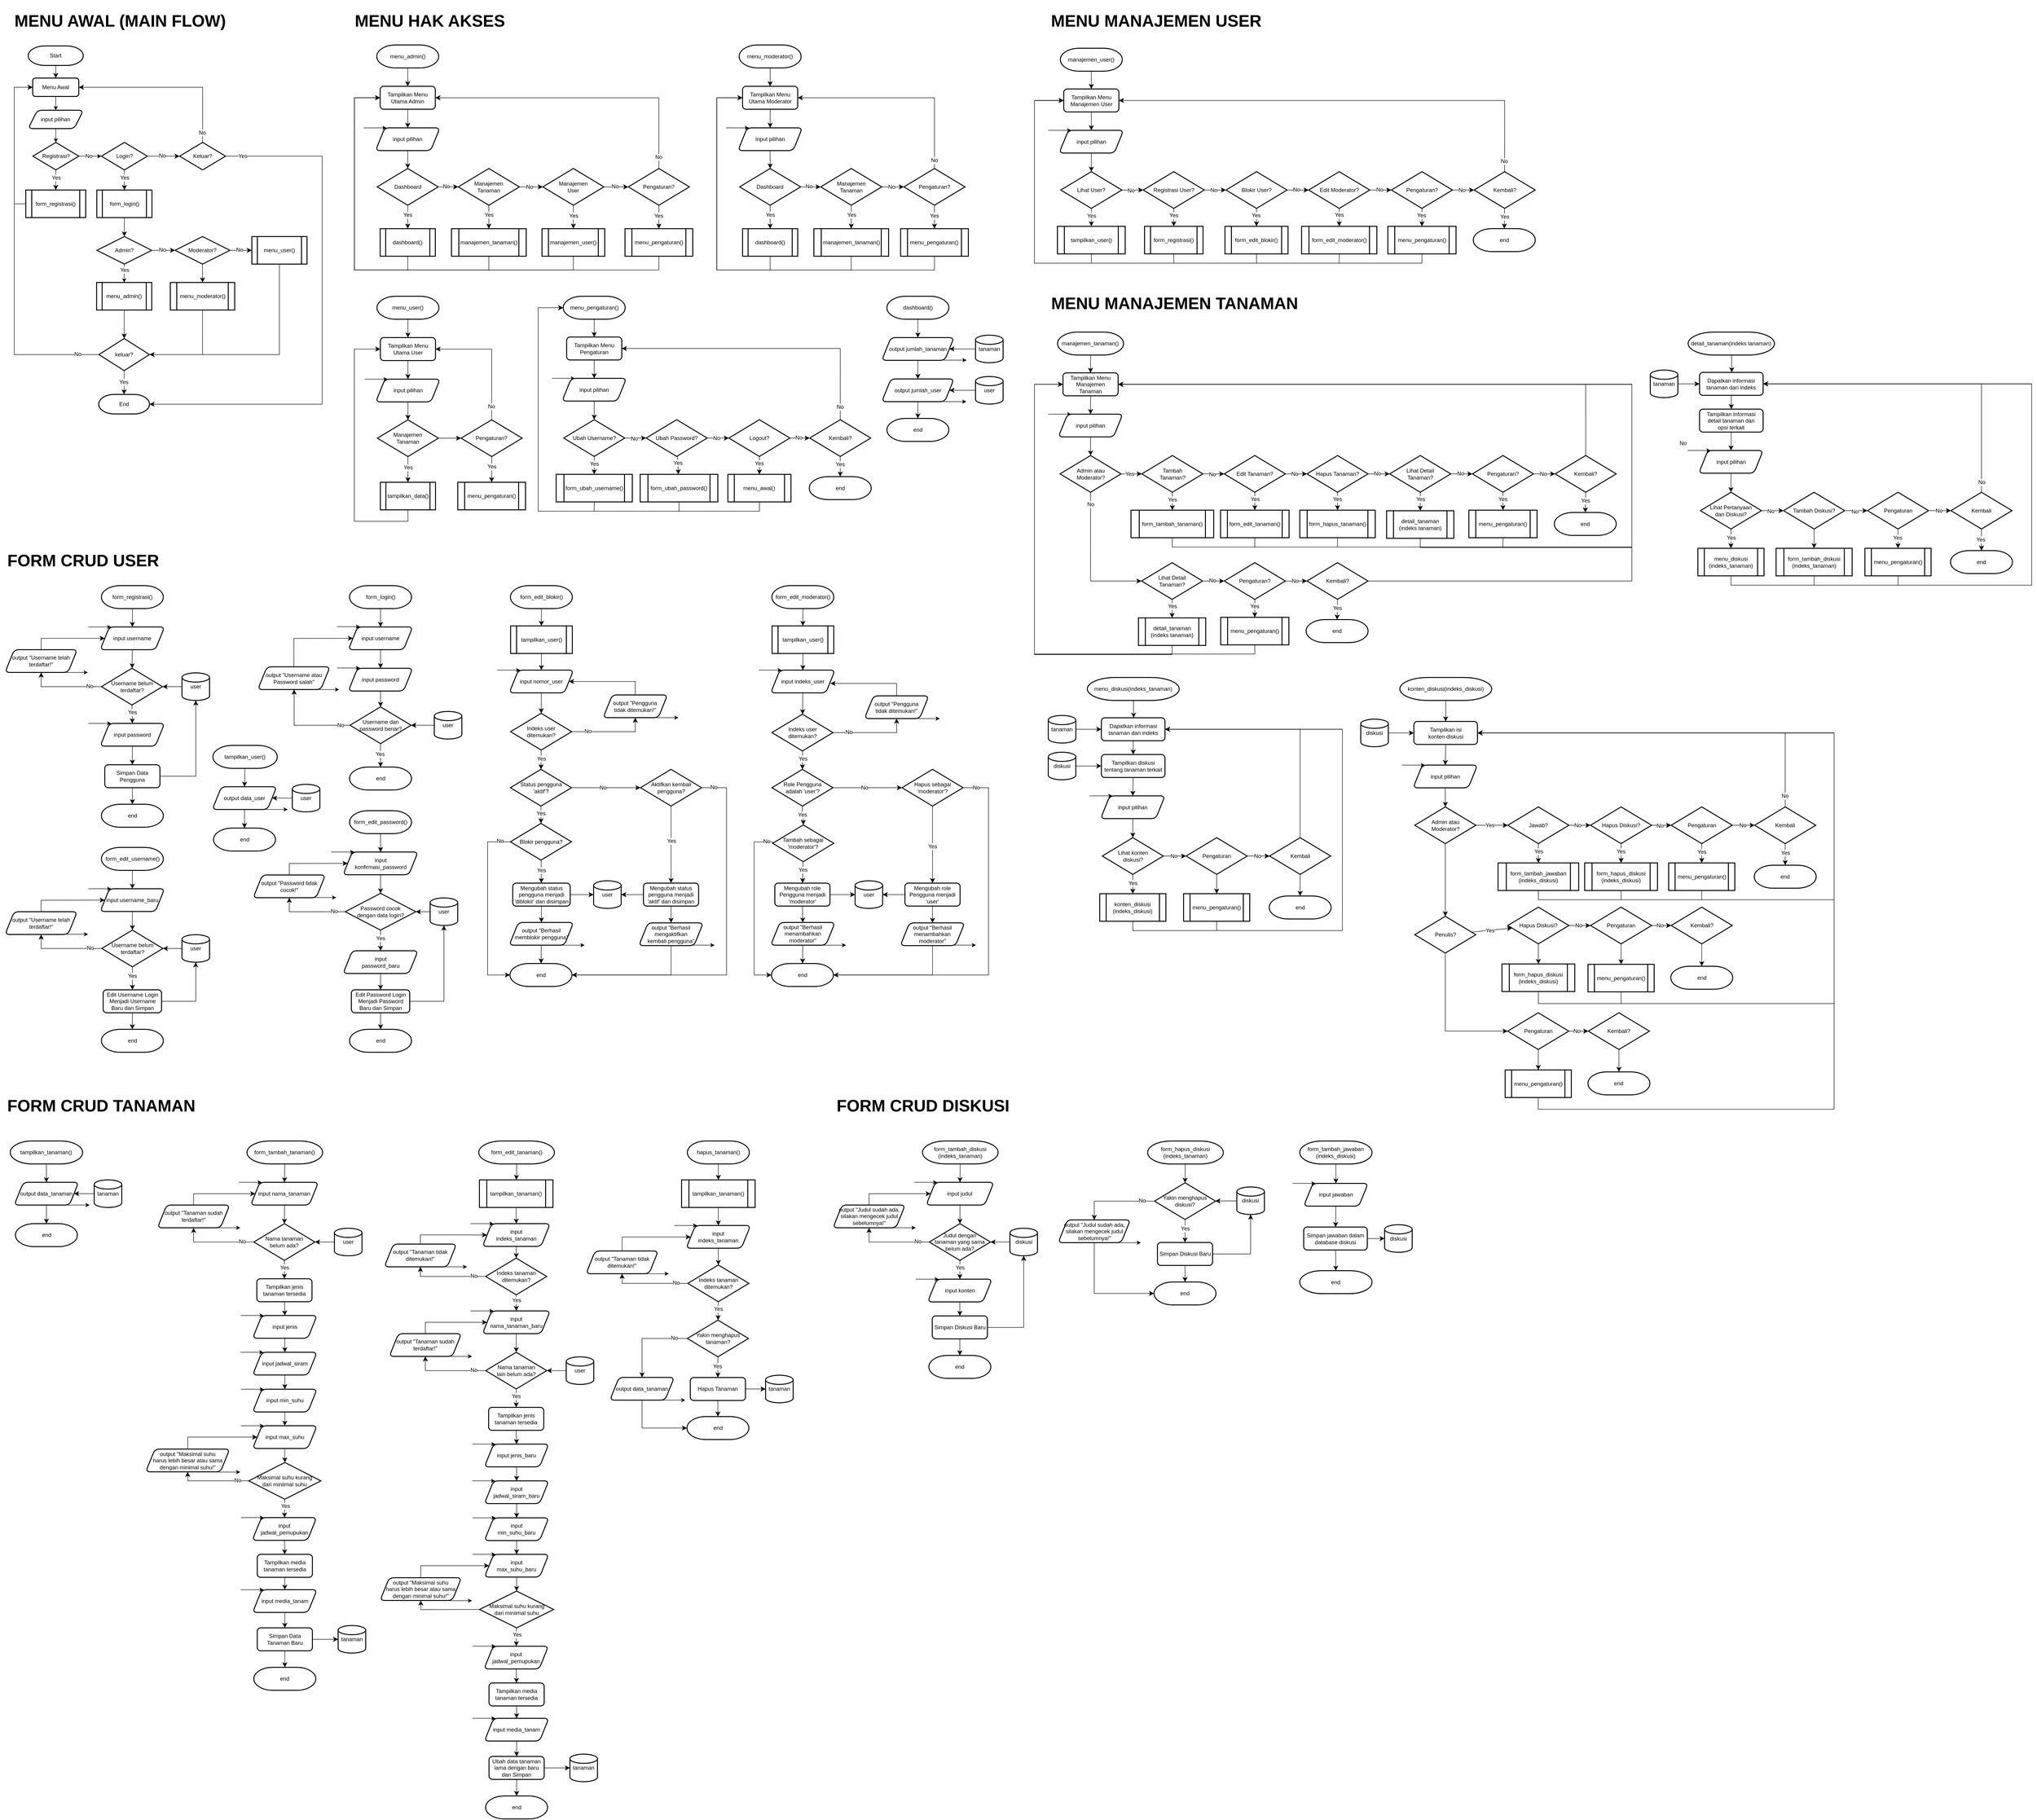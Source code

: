 <mxfile version="24.8.6">
  <diagram id="C5RBs43oDa-KdzZeNtuy" name="Page-1">
    <mxGraphModel grid="1" page="1" gridSize="10" guides="1" tooltips="1" connect="1" arrows="1" fold="1" pageScale="1" pageWidth="827" pageHeight="1169" background="none" math="0" shadow="0">
      <root>
        <mxCell id="WIyWlLk6GJQsqaUBKTNV-0" />
        <mxCell id="WIyWlLk6GJQsqaUBKTNV-1" parent="WIyWlLk6GJQsqaUBKTNV-0" />
        <mxCell id="rjx581foQU_QUyAVwmaM-1124" style="edgeStyle=none;curved=1;rounded=0;orthogonalLoop=1;jettySize=auto;html=1;exitX=0.5;exitY=1;exitDx=0;exitDy=0;exitPerimeter=0;entryX=0.5;entryY=0;entryDx=0;entryDy=0;fontSize=12;startSize=8;endSize=8;" edge="1" parent="WIyWlLk6GJQsqaUBKTNV-1" source="YAqZieZyHoKQM85FhkUF-30" target="YAqZieZyHoKQM85FhkUF-85">
          <mxGeometry relative="1" as="geometry" />
        </mxCell>
        <mxCell id="YAqZieZyHoKQM85FhkUF-30" value="Start" style="strokeWidth=2;html=1;shape=mxgraph.flowchart.terminator;whiteSpace=wrap;" vertex="1" parent="WIyWlLk6GJQsqaUBKTNV-1">
          <mxGeometry x="-2419.6" y="-5745" width="119.79" height="42.5" as="geometry" />
        </mxCell>
        <mxCell id="YAqZieZyHoKQM85FhkUF-78" value="" style="edgeStyle=orthogonalEdgeStyle;rounded=0;orthogonalLoop=1;jettySize=auto;html=1;" edge="1" parent="WIyWlLk6GJQsqaUBKTNV-1" source="YAqZieZyHoKQM85FhkUF-62" target="YAqZieZyHoKQM85FhkUF-77">
          <mxGeometry relative="1" as="geometry" />
        </mxCell>
        <mxCell id="k07imgYd8GeX-_EpzWMu-6" value="Yes" style="edgeLabel;html=1;align=center;verticalAlign=middle;resizable=0;points=[];fontSize=12;" connectable="0" vertex="1" parent="YAqZieZyHoKQM85FhkUF-78">
          <mxGeometry x="-0.355" y="-2" relative="1" as="geometry">
            <mxPoint x="2" as="offset" />
          </mxGeometry>
        </mxCell>
        <mxCell id="rjx581foQU_QUyAVwmaM-575" value="" style="edgeStyle=none;curved=1;rounded=0;orthogonalLoop=1;jettySize=auto;html=1;fontSize=12;startSize=8;endSize=8;" edge="1" parent="WIyWlLk6GJQsqaUBKTNV-1" source="YAqZieZyHoKQM85FhkUF-62" target="rjx581foQU_QUyAVwmaM-574">
          <mxGeometry relative="1" as="geometry" />
        </mxCell>
        <mxCell id="rjx581foQU_QUyAVwmaM-576" value="No" style="edgeLabel;html=1;align=center;verticalAlign=middle;resizable=0;points=[];fontSize=12;" connectable="0" vertex="1" parent="rjx581foQU_QUyAVwmaM-575">
          <mxGeometry x="-0.116" y="1" relative="1" as="geometry">
            <mxPoint as="offset" />
          </mxGeometry>
        </mxCell>
        <mxCell id="YAqZieZyHoKQM85FhkUF-62" value="Admin?" style="strokeWidth=2;html=1;shape=mxgraph.flowchart.decision;whiteSpace=wrap;" vertex="1" parent="WIyWlLk6GJQsqaUBKTNV-1">
          <mxGeometry x="-2270.12" y="-5330" width="119.36" height="60" as="geometry" />
        </mxCell>
        <mxCell id="k07imgYd8GeX-_EpzWMu-23" value="" style="edgeStyle=none;curved=1;rounded=0;orthogonalLoop=1;jettySize=auto;html=1;fontSize=12;startSize=8;endSize=8;" edge="1" parent="WIyWlLk6GJQsqaUBKTNV-1" source="YAqZieZyHoKQM85FhkUF-77" target="k07imgYd8GeX-_EpzWMu-22">
          <mxGeometry relative="1" as="geometry" />
        </mxCell>
        <mxCell id="YAqZieZyHoKQM85FhkUF-77" value="menu_admin()" style="shape=process;whiteSpace=wrap;html=1;backgroundOutline=1;strokeWidth=2;" vertex="1" parent="WIyWlLk6GJQsqaUBKTNV-1">
          <mxGeometry x="-2270.76" y="-5230" width="120" height="60" as="geometry" />
        </mxCell>
        <mxCell id="YAqZieZyHoKQM85FhkUF-92" value="" style="edgeStyle=orthogonalEdgeStyle;rounded=0;orthogonalLoop=1;jettySize=auto;html=1;" edge="1" parent="WIyWlLk6GJQsqaUBKTNV-1" source="YAqZieZyHoKQM85FhkUF-85" target="YAqZieZyHoKQM85FhkUF-91">
          <mxGeometry relative="1" as="geometry" />
        </mxCell>
        <mxCell id="YAqZieZyHoKQM85FhkUF-85" value="Menu Awal" style="rounded=1;whiteSpace=wrap;html=1;strokeWidth=2;" vertex="1" parent="WIyWlLk6GJQsqaUBKTNV-1">
          <mxGeometry x="-2409.86" y="-5675" width="100.31" height="40" as="geometry" />
        </mxCell>
        <mxCell id="YAqZieZyHoKQM85FhkUF-97" value="" style="edgeStyle=orthogonalEdgeStyle;rounded=0;orthogonalLoop=1;jettySize=auto;html=1;" edge="1" parent="WIyWlLk6GJQsqaUBKTNV-1" source="YAqZieZyHoKQM85FhkUF-91" target="YAqZieZyHoKQM85FhkUF-96">
          <mxGeometry relative="1" as="geometry" />
        </mxCell>
        <mxCell id="YAqZieZyHoKQM85FhkUF-91" value="input pilihan" style="shape=parallelogram;perimeter=parallelogramPerimeter;whiteSpace=wrap;html=1;fixedSize=1;rounded=1;strokeWidth=2;" vertex="1" parent="WIyWlLk6GJQsqaUBKTNV-1">
          <mxGeometry x="-2419.6" y="-5605" width="120" height="40" as="geometry" />
        </mxCell>
        <mxCell id="YAqZieZyHoKQM85FhkUF-99" value="" style="edgeStyle=orthogonalEdgeStyle;rounded=0;orthogonalLoop=1;jettySize=auto;html=1;" edge="1" parent="WIyWlLk6GJQsqaUBKTNV-1" source="YAqZieZyHoKQM85FhkUF-96" target="YAqZieZyHoKQM85FhkUF-98">
          <mxGeometry relative="1" as="geometry" />
        </mxCell>
        <mxCell id="k07imgYd8GeX-_EpzWMu-5" value="No" style="edgeLabel;html=1;align=center;verticalAlign=middle;resizable=0;points=[];fontSize=12;" connectable="0" vertex="1" parent="YAqZieZyHoKQM85FhkUF-99">
          <mxGeometry x="-0.132" relative="1" as="geometry">
            <mxPoint as="offset" />
          </mxGeometry>
        </mxCell>
        <mxCell id="k07imgYd8GeX-_EpzWMu-14" value="" style="edgeStyle=none;curved=1;rounded=0;orthogonalLoop=1;jettySize=auto;html=1;fontSize=12;startSize=8;endSize=8;" edge="1" parent="WIyWlLk6GJQsqaUBKTNV-1" source="YAqZieZyHoKQM85FhkUF-96" target="k07imgYd8GeX-_EpzWMu-13">
          <mxGeometry relative="1" as="geometry" />
        </mxCell>
        <mxCell id="k07imgYd8GeX-_EpzWMu-31" value="Yes" style="edgeLabel;html=1;align=center;verticalAlign=middle;resizable=0;points=[];fontSize=12;" connectable="0" vertex="1" parent="k07imgYd8GeX-_EpzWMu-14">
          <mxGeometry x="-0.106" relative="1" as="geometry">
            <mxPoint y="-3" as="offset" />
          </mxGeometry>
        </mxCell>
        <mxCell id="YAqZieZyHoKQM85FhkUF-96" value="Registrasi?" style="strokeWidth=2;html=1;shape=mxgraph.flowchart.decision;whiteSpace=wrap;" vertex="1" parent="WIyWlLk6GJQsqaUBKTNV-1">
          <mxGeometry x="-2409.41" y="-5535" width="99.86" height="60" as="geometry" />
        </mxCell>
        <mxCell id="k07imgYd8GeX-_EpzWMu-33" value="" style="edgeStyle=none;curved=1;rounded=0;orthogonalLoop=1;jettySize=auto;html=1;fontSize=12;startSize=8;endSize=8;" edge="1" parent="WIyWlLk6GJQsqaUBKTNV-1" source="YAqZieZyHoKQM85FhkUF-98" target="k07imgYd8GeX-_EpzWMu-32">
          <mxGeometry relative="1" as="geometry" />
        </mxCell>
        <mxCell id="k07imgYd8GeX-_EpzWMu-34" value="No" style="edgeLabel;html=1;align=center;verticalAlign=middle;resizable=0;points=[];fontSize=12;" connectable="0" vertex="1" parent="k07imgYd8GeX-_EpzWMu-33">
          <mxGeometry x="-0.084" y="1" relative="1" as="geometry">
            <mxPoint as="offset" />
          </mxGeometry>
        </mxCell>
        <mxCell id="YAqZieZyHoKQM85FhkUF-98" value="Login?" style="strokeWidth=2;html=1;shape=mxgraph.flowchart.decision;whiteSpace=wrap;" vertex="1" parent="WIyWlLk6GJQsqaUBKTNV-1">
          <mxGeometry x="-2260.32" y="-5535" width="100" height="60" as="geometry" />
        </mxCell>
        <mxCell id="k07imgYd8GeX-_EpzWMu-7" style="edgeStyle=orthogonalEdgeStyle;rounded=0;orthogonalLoop=1;jettySize=auto;html=1;exitX=0.5;exitY=1;exitDx=0;exitDy=0;exitPerimeter=0;fontSize=12;startSize=8;endSize=8;entryX=0.5;entryY=0;entryDx=0;entryDy=0;" edge="1" parent="WIyWlLk6GJQsqaUBKTNV-1" source="YAqZieZyHoKQM85FhkUF-98" target="k07imgYd8GeX-_EpzWMu-412">
          <mxGeometry relative="1" as="geometry">
            <mxPoint x="-2160" y="-5460" as="targetPoint" />
            <Array as="points" />
          </mxGeometry>
        </mxCell>
        <mxCell id="k07imgYd8GeX-_EpzWMu-29" value="Yes" style="edgeLabel;html=1;align=center;verticalAlign=middle;resizable=0;points=[];fontSize=12;" connectable="0" vertex="1" parent="k07imgYd8GeX-_EpzWMu-7">
          <mxGeometry x="-0.232" relative="1" as="geometry">
            <mxPoint as="offset" />
          </mxGeometry>
        </mxCell>
        <mxCell id="k07imgYd8GeX-_EpzWMu-12" value="" style="edgeStyle=none;curved=1;rounded=0;orthogonalLoop=1;jettySize=auto;html=1;fontSize=12;startSize=8;endSize=8;" edge="1" parent="WIyWlLk6GJQsqaUBKTNV-1">
          <mxGeometry relative="1" as="geometry">
            <mxPoint x="-2199.48" y="-5600" as="targetPoint" />
          </mxGeometry>
        </mxCell>
        <mxCell id="k07imgYd8GeX-_EpzWMu-15" style="edgeStyle=orthogonalEdgeStyle;rounded=0;orthogonalLoop=1;jettySize=auto;html=1;entryX=0;entryY=0.5;entryDx=0;entryDy=0;fontSize=12;startSize=8;endSize=8;exitX=0;exitY=0.5;exitDx=0;exitDy=0;" edge="1" parent="WIyWlLk6GJQsqaUBKTNV-1" source="k07imgYd8GeX-_EpzWMu-13" target="YAqZieZyHoKQM85FhkUF-85">
          <mxGeometry relative="1" as="geometry">
            <mxPoint x="-2440" y="-5395" as="sourcePoint" />
            <Array as="points">
              <mxPoint x="-2450" y="-5401" />
              <mxPoint x="-2450" y="-5655" />
            </Array>
          </mxGeometry>
        </mxCell>
        <mxCell id="k07imgYd8GeX-_EpzWMu-13" value="form_registrasi()" style="shape=process;whiteSpace=wrap;html=1;backgroundOutline=1;strokeWidth=2;" vertex="1" parent="WIyWlLk6GJQsqaUBKTNV-1">
          <mxGeometry x="-2424.91" y="-5431.25" width="130.4" height="60" as="geometry" />
        </mxCell>
        <mxCell id="k07imgYd8GeX-_EpzWMu-18" value="End" style="strokeWidth=2;html=1;shape=mxgraph.flowchart.terminator;whiteSpace=wrap;" vertex="1" parent="WIyWlLk6GJQsqaUBKTNV-1">
          <mxGeometry x="-2266.19" y="-4986.25" width="110.43" height="42.5" as="geometry" />
        </mxCell>
        <mxCell id="k07imgYd8GeX-_EpzWMu-25" value="" style="edgeStyle=orthogonalEdgeStyle;rounded=0;orthogonalLoop=1;jettySize=auto;html=1;fontSize=12;startSize=8;endSize=8;" edge="1" parent="WIyWlLk6GJQsqaUBKTNV-1" source="k07imgYd8GeX-_EpzWMu-22" target="k07imgYd8GeX-_EpzWMu-18">
          <mxGeometry relative="1" as="geometry" />
        </mxCell>
        <mxCell id="k07imgYd8GeX-_EpzWMu-26" value="Yes" style="edgeLabel;html=1;align=center;verticalAlign=middle;resizable=0;points=[];fontSize=12;" connectable="0" vertex="1" parent="k07imgYd8GeX-_EpzWMu-25">
          <mxGeometry x="-0.031" y="-1" relative="1" as="geometry">
            <mxPoint as="offset" />
          </mxGeometry>
        </mxCell>
        <mxCell id="k07imgYd8GeX-_EpzWMu-27" style="edgeStyle=orthogonalEdgeStyle;rounded=0;orthogonalLoop=1;jettySize=auto;html=1;exitX=0;exitY=0.5;exitDx=0;exitDy=0;entryX=0;entryY=0.5;entryDx=0;entryDy=0;fontSize=12;startSize=8;endSize=8;" edge="1" parent="WIyWlLk6GJQsqaUBKTNV-1" source="k07imgYd8GeX-_EpzWMu-22" target="YAqZieZyHoKQM85FhkUF-85">
          <mxGeometry relative="1" as="geometry">
            <Array as="points">
              <mxPoint x="-2450" y="-5073" />
              <mxPoint x="-2450" y="-5655" />
            </Array>
          </mxGeometry>
        </mxCell>
        <mxCell id="k07imgYd8GeX-_EpzWMu-28" value="No" style="edgeLabel;html=1;align=center;verticalAlign=middle;resizable=0;points=[];fontSize=12;" connectable="0" vertex="1" parent="k07imgYd8GeX-_EpzWMu-27">
          <mxGeometry x="-0.944" y="1" relative="1" as="geometry">
            <mxPoint x="-24" y="-2" as="offset" />
          </mxGeometry>
        </mxCell>
        <mxCell id="k07imgYd8GeX-_EpzWMu-22" value="keluar?" style="rhombus;whiteSpace=wrap;html=1;strokeWidth=2;" vertex="1" parent="WIyWlLk6GJQsqaUBKTNV-1">
          <mxGeometry x="-2265.76" y="-5108" width="110" height="70" as="geometry" />
        </mxCell>
        <mxCell id="k07imgYd8GeX-_EpzWMu-35" style="edgeStyle=orthogonalEdgeStyle;rounded=0;orthogonalLoop=1;jettySize=auto;html=1;exitX=1;exitY=0.5;exitDx=0;exitDy=0;exitPerimeter=0;fontSize=12;startSize=8;endSize=8;entryX=1;entryY=0.5;entryDx=0;entryDy=0;entryPerimeter=0;" edge="1" parent="WIyWlLk6GJQsqaUBKTNV-1" source="k07imgYd8GeX-_EpzWMu-32" target="k07imgYd8GeX-_EpzWMu-18">
          <mxGeometry relative="1" as="geometry">
            <mxPoint x="-2150" y="-5185" as="targetPoint" />
            <Array as="points">
              <mxPoint x="-1780" y="-5505" />
              <mxPoint x="-1780" y="-4965" />
            </Array>
          </mxGeometry>
        </mxCell>
        <mxCell id="k07imgYd8GeX-_EpzWMu-38" value="Yes" style="edgeLabel;html=1;align=center;verticalAlign=middle;resizable=0;points=[];fontSize=12;" connectable="0" vertex="1" parent="k07imgYd8GeX-_EpzWMu-35">
          <mxGeometry x="-0.936" y="1" relative="1" as="geometry">
            <mxPoint x="1" y="1" as="offset" />
          </mxGeometry>
        </mxCell>
        <mxCell id="k07imgYd8GeX-_EpzWMu-36" style="edgeStyle=orthogonalEdgeStyle;rounded=0;orthogonalLoop=1;jettySize=auto;html=1;exitX=0.5;exitY=0;exitDx=0;exitDy=0;exitPerimeter=0;entryX=1;entryY=0.5;entryDx=0;entryDy=0;fontSize=12;startSize=8;endSize=8;" edge="1" parent="WIyWlLk6GJQsqaUBKTNV-1" source="k07imgYd8GeX-_EpzWMu-32" target="YAqZieZyHoKQM85FhkUF-85">
          <mxGeometry relative="1" as="geometry" />
        </mxCell>
        <mxCell id="k07imgYd8GeX-_EpzWMu-37" value="No" style="edgeLabel;html=1;align=center;verticalAlign=middle;resizable=0;points=[];fontSize=12;" connectable="0" vertex="1" parent="k07imgYd8GeX-_EpzWMu-36">
          <mxGeometry x="-0.889" y="1" relative="1" as="geometry">
            <mxPoint as="offset" />
          </mxGeometry>
        </mxCell>
        <mxCell id="k07imgYd8GeX-_EpzWMu-32" value="Keluar?" style="strokeWidth=2;html=1;shape=mxgraph.flowchart.decision;whiteSpace=wrap;" vertex="1" parent="WIyWlLk6GJQsqaUBKTNV-1">
          <mxGeometry x="-2090.12" y="-5535" width="100" height="60" as="geometry" />
        </mxCell>
        <mxCell id="k07imgYd8GeX-_EpzWMu-209" value="" style="edgeStyle=orthogonalEdgeStyle;rounded=0;orthogonalLoop=1;jettySize=auto;html=1;fontSize=12;startSize=8;endSize=8;" edge="1" parent="WIyWlLk6GJQsqaUBKTNV-1" source="k07imgYd8GeX-_EpzWMu-122" target="k07imgYd8GeX-_EpzWMu-208">
          <mxGeometry relative="1" as="geometry" />
        </mxCell>
        <mxCell id="k07imgYd8GeX-_EpzWMu-122" value="input pilihan" style="shape=parallelogram;perimeter=parallelogramPerimeter;whiteSpace=wrap;html=1;fixedSize=1;align=center;strokeWidth=2;rounded=1;" vertex="1" parent="WIyWlLk6GJQsqaUBKTNV-1">
          <mxGeometry x="-1663.76" y="-5566.63" width="140" height="49.5" as="geometry" />
        </mxCell>
        <mxCell id="k07imgYd8GeX-_EpzWMu-123" value="" style="endArrow=classic;html=1;rounded=0;" edge="1" parent="WIyWlLk6GJQsqaUBKTNV-1">
          <mxGeometry width="50" height="50" relative="1" as="geometry">
            <mxPoint x="-1689.85" y="-5566.63" as="sourcePoint" />
            <mxPoint x="-1639.85" y="-5566.63" as="targetPoint" />
          </mxGeometry>
        </mxCell>
        <mxCell id="k07imgYd8GeX-_EpzWMu-235" style="edgeStyle=orthogonalEdgeStyle;rounded=0;orthogonalLoop=1;jettySize=auto;html=1;exitX=0.5;exitY=1;exitDx=0;exitDy=0;entryX=0;entryY=0.5;entryDx=0;entryDy=0;fontSize=12;startSize=8;endSize=8;" edge="1" parent="WIyWlLk6GJQsqaUBKTNV-1" target="k07imgYd8GeX-_EpzWMu-203" source="k07imgYd8GeX-_EpzWMu-236">
          <mxGeometry relative="1" as="geometry">
            <mxPoint x="-1417.29" y="-5287.13" as="sourcePoint" />
            <Array as="points">
              <mxPoint x="-1416.88" y="-5257.13" />
              <mxPoint x="-1709.88" y="-5257.13" />
              <mxPoint x="-1709.88" y="-5632.13" />
            </Array>
          </mxGeometry>
        </mxCell>
        <mxCell id="k07imgYd8GeX-_EpzWMu-204" value="" style="edgeStyle=orthogonalEdgeStyle;rounded=0;orthogonalLoop=1;jettySize=auto;html=1;fontSize=12;startSize=8;endSize=8;" edge="1" parent="WIyWlLk6GJQsqaUBKTNV-1" source="k07imgYd8GeX-_EpzWMu-202" target="k07imgYd8GeX-_EpzWMu-203">
          <mxGeometry relative="1" as="geometry" />
        </mxCell>
        <mxCell id="k07imgYd8GeX-_EpzWMu-202" value="menu_admin()" style="strokeWidth=2;html=1;shape=mxgraph.flowchart.terminator;whiteSpace=wrap;" vertex="1" parent="WIyWlLk6GJQsqaUBKTNV-1">
          <mxGeometry x="-1661.12" y="-5747.13" width="134.72" height="50" as="geometry" />
        </mxCell>
        <mxCell id="k07imgYd8GeX-_EpzWMu-230" value="" style="edgeStyle=orthogonalEdgeStyle;rounded=0;orthogonalLoop=1;jettySize=auto;html=1;fontSize=12;startSize=8;endSize=8;entryX=0.5;entryY=0;entryDx=0;entryDy=0;" edge="1" parent="WIyWlLk6GJQsqaUBKTNV-1" source="k07imgYd8GeX-_EpzWMu-203" target="k07imgYd8GeX-_EpzWMu-122">
          <mxGeometry relative="1" as="geometry" />
        </mxCell>
        <mxCell id="k07imgYd8GeX-_EpzWMu-203" value="&lt;div&gt;Tampilkan&amp;nbsp;&lt;span style=&quot;background-color: initial;&quot;&gt;Menu Utama Admin&lt;/span&gt;&lt;/div&gt;" style="rounded=1;whiteSpace=wrap;html=1;strokeWidth=2;" vertex="1" parent="WIyWlLk6GJQsqaUBKTNV-1">
          <mxGeometry x="-1653.76" y="-5657.13" width="120" height="50" as="geometry" />
        </mxCell>
        <mxCell id="k07imgYd8GeX-_EpzWMu-211" value="" style="edgeStyle=none;curved=1;rounded=0;orthogonalLoop=1;jettySize=auto;html=1;fontSize=12;startSize=8;endSize=8;" edge="1" parent="WIyWlLk6GJQsqaUBKTNV-1" source="k07imgYd8GeX-_EpzWMu-208" target="k07imgYd8GeX-_EpzWMu-210">
          <mxGeometry relative="1" as="geometry" />
        </mxCell>
        <mxCell id="k07imgYd8GeX-_EpzWMu-223" value="No" style="edgeLabel;html=1;align=center;verticalAlign=middle;resizable=0;points=[];fontSize=12;" connectable="0" vertex="1" parent="k07imgYd8GeX-_EpzWMu-211">
          <mxGeometry x="-0.216" y="1" relative="1" as="geometry">
            <mxPoint as="offset" />
          </mxGeometry>
        </mxCell>
        <mxCell id="k07imgYd8GeX-_EpzWMu-216" value="" style="edgeStyle=none;curved=1;rounded=0;orthogonalLoop=1;jettySize=auto;html=1;fontSize=12;startSize=8;endSize=8;entryX=0.5;entryY=0;entryDx=0;entryDy=0;" edge="1" parent="WIyWlLk6GJQsqaUBKTNV-1" source="k07imgYd8GeX-_EpzWMu-208" target="k07imgYd8GeX-_EpzWMu-233">
          <mxGeometry relative="1" as="geometry">
            <mxPoint x="-1593.76" y="-5347.13" as="targetPoint" />
          </mxGeometry>
        </mxCell>
        <mxCell id="k07imgYd8GeX-_EpzWMu-226" value="Yes" style="edgeLabel;html=1;align=center;verticalAlign=middle;resizable=0;points=[];fontSize=12;" connectable="0" vertex="1" parent="k07imgYd8GeX-_EpzWMu-216">
          <mxGeometry x="-0.059" relative="1" as="geometry">
            <mxPoint y="-3" as="offset" />
          </mxGeometry>
        </mxCell>
        <mxCell id="k07imgYd8GeX-_EpzWMu-208" value="Dashboard" style="rhombus;whiteSpace=wrap;html=1;strokeWidth=2;rounded=0;" vertex="1" parent="WIyWlLk6GJQsqaUBKTNV-1">
          <mxGeometry x="-1660.23" y="-5478.13" width="132.94" height="80" as="geometry" />
        </mxCell>
        <mxCell id="k07imgYd8GeX-_EpzWMu-213" value="" style="edgeStyle=none;curved=1;rounded=0;orthogonalLoop=1;jettySize=auto;html=1;fontSize=12;startSize=8;endSize=8;" edge="1" parent="WIyWlLk6GJQsqaUBKTNV-1" source="k07imgYd8GeX-_EpzWMu-210" target="k07imgYd8GeX-_EpzWMu-212">
          <mxGeometry relative="1" as="geometry" />
        </mxCell>
        <mxCell id="k07imgYd8GeX-_EpzWMu-224" value="No" style="edgeLabel;html=1;align=center;verticalAlign=middle;resizable=0;points=[];fontSize=12;" connectable="0" vertex="1" parent="k07imgYd8GeX-_EpzWMu-213">
          <mxGeometry x="-0.133" relative="1" as="geometry">
            <mxPoint as="offset" />
          </mxGeometry>
        </mxCell>
        <mxCell id="k07imgYd8GeX-_EpzWMu-217" value="" style="edgeStyle=none;curved=1;rounded=0;orthogonalLoop=1;jettySize=auto;html=1;fontSize=12;startSize=8;endSize=8;entryX=0.5;entryY=0;entryDx=0;entryDy=0;" edge="1" parent="WIyWlLk6GJQsqaUBKTNV-1" source="k07imgYd8GeX-_EpzWMu-210" target="k07imgYd8GeX-_EpzWMu-236">
          <mxGeometry relative="1" as="geometry">
            <mxPoint x="-1417.29" y="-5347.13" as="targetPoint" />
          </mxGeometry>
        </mxCell>
        <mxCell id="k07imgYd8GeX-_EpzWMu-227" value="Yes" style="edgeLabel;html=1;align=center;verticalAlign=middle;resizable=0;points=[];fontSize=12;" connectable="0" vertex="1" parent="k07imgYd8GeX-_EpzWMu-217">
          <mxGeometry x="-0.185" relative="1" as="geometry">
            <mxPoint as="offset" />
          </mxGeometry>
        </mxCell>
        <mxCell id="k07imgYd8GeX-_EpzWMu-210" value="Manajemen&lt;div&gt;Tanaman&lt;/div&gt;" style="rhombus;whiteSpace=wrap;html=1;strokeWidth=2;rounded=0;" vertex="1" parent="WIyWlLk6GJQsqaUBKTNV-1">
          <mxGeometry x="-1483.76" y="-5478.13" width="132.94" height="80" as="geometry" />
        </mxCell>
        <mxCell id="k07imgYd8GeX-_EpzWMu-221" value="" style="edgeStyle=none;curved=1;rounded=0;orthogonalLoop=1;jettySize=auto;html=1;fontSize=12;startSize=8;endSize=8;entryX=0.5;entryY=0;entryDx=0;entryDy=0;" edge="1" parent="WIyWlLk6GJQsqaUBKTNV-1" source="k07imgYd8GeX-_EpzWMu-212" target="k07imgYd8GeX-_EpzWMu-237">
          <mxGeometry relative="1" as="geometry">
            <mxPoint x="-1233.35" y="-5347.13" as="targetPoint" />
          </mxGeometry>
        </mxCell>
        <mxCell id="k07imgYd8GeX-_EpzWMu-228" value="Yes" style="edgeLabel;html=1;align=center;verticalAlign=middle;resizable=0;points=[];fontSize=12;" connectable="0" vertex="1" parent="k07imgYd8GeX-_EpzWMu-221">
          <mxGeometry x="-0.098" relative="1" as="geometry">
            <mxPoint as="offset" />
          </mxGeometry>
        </mxCell>
        <mxCell id="rjx581foQU_QUyAVwmaM-33" value="" style="edgeStyle=orthogonalEdgeStyle;rounded=0;orthogonalLoop=1;jettySize=auto;html=1;fontSize=12;startSize=8;endSize=8;" edge="1" parent="WIyWlLk6GJQsqaUBKTNV-1" source="k07imgYd8GeX-_EpzWMu-212" target="k07imgYd8GeX-_EpzWMu-241">
          <mxGeometry relative="1" as="geometry" />
        </mxCell>
        <mxCell id="rjx581foQU_QUyAVwmaM-34" value="No" style="edgeLabel;html=1;align=center;verticalAlign=middle;resizable=0;points=[];fontSize=12;" connectable="0" vertex="1" parent="rjx581foQU_QUyAVwmaM-33">
          <mxGeometry x="-0.123" y="1" relative="1" as="geometry">
            <mxPoint as="offset" />
          </mxGeometry>
        </mxCell>
        <mxCell id="k07imgYd8GeX-_EpzWMu-212" value="Manajemen&lt;div&gt;User&lt;/div&gt;" style="rhombus;whiteSpace=wrap;html=1;strokeWidth=2;rounded=0;" vertex="1" parent="WIyWlLk6GJQsqaUBKTNV-1">
          <mxGeometry x="-1299.82" y="-5478.13" width="132.94" height="80" as="geometry" />
        </mxCell>
        <mxCell id="k07imgYd8GeX-_EpzWMu-222" value="" style="edgeStyle=orthogonalEdgeStyle;rounded=0;orthogonalLoop=1;jettySize=auto;html=1;fontSize=12;startSize=8;endSize=8;exitX=0.5;exitY=1;exitDx=0;exitDy=0;entryX=0.5;entryY=0;entryDx=0;entryDy=0;" edge="1" parent="WIyWlLk6GJQsqaUBKTNV-1" source="k07imgYd8GeX-_EpzWMu-241" target="k07imgYd8GeX-_EpzWMu-238">
          <mxGeometry relative="1" as="geometry">
            <mxPoint x="-1047.29" y="-5347.13" as="targetPoint" />
            <mxPoint x="-1047.29" y="-5398.13" as="sourcePoint" />
          </mxGeometry>
        </mxCell>
        <mxCell id="k07imgYd8GeX-_EpzWMu-229" value="Yes" style="edgeLabel;html=1;align=center;verticalAlign=middle;resizable=0;points=[];fontSize=12;" connectable="0" vertex="1" parent="k07imgYd8GeX-_EpzWMu-222">
          <mxGeometry x="-0.116" y="-1" relative="1" as="geometry">
            <mxPoint as="offset" />
          </mxGeometry>
        </mxCell>
        <mxCell id="k07imgYd8GeX-_EpzWMu-251" style="edgeStyle=orthogonalEdgeStyle;rounded=0;orthogonalLoop=1;jettySize=auto;html=1;exitX=0.5;exitY=1;exitDx=0;exitDy=0;entryX=0;entryY=0.5;entryDx=0;entryDy=0;fontSize=12;startSize=8;endSize=8;" edge="1" parent="WIyWlLk6GJQsqaUBKTNV-1" source="k07imgYd8GeX-_EpzWMu-233" target="k07imgYd8GeX-_EpzWMu-203">
          <mxGeometry relative="1" as="geometry">
            <Array as="points">
              <mxPoint x="-1593.82" y="-5257.13" />
              <mxPoint x="-1709.82" y="-5257.13" />
              <mxPoint x="-1709.82" y="-5632.13" />
            </Array>
          </mxGeometry>
        </mxCell>
        <mxCell id="k07imgYd8GeX-_EpzWMu-233" value="dashboard()" style="shape=process;whiteSpace=wrap;html=1;backgroundOutline=1;strokeWidth=2;" vertex="1" parent="WIyWlLk6GJQsqaUBKTNV-1">
          <mxGeometry x="-1653.76" y="-5347.13" width="120" height="60" as="geometry" />
        </mxCell>
        <mxCell id="k07imgYd8GeX-_EpzWMu-236" value="manajemen_tanaman()" style="shape=process;whiteSpace=wrap;html=1;backgroundOutline=1;strokeWidth=2;" vertex="1" parent="WIyWlLk6GJQsqaUBKTNV-1">
          <mxGeometry x="-1498.58" y="-5347.13" width="162.59" height="60" as="geometry" />
        </mxCell>
        <mxCell id="k07imgYd8GeX-_EpzWMu-239" style="edgeStyle=orthogonalEdgeStyle;rounded=0;orthogonalLoop=1;jettySize=auto;html=1;exitX=0.5;exitY=1;exitDx=0;exitDy=0;entryX=0;entryY=0.5;entryDx=0;entryDy=0;fontSize=12;startSize=8;endSize=8;" edge="1" parent="WIyWlLk6GJQsqaUBKTNV-1" source="k07imgYd8GeX-_EpzWMu-237" target="k07imgYd8GeX-_EpzWMu-203">
          <mxGeometry relative="1" as="geometry">
            <Array as="points">
              <mxPoint x="-1232.88" y="-5257.13" />
              <mxPoint x="-1709.88" y="-5257.13" />
              <mxPoint x="-1709.88" y="-5632.13" />
            </Array>
          </mxGeometry>
        </mxCell>
        <mxCell id="k07imgYd8GeX-_EpzWMu-237" value="manajemen_user()" style="shape=process;whiteSpace=wrap;html=1;backgroundOutline=1;strokeWidth=2;" vertex="1" parent="WIyWlLk6GJQsqaUBKTNV-1">
          <mxGeometry x="-1301.61" y="-5347.13" width="136.53" height="60" as="geometry" />
        </mxCell>
        <mxCell id="k07imgYd8GeX-_EpzWMu-240" style="edgeStyle=orthogonalEdgeStyle;rounded=0;orthogonalLoop=1;jettySize=auto;html=1;entryX=0;entryY=0.5;entryDx=0;entryDy=0;fontSize=12;startSize=8;endSize=8;exitX=0.5;exitY=1;exitDx=0;exitDy=0;" edge="1" parent="WIyWlLk6GJQsqaUBKTNV-1" source="k07imgYd8GeX-_EpzWMu-238" target="k07imgYd8GeX-_EpzWMu-203">
          <mxGeometry relative="1" as="geometry">
            <Array as="points">
              <mxPoint x="-1046.88" y="-5257.13" />
              <mxPoint x="-1709.88" y="-5257.13" />
              <mxPoint x="-1709.88" y="-5632.13" />
            </Array>
            <mxPoint x="-1009.88" y="-5247.13" as="sourcePoint" />
          </mxGeometry>
        </mxCell>
        <mxCell id="k07imgYd8GeX-_EpzWMu-238" value="menu_pengaturan()" style="shape=process;whiteSpace=wrap;html=1;backgroundOutline=1;strokeWidth=2;" vertex="1" parent="WIyWlLk6GJQsqaUBKTNV-1">
          <mxGeometry x="-1120.99" y="-5347.13" width="147.41" height="60" as="geometry" />
        </mxCell>
        <mxCell id="k07imgYd8GeX-_EpzWMu-248" style="edgeStyle=orthogonalEdgeStyle;rounded=0;orthogonalLoop=1;jettySize=auto;html=1;exitX=0.5;exitY=0;exitDx=0;exitDy=0;entryX=1;entryY=0.5;entryDx=0;entryDy=0;fontSize=12;startSize=8;endSize=8;" edge="1" parent="WIyWlLk6GJQsqaUBKTNV-1" source="k07imgYd8GeX-_EpzWMu-241" target="k07imgYd8GeX-_EpzWMu-203">
          <mxGeometry relative="1" as="geometry" />
        </mxCell>
        <mxCell id="k07imgYd8GeX-_EpzWMu-249" value="No" style="edgeLabel;html=1;align=center;verticalAlign=middle;resizable=0;points=[];fontSize=12;" connectable="0" vertex="1" parent="k07imgYd8GeX-_EpzWMu-248">
          <mxGeometry x="-0.921" y="1" relative="1" as="geometry">
            <mxPoint as="offset" />
          </mxGeometry>
        </mxCell>
        <mxCell id="k07imgYd8GeX-_EpzWMu-241" value="Pengaturan?" style="rhombus;whiteSpace=wrap;html=1;strokeWidth=2;rounded=0;" vertex="1" parent="WIyWlLk6GJQsqaUBKTNV-1">
          <mxGeometry x="-1113.76" y="-5478.13" width="132.94" height="80" as="geometry" />
        </mxCell>
        <mxCell id="k07imgYd8GeX-_EpzWMu-363" value="" style="edgeStyle=none;curved=1;rounded=0;orthogonalLoop=1;jettySize=auto;html=1;fontSize=12;startSize=8;endSize=8;entryX=0.5;entryY=0;entryDx=0;entryDy=0;" edge="1" parent="WIyWlLk6GJQsqaUBKTNV-1" source="k07imgYd8GeX-_EpzWMu-343" target="k07imgYd8GeX-_EpzWMu-364">
          <mxGeometry relative="1" as="geometry">
            <mxPoint x="-2192.97" y="-4470" as="targetPoint" />
          </mxGeometry>
        </mxCell>
        <mxCell id="k07imgYd8GeX-_EpzWMu-343" value="form_registrasi()" style="strokeWidth=2;html=1;shape=mxgraph.flowchart.terminator;whiteSpace=wrap;" vertex="1" parent="WIyWlLk6GJQsqaUBKTNV-1">
          <mxGeometry x="-2260.33" y="-4570" width="134.72" height="50" as="geometry" />
        </mxCell>
        <mxCell id="rjx581foQU_QUyAVwmaM-561" value="" style="edgeStyle=none;curved=1;rounded=0;orthogonalLoop=1;jettySize=auto;html=1;fontSize=12;startSize=8;endSize=8;" edge="1" parent="WIyWlLk6GJQsqaUBKTNV-1" source="k07imgYd8GeX-_EpzWMu-364" target="rjx581foQU_QUyAVwmaM-10">
          <mxGeometry relative="1" as="geometry" />
        </mxCell>
        <mxCell id="k07imgYd8GeX-_EpzWMu-364" value="input username" style="shape=parallelogram;perimeter=parallelogramPerimeter;whiteSpace=wrap;html=1;fixedSize=1;align=center;strokeWidth=2;rounded=1;" vertex="1" parent="WIyWlLk6GJQsqaUBKTNV-1">
          <mxGeometry x="-2262.97" y="-4480" width="140" height="49.5" as="geometry" />
        </mxCell>
        <mxCell id="k07imgYd8GeX-_EpzWMu-365" value="" style="endArrow=classic;html=1;rounded=0;" edge="1" parent="WIyWlLk6GJQsqaUBKTNV-1">
          <mxGeometry width="50" height="50" relative="1" as="geometry">
            <mxPoint x="-2288.97" y="-4480" as="sourcePoint" />
            <mxPoint x="-2238.97" y="-4480" as="targetPoint" />
          </mxGeometry>
        </mxCell>
        <mxCell id="rjx581foQU_QUyAVwmaM-564" style="edgeStyle=none;curved=1;rounded=0;orthogonalLoop=1;jettySize=auto;html=1;exitX=0.5;exitY=1;exitDx=0;exitDy=0;entryX=0.5;entryY=0;entryDx=0;entryDy=0;fontSize=12;startSize=8;endSize=8;" edge="1" parent="WIyWlLk6GJQsqaUBKTNV-1" source="k07imgYd8GeX-_EpzWMu-370" target="k07imgYd8GeX-_EpzWMu-377">
          <mxGeometry relative="1" as="geometry" />
        </mxCell>
        <mxCell id="k07imgYd8GeX-_EpzWMu-370" value="input password" style="shape=parallelogram;perimeter=parallelogramPerimeter;whiteSpace=wrap;html=1;fixedSize=1;align=center;strokeWidth=2;rounded=1;" vertex="1" parent="WIyWlLk6GJQsqaUBKTNV-1">
          <mxGeometry x="-2262.97" y="-4270" width="140" height="49.5" as="geometry" />
        </mxCell>
        <mxCell id="k07imgYd8GeX-_EpzWMu-371" value="" style="endArrow=classic;html=1;rounded=0;" edge="1" parent="WIyWlLk6GJQsqaUBKTNV-1">
          <mxGeometry width="50" height="50" relative="1" as="geometry">
            <mxPoint x="-2288.97" y="-4270" as="sourcePoint" />
            <mxPoint x="-2238.97" y="-4270" as="targetPoint" />
          </mxGeometry>
        </mxCell>
        <mxCell id="rjx581foQU_QUyAVwmaM-17" style="edgeStyle=none;curved=1;rounded=0;orthogonalLoop=1;jettySize=auto;html=1;exitX=0;exitY=0.5;exitDx=0;exitDy=0;exitPerimeter=0;entryX=1;entryY=0.5;entryDx=0;entryDy=0;fontSize=12;startSize=8;endSize=8;" edge="1" parent="WIyWlLk6GJQsqaUBKTNV-1" source="k07imgYd8GeX-_EpzWMu-374" target="rjx581foQU_QUyAVwmaM-10">
          <mxGeometry relative="1" as="geometry" />
        </mxCell>
        <mxCell id="k07imgYd8GeX-_EpzWMu-374" value="user" style="strokeWidth=2;html=1;shape=mxgraph.flowchart.database;whiteSpace=wrap;" vertex="1" parent="WIyWlLk6GJQsqaUBKTNV-1">
          <mxGeometry x="-2085.02" y="-4380" width="60" height="60" as="geometry" />
        </mxCell>
        <mxCell id="k07imgYd8GeX-_EpzWMu-378" value="" style="edgeStyle=orthogonalEdgeStyle;rounded=0;orthogonalLoop=1;jettySize=auto;html=1;fontSize=12;startSize=8;endSize=8;" edge="1" parent="WIyWlLk6GJQsqaUBKTNV-1" source="k07imgYd8GeX-_EpzWMu-377" target="k07imgYd8GeX-_EpzWMu-374">
          <mxGeometry relative="1" as="geometry" />
        </mxCell>
        <mxCell id="k07imgYd8GeX-_EpzWMu-380" value="" style="edgeStyle=none;curved=1;rounded=0;orthogonalLoop=1;jettySize=auto;html=1;fontSize=12;startSize=8;endSize=8;" edge="1" parent="WIyWlLk6GJQsqaUBKTNV-1" source="k07imgYd8GeX-_EpzWMu-377" target="k07imgYd8GeX-_EpzWMu-379">
          <mxGeometry relative="1" as="geometry" />
        </mxCell>
        <mxCell id="k07imgYd8GeX-_EpzWMu-377" value="Simpan Data Pengguna" style="rounded=1;whiteSpace=wrap;html=1;strokeWidth=2;" vertex="1" parent="WIyWlLk6GJQsqaUBKTNV-1">
          <mxGeometry x="-2252.97" y="-4180" width="120" height="50" as="geometry" />
        </mxCell>
        <mxCell id="k07imgYd8GeX-_EpzWMu-379" value="end" style="strokeWidth=2;html=1;shape=mxgraph.flowchart.terminator;whiteSpace=wrap;" vertex="1" parent="WIyWlLk6GJQsqaUBKTNV-1">
          <mxGeometry x="-2260.33" y="-4094" width="134.72" height="50" as="geometry" />
        </mxCell>
        <mxCell id="k07imgYd8GeX-_EpzWMu-381" value="" style="edgeStyle=none;curved=1;rounded=0;orthogonalLoop=1;jettySize=auto;html=1;fontSize=12;startSize=8;endSize=8;entryX=0.5;entryY=0;entryDx=0;entryDy=0;" edge="1" parent="WIyWlLk6GJQsqaUBKTNV-1" source="k07imgYd8GeX-_EpzWMu-382" target="k07imgYd8GeX-_EpzWMu-384">
          <mxGeometry relative="1" as="geometry">
            <mxPoint x="-1652.97" y="-4470" as="targetPoint" />
          </mxGeometry>
        </mxCell>
        <mxCell id="k07imgYd8GeX-_EpzWMu-382" value="form_login()" style="strokeWidth=2;html=1;shape=mxgraph.flowchart.terminator;whiteSpace=wrap;" vertex="1" parent="WIyWlLk6GJQsqaUBKTNV-1">
          <mxGeometry x="-1720.33" y="-4570" width="134.72" height="50" as="geometry" />
        </mxCell>
        <mxCell id="k07imgYd8GeX-_EpzWMu-383" value="" style="edgeStyle=none;curved=1;rounded=0;orthogonalLoop=1;jettySize=auto;html=1;fontSize=12;startSize=8;endSize=8;" edge="1" parent="WIyWlLk6GJQsqaUBKTNV-1" source="k07imgYd8GeX-_EpzWMu-384" target="k07imgYd8GeX-_EpzWMu-386">
          <mxGeometry relative="1" as="geometry" />
        </mxCell>
        <mxCell id="k07imgYd8GeX-_EpzWMu-384" value="input username" style="shape=parallelogram;perimeter=parallelogramPerimeter;whiteSpace=wrap;html=1;fixedSize=1;align=center;strokeWidth=2;rounded=1;" vertex="1" parent="WIyWlLk6GJQsqaUBKTNV-1">
          <mxGeometry x="-1722.97" y="-4480" width="140" height="49.5" as="geometry" />
        </mxCell>
        <mxCell id="k07imgYd8GeX-_EpzWMu-385" value="" style="edgeStyle=orthogonalEdgeStyle;rounded=0;orthogonalLoop=1;jettySize=auto;html=1;fontSize=12;startSize=8;endSize=8;entryX=0.5;entryY=0;entryDx=0;entryDy=0;" edge="1" parent="WIyWlLk6GJQsqaUBKTNV-1" source="k07imgYd8GeX-_EpzWMu-386" target="k07imgYd8GeX-_EpzWMu-394">
          <mxGeometry relative="1" as="geometry">
            <mxPoint x="-1652.97" y="-4301" as="targetPoint" />
          </mxGeometry>
        </mxCell>
        <mxCell id="k07imgYd8GeX-_EpzWMu-386" value="input password" style="shape=parallelogram;perimeter=parallelogramPerimeter;whiteSpace=wrap;html=1;fixedSize=1;align=center;strokeWidth=2;rounded=1;" vertex="1" parent="WIyWlLk6GJQsqaUBKTNV-1">
          <mxGeometry x="-1722.97" y="-4390" width="140" height="49.5" as="geometry" />
        </mxCell>
        <mxCell id="k07imgYd8GeX-_EpzWMu-392" value="" style="edgeStyle=none;curved=1;rounded=0;orthogonalLoop=1;jettySize=auto;html=1;fontSize=12;startSize=8;endSize=8;entryX=1;entryY=0.5;entryDx=0;entryDy=0;exitX=-0.038;exitY=0.501;exitDx=0;exitDy=0;exitPerimeter=0;" edge="1" parent="WIyWlLk6GJQsqaUBKTNV-1" source="k07imgYd8GeX-_EpzWMu-387" target="k07imgYd8GeX-_EpzWMu-394">
          <mxGeometry relative="1" as="geometry">
            <mxPoint x="-1592.97" y="-4276" as="targetPoint" />
            <mxPoint x="-1542.97" y="-4266" as="sourcePoint" />
          </mxGeometry>
        </mxCell>
        <mxCell id="rjx581foQU_QUyAVwmaM-31" value="" style="edgeStyle=none;curved=1;rounded=0;orthogonalLoop=1;jettySize=auto;html=1;fontSize=12;startSize=8;endSize=8;" edge="1" parent="WIyWlLk6GJQsqaUBKTNV-1" source="k07imgYd8GeX-_EpzWMu-387" target="k07imgYd8GeX-_EpzWMu-394">
          <mxGeometry relative="1" as="geometry" />
        </mxCell>
        <mxCell id="k07imgYd8GeX-_EpzWMu-387" value="user" style="strokeWidth=2;html=1;shape=mxgraph.flowchart.database;whiteSpace=wrap;" vertex="1" parent="WIyWlLk6GJQsqaUBKTNV-1">
          <mxGeometry x="-1536" y="-4296" width="60" height="60" as="geometry" />
        </mxCell>
        <mxCell id="k07imgYd8GeX-_EpzWMu-391" value="end" style="strokeWidth=2;html=1;shape=mxgraph.flowchart.terminator;whiteSpace=wrap;" vertex="1" parent="WIyWlLk6GJQsqaUBKTNV-1">
          <mxGeometry x="-1720.33" y="-4175" width="134.72" height="50" as="geometry" />
        </mxCell>
        <mxCell id="k07imgYd8GeX-_EpzWMu-399" style="edgeStyle=orthogonalEdgeStyle;rounded=0;orthogonalLoop=1;jettySize=auto;html=1;exitX=0;exitY=0.5;exitDx=0;exitDy=0;entryX=0.5;entryY=1;entryDx=0;entryDy=0;fontSize=12;startSize=8;endSize=8;" edge="1" parent="WIyWlLk6GJQsqaUBKTNV-1" source="k07imgYd8GeX-_EpzWMu-394" target="k07imgYd8GeX-_EpzWMu-406">
          <mxGeometry relative="1" as="geometry">
            <Array as="points">
              <mxPoint x="-1841" y="-4266" />
              <mxPoint x="-1841" y="-4344" />
            </Array>
          </mxGeometry>
        </mxCell>
        <mxCell id="k07imgYd8GeX-_EpzWMu-400" value="No" style="edgeLabel;html=1;align=center;verticalAlign=middle;resizable=0;points=[];fontSize=12;" connectable="0" vertex="1" parent="k07imgYd8GeX-_EpzWMu-399">
          <mxGeometry x="-0.886" y="-2" relative="1" as="geometry">
            <mxPoint x="-9" y="2" as="offset" />
          </mxGeometry>
        </mxCell>
        <mxCell id="k07imgYd8GeX-_EpzWMu-403" value="" style="edgeStyle=orthogonalEdgeStyle;rounded=0;orthogonalLoop=1;jettySize=auto;html=1;fontSize=12;startSize=8;endSize=8;entryX=0.5;entryY=0;entryDx=0;entryDy=0;entryPerimeter=0;" edge="1" parent="WIyWlLk6GJQsqaUBKTNV-1" source="k07imgYd8GeX-_EpzWMu-394" target="k07imgYd8GeX-_EpzWMu-391">
          <mxGeometry relative="1" as="geometry">
            <mxPoint x="-1653.0" y="-4180" as="targetPoint" />
          </mxGeometry>
        </mxCell>
        <mxCell id="k07imgYd8GeX-_EpzWMu-410" value="Yes" style="edgeLabel;html=1;align=center;verticalAlign=middle;resizable=0;points=[];fontSize=12;" connectable="0" vertex="1" parent="k07imgYd8GeX-_EpzWMu-403">
          <mxGeometry x="-0.224" y="-1" relative="1" as="geometry">
            <mxPoint y="3" as="offset" />
          </mxGeometry>
        </mxCell>
        <mxCell id="k07imgYd8GeX-_EpzWMu-394" value="Username dan password benar?" style="rhombus;whiteSpace=wrap;html=1;strokeWidth=2;rounded=0;" vertex="1" parent="WIyWlLk6GJQsqaUBKTNV-1">
          <mxGeometry x="-1719.44" y="-4306" width="132.94" height="80" as="geometry" />
        </mxCell>
        <mxCell id="k07imgYd8GeX-_EpzWMu-404" value="" style="endArrow=classic;html=1;rounded=0;" edge="1" parent="WIyWlLk6GJQsqaUBKTNV-1">
          <mxGeometry width="50" height="50" relative="1" as="geometry">
            <mxPoint x="-1747.64" y="-4480.57" as="sourcePoint" />
            <mxPoint x="-1697.64" y="-4480.57" as="targetPoint" />
          </mxGeometry>
        </mxCell>
        <mxCell id="k07imgYd8GeX-_EpzWMu-405" value="" style="endArrow=classic;html=1;rounded=0;" edge="1" parent="WIyWlLk6GJQsqaUBKTNV-1">
          <mxGeometry width="50" height="50" relative="1" as="geometry">
            <mxPoint x="-1747.64" y="-4390.57" as="sourcePoint" />
            <mxPoint x="-1697.64" y="-4390.57" as="targetPoint" />
          </mxGeometry>
        </mxCell>
        <mxCell id="k07imgYd8GeX-_EpzWMu-408" style="edgeStyle=orthogonalEdgeStyle;rounded=0;orthogonalLoop=1;jettySize=auto;html=1;exitX=0.5;exitY=0;exitDx=0;exitDy=0;entryX=0;entryY=0.5;entryDx=0;entryDy=0;fontSize=12;startSize=8;endSize=8;" edge="1" parent="WIyWlLk6GJQsqaUBKTNV-1" source="k07imgYd8GeX-_EpzWMu-406" target="k07imgYd8GeX-_EpzWMu-384">
          <mxGeometry relative="1" as="geometry">
            <Array as="points">
              <mxPoint x="-1833" y="-4455" />
              <mxPoint x="-1713" y="-4455" />
            </Array>
          </mxGeometry>
        </mxCell>
        <mxCell id="k07imgYd8GeX-_EpzWMu-406" value="output &quot;Username atau Password salah&quot;" style="shape=parallelogram;perimeter=parallelogramPerimeter;whiteSpace=wrap;html=1;fixedSize=1;align=center;strokeWidth=2;rounded=1;" vertex="1" parent="WIyWlLk6GJQsqaUBKTNV-1">
          <mxGeometry x="-1920" y="-4393.25" width="157.03" height="49.5" as="geometry" />
        </mxCell>
        <mxCell id="k07imgYd8GeX-_EpzWMu-407" value="" style="endArrow=classic;html=1;rounded=0;" edge="1" parent="WIyWlLk6GJQsqaUBKTNV-1">
          <mxGeometry width="50" height="50" relative="1" as="geometry">
            <mxPoint x="-1793" y="-4343.75" as="sourcePoint" />
            <mxPoint x="-1743" y="-4343.75" as="targetPoint" />
          </mxGeometry>
        </mxCell>
        <mxCell id="k07imgYd8GeX-_EpzWMu-413" value="" style="edgeStyle=none;curved=1;rounded=0;orthogonalLoop=1;jettySize=auto;html=1;fontSize=12;startSize=8;endSize=8;entryX=0.5;entryY=0;entryDx=0;entryDy=0;entryPerimeter=0;" edge="1" parent="WIyWlLk6GJQsqaUBKTNV-1" source="k07imgYd8GeX-_EpzWMu-412" target="YAqZieZyHoKQM85FhkUF-62">
          <mxGeometry relative="1" as="geometry" />
        </mxCell>
        <mxCell id="k07imgYd8GeX-_EpzWMu-412" value="form_login()" style="shape=process;whiteSpace=wrap;html=1;backgroundOutline=1;strokeWidth=2;" vertex="1" parent="WIyWlLk6GJQsqaUBKTNV-1">
          <mxGeometry x="-2270.32" y="-5431.25" width="120" height="60" as="geometry" />
        </mxCell>
        <mxCell id="k07imgYd8GeX-_EpzWMu-441" value="" style="edgeStyle=none;curved=1;rounded=0;orthogonalLoop=1;jettySize=auto;html=1;fontSize=12;startSize=8;endSize=8;entryX=0.5;entryY=0;entryDx=0;entryDy=0;" edge="1" parent="WIyWlLk6GJQsqaUBKTNV-1" source="k07imgYd8GeX-_EpzWMu-442" target="k07imgYd8GeX-_EpzWMu-444">
          <mxGeometry relative="1" as="geometry">
            <mxPoint x="-2380" y="-3260.87" as="targetPoint" />
          </mxGeometry>
        </mxCell>
        <mxCell id="k07imgYd8GeX-_EpzWMu-442" value="tampilkan_tanaman()" style="strokeWidth=2;html=1;shape=mxgraph.flowchart.terminator;whiteSpace=wrap;" vertex="1" parent="WIyWlLk6GJQsqaUBKTNV-1">
          <mxGeometry x="-2458.68" y="-3360.87" width="157.36" height="50" as="geometry" />
        </mxCell>
        <mxCell id="k07imgYd8GeX-_EpzWMu-443" value="" style="edgeStyle=none;curved=1;rounded=0;orthogonalLoop=1;jettySize=auto;html=1;fontSize=12;startSize=8;endSize=8;entryX=0.5;entryY=0;entryDx=0;entryDy=0;entryPerimeter=0;" edge="1" parent="WIyWlLk6GJQsqaUBKTNV-1" source="k07imgYd8GeX-_EpzWMu-444" target="k07imgYd8GeX-_EpzWMu-454">
          <mxGeometry relative="1" as="geometry">
            <mxPoint x="-2380.0" y="-3180.87" as="targetPoint" />
          </mxGeometry>
        </mxCell>
        <mxCell id="k07imgYd8GeX-_EpzWMu-444" value="output data_tanaman" style="shape=parallelogram;perimeter=parallelogramPerimeter;whiteSpace=wrap;html=1;fixedSize=1;align=center;strokeWidth=2;rounded=1;" vertex="1" parent="WIyWlLk6GJQsqaUBKTNV-1">
          <mxGeometry x="-2450.0" y="-3270.87" width="140" height="49.5" as="geometry" />
        </mxCell>
        <mxCell id="k07imgYd8GeX-_EpzWMu-445" value="" style="endArrow=classic;html=1;rounded=0;" edge="1" parent="WIyWlLk6GJQsqaUBKTNV-1">
          <mxGeometry width="50" height="50" relative="1" as="geometry">
            <mxPoint x="-2336" y="-3221.37" as="sourcePoint" />
            <mxPoint x="-2286" y="-3221.37" as="targetPoint" />
          </mxGeometry>
        </mxCell>
        <mxCell id="k07imgYd8GeX-_EpzWMu-457" value="" style="edgeStyle=none;curved=1;rounded=0;orthogonalLoop=1;jettySize=auto;html=1;fontSize=12;startSize=8;endSize=8;" edge="1" parent="WIyWlLk6GJQsqaUBKTNV-1" source="k07imgYd8GeX-_EpzWMu-450" target="k07imgYd8GeX-_EpzWMu-444">
          <mxGeometry relative="1" as="geometry" />
        </mxCell>
        <mxCell id="k07imgYd8GeX-_EpzWMu-450" value="tanaman" style="strokeWidth=2;html=1;shape=mxgraph.flowchart.database;whiteSpace=wrap;" vertex="1" parent="WIyWlLk6GJQsqaUBKTNV-1">
          <mxGeometry x="-2276" y="-3276.12" width="60" height="60" as="geometry" />
        </mxCell>
        <mxCell id="k07imgYd8GeX-_EpzWMu-454" value="end" style="strokeWidth=2;html=1;shape=mxgraph.flowchart.terminator;whiteSpace=wrap;" vertex="1" parent="WIyWlLk6GJQsqaUBKTNV-1">
          <mxGeometry x="-2447.36" y="-3180.87" width="134.72" height="50" as="geometry" />
        </mxCell>
        <mxCell id="k07imgYd8GeX-_EpzWMu-481" value="" style="edgeStyle=none;curved=1;rounded=0;orthogonalLoop=1;jettySize=auto;html=1;fontSize=12;startSize=8;endSize=8;" edge="1" parent="WIyWlLk6GJQsqaUBKTNV-1" source="k07imgYd8GeX-_EpzWMu-482" target="k07imgYd8GeX-_EpzWMu-498">
          <mxGeometry relative="1" as="geometry" />
        </mxCell>
        <mxCell id="k07imgYd8GeX-_EpzWMu-482" value="hapus_tanaman()" style="strokeWidth=2;html=1;shape=mxgraph.flowchart.terminator;whiteSpace=wrap;" vertex="1" parent="WIyWlLk6GJQsqaUBKTNV-1">
          <mxGeometry x="-985.26" y="-3360.87" width="134.72" height="50" as="geometry" />
        </mxCell>
        <mxCell id="k07imgYd8GeX-_EpzWMu-486" value="" style="edgeStyle=orthogonalEdgeStyle;rounded=0;orthogonalLoop=1;jettySize=auto;html=1;fontSize=12;startSize=8;endSize=8;entryX=0.5;entryY=0;entryDx=0;entryDy=0;exitX=0.5;exitY=1;exitDx=0;exitDy=0;" edge="1" parent="WIyWlLk6GJQsqaUBKTNV-1" source="k07imgYd8GeX-_EpzWMu-502" target="k07imgYd8GeX-_EpzWMu-493">
          <mxGeometry relative="1" as="geometry">
            <mxPoint x="-917.78" y="-2900.87" as="sourcePoint" />
            <mxPoint x="-917.9" y="-2700.87" as="targetPoint" />
          </mxGeometry>
        </mxCell>
        <mxCell id="k07imgYd8GeX-_EpzWMu-506" value="Yes" style="edgeLabel;html=1;align=center;verticalAlign=middle;resizable=0;points=[];fontSize=12;" connectable="0" vertex="1" parent="k07imgYd8GeX-_EpzWMu-486">
          <mxGeometry x="-0.062" y="-1" relative="1" as="geometry">
            <mxPoint as="offset" />
          </mxGeometry>
        </mxCell>
        <mxCell id="k07imgYd8GeX-_EpzWMu-490" value="tanaman" style="strokeWidth=2;html=1;shape=mxgraph.flowchart.database;whiteSpace=wrap;" vertex="1" parent="WIyWlLk6GJQsqaUBKTNV-1">
          <mxGeometry x="-815.08" y="-2850.87" width="60" height="60" as="geometry" />
        </mxCell>
        <mxCell id="k07imgYd8GeX-_EpzWMu-491" value="" style="edgeStyle=none;curved=1;rounded=0;orthogonalLoop=1;jettySize=auto;html=1;fontSize=12;startSize=8;endSize=8;" edge="1" parent="WIyWlLk6GJQsqaUBKTNV-1" source="k07imgYd8GeX-_EpzWMu-493" target="k07imgYd8GeX-_EpzWMu-490">
          <mxGeometry relative="1" as="geometry" />
        </mxCell>
        <mxCell id="k07imgYd8GeX-_EpzWMu-492" value="" style="edgeStyle=none;curved=1;rounded=0;orthogonalLoop=1;jettySize=auto;html=1;fontSize=12;startSize=8;endSize=8;entryX=0.5;entryY=0;entryDx=0;entryDy=0;entryPerimeter=0;" edge="1" parent="WIyWlLk6GJQsqaUBKTNV-1" source="k07imgYd8GeX-_EpzWMu-493" target="k07imgYd8GeX-_EpzWMu-513">
          <mxGeometry relative="1" as="geometry">
            <mxPoint x="-918.9" y="-2759.87" as="targetPoint" />
          </mxGeometry>
        </mxCell>
        <mxCell id="k07imgYd8GeX-_EpzWMu-493" value="Hapus Tanaman" style="rounded=1;whiteSpace=wrap;html=1;strokeWidth=2;" vertex="1" parent="WIyWlLk6GJQsqaUBKTNV-1">
          <mxGeometry x="-978.9" y="-2845.87" width="120" height="50" as="geometry" />
        </mxCell>
        <mxCell id="k07imgYd8GeX-_EpzWMu-497" value="" style="edgeStyle=none;curved=1;rounded=0;orthogonalLoop=1;jettySize=auto;html=1;fontSize=12;startSize=8;endSize=8;entryX=0.5;entryY=0;entryDx=0;entryDy=0;" edge="1" parent="WIyWlLk6GJQsqaUBKTNV-1" source="k07imgYd8GeX-_EpzWMu-498" target="k07imgYd8GeX-_EpzWMu-500">
          <mxGeometry relative="1" as="geometry">
            <mxPoint x="-917.153" y="-3162.87" as="targetPoint" />
          </mxGeometry>
        </mxCell>
        <mxCell id="k07imgYd8GeX-_EpzWMu-498" value="tampilkan_tanaman()" style="shape=process;whiteSpace=wrap;html=1;backgroundOutline=1;strokeWidth=2;" vertex="1" parent="WIyWlLk6GJQsqaUBKTNV-1">
          <mxGeometry x="-997.9" y="-3276.12" width="160" height="60" as="geometry" />
        </mxCell>
        <mxCell id="rjx581foQU_QUyAVwmaM-831" value="" style="edgeStyle=none;curved=1;rounded=0;orthogonalLoop=1;jettySize=auto;html=1;fontSize=12;startSize=8;endSize=8;" edge="1" parent="WIyWlLk6GJQsqaUBKTNV-1" source="k07imgYd8GeX-_EpzWMu-500" target="rjx581foQU_QUyAVwmaM-825">
          <mxGeometry relative="1" as="geometry" />
        </mxCell>
        <mxCell id="k07imgYd8GeX-_EpzWMu-500" value="input&lt;div&gt;indeks_tanaman&lt;/div&gt;" style="shape=parallelogram;perimeter=parallelogramPerimeter;whiteSpace=wrap;html=1;fixedSize=1;align=center;strokeWidth=2;rounded=1;" vertex="1" parent="WIyWlLk6GJQsqaUBKTNV-1">
          <mxGeometry x="-987.9" y="-3176.87" width="140" height="49.5" as="geometry" />
        </mxCell>
        <mxCell id="k07imgYd8GeX-_EpzWMu-501" value="" style="endArrow=classic;html=1;rounded=0;" edge="1" parent="WIyWlLk6GJQsqaUBKTNV-1">
          <mxGeometry width="50" height="50" relative="1" as="geometry">
            <mxPoint x="-1013.9" y="-3176.87" as="sourcePoint" />
            <mxPoint x="-963.9" y="-3176.87" as="targetPoint" />
          </mxGeometry>
        </mxCell>
        <mxCell id="k07imgYd8GeX-_EpzWMu-502" value="Yakin menghapus tanaman?" style="rhombus;whiteSpace=wrap;html=1;strokeWidth=2;rounded=0;" vertex="1" parent="WIyWlLk6GJQsqaUBKTNV-1">
          <mxGeometry x="-985.26" y="-2970.87" width="132.94" height="80" as="geometry" />
        </mxCell>
        <mxCell id="k07imgYd8GeX-_EpzWMu-503" style="edgeStyle=orthogonalEdgeStyle;rounded=0;orthogonalLoop=1;jettySize=auto;html=1;exitX=0;exitY=0.5;exitDx=0;exitDy=0;entryX=0.5;entryY=0;entryDx=0;entryDy=0;fontSize=12;startSize=8;endSize=8;" edge="1" parent="WIyWlLk6GJQsqaUBKTNV-1" source="k07imgYd8GeX-_EpzWMu-502" target="k07imgYd8GeX-_EpzWMu-508">
          <mxGeometry relative="1" as="geometry">
            <Array as="points">
              <mxPoint x="-1083.9" y="-2930.87" />
            </Array>
          </mxGeometry>
        </mxCell>
        <mxCell id="k07imgYd8GeX-_EpzWMu-505" value="No" style="edgeLabel;html=1;align=center;verticalAlign=middle;resizable=0;points=[];fontSize=12;" connectable="0" vertex="1" parent="k07imgYd8GeX-_EpzWMu-503">
          <mxGeometry x="-0.87" y="-1" relative="1" as="geometry">
            <mxPoint x="-17" as="offset" />
          </mxGeometry>
        </mxCell>
        <mxCell id="k07imgYd8GeX-_EpzWMu-508" value="output data_tanaman" style="shape=parallelogram;perimeter=parallelogramPerimeter;whiteSpace=wrap;html=1;fixedSize=1;align=center;strokeWidth=2;rounded=1;" vertex="1" parent="WIyWlLk6GJQsqaUBKTNV-1">
          <mxGeometry x="-1153.9" y="-2846.12" width="140" height="49.5" as="geometry" />
        </mxCell>
        <mxCell id="k07imgYd8GeX-_EpzWMu-509" value="" style="endArrow=classic;html=1;rounded=0;" edge="1" parent="WIyWlLk6GJQsqaUBKTNV-1">
          <mxGeometry width="50" height="50" relative="1" as="geometry">
            <mxPoint x="-1039.9" y="-2796.62" as="sourcePoint" />
            <mxPoint x="-989.9" y="-2796.62" as="targetPoint" />
          </mxGeometry>
        </mxCell>
        <mxCell id="k07imgYd8GeX-_EpzWMu-511" style="edgeStyle=orthogonalEdgeStyle;rounded=0;orthogonalLoop=1;jettySize=auto;html=1;exitX=0.5;exitY=1;exitDx=0;exitDy=0;entryX=0;entryY=0.5;entryDx=0;entryDy=0;entryPerimeter=0;fontSize=12;startSize=8;endSize=8;" edge="1" parent="WIyWlLk6GJQsqaUBKTNV-1" source="k07imgYd8GeX-_EpzWMu-508" target="k07imgYd8GeX-_EpzWMu-513">
          <mxGeometry relative="1" as="geometry">
            <mxPoint x="-986.26" y="-2729.37" as="targetPoint" />
          </mxGeometry>
        </mxCell>
        <mxCell id="k07imgYd8GeX-_EpzWMu-513" value="end" style="strokeWidth=2;html=1;shape=mxgraph.flowchart.terminator;whiteSpace=wrap;" vertex="1" parent="WIyWlLk6GJQsqaUBKTNV-1">
          <mxGeometry x="-986.15" y="-2760.87" width="134.72" height="50" as="geometry" />
        </mxCell>
        <mxCell id="rjx581foQU_QUyAVwmaM-29" style="edgeStyle=orthogonalEdgeStyle;rounded=0;orthogonalLoop=1;jettySize=auto;html=1;exitX=0;exitY=0.5;exitDx=0;exitDy=0;entryX=0.5;entryY=1;entryDx=0;entryDy=0;fontSize=12;startSize=8;endSize=8;" edge="1" parent="WIyWlLk6GJQsqaUBKTNV-1" source="rjx581foQU_QUyAVwmaM-10" target="rjx581foQU_QUyAVwmaM-26">
          <mxGeometry relative="1" as="geometry" />
        </mxCell>
        <mxCell id="rjx581foQU_QUyAVwmaM-32" value="No" style="edgeLabel;html=1;align=center;verticalAlign=middle;resizable=0;points=[];fontSize=12;" connectable="0" vertex="1" parent="rjx581foQU_QUyAVwmaM-29">
          <mxGeometry x="-0.681" y="-1" relative="1" as="geometry">
            <mxPoint as="offset" />
          </mxGeometry>
        </mxCell>
        <mxCell id="rjx581foQU_QUyAVwmaM-563" style="edgeStyle=none;curved=1;rounded=0;orthogonalLoop=1;jettySize=auto;html=1;exitX=0.5;exitY=1;exitDx=0;exitDy=0;entryX=0.5;entryY=0;entryDx=0;entryDy=0;fontSize=12;startSize=8;endSize=8;" edge="1" parent="WIyWlLk6GJQsqaUBKTNV-1" source="rjx581foQU_QUyAVwmaM-10" target="k07imgYd8GeX-_EpzWMu-370">
          <mxGeometry relative="1" as="geometry" />
        </mxCell>
        <mxCell id="rjx581foQU_QUyAVwmaM-566" value="Yes" style="edgeLabel;html=1;align=center;verticalAlign=middle;resizable=0;points=[];fontSize=12;" connectable="0" vertex="1" parent="rjx581foQU_QUyAVwmaM-563">
          <mxGeometry x="-0.236" relative="1" as="geometry">
            <mxPoint as="offset" />
          </mxGeometry>
        </mxCell>
        <mxCell id="rjx581foQU_QUyAVwmaM-10" value="Username belum terdaftar?" style="rhombus;whiteSpace=wrap;html=1;strokeWidth=2;rounded=0;" vertex="1" parent="WIyWlLk6GJQsqaUBKTNV-1">
          <mxGeometry x="-2260.33" y="-4390" width="132.94" height="80" as="geometry" />
        </mxCell>
        <mxCell id="rjx581foQU_QUyAVwmaM-567" style="edgeStyle=orthogonalEdgeStyle;rounded=0;orthogonalLoop=1;jettySize=auto;html=1;exitX=0.5;exitY=0;exitDx=0;exitDy=0;entryX=0;entryY=0.5;entryDx=0;entryDy=0;fontSize=12;startSize=8;endSize=8;" edge="1" parent="WIyWlLk6GJQsqaUBKTNV-1" source="rjx581foQU_QUyAVwmaM-26" target="k07imgYd8GeX-_EpzWMu-364">
          <mxGeometry relative="1" as="geometry" />
        </mxCell>
        <mxCell id="rjx581foQU_QUyAVwmaM-26" value="output &quot;Username telah terdaftar!&quot;" style="shape=parallelogram;perimeter=parallelogramPerimeter;whiteSpace=wrap;html=1;fixedSize=1;align=center;strokeWidth=2;rounded=1;" vertex="1" parent="WIyWlLk6GJQsqaUBKTNV-1">
          <mxGeometry x="-2470" y="-4430.5" width="157.03" height="49.5" as="geometry" />
        </mxCell>
        <mxCell id="rjx581foQU_QUyAVwmaM-27" value="" style="endArrow=classic;html=1;rounded=0;" edge="1" parent="WIyWlLk6GJQsqaUBKTNV-1">
          <mxGeometry width="50" height="50" relative="1" as="geometry">
            <mxPoint x="-2340" y="-4381" as="sourcePoint" />
            <mxPoint x="-2290" y="-4381" as="targetPoint" />
          </mxGeometry>
        </mxCell>
        <mxCell id="rjx581foQU_QUyAVwmaM-37" value="" style="edgeStyle=orthogonalEdgeStyle;rounded=0;orthogonalLoop=1;jettySize=auto;html=1;fontSize=12;startSize=8;endSize=8;entryX=0.5;entryY=0;entryDx=0;entryDy=0;" edge="1" parent="WIyWlLk6GJQsqaUBKTNV-1" source="rjx581foQU_QUyAVwmaM-38" target="rjx581foQU_QUyAVwmaM-57">
          <mxGeometry relative="1" as="geometry">
            <mxPoint x="-483.71" y="-5110" as="targetPoint" />
          </mxGeometry>
        </mxCell>
        <mxCell id="rjx581foQU_QUyAVwmaM-38" value="dashboard()" style="strokeWidth=2;html=1;shape=mxgraph.flowchart.terminator;whiteSpace=wrap;" vertex="1" parent="WIyWlLk6GJQsqaUBKTNV-1">
          <mxGeometry x="-551.07" y="-5200" width="134.72" height="50" as="geometry" />
        </mxCell>
        <mxCell id="rjx581foQU_QUyAVwmaM-39" value="" style="edgeStyle=orthogonalEdgeStyle;rounded=0;orthogonalLoop=1;jettySize=auto;html=1;fontSize=12;startSize=8;endSize=8;exitX=0.5;exitY=1;exitDx=0;exitDy=0;entryX=0.5;entryY=0;entryDx=0;entryDy=0;" edge="1" parent="WIyWlLk6GJQsqaUBKTNV-1" source="rjx581foQU_QUyAVwmaM-57" target="rjx581foQU_QUyAVwmaM-60">
          <mxGeometry relative="1" as="geometry">
            <mxPoint x="-483.71" y="-5060.5" as="sourcePoint" />
            <mxPoint x="-483.71" y="-5020" as="targetPoint" />
          </mxGeometry>
        </mxCell>
        <mxCell id="rjx581foQU_QUyAVwmaM-45" style="edgeStyle=orthogonalEdgeStyle;rounded=0;orthogonalLoop=1;jettySize=auto;html=1;exitX=0;exitY=0.5;exitDx=0;exitDy=0;exitPerimeter=0;entryX=1;entryY=0.5;entryDx=0;entryDy=0;fontSize=12;startSize=8;endSize=8;" edge="1" parent="WIyWlLk6GJQsqaUBKTNV-1" source="rjx581foQU_QUyAVwmaM-46" target="rjx581foQU_QUyAVwmaM-60">
          <mxGeometry relative="1" as="geometry">
            <mxPoint x="-417.24" y="-4839.5" as="targetPoint" />
          </mxGeometry>
        </mxCell>
        <mxCell id="rjx581foQU_QUyAVwmaM-46" value="user" style="strokeWidth=2;html=1;shape=mxgraph.flowchart.database;whiteSpace=wrap;" vertex="1" parent="WIyWlLk6GJQsqaUBKTNV-1">
          <mxGeometry x="-358.25" y="-5025.25" width="60" height="60" as="geometry" />
        </mxCell>
        <mxCell id="rjx581foQU_QUyAVwmaM-48" value="" style="edgeStyle=none;curved=1;rounded=0;orthogonalLoop=1;jettySize=auto;html=1;fontSize=12;startSize=8;endSize=8;exitX=0.5;exitY=1;exitDx=0;exitDy=0;" edge="1" parent="WIyWlLk6GJQsqaUBKTNV-1" source="rjx581foQU_QUyAVwmaM-60" target="rjx581foQU_QUyAVwmaM-50">
          <mxGeometry relative="1" as="geometry">
            <mxPoint x="-483.71" y="-4970" as="sourcePoint" />
          </mxGeometry>
        </mxCell>
        <mxCell id="rjx581foQU_QUyAVwmaM-50" value="end" style="strokeWidth=2;html=1;shape=mxgraph.flowchart.terminator;whiteSpace=wrap;" vertex="1" parent="WIyWlLk6GJQsqaUBKTNV-1">
          <mxGeometry x="-551.07" y="-4934" width="134.72" height="50" as="geometry" />
        </mxCell>
        <mxCell id="rjx581foQU_QUyAVwmaM-57" value="output jumlah_tanaman" style="shape=parallelogram;perimeter=parallelogramPerimeter;whiteSpace=wrap;html=1;fixedSize=1;align=center;strokeWidth=2;rounded=1;" vertex="1" parent="WIyWlLk6GJQsqaUBKTNV-1">
          <mxGeometry x="-562.23" y="-5110" width="157.03" height="49.5" as="geometry" />
        </mxCell>
        <mxCell id="rjx581foQU_QUyAVwmaM-58" value="" style="endArrow=classic;html=1;rounded=0;" edge="1" parent="WIyWlLk6GJQsqaUBKTNV-1">
          <mxGeometry width="50" height="50" relative="1" as="geometry">
            <mxPoint x="-427.69" y="-5060.84" as="sourcePoint" />
            <mxPoint x="-377.69" y="-5060.84" as="targetPoint" />
          </mxGeometry>
        </mxCell>
        <mxCell id="rjx581foQU_QUyAVwmaM-60" value="output jumlah_user" style="shape=parallelogram;perimeter=parallelogramPerimeter;whiteSpace=wrap;html=1;fixedSize=1;align=center;strokeWidth=2;rounded=1;" vertex="1" parent="WIyWlLk6GJQsqaUBKTNV-1">
          <mxGeometry x="-562.23" y="-5020" width="157.03" height="49.5" as="geometry" />
        </mxCell>
        <mxCell id="rjx581foQU_QUyAVwmaM-67" value="" style="endArrow=classic;html=1;rounded=0;" edge="1" parent="WIyWlLk6GJQsqaUBKTNV-1">
          <mxGeometry width="50" height="50" relative="1" as="geometry">
            <mxPoint x="-428.25" y="-4970.5" as="sourcePoint" />
            <mxPoint x="-378.25" y="-4970.5" as="targetPoint" />
          </mxGeometry>
        </mxCell>
        <mxCell id="rjx581foQU_QUyAVwmaM-69" style="edgeStyle=orthogonalEdgeStyle;rounded=0;orthogonalLoop=1;jettySize=auto;html=1;exitX=0;exitY=0.5;exitDx=0;exitDy=0;exitPerimeter=0;entryX=1;entryY=0.5;entryDx=0;entryDy=0;fontSize=12;startSize=8;endSize=8;" edge="1" parent="WIyWlLk6GJQsqaUBKTNV-1" source="rjx581foQU_QUyAVwmaM-70" target="rjx581foQU_QUyAVwmaM-57">
          <mxGeometry relative="1" as="geometry">
            <mxPoint x="-415.25" y="-5085" as="targetPoint" />
          </mxGeometry>
        </mxCell>
        <mxCell id="rjx581foQU_QUyAVwmaM-70" value="tanaman" style="strokeWidth=2;html=1;shape=mxgraph.flowchart.database;whiteSpace=wrap;" vertex="1" parent="WIyWlLk6GJQsqaUBKTNV-1">
          <mxGeometry x="-358.25" y="-5115.25" width="60" height="60" as="geometry" />
        </mxCell>
        <mxCell id="rjx581foQU_QUyAVwmaM-108" value="" style="edgeStyle=orthogonalEdgeStyle;rounded=0;orthogonalLoop=1;jettySize=auto;html=1;fontSize=12;startSize=8;endSize=8;" edge="1" parent="WIyWlLk6GJQsqaUBKTNV-1" source="rjx581foQU_QUyAVwmaM-86" target="rjx581foQU_QUyAVwmaM-107">
          <mxGeometry relative="1" as="geometry" />
        </mxCell>
        <mxCell id="rjx581foQU_QUyAVwmaM-86" value="manajemen_user()" style="strokeWidth=2;html=1;shape=mxgraph.flowchart.terminator;whiteSpace=wrap;" vertex="1" parent="WIyWlLk6GJQsqaUBKTNV-1">
          <mxGeometry x="-173.65" y="-5740" width="134.72" height="50" as="geometry" />
        </mxCell>
        <mxCell id="rjx581foQU_QUyAVwmaM-167" value="" style="edgeStyle=orthogonalEdgeStyle;rounded=0;orthogonalLoop=1;jettySize=auto;html=1;fontSize=12;startSize=8;endSize=8;" edge="1" parent="WIyWlLk6GJQsqaUBKTNV-1" source="rjx581foQU_QUyAVwmaM-107" target="rjx581foQU_QUyAVwmaM-165">
          <mxGeometry relative="1" as="geometry" />
        </mxCell>
        <mxCell id="rjx581foQU_QUyAVwmaM-107" value="Tampilkan Menu Manajemen User" style="rounded=1;whiteSpace=wrap;html=1;strokeWidth=2;" vertex="1" parent="WIyWlLk6GJQsqaUBKTNV-1">
          <mxGeometry x="-166.29" y="-5651.25" width="120" height="50" as="geometry" />
        </mxCell>
        <mxCell id="rjx581foQU_QUyAVwmaM-116" value="" style="edgeStyle=none;curved=1;rounded=0;orthogonalLoop=1;jettySize=auto;html=1;fontSize=12;startSize=8;endSize=8;" edge="1" parent="WIyWlLk6GJQsqaUBKTNV-1" source="rjx581foQU_QUyAVwmaM-110" target="rjx581foQU_QUyAVwmaM-115">
          <mxGeometry relative="1" as="geometry" />
        </mxCell>
        <mxCell id="rjx581foQU_QUyAVwmaM-117" value="No" style="edgeLabel;html=1;align=center;verticalAlign=middle;resizable=0;points=[];fontSize=12;" connectable="0" vertex="1" parent="rjx581foQU_QUyAVwmaM-116">
          <mxGeometry x="-0.133" y="-1" relative="1" as="geometry">
            <mxPoint as="offset" />
          </mxGeometry>
        </mxCell>
        <mxCell id="rjx581foQU_QUyAVwmaM-119" value="" style="edgeStyle=orthogonalEdgeStyle;rounded=0;orthogonalLoop=1;jettySize=auto;html=1;fontSize=12;startSize=8;endSize=8;entryX=0.5;entryY=0;entryDx=0;entryDy=0;" edge="1" parent="WIyWlLk6GJQsqaUBKTNV-1" source="rjx581foQU_QUyAVwmaM-110" target="rjx581foQU_QUyAVwmaM-120">
          <mxGeometry relative="1" as="geometry">
            <mxPoint x="-106.29" y="-5361.25" as="targetPoint" />
          </mxGeometry>
        </mxCell>
        <mxCell id="rjx581foQU_QUyAVwmaM-138" value="Yes" style="edgeLabel;html=1;align=center;verticalAlign=middle;resizable=0;points=[];fontSize=12;" connectable="0" vertex="1" parent="rjx581foQU_QUyAVwmaM-119">
          <mxGeometry x="-0.159" relative="1" as="geometry">
            <mxPoint as="offset" />
          </mxGeometry>
        </mxCell>
        <mxCell id="rjx581foQU_QUyAVwmaM-110" value="Lihat User?" style="rhombus;whiteSpace=wrap;html=1;strokeWidth=2;rounded=0;" vertex="1" parent="WIyWlLk6GJQsqaUBKTNV-1">
          <mxGeometry x="-172.76" y="-5471.25" width="132.94" height="80" as="geometry" />
        </mxCell>
        <mxCell id="rjx581foQU_QUyAVwmaM-122" value="" style="edgeStyle=none;curved=1;rounded=0;orthogonalLoop=1;jettySize=auto;html=1;fontSize=12;startSize=8;endSize=8;" edge="1" parent="WIyWlLk6GJQsqaUBKTNV-1" source="rjx581foQU_QUyAVwmaM-115" target="rjx581foQU_QUyAVwmaM-121">
          <mxGeometry relative="1" as="geometry" />
        </mxCell>
        <mxCell id="rjx581foQU_QUyAVwmaM-139" value="Yes" style="edgeLabel;html=1;align=center;verticalAlign=middle;resizable=0;points=[];fontSize=12;" connectable="0" vertex="1" parent="rjx581foQU_QUyAVwmaM-122">
          <mxGeometry x="-0.22" relative="1" as="geometry">
            <mxPoint as="offset" />
          </mxGeometry>
        </mxCell>
        <mxCell id="rjx581foQU_QUyAVwmaM-124" value="" style="edgeStyle=none;curved=1;rounded=0;orthogonalLoop=1;jettySize=auto;html=1;fontSize=12;startSize=8;endSize=8;" edge="1" parent="WIyWlLk6GJQsqaUBKTNV-1" source="rjx581foQU_QUyAVwmaM-115" target="rjx581foQU_QUyAVwmaM-123">
          <mxGeometry relative="1" as="geometry" />
        </mxCell>
        <mxCell id="rjx581foQU_QUyAVwmaM-125" value="No" style="edgeLabel;html=1;align=center;verticalAlign=middle;resizable=0;points=[];fontSize=12;" connectable="0" vertex="1" parent="rjx581foQU_QUyAVwmaM-124">
          <mxGeometry x="-0.15" relative="1" as="geometry">
            <mxPoint as="offset" />
          </mxGeometry>
        </mxCell>
        <mxCell id="rjx581foQU_QUyAVwmaM-115" value="Registrasi User?" style="rhombus;whiteSpace=wrap;html=1;strokeWidth=2;rounded=0;" vertex="1" parent="WIyWlLk6GJQsqaUBKTNV-1">
          <mxGeometry x="6.68" y="-5471.25" width="132.94" height="80" as="geometry" />
        </mxCell>
        <mxCell id="rjx581foQU_QUyAVwmaM-1230" style="edgeStyle=orthogonalEdgeStyle;rounded=0;orthogonalLoop=1;jettySize=auto;html=1;exitX=0.5;exitY=1;exitDx=0;exitDy=0;entryX=0;entryY=0.5;entryDx=0;entryDy=0;fontSize=12;startSize=8;endSize=8;" edge="1" parent="WIyWlLk6GJQsqaUBKTNV-1" source="rjx581foQU_QUyAVwmaM-120" target="rjx581foQU_QUyAVwmaM-107">
          <mxGeometry relative="1" as="geometry">
            <Array as="points">
              <mxPoint x="-106" y="-5272" />
              <mxPoint x="-230" y="-5272" />
              <mxPoint x="-230" y="-5626" />
            </Array>
          </mxGeometry>
        </mxCell>
        <mxCell id="rjx581foQU_QUyAVwmaM-120" value="tampilkan_user()" style="shape=process;whiteSpace=wrap;html=1;backgroundOutline=1;strokeWidth=2;" vertex="1" parent="WIyWlLk6GJQsqaUBKTNV-1">
          <mxGeometry x="-180.0" y="-5352.25" width="147.41" height="60" as="geometry" />
        </mxCell>
        <mxCell id="rjx581foQU_QUyAVwmaM-1232" style="edgeStyle=orthogonalEdgeStyle;rounded=0;orthogonalLoop=1;jettySize=auto;html=1;exitX=0.5;exitY=1;exitDx=0;exitDy=0;entryX=0;entryY=0.5;entryDx=0;entryDy=0;fontSize=12;startSize=8;endSize=8;" edge="1" parent="WIyWlLk6GJQsqaUBKTNV-1" source="rjx581foQU_QUyAVwmaM-121" target="rjx581foQU_QUyAVwmaM-107">
          <mxGeometry relative="1" as="geometry">
            <Array as="points">
              <mxPoint x="73" y="-5272" />
              <mxPoint x="-230" y="-5272" />
              <mxPoint x="-230" y="-5626" />
            </Array>
          </mxGeometry>
        </mxCell>
        <mxCell id="rjx581foQU_QUyAVwmaM-121" value="form_registrasi()" style="shape=process;whiteSpace=wrap;html=1;backgroundOutline=1;strokeWidth=2;" vertex="1" parent="WIyWlLk6GJQsqaUBKTNV-1">
          <mxGeometry x="9.54" y="-5352.25" width="127.23" height="60" as="geometry" />
        </mxCell>
        <mxCell id="rjx581foQU_QUyAVwmaM-127" value="" style="edgeStyle=none;curved=1;rounded=0;orthogonalLoop=1;jettySize=auto;html=1;fontSize=12;startSize=8;endSize=8;" edge="1" parent="WIyWlLk6GJQsqaUBKTNV-1" source="rjx581foQU_QUyAVwmaM-123" target="rjx581foQU_QUyAVwmaM-126">
          <mxGeometry relative="1" as="geometry" />
        </mxCell>
        <mxCell id="rjx581foQU_QUyAVwmaM-140" value="Yes" style="edgeLabel;html=1;align=center;verticalAlign=middle;resizable=0;points=[];fontSize=12;" connectable="0" vertex="1" parent="rjx581foQU_QUyAVwmaM-127">
          <mxGeometry x="-0.22" y="-1" relative="1" as="geometry">
            <mxPoint as="offset" />
          </mxGeometry>
        </mxCell>
        <mxCell id="rjx581foQU_QUyAVwmaM-129" value="" style="edgeStyle=none;curved=1;rounded=0;orthogonalLoop=1;jettySize=auto;html=1;fontSize=12;startSize=8;endSize=8;" edge="1" parent="WIyWlLk6GJQsqaUBKTNV-1" source="rjx581foQU_QUyAVwmaM-123" target="rjx581foQU_QUyAVwmaM-128">
          <mxGeometry relative="1" as="geometry" />
        </mxCell>
        <mxCell id="rjx581foQU_QUyAVwmaM-130" value="No" style="edgeLabel;html=1;align=center;verticalAlign=middle;resizable=0;points=[];fontSize=12;" connectable="0" vertex="1" parent="rjx581foQU_QUyAVwmaM-129">
          <mxGeometry x="-0.151" y="1" relative="1" as="geometry">
            <mxPoint as="offset" />
          </mxGeometry>
        </mxCell>
        <mxCell id="rjx581foQU_QUyAVwmaM-123" value="Blokir User?" style="rhombus;whiteSpace=wrap;html=1;strokeWidth=2;rounded=0;" vertex="1" parent="WIyWlLk6GJQsqaUBKTNV-1">
          <mxGeometry x="186.68" y="-5471.25" width="132.94" height="80" as="geometry" />
        </mxCell>
        <mxCell id="rjx581foQU_QUyAVwmaM-1233" style="edgeStyle=orthogonalEdgeStyle;rounded=0;orthogonalLoop=1;jettySize=auto;html=1;exitX=0.5;exitY=1;exitDx=0;exitDy=0;entryX=0;entryY=0.5;entryDx=0;entryDy=0;fontSize=12;startSize=8;endSize=8;" edge="1" parent="WIyWlLk6GJQsqaUBKTNV-1" source="rjx581foQU_QUyAVwmaM-126" target="rjx581foQU_QUyAVwmaM-107">
          <mxGeometry relative="1" as="geometry">
            <Array as="points">
              <mxPoint x="253" y="-5272" />
              <mxPoint x="-230" y="-5272" />
              <mxPoint x="-230" y="-5626" />
            </Array>
          </mxGeometry>
        </mxCell>
        <mxCell id="rjx581foQU_QUyAVwmaM-126" value="form_edit_blokir()" style="shape=process;whiteSpace=wrap;html=1;backgroundOutline=1;strokeWidth=2;" vertex="1" parent="WIyWlLk6GJQsqaUBKTNV-1">
          <mxGeometry x="184.54" y="-5352.25" width="137.23" height="60" as="geometry" />
        </mxCell>
        <mxCell id="rjx581foQU_QUyAVwmaM-132" value="" style="edgeStyle=none;curved=1;rounded=0;orthogonalLoop=1;jettySize=auto;html=1;fontSize=12;startSize=8;endSize=8;" edge="1" parent="WIyWlLk6GJQsqaUBKTNV-1" source="rjx581foQU_QUyAVwmaM-128" target="rjx581foQU_QUyAVwmaM-131">
          <mxGeometry relative="1" as="geometry" />
        </mxCell>
        <mxCell id="rjx581foQU_QUyAVwmaM-143" value="Yes" style="edgeLabel;html=1;align=center;verticalAlign=middle;resizable=0;points=[];fontSize=12;" connectable="0" vertex="1" parent="rjx581foQU_QUyAVwmaM-132">
          <mxGeometry x="-0.282" relative="1" as="geometry">
            <mxPoint as="offset" />
          </mxGeometry>
        </mxCell>
        <mxCell id="rjx581foQU_QUyAVwmaM-134" value="" style="edgeStyle=none;curved=1;rounded=0;orthogonalLoop=1;jettySize=auto;html=1;fontSize=12;startSize=8;endSize=8;" edge="1" parent="WIyWlLk6GJQsqaUBKTNV-1" source="rjx581foQU_QUyAVwmaM-128" target="rjx581foQU_QUyAVwmaM-133">
          <mxGeometry relative="1" as="geometry" />
        </mxCell>
        <mxCell id="rjx581foQU_QUyAVwmaM-144" value="No" style="edgeLabel;html=1;align=center;verticalAlign=middle;resizable=0;points=[];fontSize=12;" connectable="0" vertex="1" parent="rjx581foQU_QUyAVwmaM-134">
          <mxGeometry x="-0.114" y="1" relative="1" as="geometry">
            <mxPoint as="offset" />
          </mxGeometry>
        </mxCell>
        <mxCell id="rjx581foQU_QUyAVwmaM-128" value="Edit Moderator?" style="rhombus;whiteSpace=wrap;html=1;strokeWidth=2;rounded=0;" vertex="1" parent="WIyWlLk6GJQsqaUBKTNV-1">
          <mxGeometry x="366.68" y="-5471.25" width="132.94" height="80" as="geometry" />
        </mxCell>
        <mxCell id="rjx581foQU_QUyAVwmaM-1234" style="edgeStyle=orthogonalEdgeStyle;rounded=0;orthogonalLoop=1;jettySize=auto;html=1;exitX=0.5;exitY=1;exitDx=0;exitDy=0;entryX=0;entryY=0.5;entryDx=0;entryDy=0;fontSize=12;startSize=8;endSize=8;" edge="1" parent="WIyWlLk6GJQsqaUBKTNV-1" source="rjx581foQU_QUyAVwmaM-131" target="rjx581foQU_QUyAVwmaM-107">
          <mxGeometry relative="1" as="geometry">
            <Array as="points">
              <mxPoint x="433" y="-5272" />
              <mxPoint x="-230" y="-5272" />
              <mxPoint x="-230" y="-5626" />
            </Array>
          </mxGeometry>
        </mxCell>
        <mxCell id="rjx581foQU_QUyAVwmaM-131" value="form_edit_moderator()" style="shape=process;whiteSpace=wrap;html=1;backgroundOutline=1;strokeWidth=2;" vertex="1" parent="WIyWlLk6GJQsqaUBKTNV-1">
          <mxGeometry x="351.28" y="-5352.25" width="163.74" height="60" as="geometry" />
        </mxCell>
        <mxCell id="rjx581foQU_QUyAVwmaM-136" value="" style="edgeStyle=none;curved=1;rounded=0;orthogonalLoop=1;jettySize=auto;html=1;fontSize=12;startSize=8;endSize=8;" edge="1" parent="WIyWlLk6GJQsqaUBKTNV-1" source="rjx581foQU_QUyAVwmaM-133" target="rjx581foQU_QUyAVwmaM-135">
          <mxGeometry relative="1" as="geometry" />
        </mxCell>
        <mxCell id="rjx581foQU_QUyAVwmaM-142" value="Yes" style="edgeLabel;html=1;align=center;verticalAlign=middle;resizable=0;points=[];fontSize=12;" connectable="0" vertex="1" parent="rjx581foQU_QUyAVwmaM-136">
          <mxGeometry x="-0.22" y="-1" relative="1" as="geometry">
            <mxPoint as="offset" />
          </mxGeometry>
        </mxCell>
        <mxCell id="rjx581foQU_QUyAVwmaM-147" value="" style="edgeStyle=none;curved=1;rounded=0;orthogonalLoop=1;jettySize=auto;html=1;fontSize=12;startSize=8;endSize=8;" edge="1" parent="WIyWlLk6GJQsqaUBKTNV-1" source="rjx581foQU_QUyAVwmaM-133" target="rjx581foQU_QUyAVwmaM-146">
          <mxGeometry relative="1" as="geometry" />
        </mxCell>
        <mxCell id="rjx581foQU_QUyAVwmaM-151" value="No" style="edgeLabel;html=1;align=center;verticalAlign=middle;resizable=0;points=[];fontSize=12;" connectable="0" vertex="1" parent="rjx581foQU_QUyAVwmaM-147">
          <mxGeometry x="-0.139" relative="1" as="geometry">
            <mxPoint as="offset" />
          </mxGeometry>
        </mxCell>
        <mxCell id="rjx581foQU_QUyAVwmaM-133" value="Pengaturan?" style="rhombus;whiteSpace=wrap;html=1;strokeWidth=2;rounded=0;" vertex="1" parent="WIyWlLk6GJQsqaUBKTNV-1">
          <mxGeometry x="546.68" y="-5471.25" width="132.94" height="80" as="geometry" />
        </mxCell>
        <mxCell id="rjx581foQU_QUyAVwmaM-1235" style="edgeStyle=orthogonalEdgeStyle;rounded=0;orthogonalLoop=1;jettySize=auto;html=1;exitX=0.5;exitY=1;exitDx=0;exitDy=0;entryX=0;entryY=0.5;entryDx=0;entryDy=0;fontSize=12;startSize=8;endSize=8;" edge="1" parent="WIyWlLk6GJQsqaUBKTNV-1" source="rjx581foQU_QUyAVwmaM-135" target="rjx581foQU_QUyAVwmaM-107">
          <mxGeometry relative="1" as="geometry">
            <Array as="points">
              <mxPoint x="613" y="-5272" />
              <mxPoint x="-230" y="-5272" />
              <mxPoint x="-230" y="-5626" />
            </Array>
          </mxGeometry>
        </mxCell>
        <mxCell id="rjx581foQU_QUyAVwmaM-135" value="menu_pengaturan()" style="shape=process;whiteSpace=wrap;html=1;backgroundOutline=1;strokeWidth=2;" vertex="1" parent="WIyWlLk6GJQsqaUBKTNV-1">
          <mxGeometry x="538.98" y="-5352.25" width="148.34" height="60" as="geometry" />
        </mxCell>
        <mxCell id="rjx581foQU_QUyAVwmaM-150" value="" style="edgeStyle=none;curved=1;rounded=0;orthogonalLoop=1;jettySize=auto;html=1;fontSize=12;startSize=8;endSize=8;" edge="1" parent="WIyWlLk6GJQsqaUBKTNV-1" source="rjx581foQU_QUyAVwmaM-146" target="rjx581foQU_QUyAVwmaM-149">
          <mxGeometry relative="1" as="geometry" />
        </mxCell>
        <mxCell id="rjx581foQU_QUyAVwmaM-152" value="Yes" style="edgeLabel;html=1;align=center;verticalAlign=middle;resizable=0;points=[];fontSize=12;" connectable="0" vertex="1" parent="rjx581foQU_QUyAVwmaM-150">
          <mxGeometry x="-0.154" relative="1" as="geometry">
            <mxPoint as="offset" />
          </mxGeometry>
        </mxCell>
        <mxCell id="rjx581foQU_QUyAVwmaM-153" style="edgeStyle=orthogonalEdgeStyle;rounded=0;orthogonalLoop=1;jettySize=auto;html=1;exitX=0.5;exitY=0;exitDx=0;exitDy=0;entryX=1;entryY=0.5;entryDx=0;entryDy=0;fontSize=12;startSize=8;endSize=8;" edge="1" parent="WIyWlLk6GJQsqaUBKTNV-1" source="rjx581foQU_QUyAVwmaM-146" target="rjx581foQU_QUyAVwmaM-107">
          <mxGeometry relative="1" as="geometry" />
        </mxCell>
        <mxCell id="rjx581foQU_QUyAVwmaM-154" value="No" style="edgeLabel;html=1;align=center;verticalAlign=middle;resizable=0;points=[];fontSize=12;" connectable="0" vertex="1" parent="rjx581foQU_QUyAVwmaM-153">
          <mxGeometry x="-0.954" y="1" relative="1" as="geometry">
            <mxPoint as="offset" />
          </mxGeometry>
        </mxCell>
        <mxCell id="rjx581foQU_QUyAVwmaM-146" value="Kembali?" style="rhombus;whiteSpace=wrap;html=1;strokeWidth=2;rounded=0;" vertex="1" parent="WIyWlLk6GJQsqaUBKTNV-1">
          <mxGeometry x="726.68" y="-5471.25" width="132.94" height="80" as="geometry" />
        </mxCell>
        <mxCell id="rjx581foQU_QUyAVwmaM-149" value="end" style="strokeWidth=2;html=1;shape=mxgraph.flowchart.terminator;whiteSpace=wrap;" vertex="1" parent="WIyWlLk6GJQsqaUBKTNV-1">
          <mxGeometry x="724.9" y="-5347.25" width="134.72" height="50" as="geometry" />
        </mxCell>
        <mxCell id="rjx581foQU_QUyAVwmaM-155" value="" style="edgeStyle=none;curved=1;rounded=0;orthogonalLoop=1;jettySize=auto;html=1;fontSize=12;startSize=8;endSize=8;entryX=0.5;entryY=0;entryDx=0;entryDy=0;" edge="1" parent="WIyWlLk6GJQsqaUBKTNV-1" source="rjx581foQU_QUyAVwmaM-156" target="rjx581foQU_QUyAVwmaM-158">
          <mxGeometry relative="1" as="geometry">
            <mxPoint x="-1948.97" y="-4122.13" as="targetPoint" />
          </mxGeometry>
        </mxCell>
        <mxCell id="rjx581foQU_QUyAVwmaM-156" value="tampilkan_user()" style="strokeWidth=2;html=1;shape=mxgraph.flowchart.terminator;whiteSpace=wrap;" vertex="1" parent="WIyWlLk6GJQsqaUBKTNV-1">
          <mxGeometry x="-2017.65" y="-4222.13" width="140" height="50" as="geometry" />
        </mxCell>
        <mxCell id="rjx581foQU_QUyAVwmaM-157" value="" style="edgeStyle=none;curved=1;rounded=0;orthogonalLoop=1;jettySize=auto;html=1;fontSize=12;startSize=8;endSize=8;entryX=0.5;entryY=0;entryDx=0;entryDy=0;entryPerimeter=0;" edge="1" parent="WIyWlLk6GJQsqaUBKTNV-1" source="rjx581foQU_QUyAVwmaM-158" target="rjx581foQU_QUyAVwmaM-162">
          <mxGeometry relative="1" as="geometry">
            <mxPoint x="-1948.97" y="-4042.13" as="targetPoint" />
          </mxGeometry>
        </mxCell>
        <mxCell id="rjx581foQU_QUyAVwmaM-158" value="output data_user" style="shape=parallelogram;perimeter=parallelogramPerimeter;whiteSpace=wrap;html=1;fixedSize=1;align=center;strokeWidth=2;rounded=1;" vertex="1" parent="WIyWlLk6GJQsqaUBKTNV-1">
          <mxGeometry x="-2018.97" y="-4132.13" width="140" height="49.5" as="geometry" />
        </mxCell>
        <mxCell id="rjx581foQU_QUyAVwmaM-159" value="" style="endArrow=classic;html=1;rounded=0;" edge="1" parent="WIyWlLk6GJQsqaUBKTNV-1">
          <mxGeometry width="50" height="50" relative="1" as="geometry">
            <mxPoint x="-1904.97" y="-4082.63" as="sourcePoint" />
            <mxPoint x="-1854.97" y="-4082.63" as="targetPoint" />
          </mxGeometry>
        </mxCell>
        <mxCell id="rjx581foQU_QUyAVwmaM-160" value="" style="edgeStyle=none;curved=1;rounded=0;orthogonalLoop=1;jettySize=auto;html=1;fontSize=12;startSize=8;endSize=8;" edge="1" parent="WIyWlLk6GJQsqaUBKTNV-1" source="rjx581foQU_QUyAVwmaM-161" target="rjx581foQU_QUyAVwmaM-158">
          <mxGeometry relative="1" as="geometry" />
        </mxCell>
        <mxCell id="rjx581foQU_QUyAVwmaM-161" value="user" style="strokeWidth=2;html=1;shape=mxgraph.flowchart.database;whiteSpace=wrap;" vertex="1" parent="WIyWlLk6GJQsqaUBKTNV-1">
          <mxGeometry x="-1844.97" y="-4137.38" width="60" height="60" as="geometry" />
        </mxCell>
        <mxCell id="rjx581foQU_QUyAVwmaM-162" value="end" style="strokeWidth=2;html=1;shape=mxgraph.flowchart.terminator;whiteSpace=wrap;" vertex="1" parent="WIyWlLk6GJQsqaUBKTNV-1">
          <mxGeometry x="-2016.33" y="-4042.13" width="134.72" height="50" as="geometry" />
        </mxCell>
        <mxCell id="rjx581foQU_QUyAVwmaM-174" value="" style="edgeStyle=orthogonalEdgeStyle;rounded=0;orthogonalLoop=1;jettySize=auto;html=1;fontSize=12;startSize=8;endSize=8;entryX=0.5;entryY=0;entryDx=0;entryDy=0;" edge="1" parent="WIyWlLk6GJQsqaUBKTNV-1" source="rjx581foQU_QUyAVwmaM-165" target="rjx581foQU_QUyAVwmaM-110">
          <mxGeometry relative="1" as="geometry" />
        </mxCell>
        <mxCell id="rjx581foQU_QUyAVwmaM-165" value="input pilihan" style="shape=parallelogram;perimeter=parallelogramPerimeter;whiteSpace=wrap;html=1;fixedSize=1;align=center;strokeWidth=2;rounded=1;" vertex="1" parent="WIyWlLk6GJQsqaUBKTNV-1">
          <mxGeometry x="-176.29" y="-5561.25" width="140" height="49.5" as="geometry" />
        </mxCell>
        <mxCell id="rjx581foQU_QUyAVwmaM-166" value="" style="endArrow=classic;html=1;rounded=0;" edge="1" parent="WIyWlLk6GJQsqaUBKTNV-1">
          <mxGeometry width="50" height="50" relative="1" as="geometry">
            <mxPoint x="-200" y="-5561.25" as="sourcePoint" />
            <mxPoint x="-150" y="-5561.25" as="targetPoint" />
          </mxGeometry>
        </mxCell>
        <mxCell id="rjx581foQU_QUyAVwmaM-175" value="" style="edgeStyle=orthogonalEdgeStyle;rounded=0;orthogonalLoop=1;jettySize=auto;html=1;fontSize=12;startSize=8;endSize=8;" edge="1" parent="WIyWlLk6GJQsqaUBKTNV-1" source="rjx581foQU_QUyAVwmaM-176" target="rjx581foQU_QUyAVwmaM-178">
          <mxGeometry relative="1" as="geometry" />
        </mxCell>
        <mxCell id="rjx581foQU_QUyAVwmaM-176" value="menu_pengaturan()" style="strokeWidth=2;html=1;shape=mxgraph.flowchart.terminator;whiteSpace=wrap;" vertex="1" parent="WIyWlLk6GJQsqaUBKTNV-1">
          <mxGeometry x="-1255.33" y="-5200" width="134.72" height="50" as="geometry" />
        </mxCell>
        <mxCell id="rjx581foQU_QUyAVwmaM-177" value="" style="edgeStyle=orthogonalEdgeStyle;rounded=0;orthogonalLoop=1;jettySize=auto;html=1;fontSize=12;startSize=8;endSize=8;" edge="1" parent="WIyWlLk6GJQsqaUBKTNV-1" source="rjx581foQU_QUyAVwmaM-178" target="rjx581foQU_QUyAVwmaM-216">
          <mxGeometry relative="1" as="geometry" />
        </mxCell>
        <mxCell id="rjx581foQU_QUyAVwmaM-178" value="Tampilkan Menu Pengaturan" style="rounded=1;whiteSpace=wrap;html=1;strokeWidth=2;" vertex="1" parent="WIyWlLk6GJQsqaUBKTNV-1">
          <mxGeometry x="-1247.97" y="-5111.25" width="120" height="50" as="geometry" />
        </mxCell>
        <mxCell id="rjx581foQU_QUyAVwmaM-179" value="" style="edgeStyle=none;curved=1;rounded=0;orthogonalLoop=1;jettySize=auto;html=1;fontSize=12;startSize=8;endSize=8;" edge="1" parent="WIyWlLk6GJQsqaUBKTNV-1" source="rjx581foQU_QUyAVwmaM-183" target="rjx581foQU_QUyAVwmaM-188">
          <mxGeometry relative="1" as="geometry" />
        </mxCell>
        <mxCell id="rjx581foQU_QUyAVwmaM-180" value="No" style="edgeLabel;html=1;align=center;verticalAlign=middle;resizable=0;points=[];fontSize=12;" connectable="0" vertex="1" parent="rjx581foQU_QUyAVwmaM-179">
          <mxGeometry x="-0.133" y="-1" relative="1" as="geometry">
            <mxPoint as="offset" />
          </mxGeometry>
        </mxCell>
        <mxCell id="rjx581foQU_QUyAVwmaM-181" value="" style="edgeStyle=orthogonalEdgeStyle;rounded=0;orthogonalLoop=1;jettySize=auto;html=1;fontSize=12;startSize=8;endSize=8;entryX=0.5;entryY=0;entryDx=0;entryDy=0;" edge="1" parent="WIyWlLk6GJQsqaUBKTNV-1" source="rjx581foQU_QUyAVwmaM-183" target="rjx581foQU_QUyAVwmaM-189">
          <mxGeometry relative="1" as="geometry">
            <mxPoint x="-1187.97" y="-4821.25" as="targetPoint" />
          </mxGeometry>
        </mxCell>
        <mxCell id="rjx581foQU_QUyAVwmaM-182" value="Yes" style="edgeLabel;html=1;align=center;verticalAlign=middle;resizable=0;points=[];fontSize=12;" connectable="0" vertex="1" parent="rjx581foQU_QUyAVwmaM-181">
          <mxGeometry x="-0.159" relative="1" as="geometry">
            <mxPoint as="offset" />
          </mxGeometry>
        </mxCell>
        <mxCell id="rjx581foQU_QUyAVwmaM-183" value="Ubah Username?" style="rhombus;whiteSpace=wrap;html=1;strokeWidth=2;rounded=0;" vertex="1" parent="WIyWlLk6GJQsqaUBKTNV-1">
          <mxGeometry x="-1254.44" y="-4931.25" width="132.94" height="80" as="geometry" />
        </mxCell>
        <mxCell id="rjx581foQU_QUyAVwmaM-184" value="" style="edgeStyle=none;curved=1;rounded=0;orthogonalLoop=1;jettySize=auto;html=1;fontSize=12;startSize=8;endSize=8;" edge="1" parent="WIyWlLk6GJQsqaUBKTNV-1" source="rjx581foQU_QUyAVwmaM-188" target="rjx581foQU_QUyAVwmaM-190">
          <mxGeometry relative="1" as="geometry" />
        </mxCell>
        <mxCell id="rjx581foQU_QUyAVwmaM-185" value="Yes" style="edgeLabel;html=1;align=center;verticalAlign=middle;resizable=0;points=[];fontSize=12;" connectable="0" vertex="1" parent="rjx581foQU_QUyAVwmaM-184">
          <mxGeometry x="-0.22" relative="1" as="geometry">
            <mxPoint as="offset" />
          </mxGeometry>
        </mxCell>
        <mxCell id="rjx581foQU_QUyAVwmaM-186" value="" style="edgeStyle=none;curved=1;rounded=0;orthogonalLoop=1;jettySize=auto;html=1;fontSize=12;startSize=8;endSize=8;" edge="1" parent="WIyWlLk6GJQsqaUBKTNV-1" source="rjx581foQU_QUyAVwmaM-188" target="rjx581foQU_QUyAVwmaM-195">
          <mxGeometry relative="1" as="geometry" />
        </mxCell>
        <mxCell id="rjx581foQU_QUyAVwmaM-187" value="No" style="edgeLabel;html=1;align=center;verticalAlign=middle;resizable=0;points=[];fontSize=12;" connectable="0" vertex="1" parent="rjx581foQU_QUyAVwmaM-186">
          <mxGeometry x="-0.15" relative="1" as="geometry">
            <mxPoint as="offset" />
          </mxGeometry>
        </mxCell>
        <mxCell id="rjx581foQU_QUyAVwmaM-188" value="Ubah Password?" style="rhombus;whiteSpace=wrap;html=1;strokeWidth=2;rounded=0;" vertex="1" parent="WIyWlLk6GJQsqaUBKTNV-1">
          <mxGeometry x="-1075.0" y="-4931.25" width="132.94" height="80" as="geometry" />
        </mxCell>
        <mxCell id="rjx581foQU_QUyAVwmaM-189" value="form_ubah_username()" style="shape=process;whiteSpace=wrap;html=1;backgroundOutline=1;strokeWidth=2;" vertex="1" parent="WIyWlLk6GJQsqaUBKTNV-1">
          <mxGeometry x="-1270.83" y="-4812.25" width="165.73" height="60" as="geometry" />
        </mxCell>
        <mxCell id="rjx581foQU_QUyAVwmaM-190" value="form_ubah_password()" style="shape=process;whiteSpace=wrap;html=1;backgroundOutline=1;strokeWidth=2;" vertex="1" parent="WIyWlLk6GJQsqaUBKTNV-1">
          <mxGeometry x="-1088.03" y="-4812.25" width="169.01" height="60" as="geometry" />
        </mxCell>
        <mxCell id="rjx581foQU_QUyAVwmaM-191" value="" style="edgeStyle=none;curved=1;rounded=0;orthogonalLoop=1;jettySize=auto;html=1;fontSize=12;startSize=8;endSize=8;" edge="1" parent="WIyWlLk6GJQsqaUBKTNV-1" source="rjx581foQU_QUyAVwmaM-195" target="rjx581foQU_QUyAVwmaM-196">
          <mxGeometry relative="1" as="geometry" />
        </mxCell>
        <mxCell id="rjx581foQU_QUyAVwmaM-192" value="Yes" style="edgeLabel;html=1;align=center;verticalAlign=middle;resizable=0;points=[];fontSize=12;" connectable="0" vertex="1" parent="rjx581foQU_QUyAVwmaM-191">
          <mxGeometry x="-0.22" y="-1" relative="1" as="geometry">
            <mxPoint as="offset" />
          </mxGeometry>
        </mxCell>
        <mxCell id="rjx581foQU_QUyAVwmaM-195" value="Logout?" style="rhombus;whiteSpace=wrap;html=1;strokeWidth=2;rounded=0;" vertex="1" parent="WIyWlLk6GJQsqaUBKTNV-1">
          <mxGeometry x="-895.0" y="-4931.25" width="132.94" height="80" as="geometry" />
        </mxCell>
        <mxCell id="rjx581foQU_QUyAVwmaM-196" value="menu_awal()" style="shape=process;whiteSpace=wrap;html=1;backgroundOutline=1;strokeWidth=2;" vertex="1" parent="WIyWlLk6GJQsqaUBKTNV-1">
          <mxGeometry x="-897.14" y="-4812.25" width="137.23" height="60" as="geometry" />
        </mxCell>
        <mxCell id="rjx581foQU_QUyAVwmaM-199" value="" style="edgeStyle=none;curved=1;rounded=0;orthogonalLoop=1;jettySize=auto;html=1;fontSize=12;startSize=8;endSize=8;exitX=1;exitY=0.5;exitDx=0;exitDy=0;" edge="1" parent="WIyWlLk6GJQsqaUBKTNV-1" source="rjx581foQU_QUyAVwmaM-195" target="rjx581foQU_QUyAVwmaM-207">
          <mxGeometry relative="1" as="geometry">
            <mxPoint x="-582.06" y="-4891.25" as="sourcePoint" />
          </mxGeometry>
        </mxCell>
        <mxCell id="rjx581foQU_QUyAVwmaM-200" value="No" style="edgeLabel;html=1;align=center;verticalAlign=middle;resizable=0;points=[];fontSize=12;" connectable="0" vertex="1" parent="rjx581foQU_QUyAVwmaM-199">
          <mxGeometry x="-0.114" y="1" relative="1" as="geometry">
            <mxPoint as="offset" />
          </mxGeometry>
        </mxCell>
        <mxCell id="rjx581foQU_QUyAVwmaM-203" value="" style="edgeStyle=none;curved=1;rounded=0;orthogonalLoop=1;jettySize=auto;html=1;fontSize=12;startSize=8;endSize=8;entryX=0.5;entryY=0;entryDx=0;entryDy=0;entryPerimeter=0;" edge="1" parent="WIyWlLk6GJQsqaUBKTNV-1" source="rjx581foQU_QUyAVwmaM-207" target="rjx581foQU_QUyAVwmaM-214">
          <mxGeometry relative="1" as="geometry">
            <mxPoint x="-652.64" y="-4812.25" as="targetPoint" />
          </mxGeometry>
        </mxCell>
        <mxCell id="rjx581foQU_QUyAVwmaM-204" value="Yes" style="edgeLabel;html=1;align=center;verticalAlign=middle;resizable=0;points=[];fontSize=12;" connectable="0" vertex="1" parent="rjx581foQU_QUyAVwmaM-203">
          <mxGeometry x="-0.22" y="-1" relative="1" as="geometry">
            <mxPoint as="offset" />
          </mxGeometry>
        </mxCell>
        <mxCell id="rjx581foQU_QUyAVwmaM-207" value="Kembali?" style="rhombus;whiteSpace=wrap;html=1;strokeWidth=2;rounded=0;" vertex="1" parent="WIyWlLk6GJQsqaUBKTNV-1">
          <mxGeometry x="-719.11" y="-4931.25" width="132.94" height="80" as="geometry" />
        </mxCell>
        <mxCell id="rjx581foQU_QUyAVwmaM-211" style="edgeStyle=orthogonalEdgeStyle;rounded=0;orthogonalLoop=1;jettySize=auto;html=1;exitX=0.5;exitY=0;exitDx=0;exitDy=0;entryX=1;entryY=0.5;entryDx=0;entryDy=0;fontSize=12;startSize=8;endSize=8;" edge="1" parent="WIyWlLk6GJQsqaUBKTNV-1" source="rjx581foQU_QUyAVwmaM-207" target="rjx581foQU_QUyAVwmaM-178">
          <mxGeometry relative="1" as="geometry">
            <mxPoint x="-288.53" y="-4931.25" as="sourcePoint" />
          </mxGeometry>
        </mxCell>
        <mxCell id="rjx581foQU_QUyAVwmaM-212" value="No" style="edgeLabel;html=1;align=center;verticalAlign=middle;resizable=0;points=[];fontSize=12;" connectable="0" vertex="1" parent="rjx581foQU_QUyAVwmaM-211">
          <mxGeometry x="-0.954" y="1" relative="1" as="geometry">
            <mxPoint y="-13" as="offset" />
          </mxGeometry>
        </mxCell>
        <mxCell id="rjx581foQU_QUyAVwmaM-214" value="end" style="strokeWidth=2;html=1;shape=mxgraph.flowchart.terminator;whiteSpace=wrap;" vertex="1" parent="WIyWlLk6GJQsqaUBKTNV-1">
          <mxGeometry x="-720.0" y="-4807.25" width="134.72" height="50" as="geometry" />
        </mxCell>
        <mxCell id="rjx581foQU_QUyAVwmaM-215" value="" style="edgeStyle=orthogonalEdgeStyle;rounded=0;orthogonalLoop=1;jettySize=auto;html=1;fontSize=12;startSize=8;endSize=8;entryX=0.5;entryY=0;entryDx=0;entryDy=0;" edge="1" parent="WIyWlLk6GJQsqaUBKTNV-1" source="rjx581foQU_QUyAVwmaM-216" target="rjx581foQU_QUyAVwmaM-183">
          <mxGeometry relative="1" as="geometry" />
        </mxCell>
        <mxCell id="rjx581foQU_QUyAVwmaM-216" value="input pilihan" style="shape=parallelogram;perimeter=parallelogramPerimeter;whiteSpace=wrap;html=1;fixedSize=1;align=center;strokeWidth=2;rounded=1;" vertex="1" parent="WIyWlLk6GJQsqaUBKTNV-1">
          <mxGeometry x="-1257.97" y="-5021.25" width="140" height="49.5" as="geometry" />
        </mxCell>
        <mxCell id="rjx581foQU_QUyAVwmaM-217" value="" style="endArrow=classic;html=1;rounded=0;" edge="1" parent="WIyWlLk6GJQsqaUBKTNV-1">
          <mxGeometry width="50" height="50" relative="1" as="geometry">
            <mxPoint x="-1280" y="-5021.25" as="sourcePoint" />
            <mxPoint x="-1230" y="-5021.25" as="targetPoint" />
          </mxGeometry>
        </mxCell>
        <mxCell id="rjx581foQU_QUyAVwmaM-240" value="" style="edgeStyle=none;curved=1;rounded=0;orthogonalLoop=1;jettySize=auto;html=1;fontSize=12;startSize=8;endSize=8;" edge="1" parent="WIyWlLk6GJQsqaUBKTNV-1" source="rjx581foQU_QUyAVwmaM-241" target="rjx581foQU_QUyAVwmaM-249">
          <mxGeometry relative="1" as="geometry" />
        </mxCell>
        <mxCell id="rjx581foQU_QUyAVwmaM-241" value="form_edit_moderator()" style="strokeWidth=2;html=1;shape=mxgraph.flowchart.terminator;whiteSpace=wrap;" vertex="1" parent="WIyWlLk6GJQsqaUBKTNV-1">
          <mxGeometry x="-801.36" y="-4570" width="134.72" height="50" as="geometry" />
        </mxCell>
        <mxCell id="rjx581foQU_QUyAVwmaM-244" value="user" style="strokeWidth=2;html=1;shape=mxgraph.flowchart.database;whiteSpace=wrap;" vertex="1" parent="WIyWlLk6GJQsqaUBKTNV-1">
          <mxGeometry x="-620.32" y="-3927.25" width="60" height="60" as="geometry" />
        </mxCell>
        <mxCell id="rjx581foQU_QUyAVwmaM-245" value="" style="edgeStyle=orthogonalEdgeStyle;rounded=0;orthogonalLoop=1;jettySize=auto;html=1;fontSize=12;startSize=8;endSize=8;" edge="1" parent="WIyWlLk6GJQsqaUBKTNV-1" source="rjx581foQU_QUyAVwmaM-247" target="rjx581foQU_QUyAVwmaM-244">
          <mxGeometry relative="1" as="geometry" />
        </mxCell>
        <mxCell id="rjx581foQU_QUyAVwmaM-273" style="edgeStyle=none;curved=1;rounded=0;orthogonalLoop=1;jettySize=auto;html=1;exitX=0.5;exitY=1;exitDx=0;exitDy=0;entryX=0.5;entryY=0;entryDx=0;entryDy=0;fontSize=12;startSize=8;endSize=8;" edge="1" parent="WIyWlLk6GJQsqaUBKTNV-1" source="rjx581foQU_QUyAVwmaM-247" target="rjx581foQU_QUyAVwmaM-256">
          <mxGeometry relative="1" as="geometry" />
        </mxCell>
        <mxCell id="rjx581foQU_QUyAVwmaM-247" value="Mengubah role Pengguna menjadi &#39;moderator&#39;" style="rounded=1;whiteSpace=wrap;html=1;strokeWidth=2;" vertex="1" parent="WIyWlLk6GJQsqaUBKTNV-1">
          <mxGeometry x="-795" y="-3922.25" width="120" height="50" as="geometry" />
        </mxCell>
        <mxCell id="rjx581foQU_QUyAVwmaM-248" value="" style="edgeStyle=none;curved=1;rounded=0;orthogonalLoop=1;jettySize=auto;html=1;fontSize=12;startSize=8;endSize=8;entryX=0.5;entryY=0;entryDx=0;entryDy=0;" edge="1" parent="WIyWlLk6GJQsqaUBKTNV-1" source="rjx581foQU_QUyAVwmaM-249" target="rjx581foQU_QUyAVwmaM-251">
          <mxGeometry relative="1" as="geometry">
            <mxPoint x="-733.253" y="-4372" as="targetPoint" />
          </mxGeometry>
        </mxCell>
        <mxCell id="rjx581foQU_QUyAVwmaM-249" value="tampilkan_user()" style="shape=process;whiteSpace=wrap;html=1;backgroundOutline=1;strokeWidth=2;" vertex="1" parent="WIyWlLk6GJQsqaUBKTNV-1">
          <mxGeometry x="-800.96" y="-4482.25" width="134.32" height="60" as="geometry" />
        </mxCell>
        <mxCell id="rjx581foQU_QUyAVwmaM-837" value="" style="edgeStyle=none;curved=1;rounded=0;orthogonalLoop=1;jettySize=auto;html=1;fontSize=12;startSize=8;endSize=8;" edge="1" parent="WIyWlLk6GJQsqaUBKTNV-1" source="rjx581foQU_QUyAVwmaM-251" target="rjx581foQU_QUyAVwmaM-835">
          <mxGeometry relative="1" as="geometry" />
        </mxCell>
        <mxCell id="rjx581foQU_QUyAVwmaM-251" value="input indeks_user" style="shape=parallelogram;perimeter=parallelogramPerimeter;whiteSpace=wrap;html=1;fixedSize=1;align=center;strokeWidth=2;rounded=1;" vertex="1" parent="WIyWlLk6GJQsqaUBKTNV-1">
          <mxGeometry x="-804.0" y="-4386" width="140" height="49.5" as="geometry" />
        </mxCell>
        <mxCell id="rjx581foQU_QUyAVwmaM-252" value="" style="endArrow=classic;html=1;rounded=0;" edge="1" parent="WIyWlLk6GJQsqaUBKTNV-1">
          <mxGeometry width="50" height="50" relative="1" as="geometry">
            <mxPoint x="-830.0" y="-4386" as="sourcePoint" />
            <mxPoint x="-780.0" y="-4386" as="targetPoint" />
          </mxGeometry>
        </mxCell>
        <mxCell id="rjx581foQU_QUyAVwmaM-261" value="" style="edgeStyle=none;curved=1;rounded=0;orthogonalLoop=1;jettySize=auto;html=1;fontSize=12;startSize=8;endSize=8;" edge="1" parent="WIyWlLk6GJQsqaUBKTNV-1" source="rjx581foQU_QUyAVwmaM-253" target="rjx581foQU_QUyAVwmaM-260">
          <mxGeometry relative="1" as="geometry" />
        </mxCell>
        <mxCell id="rjx581foQU_QUyAVwmaM-265" value="No" style="edgeLabel;html=1;align=center;verticalAlign=middle;resizable=0;points=[];fontSize=12;" connectable="0" vertex="1" parent="rjx581foQU_QUyAVwmaM-261">
          <mxGeometry x="-0.09" relative="1" as="geometry">
            <mxPoint as="offset" />
          </mxGeometry>
        </mxCell>
        <mxCell id="rjx581foQU_QUyAVwmaM-263" value="" style="edgeStyle=orthogonalEdgeStyle;rounded=0;orthogonalLoop=1;jettySize=auto;html=1;fontSize=12;startSize=8;endSize=8;entryX=0.5;entryY=0;entryDx=0;entryDy=0;" edge="1" parent="WIyWlLk6GJQsqaUBKTNV-1" source="rjx581foQU_QUyAVwmaM-253" target="rjx581foQU_QUyAVwmaM-262">
          <mxGeometry relative="1" as="geometry" />
        </mxCell>
        <mxCell id="rjx581foQU_QUyAVwmaM-266" value="Yes" style="edgeLabel;html=1;align=center;verticalAlign=middle;resizable=0;points=[];fontSize=12;" connectable="0" vertex="1" parent="rjx581foQU_QUyAVwmaM-263">
          <mxGeometry x="-0.148" relative="1" as="geometry">
            <mxPoint as="offset" />
          </mxGeometry>
        </mxCell>
        <mxCell id="rjx581foQU_QUyAVwmaM-253" value="Role Pengguna&lt;div&gt;adalah &#39;user&#39;?&lt;/div&gt;" style="rhombus;whiteSpace=wrap;html=1;strokeWidth=2;rounded=0;" vertex="1" parent="WIyWlLk6GJQsqaUBKTNV-1">
          <mxGeometry x="-801.36" y="-4170" width="132.94" height="80" as="geometry" />
        </mxCell>
        <mxCell id="rjx581foQU_QUyAVwmaM-274" value="" style="edgeStyle=none;curved=1;rounded=0;orthogonalLoop=1;jettySize=auto;html=1;fontSize=12;startSize=8;endSize=8;" edge="1" parent="WIyWlLk6GJQsqaUBKTNV-1" source="rjx581foQU_QUyAVwmaM-256" target="rjx581foQU_QUyAVwmaM-259">
          <mxGeometry relative="1" as="geometry" />
        </mxCell>
        <mxCell id="rjx581foQU_QUyAVwmaM-256" value="output &quot;Berhasil menambahkan moderator&quot;" style="shape=parallelogram;perimeter=parallelogramPerimeter;whiteSpace=wrap;html=1;fixedSize=1;align=center;strokeWidth=2;rounded=1;" vertex="1" parent="WIyWlLk6GJQsqaUBKTNV-1">
          <mxGeometry x="-804.0" y="-3836.58" width="140" height="49.5" as="geometry" />
        </mxCell>
        <mxCell id="rjx581foQU_QUyAVwmaM-257" value="" style="endArrow=classic;html=1;rounded=0;" edge="1" parent="WIyWlLk6GJQsqaUBKTNV-1">
          <mxGeometry width="50" height="50" relative="1" as="geometry">
            <mxPoint x="-690" y="-3787.08" as="sourcePoint" />
            <mxPoint x="-640" y="-3787.08" as="targetPoint" />
          </mxGeometry>
        </mxCell>
        <mxCell id="rjx581foQU_QUyAVwmaM-259" value="end" style="strokeWidth=2;html=1;shape=mxgraph.flowchart.terminator;whiteSpace=wrap;" vertex="1" parent="WIyWlLk6GJQsqaUBKTNV-1">
          <mxGeometry x="-802.25" y="-3747.25" width="134.72" height="50" as="geometry" />
        </mxCell>
        <mxCell id="rjx581foQU_QUyAVwmaM-268" value="" style="edgeStyle=orthogonalEdgeStyle;rounded=0;orthogonalLoop=1;jettySize=auto;html=1;fontSize=12;startSize=8;endSize=8;" edge="1" parent="WIyWlLk6GJQsqaUBKTNV-1" source="rjx581foQU_QUyAVwmaM-260" target="rjx581foQU_QUyAVwmaM-267">
          <mxGeometry relative="1" as="geometry" />
        </mxCell>
        <mxCell id="rjx581foQU_QUyAVwmaM-458" value="Yes" style="edgeLabel;html=1;align=center;verticalAlign=middle;resizable=0;points=[];fontSize=12;" connectable="0" vertex="1" parent="rjx581foQU_QUyAVwmaM-268">
          <mxGeometry x="0.041" relative="1" as="geometry">
            <mxPoint as="offset" />
          </mxGeometry>
        </mxCell>
        <mxCell id="rjx581foQU_QUyAVwmaM-260" value="Hapus sebagai &#39;moderator&#39;?" style="rhombus;whiteSpace=wrap;html=1;strokeWidth=2;rounded=0;" vertex="1" parent="WIyWlLk6GJQsqaUBKTNV-1">
          <mxGeometry x="-518.32" y="-4170" width="132.94" height="80" as="geometry" />
        </mxCell>
        <mxCell id="rjx581foQU_QUyAVwmaM-264" value="" style="edgeStyle=none;curved=1;rounded=0;orthogonalLoop=1;jettySize=auto;html=1;fontSize=12;startSize=8;endSize=8;" edge="1" parent="WIyWlLk6GJQsqaUBKTNV-1" source="rjx581foQU_QUyAVwmaM-262" target="rjx581foQU_QUyAVwmaM-247">
          <mxGeometry relative="1" as="geometry" />
        </mxCell>
        <mxCell id="rjx581foQU_QUyAVwmaM-457" value="Yes" style="edgeLabel;html=1;align=center;verticalAlign=middle;resizable=0;points=[];fontSize=12;" connectable="0" vertex="1" parent="rjx581foQU_QUyAVwmaM-264">
          <mxGeometry x="-0.218" relative="1" as="geometry">
            <mxPoint as="offset" />
          </mxGeometry>
        </mxCell>
        <mxCell id="rjx581foQU_QUyAVwmaM-262" value="Tambah sebagai &#39;moderator&#39;&lt;span style=&quot;background-color: initial;&quot;&gt;?&lt;/span&gt;" style="rhombus;whiteSpace=wrap;html=1;strokeWidth=2;rounded=0;" vertex="1" parent="WIyWlLk6GJQsqaUBKTNV-1">
          <mxGeometry x="-799.58" y="-4049" width="132.94" height="80" as="geometry" />
        </mxCell>
        <mxCell id="rjx581foQU_QUyAVwmaM-269" value="" style="edgeStyle=orthogonalEdgeStyle;rounded=0;orthogonalLoop=1;jettySize=auto;html=1;fontSize=12;startSize=8;endSize=8;" edge="1" parent="WIyWlLk6GJQsqaUBKTNV-1" source="rjx581foQU_QUyAVwmaM-267" target="rjx581foQU_QUyAVwmaM-244">
          <mxGeometry relative="1" as="geometry" />
        </mxCell>
        <mxCell id="rjx581foQU_QUyAVwmaM-279" value="" style="edgeStyle=orthogonalEdgeStyle;rounded=0;orthogonalLoop=1;jettySize=auto;html=1;fontSize=12;startSize=8;endSize=8;" edge="1" parent="WIyWlLk6GJQsqaUBKTNV-1" source="rjx581foQU_QUyAVwmaM-267" target="rjx581foQU_QUyAVwmaM-275">
          <mxGeometry relative="1" as="geometry" />
        </mxCell>
        <mxCell id="rjx581foQU_QUyAVwmaM-267" value="Mengubah role Pengguna menjadi &#39;user&#39;" style="rounded=1;whiteSpace=wrap;html=1;strokeWidth=2;" vertex="1" parent="WIyWlLk6GJQsqaUBKTNV-1">
          <mxGeometry x="-511.85" y="-3922.25" width="120" height="50" as="geometry" />
        </mxCell>
        <mxCell id="rjx581foQU_QUyAVwmaM-275" value="output &quot;Berhasil menambahkan moderator&quot;" style="shape=parallelogram;perimeter=parallelogramPerimeter;whiteSpace=wrap;html=1;fixedSize=1;align=center;strokeWidth=2;rounded=1;" vertex="1" parent="WIyWlLk6GJQsqaUBKTNV-1">
          <mxGeometry x="-521.85" y="-3835.75" width="140" height="49.5" as="geometry" />
        </mxCell>
        <mxCell id="rjx581foQU_QUyAVwmaM-276" value="" style="endArrow=classic;html=1;rounded=0;" edge="1" parent="WIyWlLk6GJQsqaUBKTNV-1">
          <mxGeometry width="50" height="50" relative="1" as="geometry">
            <mxPoint x="-407.32" y="-3787.25" as="sourcePoint" />
            <mxPoint x="-357.32" y="-3787.25" as="targetPoint" />
          </mxGeometry>
        </mxCell>
        <mxCell id="rjx581foQU_QUyAVwmaM-278" style="edgeStyle=orthogonalEdgeStyle;rounded=0;orthogonalLoop=1;jettySize=auto;html=1;exitX=0.5;exitY=1;exitDx=0;exitDy=0;entryX=1;entryY=0.5;entryDx=0;entryDy=0;entryPerimeter=0;fontSize=12;startSize=8;endSize=8;" edge="1" parent="WIyWlLk6GJQsqaUBKTNV-1" source="rjx581foQU_QUyAVwmaM-275" target="rjx581foQU_QUyAVwmaM-259">
          <mxGeometry relative="1" as="geometry" />
        </mxCell>
        <mxCell id="rjx581foQU_QUyAVwmaM-280" value="" style="edgeStyle=none;curved=1;rounded=0;orthogonalLoop=1;jettySize=auto;html=1;fontSize=12;startSize=8;endSize=8;" edge="1" parent="WIyWlLk6GJQsqaUBKTNV-1" source="rjx581foQU_QUyAVwmaM-281" target="rjx581foQU_QUyAVwmaM-287">
          <mxGeometry relative="1" as="geometry" />
        </mxCell>
        <mxCell id="rjx581foQU_QUyAVwmaM-281" value="form_edit_blokir()" style="strokeWidth=2;html=1;shape=mxgraph.flowchart.terminator;whiteSpace=wrap;" vertex="1" parent="WIyWlLk6GJQsqaUBKTNV-1">
          <mxGeometry x="-1370.33" y="-4570" width="134.72" height="50" as="geometry" />
        </mxCell>
        <mxCell id="rjx581foQU_QUyAVwmaM-282" value="user" style="strokeWidth=2;html=1;shape=mxgraph.flowchart.database;whiteSpace=wrap;" vertex="1" parent="WIyWlLk6GJQsqaUBKTNV-1">
          <mxGeometry x="-1189.29" y="-3927.25" width="60" height="60" as="geometry" />
        </mxCell>
        <mxCell id="rjx581foQU_QUyAVwmaM-283" value="" style="edgeStyle=orthogonalEdgeStyle;rounded=0;orthogonalLoop=1;jettySize=auto;html=1;fontSize=12;startSize=8;endSize=8;" edge="1" parent="WIyWlLk6GJQsqaUBKTNV-1" source="rjx581foQU_QUyAVwmaM-285" target="rjx581foQU_QUyAVwmaM-282">
          <mxGeometry relative="1" as="geometry" />
        </mxCell>
        <mxCell id="rjx581foQU_QUyAVwmaM-284" style="edgeStyle=none;curved=1;rounded=0;orthogonalLoop=1;jettySize=auto;html=1;exitX=0.5;exitY=1;exitDx=0;exitDy=0;entryX=0.5;entryY=0;entryDx=0;entryDy=0;fontSize=12;startSize=8;endSize=8;" edge="1" parent="WIyWlLk6GJQsqaUBKTNV-1" source="rjx581foQU_QUyAVwmaM-285" target="rjx581foQU_QUyAVwmaM-297">
          <mxGeometry relative="1" as="geometry" />
        </mxCell>
        <mxCell id="rjx581foQU_QUyAVwmaM-285" value="Mengubah status pengguna menjadi &#39;diblokir&#39; dan disimpan" style="rounded=1;whiteSpace=wrap;html=1;strokeWidth=2;" vertex="1" parent="WIyWlLk6GJQsqaUBKTNV-1">
          <mxGeometry x="-1365.27" y="-3922.25" width="125" height="50" as="geometry" />
        </mxCell>
        <mxCell id="rjx581foQU_QUyAVwmaM-286" value="" style="edgeStyle=none;curved=1;rounded=0;orthogonalLoop=1;jettySize=auto;html=1;fontSize=12;startSize=8;endSize=8;entryX=0.5;entryY=0;entryDx=0;entryDy=0;" edge="1" parent="WIyWlLk6GJQsqaUBKTNV-1" source="rjx581foQU_QUyAVwmaM-287" target="rjx581foQU_QUyAVwmaM-289">
          <mxGeometry relative="1" as="geometry">
            <mxPoint x="-1302.223" y="-4372" as="targetPoint" />
          </mxGeometry>
        </mxCell>
        <mxCell id="rjx581foQU_QUyAVwmaM-287" value="tampilkan_user()" style="shape=process;whiteSpace=wrap;html=1;backgroundOutline=1;strokeWidth=2;" vertex="1" parent="WIyWlLk6GJQsqaUBKTNV-1">
          <mxGeometry x="-1369.93" y="-4482.25" width="134.32" height="60" as="geometry" />
        </mxCell>
        <mxCell id="rjx581foQU_QUyAVwmaM-859" value="" style="edgeStyle=none;curved=1;rounded=0;orthogonalLoop=1;jettySize=auto;html=1;fontSize=12;startSize=8;endSize=8;" edge="1" parent="WIyWlLk6GJQsqaUBKTNV-1" source="rjx581foQU_QUyAVwmaM-289" target="rjx581foQU_QUyAVwmaM-854">
          <mxGeometry relative="1" as="geometry" />
        </mxCell>
        <mxCell id="rjx581foQU_QUyAVwmaM-289" value="input nomor_user" style="shape=parallelogram;perimeter=parallelogramPerimeter;whiteSpace=wrap;html=1;fixedSize=1;align=center;strokeWidth=2;rounded=1;" vertex="1" parent="WIyWlLk6GJQsqaUBKTNV-1">
          <mxGeometry x="-1372.97" y="-4386" width="140" height="49.5" as="geometry" />
        </mxCell>
        <mxCell id="rjx581foQU_QUyAVwmaM-290" value="" style="endArrow=classic;html=1;rounded=0;" edge="1" parent="WIyWlLk6GJQsqaUBKTNV-1">
          <mxGeometry width="50" height="50" relative="1" as="geometry">
            <mxPoint x="-1398.97" y="-4386" as="sourcePoint" />
            <mxPoint x="-1348.97" y="-4386" as="targetPoint" />
          </mxGeometry>
        </mxCell>
        <mxCell id="rjx581foQU_QUyAVwmaM-291" value="" style="edgeStyle=none;curved=1;rounded=0;orthogonalLoop=1;jettySize=auto;html=1;fontSize=12;startSize=8;endSize=8;" edge="1" parent="WIyWlLk6GJQsqaUBKTNV-1" source="rjx581foQU_QUyAVwmaM-295" target="rjx581foQU_QUyAVwmaM-301">
          <mxGeometry relative="1" as="geometry" />
        </mxCell>
        <mxCell id="rjx581foQU_QUyAVwmaM-292" value="No" style="edgeLabel;html=1;align=center;verticalAlign=middle;resizable=0;points=[];fontSize=12;" connectable="0" vertex="1" parent="rjx581foQU_QUyAVwmaM-291">
          <mxGeometry x="-0.09" relative="1" as="geometry">
            <mxPoint as="offset" />
          </mxGeometry>
        </mxCell>
        <mxCell id="rjx581foQU_QUyAVwmaM-293" value="" style="edgeStyle=orthogonalEdgeStyle;rounded=0;orthogonalLoop=1;jettySize=auto;html=1;fontSize=12;startSize=8;endSize=8;entryX=0.5;entryY=0;entryDx=0;entryDy=0;" edge="1" parent="WIyWlLk6GJQsqaUBKTNV-1" source="rjx581foQU_QUyAVwmaM-295" target="rjx581foQU_QUyAVwmaM-303">
          <mxGeometry relative="1" as="geometry" />
        </mxCell>
        <mxCell id="rjx581foQU_QUyAVwmaM-294" value="Yes" style="edgeLabel;html=1;align=center;verticalAlign=middle;resizable=0;points=[];fontSize=12;" connectable="0" vertex="1" parent="rjx581foQU_QUyAVwmaM-293">
          <mxGeometry x="-0.148" relative="1" as="geometry">
            <mxPoint as="offset" />
          </mxGeometry>
        </mxCell>
        <mxCell id="rjx581foQU_QUyAVwmaM-295" value="&lt;div&gt;Status pengguna&lt;/div&gt;&lt;div&gt;&#39;aktif&#39;?&lt;/div&gt;" style="rhombus;whiteSpace=wrap;html=1;strokeWidth=2;rounded=0;" vertex="1" parent="WIyWlLk6GJQsqaUBKTNV-1">
          <mxGeometry x="-1370.33" y="-4170" width="132.94" height="80" as="geometry" />
        </mxCell>
        <mxCell id="rjx581foQU_QUyAVwmaM-296" value="" style="edgeStyle=none;curved=1;rounded=0;orthogonalLoop=1;jettySize=auto;html=1;fontSize=12;startSize=8;endSize=8;" edge="1" parent="WIyWlLk6GJQsqaUBKTNV-1" source="rjx581foQU_QUyAVwmaM-297" target="rjx581foQU_QUyAVwmaM-299">
          <mxGeometry relative="1" as="geometry" />
        </mxCell>
        <mxCell id="rjx581foQU_QUyAVwmaM-297" value="output &quot;Berhasil memblokir pengguna&quot;" style="shape=parallelogram;perimeter=parallelogramPerimeter;whiteSpace=wrap;html=1;fixedSize=1;align=center;strokeWidth=2;rounded=1;" vertex="1" parent="WIyWlLk6GJQsqaUBKTNV-1">
          <mxGeometry x="-1372.97" y="-3836.58" width="140" height="49.5" as="geometry" />
        </mxCell>
        <mxCell id="rjx581foQU_QUyAVwmaM-298" value="" style="endArrow=classic;html=1;rounded=0;" edge="1" parent="WIyWlLk6GJQsqaUBKTNV-1">
          <mxGeometry width="50" height="50" relative="1" as="geometry">
            <mxPoint x="-1258.97" y="-3787.08" as="sourcePoint" />
            <mxPoint x="-1208.97" y="-3787.08" as="targetPoint" />
          </mxGeometry>
        </mxCell>
        <mxCell id="rjx581foQU_QUyAVwmaM-299" value="end" style="strokeWidth=2;html=1;shape=mxgraph.flowchart.terminator;whiteSpace=wrap;" vertex="1" parent="WIyWlLk6GJQsqaUBKTNV-1">
          <mxGeometry x="-1371.22" y="-3747.25" width="134.72" height="50" as="geometry" />
        </mxCell>
        <mxCell id="rjx581foQU_QUyAVwmaM-300" value="" style="edgeStyle=orthogonalEdgeStyle;rounded=0;orthogonalLoop=1;jettySize=auto;html=1;fontSize=12;startSize=8;endSize=8;" edge="1" parent="WIyWlLk6GJQsqaUBKTNV-1" source="rjx581foQU_QUyAVwmaM-301" target="rjx581foQU_QUyAVwmaM-306">
          <mxGeometry relative="1" as="geometry" />
        </mxCell>
        <mxCell id="rjx581foQU_QUyAVwmaM-463" value="Yes" style="edgeLabel;html=1;align=center;verticalAlign=middle;resizable=0;points=[];fontSize=12;" connectable="0" vertex="1" parent="rjx581foQU_QUyAVwmaM-300">
          <mxGeometry x="-0.102" y="1" relative="1" as="geometry">
            <mxPoint as="offset" />
          </mxGeometry>
        </mxCell>
        <mxCell id="rjx581foQU_QUyAVwmaM-301" value="Aktifkan kembali pengguna?" style="rhombus;whiteSpace=wrap;html=1;strokeWidth=2;rounded=0;" vertex="1" parent="WIyWlLk6GJQsqaUBKTNV-1">
          <mxGeometry x="-1087.29" y="-4170" width="132.94" height="80" as="geometry" />
        </mxCell>
        <mxCell id="rjx581foQU_QUyAVwmaM-302" value="" style="edgeStyle=none;curved=1;rounded=0;orthogonalLoop=1;jettySize=auto;html=1;fontSize=12;startSize=8;endSize=8;" edge="1" parent="WIyWlLk6GJQsqaUBKTNV-1" source="rjx581foQU_QUyAVwmaM-303" target="rjx581foQU_QUyAVwmaM-285">
          <mxGeometry relative="1" as="geometry" />
        </mxCell>
        <mxCell id="rjx581foQU_QUyAVwmaM-454" value="Yes" style="edgeLabel;html=1;align=center;verticalAlign=middle;resizable=0;points=[];fontSize=12;" connectable="0" vertex="1" parent="rjx581foQU_QUyAVwmaM-302">
          <mxGeometry x="-0.121" relative="1" as="geometry">
            <mxPoint as="offset" />
          </mxGeometry>
        </mxCell>
        <mxCell id="rjx581foQU_QUyAVwmaM-303" value="Blokir pengguna?" style="rhombus;whiteSpace=wrap;html=1;strokeWidth=2;rounded=0;" vertex="1" parent="WIyWlLk6GJQsqaUBKTNV-1">
          <mxGeometry x="-1370.33" y="-4052.25" width="132.94" height="80" as="geometry" />
        </mxCell>
        <mxCell id="rjx581foQU_QUyAVwmaM-304" value="" style="edgeStyle=orthogonalEdgeStyle;rounded=0;orthogonalLoop=1;jettySize=auto;html=1;fontSize=12;startSize=8;endSize=8;" edge="1" parent="WIyWlLk6GJQsqaUBKTNV-1" source="rjx581foQU_QUyAVwmaM-306" target="rjx581foQU_QUyAVwmaM-282">
          <mxGeometry relative="1" as="geometry" />
        </mxCell>
        <mxCell id="rjx581foQU_QUyAVwmaM-305" value="" style="edgeStyle=orthogonalEdgeStyle;rounded=0;orthogonalLoop=1;jettySize=auto;html=1;fontSize=12;startSize=8;endSize=8;" edge="1" parent="WIyWlLk6GJQsqaUBKTNV-1" source="rjx581foQU_QUyAVwmaM-306" target="rjx581foQU_QUyAVwmaM-307">
          <mxGeometry relative="1" as="geometry" />
        </mxCell>
        <mxCell id="rjx581foQU_QUyAVwmaM-306" value="Mengubah status pengguna menjadi &#39;aktif&#39; dan disimpan" style="rounded=1;whiteSpace=wrap;html=1;strokeWidth=2;" vertex="1" parent="WIyWlLk6GJQsqaUBKTNV-1">
          <mxGeometry x="-1080.82" y="-3922.25" width="120" height="50" as="geometry" />
        </mxCell>
        <mxCell id="rjx581foQU_QUyAVwmaM-307" value="output &quot;Berhasil mengaktifkan&lt;div&gt;kembali&amp;nbsp;&lt;span style=&quot;background-color: initial;&quot;&gt;pengguna&quot;&lt;/span&gt;&lt;/div&gt;" style="shape=parallelogram;perimeter=parallelogramPerimeter;whiteSpace=wrap;html=1;fixedSize=1;align=center;strokeWidth=2;rounded=1;" vertex="1" parent="WIyWlLk6GJQsqaUBKTNV-1">
          <mxGeometry x="-1090.82" y="-3835.75" width="140" height="49.5" as="geometry" />
        </mxCell>
        <mxCell id="rjx581foQU_QUyAVwmaM-308" value="" style="endArrow=classic;html=1;rounded=0;" edge="1" parent="WIyWlLk6GJQsqaUBKTNV-1">
          <mxGeometry width="50" height="50" relative="1" as="geometry">
            <mxPoint x="-976.29" y="-3787.25" as="sourcePoint" />
            <mxPoint x="-926.29" y="-3787.25" as="targetPoint" />
          </mxGeometry>
        </mxCell>
        <mxCell id="rjx581foQU_QUyAVwmaM-309" style="edgeStyle=orthogonalEdgeStyle;rounded=0;orthogonalLoop=1;jettySize=auto;html=1;exitX=0.5;exitY=1;exitDx=0;exitDy=0;entryX=1;entryY=0.5;entryDx=0;entryDy=0;entryPerimeter=0;fontSize=12;startSize=8;endSize=8;" edge="1" parent="WIyWlLk6GJQsqaUBKTNV-1" source="rjx581foQU_QUyAVwmaM-307" target="rjx581foQU_QUyAVwmaM-299">
          <mxGeometry relative="1" as="geometry" />
        </mxCell>
        <mxCell id="rjx581foQU_QUyAVwmaM-310" value="" style="edgeStyle=none;curved=1;rounded=0;orthogonalLoop=1;jettySize=auto;html=1;fontSize=12;startSize=8;endSize=8;entryX=0.5;entryY=0;entryDx=0;entryDy=0;" edge="1" parent="WIyWlLk6GJQsqaUBKTNV-1" source="rjx581foQU_QUyAVwmaM-311" target="rjx581foQU_QUyAVwmaM-313">
          <mxGeometry relative="1" as="geometry">
            <mxPoint x="-2192.97" y="-3900" as="targetPoint" />
          </mxGeometry>
        </mxCell>
        <mxCell id="rjx581foQU_QUyAVwmaM-311" value="form_edit_username()" style="strokeWidth=2;html=1;shape=mxgraph.flowchart.terminator;whiteSpace=wrap;" vertex="1" parent="WIyWlLk6GJQsqaUBKTNV-1">
          <mxGeometry x="-2260.33" y="-4000" width="134.72" height="50" as="geometry" />
        </mxCell>
        <mxCell id="rjx581foQU_QUyAVwmaM-312" value="" style="edgeStyle=none;curved=1;rounded=0;orthogonalLoop=1;jettySize=auto;html=1;fontSize=12;startSize=8;endSize=8;entryX=0.5;entryY=0;entryDx=0;entryDy=0;" edge="1" parent="WIyWlLk6GJQsqaUBKTNV-1" source="rjx581foQU_QUyAVwmaM-313" target="rjx581foQU_QUyAVwmaM-328">
          <mxGeometry relative="1" as="geometry">
            <mxPoint x="-2192.97" y="-3820" as="targetPoint" />
          </mxGeometry>
        </mxCell>
        <mxCell id="rjx581foQU_QUyAVwmaM-313" value="input username_baru" style="shape=parallelogram;perimeter=parallelogramPerimeter;whiteSpace=wrap;html=1;fixedSize=1;align=center;strokeWidth=2;rounded=1;" vertex="1" parent="WIyWlLk6GJQsqaUBKTNV-1">
          <mxGeometry x="-2262.97" y="-3910" width="140" height="49.5" as="geometry" />
        </mxCell>
        <mxCell id="rjx581foQU_QUyAVwmaM-314" value="" style="endArrow=classic;html=1;rounded=0;" edge="1" parent="WIyWlLk6GJQsqaUBKTNV-1">
          <mxGeometry width="50" height="50" relative="1" as="geometry">
            <mxPoint x="-2288.97" y="-3910" as="sourcePoint" />
            <mxPoint x="-2238.97" y="-3910" as="targetPoint" />
          </mxGeometry>
        </mxCell>
        <mxCell id="rjx581foQU_QUyAVwmaM-318" style="edgeStyle=none;curved=1;rounded=0;orthogonalLoop=1;jettySize=auto;html=1;exitX=0;exitY=0.5;exitDx=0;exitDy=0;exitPerimeter=0;entryX=1;entryY=0.5;entryDx=0;entryDy=0;fontSize=12;startSize=8;endSize=8;" edge="1" parent="WIyWlLk6GJQsqaUBKTNV-1" source="rjx581foQU_QUyAVwmaM-319" target="rjx581foQU_QUyAVwmaM-328">
          <mxGeometry relative="1" as="geometry" />
        </mxCell>
        <mxCell id="rjx581foQU_QUyAVwmaM-319" value="user" style="strokeWidth=2;html=1;shape=mxgraph.flowchart.database;whiteSpace=wrap;" vertex="1" parent="WIyWlLk6GJQsqaUBKTNV-1">
          <mxGeometry x="-2085.02" y="-3810" width="60" height="60" as="geometry" />
        </mxCell>
        <mxCell id="rjx581foQU_QUyAVwmaM-320" value="" style="edgeStyle=orthogonalEdgeStyle;rounded=0;orthogonalLoop=1;jettySize=auto;html=1;fontSize=12;startSize=8;endSize=8;" edge="1" parent="WIyWlLk6GJQsqaUBKTNV-1" source="rjx581foQU_QUyAVwmaM-322" target="rjx581foQU_QUyAVwmaM-319">
          <mxGeometry relative="1" as="geometry" />
        </mxCell>
        <mxCell id="rjx581foQU_QUyAVwmaM-321" value="" style="edgeStyle=none;curved=1;rounded=0;orthogonalLoop=1;jettySize=auto;html=1;fontSize=12;startSize=8;endSize=8;" edge="1" parent="WIyWlLk6GJQsqaUBKTNV-1" source="rjx581foQU_QUyAVwmaM-322" target="rjx581foQU_QUyAVwmaM-323">
          <mxGeometry relative="1" as="geometry" />
        </mxCell>
        <mxCell id="rjx581foQU_QUyAVwmaM-322" value="Edit Username Login Menjadi Username Baru dan Simpan" style="rounded=1;whiteSpace=wrap;html=1;strokeWidth=2;" vertex="1" parent="WIyWlLk6GJQsqaUBKTNV-1">
          <mxGeometry x="-2256.48" y="-3690" width="127.03" height="50" as="geometry" />
        </mxCell>
        <mxCell id="rjx581foQU_QUyAVwmaM-323" value="end" style="strokeWidth=2;html=1;shape=mxgraph.flowchart.terminator;whiteSpace=wrap;" vertex="1" parent="WIyWlLk6GJQsqaUBKTNV-1">
          <mxGeometry x="-2260.33" y="-3604" width="134.72" height="50" as="geometry" />
        </mxCell>
        <mxCell id="rjx581foQU_QUyAVwmaM-324" style="edgeStyle=none;curved=1;rounded=0;orthogonalLoop=1;jettySize=auto;html=1;exitX=0.5;exitY=1;exitDx=0;exitDy=0;entryX=0.5;entryY=0;entryDx=0;entryDy=0;fontSize=12;startSize=8;endSize=8;" edge="1" parent="WIyWlLk6GJQsqaUBKTNV-1" source="rjx581foQU_QUyAVwmaM-328" target="rjx581foQU_QUyAVwmaM-322">
          <mxGeometry relative="1" as="geometry" />
        </mxCell>
        <mxCell id="rjx581foQU_QUyAVwmaM-325" value="Yes" style="edgeLabel;html=1;align=center;verticalAlign=middle;resizable=0;points=[];fontSize=12;" connectable="0" vertex="1" parent="rjx581foQU_QUyAVwmaM-324">
          <mxGeometry x="-0.217" relative="1" as="geometry">
            <mxPoint as="offset" />
          </mxGeometry>
        </mxCell>
        <mxCell id="rjx581foQU_QUyAVwmaM-326" style="edgeStyle=orthogonalEdgeStyle;rounded=0;orthogonalLoop=1;jettySize=auto;html=1;exitX=0;exitY=0.5;exitDx=0;exitDy=0;entryX=0.5;entryY=1;entryDx=0;entryDy=0;fontSize=12;startSize=8;endSize=8;" edge="1" parent="WIyWlLk6GJQsqaUBKTNV-1" source="rjx581foQU_QUyAVwmaM-328" target="rjx581foQU_QUyAVwmaM-330">
          <mxGeometry relative="1" as="geometry" />
        </mxCell>
        <mxCell id="rjx581foQU_QUyAVwmaM-327" value="No" style="edgeLabel;html=1;align=center;verticalAlign=middle;resizable=0;points=[];fontSize=12;" connectable="0" vertex="1" parent="rjx581foQU_QUyAVwmaM-326">
          <mxGeometry x="-0.681" y="-1" relative="1" as="geometry">
            <mxPoint as="offset" />
          </mxGeometry>
        </mxCell>
        <mxCell id="rjx581foQU_QUyAVwmaM-328" value="Username belum terdaftar?" style="rhombus;whiteSpace=wrap;html=1;strokeWidth=2;rounded=0;" vertex="1" parent="WIyWlLk6GJQsqaUBKTNV-1">
          <mxGeometry x="-2259.44" y="-3820" width="132.94" height="80" as="geometry" />
        </mxCell>
        <mxCell id="rjx581foQU_QUyAVwmaM-329" style="edgeStyle=orthogonalEdgeStyle;rounded=0;orthogonalLoop=1;jettySize=auto;html=1;exitX=0.5;exitY=0;exitDx=0;exitDy=0;entryX=0;entryY=0.5;entryDx=0;entryDy=0;fontSize=12;startSize=8;endSize=8;" edge="1" parent="WIyWlLk6GJQsqaUBKTNV-1" source="rjx581foQU_QUyAVwmaM-330" target="rjx581foQU_QUyAVwmaM-313">
          <mxGeometry relative="1" as="geometry">
            <Array as="points">
              <mxPoint x="-2387.97" y="-3885" />
              <mxPoint x="-2252.97" y="-3885" />
            </Array>
          </mxGeometry>
        </mxCell>
        <mxCell id="rjx581foQU_QUyAVwmaM-330" value="output &quot;Username telah terdaftar!&quot;" style="shape=parallelogram;perimeter=parallelogramPerimeter;whiteSpace=wrap;html=1;fixedSize=1;align=center;strokeWidth=2;rounded=1;" vertex="1" parent="WIyWlLk6GJQsqaUBKTNV-1">
          <mxGeometry x="-2470" y="-3860" width="157.03" height="49.5" as="geometry" />
        </mxCell>
        <mxCell id="rjx581foQU_QUyAVwmaM-331" value="" style="endArrow=classic;html=1;rounded=0;" edge="1" parent="WIyWlLk6GJQsqaUBKTNV-1">
          <mxGeometry width="50" height="50" relative="1" as="geometry">
            <mxPoint x="-2339.44" y="-3810.84" as="sourcePoint" />
            <mxPoint x="-2289.44" y="-3810.84" as="targetPoint" />
          </mxGeometry>
        </mxCell>
        <mxCell id="rjx581foQU_QUyAVwmaM-332" value="" style="edgeStyle=none;curved=1;rounded=0;orthogonalLoop=1;jettySize=auto;html=1;fontSize=12;startSize=8;endSize=8;entryX=0.5;entryY=0;entryDx=0;entryDy=0;" edge="1" parent="WIyWlLk6GJQsqaUBKTNV-1" source="rjx581foQU_QUyAVwmaM-333" target="rjx581foQU_QUyAVwmaM-335">
          <mxGeometry relative="1" as="geometry">
            <mxPoint x="-1652.97" y="-3980" as="targetPoint" />
          </mxGeometry>
        </mxCell>
        <mxCell id="rjx581foQU_QUyAVwmaM-333" value="form_edit_password()" style="strokeWidth=2;html=1;shape=mxgraph.flowchart.terminator;whiteSpace=wrap;" vertex="1" parent="WIyWlLk6GJQsqaUBKTNV-1">
          <mxGeometry x="-1720.33" y="-4080" width="134.72" height="50" as="geometry" />
        </mxCell>
        <mxCell id="rjx581foQU_QUyAVwmaM-334" value="" style="edgeStyle=none;curved=1;rounded=0;orthogonalLoop=1;jettySize=auto;html=1;fontSize=12;startSize=8;endSize=8;entryX=0.5;entryY=0;entryDx=0;entryDy=0;" edge="1" parent="WIyWlLk6GJQsqaUBKTNV-1" source="rjx581foQU_QUyAVwmaM-335" target="rjx581foQU_QUyAVwmaM-347">
          <mxGeometry relative="1" as="geometry">
            <mxPoint x="-1652.97" y="-3900" as="targetPoint" />
          </mxGeometry>
        </mxCell>
        <mxCell id="rjx581foQU_QUyAVwmaM-335" value="input&lt;div&gt;konfirmasi_password&lt;/div&gt;" style="shape=parallelogram;perimeter=parallelogramPerimeter;whiteSpace=wrap;html=1;fixedSize=1;align=center;strokeWidth=2;rounded=1;" vertex="1" parent="WIyWlLk6GJQsqaUBKTNV-1">
          <mxGeometry x="-1734.45" y="-3990" width="162.97" height="49.5" as="geometry" />
        </mxCell>
        <mxCell id="rjx581foQU_QUyAVwmaM-336" value="" style="endArrow=classic;html=1;rounded=0;" edge="1" parent="WIyWlLk6GJQsqaUBKTNV-1">
          <mxGeometry width="50" height="50" relative="1" as="geometry">
            <mxPoint x="-1760" y="-3990" as="sourcePoint" />
            <mxPoint x="-1710" y="-3990" as="targetPoint" />
          </mxGeometry>
        </mxCell>
        <mxCell id="rjx581foQU_QUyAVwmaM-337" style="edgeStyle=none;curved=1;rounded=0;orthogonalLoop=1;jettySize=auto;html=1;exitX=0;exitY=0.5;exitDx=0;exitDy=0;exitPerimeter=0;entryX=1;entryY=0.5;entryDx=0;entryDy=0;fontSize=12;startSize=8;endSize=8;" edge="1" parent="WIyWlLk6GJQsqaUBKTNV-1" source="rjx581foQU_QUyAVwmaM-338" target="rjx581foQU_QUyAVwmaM-347">
          <mxGeometry relative="1" as="geometry" />
        </mxCell>
        <mxCell id="rjx581foQU_QUyAVwmaM-338" value="user" style="strokeWidth=2;html=1;shape=mxgraph.flowchart.database;whiteSpace=wrap;" vertex="1" parent="WIyWlLk6GJQsqaUBKTNV-1">
          <mxGeometry x="-1545.02" y="-3890" width="60" height="60" as="geometry" />
        </mxCell>
        <mxCell id="rjx581foQU_QUyAVwmaM-339" value="" style="edgeStyle=orthogonalEdgeStyle;rounded=0;orthogonalLoop=1;jettySize=auto;html=1;fontSize=12;startSize=8;endSize=8;" edge="1" parent="WIyWlLk6GJQsqaUBKTNV-1" source="rjx581foQU_QUyAVwmaM-341" target="rjx581foQU_QUyAVwmaM-338">
          <mxGeometry relative="1" as="geometry" />
        </mxCell>
        <mxCell id="rjx581foQU_QUyAVwmaM-340" value="" style="edgeStyle=none;curved=1;rounded=0;orthogonalLoop=1;jettySize=auto;html=1;fontSize=12;startSize=8;endSize=8;" edge="1" parent="WIyWlLk6GJQsqaUBKTNV-1" source="rjx581foQU_QUyAVwmaM-341" target="rjx581foQU_QUyAVwmaM-342">
          <mxGeometry relative="1" as="geometry" />
        </mxCell>
        <mxCell id="rjx581foQU_QUyAVwmaM-341" value="Edit Password Login Menjadi Password Baru dan Simpan" style="rounded=1;whiteSpace=wrap;html=1;strokeWidth=2;" vertex="1" parent="WIyWlLk6GJQsqaUBKTNV-1">
          <mxGeometry x="-1716.48" y="-3690" width="127.03" height="50" as="geometry" />
        </mxCell>
        <mxCell id="rjx581foQU_QUyAVwmaM-342" value="end" style="strokeWidth=2;html=1;shape=mxgraph.flowchart.terminator;whiteSpace=wrap;" vertex="1" parent="WIyWlLk6GJQsqaUBKTNV-1">
          <mxGeometry x="-1720.33" y="-3604" width="134.72" height="50" as="geometry" />
        </mxCell>
        <mxCell id="rjx581foQU_QUyAVwmaM-343" style="edgeStyle=none;curved=1;rounded=0;orthogonalLoop=1;jettySize=auto;html=1;exitX=0.5;exitY=1;exitDx=0;exitDy=0;entryX=0.5;entryY=0;entryDx=0;entryDy=0;fontSize=12;startSize=8;endSize=8;" edge="1" parent="WIyWlLk6GJQsqaUBKTNV-1" source="rjx581foQU_QUyAVwmaM-347" target="rjx581foQU_QUyAVwmaM-351">
          <mxGeometry relative="1" as="geometry">
            <mxPoint x="-1652.965" y="-3780" as="targetPoint" />
          </mxGeometry>
        </mxCell>
        <mxCell id="rjx581foQU_QUyAVwmaM-344" value="Yes" style="edgeLabel;html=1;align=center;verticalAlign=middle;resizable=0;points=[];fontSize=12;" connectable="0" vertex="1" parent="rjx581foQU_QUyAVwmaM-343">
          <mxGeometry x="-0.217" relative="1" as="geometry">
            <mxPoint as="offset" />
          </mxGeometry>
        </mxCell>
        <mxCell id="rjx581foQU_QUyAVwmaM-345" style="edgeStyle=orthogonalEdgeStyle;rounded=0;orthogonalLoop=1;jettySize=auto;html=1;exitX=0;exitY=0.5;exitDx=0;exitDy=0;entryX=0.5;entryY=1;entryDx=0;entryDy=0;fontSize=12;startSize=8;endSize=8;" edge="1" parent="WIyWlLk6GJQsqaUBKTNV-1" source="rjx581foQU_QUyAVwmaM-347" target="rjx581foQU_QUyAVwmaM-349">
          <mxGeometry relative="1" as="geometry" />
        </mxCell>
        <mxCell id="rjx581foQU_QUyAVwmaM-346" value="No" style="edgeLabel;html=1;align=center;verticalAlign=middle;resizable=0;points=[];fontSize=12;" connectable="0" vertex="1" parent="rjx581foQU_QUyAVwmaM-345">
          <mxGeometry x="-0.681" y="-1" relative="1" as="geometry">
            <mxPoint as="offset" />
          </mxGeometry>
        </mxCell>
        <mxCell id="rjx581foQU_QUyAVwmaM-347" value="Password cocok&lt;div&gt;dengan data login?&lt;/div&gt;" style="rhombus;whiteSpace=wrap;html=1;strokeWidth=2;rounded=0;" vertex="1" parent="WIyWlLk6GJQsqaUBKTNV-1">
          <mxGeometry x="-1729.72" y="-3900" width="153.5" height="80" as="geometry" />
        </mxCell>
        <mxCell id="rjx581foQU_QUyAVwmaM-348" style="edgeStyle=orthogonalEdgeStyle;rounded=0;orthogonalLoop=1;jettySize=auto;html=1;exitX=0.5;exitY=0;exitDx=0;exitDy=0;entryX=0;entryY=0.5;entryDx=0;entryDy=0;fontSize=12;startSize=8;endSize=8;" edge="1" parent="WIyWlLk6GJQsqaUBKTNV-1" source="rjx581foQU_QUyAVwmaM-349" target="rjx581foQU_QUyAVwmaM-335">
          <mxGeometry relative="1" as="geometry">
            <Array as="points">
              <mxPoint x="-1847.97" y="-3965" />
              <mxPoint x="-1712.97" y="-3965" />
            </Array>
          </mxGeometry>
        </mxCell>
        <mxCell id="rjx581foQU_QUyAVwmaM-349" value="output &quot;Password tidak cocok!&quot;" style="shape=parallelogram;perimeter=parallelogramPerimeter;whiteSpace=wrap;html=1;fixedSize=1;align=center;strokeWidth=2;rounded=1;" vertex="1" parent="WIyWlLk6GJQsqaUBKTNV-1">
          <mxGeometry x="-1930" y="-3940" width="157.03" height="49.5" as="geometry" />
        </mxCell>
        <mxCell id="rjx581foQU_QUyAVwmaM-350" value="" style="endArrow=classic;html=1;rounded=0;" edge="1" parent="WIyWlLk6GJQsqaUBKTNV-1">
          <mxGeometry width="50" height="50" relative="1" as="geometry">
            <mxPoint x="-1799.44" y="-3890.84" as="sourcePoint" />
            <mxPoint x="-1749.44" y="-3890.84" as="targetPoint" />
          </mxGeometry>
        </mxCell>
        <mxCell id="rjx581foQU_QUyAVwmaM-354" style="edgeStyle=none;curved=1;rounded=0;orthogonalLoop=1;jettySize=auto;html=1;exitX=0.5;exitY=1;exitDx=0;exitDy=0;entryX=0.5;entryY=0;entryDx=0;entryDy=0;fontSize=12;startSize=8;endSize=8;" edge="1" parent="WIyWlLk6GJQsqaUBKTNV-1" target="rjx581foQU_QUyAVwmaM-341">
          <mxGeometry relative="1" as="geometry">
            <mxPoint x="-1652.965" y="-3730.5" as="sourcePoint" />
          </mxGeometry>
        </mxCell>
        <mxCell id="rjx581foQU_QUyAVwmaM-351" value="input&lt;div&gt;password_baru&lt;/div&gt;" style="shape=parallelogram;perimeter=parallelogramPerimeter;whiteSpace=wrap;html=1;fixedSize=1;align=center;strokeWidth=2;rounded=1;" vertex="1" parent="WIyWlLk6GJQsqaUBKTNV-1">
          <mxGeometry x="-1734.45" y="-3775" width="162.97" height="49.5" as="geometry" />
        </mxCell>
        <mxCell id="rjx581foQU_QUyAVwmaM-355" value="" style="edgeStyle=orthogonalEdgeStyle;rounded=0;orthogonalLoop=1;jettySize=auto;html=1;fontSize=12;startSize=8;endSize=8;" edge="1" parent="WIyWlLk6GJQsqaUBKTNV-1" source="rjx581foQU_QUyAVwmaM-356" target="rjx581foQU_QUyAVwmaM-358">
          <mxGeometry relative="1" as="geometry" />
        </mxCell>
        <mxCell id="rjx581foQU_QUyAVwmaM-356" value="manajemen_tanaman()" style="strokeWidth=2;html=1;shape=mxgraph.flowchart.terminator;whiteSpace=wrap;" vertex="1" parent="WIyWlLk6GJQsqaUBKTNV-1">
          <mxGeometry x="-179.69" y="-5122" width="143.45" height="50" as="geometry" />
        </mxCell>
        <mxCell id="rjx581foQU_QUyAVwmaM-357" value="" style="edgeStyle=orthogonalEdgeStyle;rounded=0;orthogonalLoop=1;jettySize=auto;html=1;fontSize=12;startSize=8;endSize=8;" edge="1" parent="WIyWlLk6GJQsqaUBKTNV-1" source="rjx581foQU_QUyAVwmaM-358" target="rjx581foQU_QUyAVwmaM-396">
          <mxGeometry relative="1" as="geometry" />
        </mxCell>
        <mxCell id="rjx581foQU_QUyAVwmaM-358" value="Tampilkan Menu Manajemen&lt;div&gt;Tanaman&lt;/div&gt;" style="rounded=1;whiteSpace=wrap;html=1;strokeWidth=2;" vertex="1" parent="WIyWlLk6GJQsqaUBKTNV-1">
          <mxGeometry x="-167.97" y="-5033.25" width="120" height="50" as="geometry" />
        </mxCell>
        <mxCell id="rjx581foQU_QUyAVwmaM-359" value="" style="edgeStyle=none;curved=1;rounded=0;orthogonalLoop=1;jettySize=auto;html=1;fontSize=12;startSize=8;endSize=8;" edge="1" parent="WIyWlLk6GJQsqaUBKTNV-1" source="rjx581foQU_QUyAVwmaM-363" target="rjx581foQU_QUyAVwmaM-368">
          <mxGeometry relative="1" as="geometry" />
        </mxCell>
        <mxCell id="rjx581foQU_QUyAVwmaM-360" value="No" style="edgeLabel;html=1;align=center;verticalAlign=middle;resizable=0;points=[];fontSize=12;" connectable="0" vertex="1" parent="rjx581foQU_QUyAVwmaM-359">
          <mxGeometry x="-0.133" y="-1" relative="1" as="geometry">
            <mxPoint as="offset" />
          </mxGeometry>
        </mxCell>
        <mxCell id="rjx581foQU_QUyAVwmaM-361" value="" style="edgeStyle=orthogonalEdgeStyle;rounded=0;orthogonalLoop=1;jettySize=auto;html=1;fontSize=12;startSize=8;endSize=8;entryX=0.5;entryY=0;entryDx=0;entryDy=0;" edge="1" parent="WIyWlLk6GJQsqaUBKTNV-1" source="rjx581foQU_QUyAVwmaM-363" target="rjx581foQU_QUyAVwmaM-369">
          <mxGeometry relative="1" as="geometry">
            <mxPoint x="70.0" y="-4743.25" as="targetPoint" />
          </mxGeometry>
        </mxCell>
        <mxCell id="rjx581foQU_QUyAVwmaM-362" value="Yes" style="edgeLabel;html=1;align=center;verticalAlign=middle;resizable=0;points=[];fontSize=12;" connectable="0" vertex="1" parent="rjx581foQU_QUyAVwmaM-361">
          <mxGeometry x="-0.159" relative="1" as="geometry">
            <mxPoint as="offset" />
          </mxGeometry>
        </mxCell>
        <mxCell id="rjx581foQU_QUyAVwmaM-363" value="Tambah&lt;div&gt;Tanaman?&lt;/div&gt;" style="rhombus;whiteSpace=wrap;html=1;strokeWidth=2;rounded=0;" vertex="1" parent="WIyWlLk6GJQsqaUBKTNV-1">
          <mxGeometry x="3.53" y="-4853.25" width="132.94" height="80" as="geometry" />
        </mxCell>
        <mxCell id="rjx581foQU_QUyAVwmaM-364" value="" style="edgeStyle=none;curved=1;rounded=0;orthogonalLoop=1;jettySize=auto;html=1;fontSize=12;startSize=8;endSize=8;" edge="1" parent="WIyWlLk6GJQsqaUBKTNV-1" source="rjx581foQU_QUyAVwmaM-368" target="rjx581foQU_QUyAVwmaM-370">
          <mxGeometry relative="1" as="geometry" />
        </mxCell>
        <mxCell id="rjx581foQU_QUyAVwmaM-365" value="Yes" style="edgeLabel;html=1;align=center;verticalAlign=middle;resizable=0;points=[];fontSize=12;" connectable="0" vertex="1" parent="rjx581foQU_QUyAVwmaM-364">
          <mxGeometry x="-0.22" relative="1" as="geometry">
            <mxPoint as="offset" />
          </mxGeometry>
        </mxCell>
        <mxCell id="rjx581foQU_QUyAVwmaM-366" value="" style="edgeStyle=none;curved=1;rounded=0;orthogonalLoop=1;jettySize=auto;html=1;fontSize=12;startSize=8;endSize=8;" edge="1" parent="WIyWlLk6GJQsqaUBKTNV-1" source="rjx581foQU_QUyAVwmaM-368" target="rjx581foQU_QUyAVwmaM-375">
          <mxGeometry relative="1" as="geometry" />
        </mxCell>
        <mxCell id="rjx581foQU_QUyAVwmaM-367" value="No" style="edgeLabel;html=1;align=center;verticalAlign=middle;resizable=0;points=[];fontSize=12;" connectable="0" vertex="1" parent="rjx581foQU_QUyAVwmaM-366">
          <mxGeometry x="-0.15" relative="1" as="geometry">
            <mxPoint as="offset" />
          </mxGeometry>
        </mxCell>
        <mxCell id="rjx581foQU_QUyAVwmaM-368" value="Edit Tanaman?" style="rhombus;whiteSpace=wrap;html=1;strokeWidth=2;rounded=0;" vertex="1" parent="WIyWlLk6GJQsqaUBKTNV-1">
          <mxGeometry x="182.97" y="-4853.25" width="132.94" height="80" as="geometry" />
        </mxCell>
        <mxCell id="rjx581foQU_QUyAVwmaM-1239" style="edgeStyle=orthogonalEdgeStyle;rounded=0;orthogonalLoop=1;jettySize=auto;html=1;exitX=0.5;exitY=1;exitDx=0;exitDy=0;entryX=1;entryY=0.5;entryDx=0;entryDy=0;fontSize=12;startSize=8;endSize=8;" edge="1" parent="WIyWlLk6GJQsqaUBKTNV-1" source="rjx581foQU_QUyAVwmaM-369" target="rjx581foQU_QUyAVwmaM-358">
          <mxGeometry relative="1" as="geometry">
            <Array as="points">
              <mxPoint x="70" y="-4654" />
              <mxPoint x="1070" y="-4654" />
              <mxPoint x="1070" y="-5008" />
            </Array>
          </mxGeometry>
        </mxCell>
        <mxCell id="rjx581foQU_QUyAVwmaM-369" value="form_tambah_tanaman()" style="shape=process;whiteSpace=wrap;html=1;backgroundOutline=1;strokeWidth=2;" vertex="1" parent="WIyWlLk6GJQsqaUBKTNV-1">
          <mxGeometry x="-20.0" y="-4734.25" width="180" height="60" as="geometry" />
        </mxCell>
        <mxCell id="rjx581foQU_QUyAVwmaM-1240" style="edgeStyle=orthogonalEdgeStyle;rounded=0;orthogonalLoop=1;jettySize=auto;html=1;exitX=0.5;exitY=1;exitDx=0;exitDy=0;entryX=1;entryY=0.5;entryDx=0;entryDy=0;fontSize=12;startSize=8;endSize=8;" edge="1" parent="WIyWlLk6GJQsqaUBKTNV-1" source="rjx581foQU_QUyAVwmaM-370" target="rjx581foQU_QUyAVwmaM-358">
          <mxGeometry relative="1" as="geometry">
            <Array as="points">
              <mxPoint x="249" y="-4654" />
              <mxPoint x="1070" y="-4654" />
              <mxPoint x="1070" y="-5008" />
            </Array>
          </mxGeometry>
        </mxCell>
        <mxCell id="rjx581foQU_QUyAVwmaM-370" value="form_edit_tanaman()" style="shape=process;whiteSpace=wrap;html=1;backgroundOutline=1;strokeWidth=2;" vertex="1" parent="WIyWlLk6GJQsqaUBKTNV-1">
          <mxGeometry x="174.87" y="-4734.25" width="149.15" height="60" as="geometry" />
        </mxCell>
        <mxCell id="rjx581foQU_QUyAVwmaM-371" value="" style="edgeStyle=none;curved=1;rounded=0;orthogonalLoop=1;jettySize=auto;html=1;fontSize=12;startSize=8;endSize=8;" edge="1" parent="WIyWlLk6GJQsqaUBKTNV-1" source="rjx581foQU_QUyAVwmaM-375" target="rjx581foQU_QUyAVwmaM-376">
          <mxGeometry relative="1" as="geometry" />
        </mxCell>
        <mxCell id="rjx581foQU_QUyAVwmaM-372" value="Yes" style="edgeLabel;html=1;align=center;verticalAlign=middle;resizable=0;points=[];fontSize=12;" connectable="0" vertex="1" parent="rjx581foQU_QUyAVwmaM-371">
          <mxGeometry x="-0.22" y="-1" relative="1" as="geometry">
            <mxPoint as="offset" />
          </mxGeometry>
        </mxCell>
        <mxCell id="rjx581foQU_QUyAVwmaM-373" value="" style="edgeStyle=none;curved=1;rounded=0;orthogonalLoop=1;jettySize=auto;html=1;fontSize=12;startSize=8;endSize=8;" edge="1" parent="WIyWlLk6GJQsqaUBKTNV-1" source="rjx581foQU_QUyAVwmaM-375" target="rjx581foQU_QUyAVwmaM-381">
          <mxGeometry relative="1" as="geometry" />
        </mxCell>
        <mxCell id="rjx581foQU_QUyAVwmaM-374" value="No" style="edgeLabel;html=1;align=center;verticalAlign=middle;resizable=0;points=[];fontSize=12;" connectable="0" vertex="1" parent="rjx581foQU_QUyAVwmaM-373">
          <mxGeometry x="-0.151" y="1" relative="1" as="geometry">
            <mxPoint as="offset" />
          </mxGeometry>
        </mxCell>
        <mxCell id="rjx581foQU_QUyAVwmaM-375" value="Hapus Tanaman?" style="rhombus;whiteSpace=wrap;html=1;strokeWidth=2;rounded=0;" vertex="1" parent="WIyWlLk6GJQsqaUBKTNV-1">
          <mxGeometry x="362.97" y="-4853.25" width="132.94" height="80" as="geometry" />
        </mxCell>
        <mxCell id="rjx581foQU_QUyAVwmaM-1241" style="edgeStyle=orthogonalEdgeStyle;rounded=0;orthogonalLoop=1;jettySize=auto;html=1;exitX=0.5;exitY=1;exitDx=0;exitDy=0;entryX=1;entryY=0.5;entryDx=0;entryDy=0;fontSize=12;startSize=8;endSize=8;" edge="1" parent="WIyWlLk6GJQsqaUBKTNV-1" source="rjx581foQU_QUyAVwmaM-376" target="rjx581foQU_QUyAVwmaM-358">
          <mxGeometry relative="1" as="geometry">
            <Array as="points">
              <mxPoint x="429" y="-4654" />
              <mxPoint x="1070" y="-4654" />
              <mxPoint x="1070" y="-5008" />
            </Array>
          </mxGeometry>
        </mxCell>
        <mxCell id="rjx581foQU_QUyAVwmaM-376" value="form_hapus_tanaman()" style="shape=process;whiteSpace=wrap;html=1;backgroundOutline=1;strokeWidth=2;" vertex="1" parent="WIyWlLk6GJQsqaUBKTNV-1">
          <mxGeometry x="347.37" y="-4734.25" width="164.15" height="60" as="geometry" />
        </mxCell>
        <mxCell id="rjx581foQU_QUyAVwmaM-377" value="" style="edgeStyle=none;curved=1;rounded=0;orthogonalLoop=1;jettySize=auto;html=1;fontSize=12;startSize=8;endSize=8;" edge="1" parent="WIyWlLk6GJQsqaUBKTNV-1" source="rjx581foQU_QUyAVwmaM-381" target="rjx581foQU_QUyAVwmaM-382">
          <mxGeometry relative="1" as="geometry" />
        </mxCell>
        <mxCell id="rjx581foQU_QUyAVwmaM-378" value="Yes" style="edgeLabel;html=1;align=center;verticalAlign=middle;resizable=0;points=[];fontSize=12;" connectable="0" vertex="1" parent="rjx581foQU_QUyAVwmaM-377">
          <mxGeometry x="-0.282" relative="1" as="geometry">
            <mxPoint as="offset" />
          </mxGeometry>
        </mxCell>
        <mxCell id="rjx581foQU_QUyAVwmaM-379" value="" style="edgeStyle=none;curved=1;rounded=0;orthogonalLoop=1;jettySize=auto;html=1;fontSize=12;startSize=8;endSize=8;" edge="1" parent="WIyWlLk6GJQsqaUBKTNV-1" source="rjx581foQU_QUyAVwmaM-381" target="rjx581foQU_QUyAVwmaM-387">
          <mxGeometry relative="1" as="geometry" />
        </mxCell>
        <mxCell id="rjx581foQU_QUyAVwmaM-380" value="No" style="edgeLabel;html=1;align=center;verticalAlign=middle;resizable=0;points=[];fontSize=12;" connectable="0" vertex="1" parent="rjx581foQU_QUyAVwmaM-379">
          <mxGeometry x="-0.114" y="1" relative="1" as="geometry">
            <mxPoint as="offset" />
          </mxGeometry>
        </mxCell>
        <mxCell id="rjx581foQU_QUyAVwmaM-381" value="Lihat Detail&lt;div&gt;Tanaman?&lt;/div&gt;" style="rhombus;whiteSpace=wrap;html=1;strokeWidth=2;rounded=0;" vertex="1" parent="WIyWlLk6GJQsqaUBKTNV-1">
          <mxGeometry x="542.97" y="-4853.25" width="132.94" height="80" as="geometry" />
        </mxCell>
        <mxCell id="rjx581foQU_QUyAVwmaM-1242" style="edgeStyle=orthogonalEdgeStyle;rounded=0;orthogonalLoop=1;jettySize=auto;html=1;exitX=0.5;exitY=1;exitDx=0;exitDy=0;entryX=1;entryY=0.5;entryDx=0;entryDy=0;fontSize=12;startSize=8;endSize=8;" edge="1" parent="WIyWlLk6GJQsqaUBKTNV-1" source="rjx581foQU_QUyAVwmaM-382" target="rjx581foQU_QUyAVwmaM-358">
          <mxGeometry relative="1" as="geometry">
            <Array as="points">
              <mxPoint x="609" y="-4653" />
              <mxPoint x="1070" y="-4653" />
              <mxPoint x="1070" y="-5008" />
            </Array>
          </mxGeometry>
        </mxCell>
        <mxCell id="rjx581foQU_QUyAVwmaM-382" value="detail_tanaman&lt;div&gt;(indeks tanaman)&lt;/div&gt;" style="shape=process;whiteSpace=wrap;html=1;backgroundOutline=1;strokeWidth=2;" vertex="1" parent="WIyWlLk6GJQsqaUBKTNV-1">
          <mxGeometry x="536.27" y="-4733" width="146.34" height="60" as="geometry" />
        </mxCell>
        <mxCell id="rjx581foQU_QUyAVwmaM-383" value="" style="edgeStyle=none;curved=1;rounded=0;orthogonalLoop=1;jettySize=auto;html=1;fontSize=12;startSize=8;endSize=8;" edge="1" parent="WIyWlLk6GJQsqaUBKTNV-1" source="rjx581foQU_QUyAVwmaM-387" target="rjx581foQU_QUyAVwmaM-388">
          <mxGeometry relative="1" as="geometry" />
        </mxCell>
        <mxCell id="rjx581foQU_QUyAVwmaM-384" value="Yes" style="edgeLabel;html=1;align=center;verticalAlign=middle;resizable=0;points=[];fontSize=12;" connectable="0" vertex="1" parent="rjx581foQU_QUyAVwmaM-383">
          <mxGeometry x="-0.22" y="-1" relative="1" as="geometry">
            <mxPoint as="offset" />
          </mxGeometry>
        </mxCell>
        <mxCell id="rjx581foQU_QUyAVwmaM-385" value="" style="edgeStyle=none;curved=1;rounded=0;orthogonalLoop=1;jettySize=auto;html=1;fontSize=12;startSize=8;endSize=8;" edge="1" parent="WIyWlLk6GJQsqaUBKTNV-1" source="rjx581foQU_QUyAVwmaM-387" target="rjx581foQU_QUyAVwmaM-393">
          <mxGeometry relative="1" as="geometry" />
        </mxCell>
        <mxCell id="rjx581foQU_QUyAVwmaM-386" value="No" style="edgeLabel;html=1;align=center;verticalAlign=middle;resizable=0;points=[];fontSize=12;" connectable="0" vertex="1" parent="rjx581foQU_QUyAVwmaM-385">
          <mxGeometry x="-0.139" relative="1" as="geometry">
            <mxPoint as="offset" />
          </mxGeometry>
        </mxCell>
        <mxCell id="rjx581foQU_QUyAVwmaM-387" value="Pengaturan?" style="rhombus;whiteSpace=wrap;html=1;strokeWidth=2;rounded=0;" vertex="1" parent="WIyWlLk6GJQsqaUBKTNV-1">
          <mxGeometry x="722.97" y="-4853.25" width="132.94" height="80" as="geometry" />
        </mxCell>
        <mxCell id="rjx581foQU_QUyAVwmaM-1243" style="edgeStyle=orthogonalEdgeStyle;rounded=0;orthogonalLoop=1;jettySize=auto;html=1;exitX=0.5;exitY=1;exitDx=0;exitDy=0;entryX=1;entryY=0.5;entryDx=0;entryDy=0;fontSize=12;startSize=8;endSize=8;" edge="1" parent="WIyWlLk6GJQsqaUBKTNV-1" source="rjx581foQU_QUyAVwmaM-388" target="rjx581foQU_QUyAVwmaM-358">
          <mxGeometry relative="1" as="geometry">
            <Array as="points">
              <mxPoint x="789" y="-4654" />
              <mxPoint x="1070" y="-4654" />
              <mxPoint x="1070" y="-5008" />
            </Array>
          </mxGeometry>
        </mxCell>
        <mxCell id="rjx581foQU_QUyAVwmaM-388" value="menu_pengaturan()" style="shape=process;whiteSpace=wrap;html=1;backgroundOutline=1;strokeWidth=2;" vertex="1" parent="WIyWlLk6GJQsqaUBKTNV-1">
          <mxGeometry x="715.27" y="-4734.25" width="148.34" height="60" as="geometry" />
        </mxCell>
        <mxCell id="rjx581foQU_QUyAVwmaM-389" value="" style="edgeStyle=none;curved=1;rounded=0;orthogonalLoop=1;jettySize=auto;html=1;fontSize=12;startSize=8;endSize=8;exitX=0.5;exitY=1;exitDx=0;exitDy=0;entryX=0.5;entryY=0;entryDx=0;entryDy=0;entryPerimeter=0;" edge="1" parent="WIyWlLk6GJQsqaUBKTNV-1" source="rjx581foQU_QUyAVwmaM-393" target="rjx581foQU_QUyAVwmaM-394">
          <mxGeometry relative="1" as="geometry">
            <mxPoint x="1090.675" y="-4773.446" as="sourcePoint" />
            <mxPoint x="1090.314" y="-4729.25" as="targetPoint" />
          </mxGeometry>
        </mxCell>
        <mxCell id="rjx581foQU_QUyAVwmaM-390" value="Yes" style="edgeLabel;html=1;align=center;verticalAlign=middle;resizable=0;points=[];fontSize=12;" connectable="0" vertex="1" parent="rjx581foQU_QUyAVwmaM-389">
          <mxGeometry x="-0.154" relative="1" as="geometry">
            <mxPoint as="offset" />
          </mxGeometry>
        </mxCell>
        <mxCell id="rjx581foQU_QUyAVwmaM-391" style="edgeStyle=orthogonalEdgeStyle;rounded=0;orthogonalLoop=1;jettySize=auto;html=1;exitX=0.5;exitY=0;exitDx=0;exitDy=0;entryX=1;entryY=0.5;entryDx=0;entryDy=0;fontSize=12;startSize=8;endSize=8;" edge="1" parent="WIyWlLk6GJQsqaUBKTNV-1" source="rjx581foQU_QUyAVwmaM-393" target="rjx581foQU_QUyAVwmaM-358">
          <mxGeometry relative="1" as="geometry" />
        </mxCell>
        <mxCell id="rjx581foQU_QUyAVwmaM-392" value="No" style="edgeLabel;html=1;align=center;verticalAlign=middle;resizable=0;points=[];fontSize=12;" connectable="0" vertex="1" parent="rjx581foQU_QUyAVwmaM-391">
          <mxGeometry x="-0.954" y="1" relative="1" as="geometry">
            <mxPoint x="212" as="offset" />
          </mxGeometry>
        </mxCell>
        <mxCell id="rjx581foQU_QUyAVwmaM-393" value="Kembali?" style="rhombus;whiteSpace=wrap;html=1;strokeWidth=2;rounded=0;" vertex="1" parent="WIyWlLk6GJQsqaUBKTNV-1">
          <mxGeometry x="902.97" y="-4853.25" width="132.94" height="80" as="geometry" />
        </mxCell>
        <mxCell id="rjx581foQU_QUyAVwmaM-394" value="end" style="strokeWidth=2;html=1;shape=mxgraph.flowchart.terminator;whiteSpace=wrap;" vertex="1" parent="WIyWlLk6GJQsqaUBKTNV-1">
          <mxGeometry x="901.19" y="-4729.25" width="134.72" height="50" as="geometry" />
        </mxCell>
        <mxCell id="rjx581foQU_QUyAVwmaM-1083" value="" style="edgeStyle=none;curved=1;rounded=0;orthogonalLoop=1;jettySize=auto;html=1;fontSize=12;startSize=8;endSize=8;" edge="1" parent="WIyWlLk6GJQsqaUBKTNV-1" source="rjx581foQU_QUyAVwmaM-396" target="rjx581foQU_QUyAVwmaM-1081">
          <mxGeometry relative="1" as="geometry" />
        </mxCell>
        <mxCell id="rjx581foQU_QUyAVwmaM-396" value="input pilihan" style="shape=parallelogram;perimeter=parallelogramPerimeter;whiteSpace=wrap;html=1;fixedSize=1;align=center;strokeWidth=2;rounded=1;" vertex="1" parent="WIyWlLk6GJQsqaUBKTNV-1">
          <mxGeometry x="-177.97" y="-4943.25" width="140" height="49.5" as="geometry" />
        </mxCell>
        <mxCell id="rjx581foQU_QUyAVwmaM-397" value="" style="endArrow=classic;html=1;rounded=0;" edge="1" parent="WIyWlLk6GJQsqaUBKTNV-1">
          <mxGeometry width="50" height="50" relative="1" as="geometry">
            <mxPoint x="-200.0" y="-4943.25" as="sourcePoint" />
            <mxPoint x="-150.0" y="-4943.25" as="targetPoint" />
          </mxGeometry>
        </mxCell>
        <mxCell id="rjx581foQU_QUyAVwmaM-398" value="" style="edgeStyle=none;curved=1;rounded=0;orthogonalLoop=1;jettySize=auto;html=1;fontSize=12;startSize=8;endSize=8;" edge="1" parent="WIyWlLk6GJQsqaUBKTNV-1" source="rjx581foQU_QUyAVwmaM-399">
          <mxGeometry relative="1" as="geometry">
            <mxPoint x="1287.428" y="-5034.25" as="targetPoint" />
          </mxGeometry>
        </mxCell>
        <mxCell id="rjx581foQU_QUyAVwmaM-399" value="detail_tanaman(indeks tanaman)" style="strokeWidth=2;html=1;shape=mxgraph.flowchart.terminator;whiteSpace=wrap;" vertex="1" parent="WIyWlLk6GJQsqaUBKTNV-1">
          <mxGeometry x="1192.37" y="-5122" width="187.95" height="50" as="geometry" />
        </mxCell>
        <mxCell id="rjx581foQU_QUyAVwmaM-404" value="" style="edgeStyle=none;curved=1;rounded=0;orthogonalLoop=1;jettySize=auto;html=1;fontSize=12;startSize=8;endSize=8;entryX=0.5;entryY=0;entryDx=0;entryDy=0;exitX=0.5;exitY=1;exitDx=0;exitDy=0;" edge="1" parent="WIyWlLk6GJQsqaUBKTNV-1" source="rjx581foQU_QUyAVwmaM-430" target="rjx581foQU_QUyAVwmaM-407">
          <mxGeometry relative="1" as="geometry">
            <mxPoint x="1287.977" y="-4834" as="targetPoint" />
            <mxPoint x="1287.339" y="-4884.25" as="sourcePoint" />
          </mxGeometry>
        </mxCell>
        <mxCell id="rjx581foQU_QUyAVwmaM-406" value="" style="edgeStyle=none;curved=1;rounded=0;orthogonalLoop=1;jettySize=auto;html=1;fontSize=12;startSize=8;endSize=8;entryX=0.5;entryY=0;entryDx=0;entryDy=0;" edge="1" parent="WIyWlLk6GJQsqaUBKTNV-1" source="rjx581foQU_QUyAVwmaM-407" target="rjx581foQU_QUyAVwmaM-413">
          <mxGeometry relative="1" as="geometry">
            <mxPoint x="1287.23" y="-4774.25" as="targetPoint" />
          </mxGeometry>
        </mxCell>
        <mxCell id="rjx581foQU_QUyAVwmaM-407" value="input pilihan" style="shape=parallelogram;perimeter=parallelogramPerimeter;whiteSpace=wrap;html=1;fixedSize=1;align=center;strokeWidth=2;rounded=1;" vertex="1" parent="WIyWlLk6GJQsqaUBKTNV-1">
          <mxGeometry x="1215.53" y="-4864.25" width="140" height="49.5" as="geometry" />
        </mxCell>
        <mxCell id="rjx581foQU_QUyAVwmaM-408" value="" style="endArrow=classic;html=1;rounded=0;" edge="1" parent="WIyWlLk6GJQsqaUBKTNV-1">
          <mxGeometry width="50" height="50" relative="1" as="geometry">
            <mxPoint x="1191.23" y="-4864.25" as="sourcePoint" />
            <mxPoint x="1241.23" y="-4864.25" as="targetPoint" />
          </mxGeometry>
        </mxCell>
        <mxCell id="rjx581foQU_QUyAVwmaM-437" value="" style="edgeStyle=orthogonalEdgeStyle;rounded=0;orthogonalLoop=1;jettySize=auto;html=1;fontSize=12;startSize=8;endSize=8;entryX=0.5;entryY=0;entryDx=0;entryDy=0;" edge="1" parent="WIyWlLk6GJQsqaUBKTNV-1" source="rjx581foQU_QUyAVwmaM-413" target="rjx581foQU_QUyAVwmaM-438">
          <mxGeometry relative="1" as="geometry">
            <mxPoint x="1285.53" y="-4654.25" as="targetPoint" />
          </mxGeometry>
        </mxCell>
        <mxCell id="rjx581foQU_QUyAVwmaM-439" value="Yes" style="edgeLabel;html=1;align=center;verticalAlign=middle;resizable=0;points=[];fontSize=12;" connectable="0" vertex="1" parent="rjx581foQU_QUyAVwmaM-437">
          <mxGeometry x="-0.075" relative="1" as="geometry">
            <mxPoint as="offset" />
          </mxGeometry>
        </mxCell>
        <mxCell id="rjx581foQU_QUyAVwmaM-1258" value="" style="edgeStyle=none;curved=1;rounded=0;orthogonalLoop=1;jettySize=auto;html=1;fontSize=12;startSize=8;endSize=8;" edge="1" parent="WIyWlLk6GJQsqaUBKTNV-1" source="rjx581foQU_QUyAVwmaM-413" target="rjx581foQU_QUyAVwmaM-1257">
          <mxGeometry relative="1" as="geometry" />
        </mxCell>
        <mxCell id="rjx581foQU_QUyAVwmaM-1265" value="No" style="edgeLabel;html=1;align=center;verticalAlign=middle;resizable=0;points=[];fontSize=12;" connectable="0" vertex="1" parent="rjx581foQU_QUyAVwmaM-1258">
          <mxGeometry x="-0.174" y="-1" relative="1" as="geometry">
            <mxPoint as="offset" />
          </mxGeometry>
        </mxCell>
        <mxCell id="rjx581foQU_QUyAVwmaM-413" value="&lt;div&gt;Lihat Pertanyaan&lt;/div&gt;&lt;div&gt;dan Diskusi?&lt;/div&gt;" style="rhombus;whiteSpace=wrap;html=1;strokeWidth=2;rounded=0;" vertex="1" parent="WIyWlLk6GJQsqaUBKTNV-1">
          <mxGeometry x="1219.06" y="-4773.25" width="132.94" height="80" as="geometry" />
        </mxCell>
        <mxCell id="rjx581foQU_QUyAVwmaM-433" value="" style="edgeStyle=none;curved=1;rounded=0;orthogonalLoop=1;jettySize=auto;html=1;fontSize=12;startSize=8;endSize=8;" edge="1" parent="WIyWlLk6GJQsqaUBKTNV-1" source="rjx581foQU_QUyAVwmaM-419" target="rjx581foQU_QUyAVwmaM-432">
          <mxGeometry relative="1" as="geometry" />
        </mxCell>
        <mxCell id="rjx581foQU_QUyAVwmaM-435" value="No" style="edgeLabel;html=1;align=center;verticalAlign=middle;resizable=0;points=[];fontSize=12;" connectable="0" vertex="1" parent="rjx581foQU_QUyAVwmaM-433">
          <mxGeometry x="-0.105" relative="1" as="geometry">
            <mxPoint as="offset" />
          </mxGeometry>
        </mxCell>
        <mxCell id="rjx581foQU_QUyAVwmaM-441" value="" style="edgeStyle=none;curved=1;rounded=0;orthogonalLoop=1;jettySize=auto;html=1;fontSize=12;startSize=8;endSize=8;" edge="1" parent="WIyWlLk6GJQsqaUBKTNV-1" source="rjx581foQU_QUyAVwmaM-419" target="rjx581foQU_QUyAVwmaM-440">
          <mxGeometry relative="1" as="geometry" />
        </mxCell>
        <mxCell id="rjx581foQU_QUyAVwmaM-1263" value="Yes" style="edgeLabel;html=1;align=center;verticalAlign=middle;resizable=0;points=[];fontSize=12;" connectable="0" vertex="1" parent="rjx581foQU_QUyAVwmaM-441">
          <mxGeometry x="-0.105" y="-1" relative="1" as="geometry">
            <mxPoint as="offset" />
          </mxGeometry>
        </mxCell>
        <mxCell id="rjx581foQU_QUyAVwmaM-419" value="Pengaturan" style="rhombus;whiteSpace=wrap;html=1;strokeWidth=2;rounded=0;" vertex="1" parent="WIyWlLk6GJQsqaUBKTNV-1">
          <mxGeometry x="1582.57" y="-4773.25" width="132.94" height="80" as="geometry" />
        </mxCell>
        <mxCell id="rjx581foQU_QUyAVwmaM-431" value="" style="edgeStyle=none;curved=1;rounded=0;orthogonalLoop=1;jettySize=auto;html=1;fontSize=12;startSize=8;endSize=8;" edge="1" parent="WIyWlLk6GJQsqaUBKTNV-1" source="rjx581foQU_QUyAVwmaM-427" target="rjx581foQU_QUyAVwmaM-430">
          <mxGeometry relative="1" as="geometry" />
        </mxCell>
        <mxCell id="rjx581foQU_QUyAVwmaM-427" value="Dapatkan informasi tanaman dari indeks" style="rounded=1;whiteSpace=wrap;html=1;strokeWidth=2;" vertex="1" parent="WIyWlLk6GJQsqaUBKTNV-1">
          <mxGeometry x="1217.16" y="-5034.25" width="138.37" height="50" as="geometry" />
        </mxCell>
        <mxCell id="rjx581foQU_QUyAVwmaM-451" value="" style="edgeStyle=none;curved=1;rounded=0;orthogonalLoop=1;jettySize=auto;html=1;fontSize=12;startSize=8;endSize=8;" edge="1" parent="WIyWlLk6GJQsqaUBKTNV-1" source="rjx581foQU_QUyAVwmaM-428" target="rjx581foQU_QUyAVwmaM-427">
          <mxGeometry relative="1" as="geometry" />
        </mxCell>
        <mxCell id="rjx581foQU_QUyAVwmaM-428" value="tanaman" style="strokeWidth=2;html=1;shape=mxgraph.flowchart.database;whiteSpace=wrap;" vertex="1" parent="WIyWlLk6GJQsqaUBKTNV-1">
          <mxGeometry x="1110" y="-5039.25" width="60" height="60" as="geometry" />
        </mxCell>
        <mxCell id="rjx581foQU_QUyAVwmaM-430" value="Tampilkan informasi detail tanaman dan&lt;div&gt;opsi terkait&lt;/div&gt;" style="rounded=1;whiteSpace=wrap;html=1;strokeWidth=2;" vertex="1" parent="WIyWlLk6GJQsqaUBKTNV-1">
          <mxGeometry x="1217.16" y="-4954.25" width="138.37" height="50" as="geometry" />
        </mxCell>
        <mxCell id="rjx581foQU_QUyAVwmaM-449" value="" style="edgeStyle=none;curved=1;rounded=0;orthogonalLoop=1;jettySize=auto;html=1;fontSize=12;startSize=8;endSize=8;" edge="1" parent="WIyWlLk6GJQsqaUBKTNV-1" source="rjx581foQU_QUyAVwmaM-432" target="rjx581foQU_QUyAVwmaM-448">
          <mxGeometry relative="1" as="geometry" />
        </mxCell>
        <mxCell id="rjx581foQU_QUyAVwmaM-1262" value="Yes" style="edgeLabel;html=1;align=center;verticalAlign=middle;resizable=0;points=[];fontSize=12;" connectable="0" vertex="1" parent="rjx581foQU_QUyAVwmaM-449">
          <mxGeometry x="-0.053" y="-2" relative="1" as="geometry">
            <mxPoint as="offset" />
          </mxGeometry>
        </mxCell>
        <mxCell id="rjx581foQU_QUyAVwmaM-450" style="edgeStyle=orthogonalEdgeStyle;rounded=0;orthogonalLoop=1;jettySize=auto;html=1;exitX=0.5;exitY=0;exitDx=0;exitDy=0;entryX=1;entryY=0.5;entryDx=0;entryDy=0;fontSize=12;startSize=8;endSize=8;" edge="1" parent="WIyWlLk6GJQsqaUBKTNV-1" source="rjx581foQU_QUyAVwmaM-432" target="rjx581foQU_QUyAVwmaM-427">
          <mxGeometry relative="1" as="geometry" />
        </mxCell>
        <mxCell id="rjx581foQU_QUyAVwmaM-1261" value="No" style="edgeLabel;html=1;align=center;verticalAlign=middle;resizable=0;points=[];fontSize=12;" connectable="0" vertex="1" parent="rjx581foQU_QUyAVwmaM-450">
          <mxGeometry x="-0.938" relative="1" as="geometry">
            <mxPoint as="offset" />
          </mxGeometry>
        </mxCell>
        <mxCell id="rjx581foQU_QUyAVwmaM-432" value="Kembali" style="rhombus;whiteSpace=wrap;html=1;strokeWidth=2;rounded=0;" vertex="1" parent="WIyWlLk6GJQsqaUBKTNV-1">
          <mxGeometry x="1764.23" y="-4773.25" width="132.94" height="80" as="geometry" />
        </mxCell>
        <mxCell id="rjx581foQU_QUyAVwmaM-1248" style="edgeStyle=orthogonalEdgeStyle;rounded=0;orthogonalLoop=1;jettySize=auto;html=1;exitX=0.5;exitY=1;exitDx=0;exitDy=0;entryX=1;entryY=0.5;entryDx=0;entryDy=0;fontSize=12;startSize=8;endSize=8;" edge="1" parent="WIyWlLk6GJQsqaUBKTNV-1" source="rjx581foQU_QUyAVwmaM-438" target="rjx581foQU_QUyAVwmaM-427">
          <mxGeometry relative="1" as="geometry">
            <Array as="points">
              <mxPoint x="1286" y="-4571" />
              <mxPoint x="1940" y="-4571" />
              <mxPoint x="1940" y="-5009" />
            </Array>
          </mxGeometry>
        </mxCell>
        <mxCell id="rjx581foQU_QUyAVwmaM-438" value="menu_diskusi&lt;div&gt;(indeks_tanaman)&lt;/div&gt;" style="shape=process;whiteSpace=wrap;html=1;backgroundOutline=1;strokeWidth=2;" vertex="1" parent="WIyWlLk6GJQsqaUBKTNV-1">
          <mxGeometry x="1213.55" y="-4651.25" width="143.97" height="60" as="geometry" />
        </mxCell>
        <mxCell id="rjx581foQU_QUyAVwmaM-1270" style="edgeStyle=orthogonalEdgeStyle;rounded=0;orthogonalLoop=1;jettySize=auto;html=1;exitX=0.5;exitY=1;exitDx=0;exitDy=0;entryX=1;entryY=0.5;entryDx=0;entryDy=0;fontSize=12;startSize=8;endSize=8;" edge="1" parent="WIyWlLk6GJQsqaUBKTNV-1" source="rjx581foQU_QUyAVwmaM-440" target="rjx581foQU_QUyAVwmaM-427">
          <mxGeometry relative="1" as="geometry">
            <Array as="points">
              <mxPoint x="1649" y="-4571" />
              <mxPoint x="1940" y="-4571" />
              <mxPoint x="1940" y="-5009" />
            </Array>
          </mxGeometry>
        </mxCell>
        <mxCell id="rjx581foQU_QUyAVwmaM-440" value="menu_pengaturan()" style="shape=process;whiteSpace=wrap;html=1;backgroundOutline=1;strokeWidth=2;" vertex="1" parent="WIyWlLk6GJQsqaUBKTNV-1">
          <mxGeometry x="1577.06" y="-4651.25" width="143.97" height="60" as="geometry" />
        </mxCell>
        <mxCell id="rjx581foQU_QUyAVwmaM-448" value="end" style="strokeWidth=2;html=1;shape=mxgraph.flowchart.terminator;whiteSpace=wrap;" vertex="1" parent="WIyWlLk6GJQsqaUBKTNV-1">
          <mxGeometry x="1763.34" y="-4646.25" width="134.72" height="50" as="geometry" />
        </mxCell>
        <mxCell id="rjx581foQU_QUyAVwmaM-452" style="edgeStyle=orthogonalEdgeStyle;rounded=0;orthogonalLoop=1;jettySize=auto;html=1;exitX=0;exitY=0.5;exitDx=0;exitDy=0;entryX=0;entryY=0.5;entryDx=0;entryDy=0;entryPerimeter=0;fontSize=12;startSize=8;endSize=8;" edge="1" parent="WIyWlLk6GJQsqaUBKTNV-1" source="rjx581foQU_QUyAVwmaM-303" target="rjx581foQU_QUyAVwmaM-299">
          <mxGeometry relative="1" as="geometry">
            <Array as="points">
              <mxPoint x="-1420" y="-4012" />
              <mxPoint x="-1420" y="-3722" />
            </Array>
          </mxGeometry>
        </mxCell>
        <mxCell id="rjx581foQU_QUyAVwmaM-453" value="No" style="edgeLabel;html=1;align=center;verticalAlign=middle;resizable=0;points=[];fontSize=12;" connectable="0" vertex="1" parent="rjx581foQU_QUyAVwmaM-452">
          <mxGeometry x="-0.885" y="-2" relative="1" as="geometry">
            <mxPoint as="offset" />
          </mxGeometry>
        </mxCell>
        <mxCell id="rjx581foQU_QUyAVwmaM-455" style="edgeStyle=orthogonalEdgeStyle;rounded=0;orthogonalLoop=1;jettySize=auto;html=1;exitX=0;exitY=0.5;exitDx=0;exitDy=0;entryX=0;entryY=0.5;entryDx=0;entryDy=0;entryPerimeter=0;fontSize=12;startSize=8;endSize=8;" edge="1" parent="WIyWlLk6GJQsqaUBKTNV-1" source="rjx581foQU_QUyAVwmaM-262" target="rjx581foQU_QUyAVwmaM-259">
          <mxGeometry relative="1" as="geometry">
            <Array as="points">
              <mxPoint x="-840" y="-4012" />
              <mxPoint x="-840" y="-3722" />
            </Array>
          </mxGeometry>
        </mxCell>
        <mxCell id="rjx581foQU_QUyAVwmaM-456" value="No" style="edgeLabel;html=1;align=center;verticalAlign=middle;resizable=0;points=[];fontSize=12;" connectable="0" vertex="1" parent="rjx581foQU_QUyAVwmaM-455">
          <mxGeometry x="-0.908" y="-1" relative="1" as="geometry">
            <mxPoint as="offset" />
          </mxGeometry>
        </mxCell>
        <mxCell id="rjx581foQU_QUyAVwmaM-459" style="edgeStyle=orthogonalEdgeStyle;rounded=0;orthogonalLoop=1;jettySize=auto;html=1;exitX=1;exitY=0.5;exitDx=0;exitDy=0;entryX=1;entryY=0.5;entryDx=0;entryDy=0;entryPerimeter=0;fontSize=12;startSize=8;endSize=8;" edge="1" parent="WIyWlLk6GJQsqaUBKTNV-1" source="rjx581foQU_QUyAVwmaM-260" target="rjx581foQU_QUyAVwmaM-259">
          <mxGeometry relative="1" as="geometry">
            <Array as="points">
              <mxPoint x="-330" y="-4130" />
              <mxPoint x="-330" y="-3722" />
            </Array>
          </mxGeometry>
        </mxCell>
        <mxCell id="rjx581foQU_QUyAVwmaM-460" value="No" style="edgeLabel;html=1;align=center;verticalAlign=middle;resizable=0;points=[];fontSize=12;" connectable="0" vertex="1" parent="rjx581foQU_QUyAVwmaM-459">
          <mxGeometry x="-0.93" relative="1" as="geometry">
            <mxPoint as="offset" />
          </mxGeometry>
        </mxCell>
        <mxCell id="rjx581foQU_QUyAVwmaM-461" style="edgeStyle=orthogonalEdgeStyle;rounded=0;orthogonalLoop=1;jettySize=auto;html=1;exitX=1;exitY=0.5;exitDx=0;exitDy=0;entryX=1;entryY=0.5;entryDx=0;entryDy=0;entryPerimeter=0;fontSize=12;startSize=8;endSize=8;" edge="1" parent="WIyWlLk6GJQsqaUBKTNV-1" source="rjx581foQU_QUyAVwmaM-301" target="rjx581foQU_QUyAVwmaM-299">
          <mxGeometry relative="1" as="geometry">
            <Array as="points">
              <mxPoint x="-900" y="-4130" />
              <mxPoint x="-900" y="-3722" />
            </Array>
          </mxGeometry>
        </mxCell>
        <mxCell id="rjx581foQU_QUyAVwmaM-462" value="No" style="edgeLabel;html=1;align=center;verticalAlign=middle;resizable=0;points=[];fontSize=12;" connectable="0" vertex="1" parent="rjx581foQU_QUyAVwmaM-461">
          <mxGeometry x="-0.935" y="1" relative="1" as="geometry">
            <mxPoint as="offset" />
          </mxGeometry>
        </mxCell>
        <mxCell id="rjx581foQU_QUyAVwmaM-464" value="MENU HAK AKSES" style="text;strokeColor=none;align=center;fillColor=none;html=1;verticalAlign=middle;whiteSpace=wrap;rounded=0;fontSize=36;fontStyle=1" vertex="1" parent="WIyWlLk6GJQsqaUBKTNV-1">
          <mxGeometry x="-1709.97" y="-5845" width="328.68" height="90" as="geometry" />
        </mxCell>
        <mxCell id="rjx581foQU_QUyAVwmaM-465" value="MENU AWAL (MAIN FLOW)" style="text;strokeColor=none;align=center;fillColor=none;html=1;verticalAlign=middle;whiteSpace=wrap;rounded=0;fontSize=36;fontStyle=1" vertex="1" parent="WIyWlLk6GJQsqaUBKTNV-1">
          <mxGeometry x="-2458.68" y="-5845" width="478.68" height="90" as="geometry" />
        </mxCell>
        <mxCell id="rjx581foQU_QUyAVwmaM-467" value="FORM CRUD USER" style="text;strokeColor=none;align=center;fillColor=none;html=1;verticalAlign=middle;whiteSpace=wrap;rounded=0;fontSize=36;fontStyle=1" vertex="1" parent="WIyWlLk6GJQsqaUBKTNV-1">
          <mxGeometry x="-2470" y="-4670" width="340" height="90" as="geometry" />
        </mxCell>
        <mxCell id="rjx581foQU_QUyAVwmaM-470" value="" style="edgeStyle=orthogonalEdgeStyle;rounded=0;orthogonalLoop=1;jettySize=auto;html=1;fontSize=12;startSize=8;endSize=8;" edge="1" parent="WIyWlLk6GJQsqaUBKTNV-1" source="rjx581foQU_QUyAVwmaM-471" target="rjx581foQU_QUyAVwmaM-480">
          <mxGeometry relative="1" as="geometry" />
        </mxCell>
        <mxCell id="rjx581foQU_QUyAVwmaM-471" value="input pilihan" style="shape=parallelogram;perimeter=parallelogramPerimeter;whiteSpace=wrap;html=1;fixedSize=1;align=center;strokeWidth=2;rounded=1;" vertex="1" parent="WIyWlLk6GJQsqaUBKTNV-1">
          <mxGeometry x="-1663.35" y="-5019.5" width="140" height="49.5" as="geometry" />
        </mxCell>
        <mxCell id="rjx581foQU_QUyAVwmaM-472" value="" style="endArrow=classic;html=1;rounded=0;" edge="1" parent="WIyWlLk6GJQsqaUBKTNV-1">
          <mxGeometry width="50" height="50" relative="1" as="geometry">
            <mxPoint x="-1687.35" y="-5019.5" as="sourcePoint" />
            <mxPoint x="-1637.35" y="-5019.5" as="targetPoint" />
          </mxGeometry>
        </mxCell>
        <mxCell id="rjx581foQU_QUyAVwmaM-473" value="" style="edgeStyle=orthogonalEdgeStyle;rounded=0;orthogonalLoop=1;jettySize=auto;html=1;fontSize=12;startSize=8;endSize=8;" edge="1" parent="WIyWlLk6GJQsqaUBKTNV-1" source="rjx581foQU_QUyAVwmaM-474" target="rjx581foQU_QUyAVwmaM-476">
          <mxGeometry relative="1" as="geometry" />
        </mxCell>
        <mxCell id="rjx581foQU_QUyAVwmaM-474" value="menu_user()" style="strokeWidth=2;html=1;shape=mxgraph.flowchart.terminator;whiteSpace=wrap;" vertex="1" parent="WIyWlLk6GJQsqaUBKTNV-1">
          <mxGeometry x="-1660.71" y="-5200" width="134.72" height="50" as="geometry" />
        </mxCell>
        <mxCell id="rjx581foQU_QUyAVwmaM-475" value="" style="edgeStyle=orthogonalEdgeStyle;rounded=0;orthogonalLoop=1;jettySize=auto;html=1;fontSize=12;startSize=8;endSize=8;entryX=0.5;entryY=0;entryDx=0;entryDy=0;" edge="1" parent="WIyWlLk6GJQsqaUBKTNV-1" source="rjx581foQU_QUyAVwmaM-476" target="rjx581foQU_QUyAVwmaM-471">
          <mxGeometry relative="1" as="geometry" />
        </mxCell>
        <mxCell id="rjx581foQU_QUyAVwmaM-476" value="&lt;div&gt;Tampilkan&amp;nbsp;&lt;span style=&quot;background-color: initial;&quot;&gt;Menu Utama User&lt;/span&gt;&lt;/div&gt;" style="rounded=1;whiteSpace=wrap;html=1;strokeWidth=2;" vertex="1" parent="WIyWlLk6GJQsqaUBKTNV-1">
          <mxGeometry x="-1653.35" y="-5110" width="120" height="50" as="geometry" />
        </mxCell>
        <mxCell id="rjx581foQU_QUyAVwmaM-477" value="" style="edgeStyle=orthogonalEdgeStyle;rounded=0;orthogonalLoop=1;jettySize=auto;html=1;fontSize=12;startSize=8;endSize=8;entryX=0;entryY=0.5;entryDx=0;entryDy=0;" edge="1" parent="WIyWlLk6GJQsqaUBKTNV-1" source="rjx581foQU_QUyAVwmaM-480" target="rjx581foQU_QUyAVwmaM-486">
          <mxGeometry relative="1" as="geometry">
            <mxPoint x="-1483.35" y="-4891" as="targetPoint" />
          </mxGeometry>
        </mxCell>
        <mxCell id="rjx581foQU_QUyAVwmaM-478" value="" style="edgeStyle=none;curved=1;rounded=0;orthogonalLoop=1;jettySize=auto;html=1;fontSize=12;startSize=8;endSize=8;entryX=0.5;entryY=0;entryDx=0;entryDy=0;" edge="1" parent="WIyWlLk6GJQsqaUBKTNV-1" source="rjx581foQU_QUyAVwmaM-480" target="rjx581foQU_QUyAVwmaM-488">
          <mxGeometry relative="1" as="geometry">
            <mxPoint x="-1593.35" y="-4795" as="targetPoint" />
          </mxGeometry>
        </mxCell>
        <mxCell id="rjx581foQU_QUyAVwmaM-479" value="Yes" style="edgeLabel;html=1;align=center;verticalAlign=middle;resizable=0;points=[];fontSize=12;" connectable="0" vertex="1" parent="rjx581foQU_QUyAVwmaM-478">
          <mxGeometry x="-0.059" relative="1" as="geometry">
            <mxPoint y="-3" as="offset" />
          </mxGeometry>
        </mxCell>
        <mxCell id="rjx581foQU_QUyAVwmaM-480" value="Manajemen&lt;div&gt;Tanaman&lt;/div&gt;" style="rhombus;whiteSpace=wrap;html=1;strokeWidth=2;rounded=0;" vertex="1" parent="WIyWlLk6GJQsqaUBKTNV-1">
          <mxGeometry x="-1659.82" y="-4931" width="132.94" height="80" as="geometry" />
        </mxCell>
        <mxCell id="rjx581foQU_QUyAVwmaM-481" style="edgeStyle=orthogonalEdgeStyle;rounded=0;orthogonalLoop=1;jettySize=auto;html=1;entryX=0;entryY=0.5;entryDx=0;entryDy=0;fontSize=12;startSize=8;endSize=8;exitX=0.5;exitY=1;exitDx=0;exitDy=0;" edge="1" parent="WIyWlLk6GJQsqaUBKTNV-1" source="rjx581foQU_QUyAVwmaM-488" target="rjx581foQU_QUyAVwmaM-476">
          <mxGeometry relative="1" as="geometry">
            <mxPoint x="-1542.91" y="-4680" as="sourcePoint" />
            <Array as="points">
              <mxPoint x="-1592.91" y="-4710" />
              <mxPoint x="-1709.91" y="-4710" />
              <mxPoint x="-1709.91" y="-5085" />
            </Array>
          </mxGeometry>
        </mxCell>
        <mxCell id="rjx581foQU_QUyAVwmaM-482" value="" style="edgeStyle=none;curved=1;rounded=0;orthogonalLoop=1;jettySize=auto;html=1;fontSize=12;startSize=8;endSize=8;entryX=0.5;entryY=0;entryDx=0;entryDy=0;" edge="1" parent="WIyWlLk6GJQsqaUBKTNV-1" source="rjx581foQU_QUyAVwmaM-486" target="rjx581foQU_QUyAVwmaM-1272">
          <mxGeometry relative="1" as="geometry">
            <mxPoint x="-1410.484" y="-4795" as="targetPoint" />
          </mxGeometry>
        </mxCell>
        <mxCell id="rjx581foQU_QUyAVwmaM-483" value="Yes" style="edgeLabel;html=1;align=center;verticalAlign=middle;resizable=0;points=[];fontSize=12;" connectable="0" vertex="1" parent="rjx581foQU_QUyAVwmaM-482">
          <mxGeometry x="-0.207" relative="1" as="geometry">
            <mxPoint as="offset" />
          </mxGeometry>
        </mxCell>
        <mxCell id="rjx581foQU_QUyAVwmaM-484" style="edgeStyle=orthogonalEdgeStyle;rounded=0;orthogonalLoop=1;jettySize=auto;html=1;exitX=0.5;exitY=0;exitDx=0;exitDy=0;entryX=1;entryY=0.5;entryDx=0;entryDy=0;fontSize=12;startSize=8;endSize=8;" edge="1" parent="WIyWlLk6GJQsqaUBKTNV-1" source="rjx581foQU_QUyAVwmaM-486" target="rjx581foQU_QUyAVwmaM-476">
          <mxGeometry relative="1" as="geometry" />
        </mxCell>
        <mxCell id="rjx581foQU_QUyAVwmaM-485" value="No" style="edgeLabel;html=1;align=center;verticalAlign=middle;resizable=0;points=[];fontSize=12;" connectable="0" vertex="1" parent="rjx581foQU_QUyAVwmaM-484">
          <mxGeometry x="-0.921" y="1" relative="1" as="geometry">
            <mxPoint y="-18" as="offset" />
          </mxGeometry>
        </mxCell>
        <mxCell id="rjx581foQU_QUyAVwmaM-486" value="Pengaturan?" style="rhombus;whiteSpace=wrap;html=1;strokeWidth=2;rounded=0;" vertex="1" parent="WIyWlLk6GJQsqaUBKTNV-1">
          <mxGeometry x="-1477.66" y="-4931" width="132.94" height="80" as="geometry" />
        </mxCell>
        <mxCell id="rjx581foQU_QUyAVwmaM-488" value="tampilkan_data()" style="shape=process;whiteSpace=wrap;html=1;backgroundOutline=1;strokeWidth=2;" vertex="1" parent="WIyWlLk6GJQsqaUBKTNV-1">
          <mxGeometry x="-1653.35" y="-4795" width="120" height="60" as="geometry" />
        </mxCell>
        <mxCell id="rjx581foQU_QUyAVwmaM-524" value="" style="edgeStyle=orthogonalEdgeStyle;rounded=0;orthogonalLoop=1;jettySize=auto;html=1;fontSize=12;startSize=8;endSize=8;" edge="1" parent="WIyWlLk6GJQsqaUBKTNV-1" source="rjx581foQU_QUyAVwmaM-525" target="rjx581foQU_QUyAVwmaM-536">
          <mxGeometry relative="1" as="geometry" />
        </mxCell>
        <mxCell id="rjx581foQU_QUyAVwmaM-525" value="input pilihan" style="shape=parallelogram;perimeter=parallelogramPerimeter;whiteSpace=wrap;html=1;fixedSize=1;align=center;strokeWidth=2;rounded=1;" vertex="1" parent="WIyWlLk6GJQsqaUBKTNV-1">
          <mxGeometry x="-875.17" y="-5566.63" width="140" height="49.5" as="geometry" />
        </mxCell>
        <mxCell id="rjx581foQU_QUyAVwmaM-526" value="" style="endArrow=classic;html=1;rounded=0;" edge="1" parent="WIyWlLk6GJQsqaUBKTNV-1">
          <mxGeometry width="50" height="50" relative="1" as="geometry">
            <mxPoint x="-901.26" y="-5566.63" as="sourcePoint" />
            <mxPoint x="-851.26" y="-5566.63" as="targetPoint" />
          </mxGeometry>
        </mxCell>
        <mxCell id="rjx581foQU_QUyAVwmaM-527" style="edgeStyle=orthogonalEdgeStyle;rounded=0;orthogonalLoop=1;jettySize=auto;html=1;exitX=0.5;exitY=1;exitDx=0;exitDy=0;entryX=0;entryY=0.5;entryDx=0;entryDy=0;fontSize=12;startSize=8;endSize=8;" edge="1" parent="WIyWlLk6GJQsqaUBKTNV-1" source="rjx581foQU_QUyAVwmaM-551" target="rjx581foQU_QUyAVwmaM-531">
          <mxGeometry relative="1" as="geometry">
            <mxPoint x="-628.7" y="-5287.13" as="sourcePoint" />
            <Array as="points">
              <mxPoint x="-628.29" y="-5257.13" />
              <mxPoint x="-921.29" y="-5257.13" />
              <mxPoint x="-921.29" y="-5632.13" />
            </Array>
          </mxGeometry>
        </mxCell>
        <mxCell id="rjx581foQU_QUyAVwmaM-528" value="" style="edgeStyle=orthogonalEdgeStyle;rounded=0;orthogonalLoop=1;jettySize=auto;html=1;fontSize=12;startSize=8;endSize=8;" edge="1" parent="WIyWlLk6GJQsqaUBKTNV-1" source="rjx581foQU_QUyAVwmaM-529" target="rjx581foQU_QUyAVwmaM-531">
          <mxGeometry relative="1" as="geometry" />
        </mxCell>
        <mxCell id="rjx581foQU_QUyAVwmaM-529" value="menu_moderator()" style="strokeWidth=2;html=1;shape=mxgraph.flowchart.terminator;whiteSpace=wrap;" vertex="1" parent="WIyWlLk6GJQsqaUBKTNV-1">
          <mxGeometry x="-872.53" y="-5747.13" width="134.72" height="50" as="geometry" />
        </mxCell>
        <mxCell id="rjx581foQU_QUyAVwmaM-530" value="" style="edgeStyle=orthogonalEdgeStyle;rounded=0;orthogonalLoop=1;jettySize=auto;html=1;fontSize=12;startSize=8;endSize=8;entryX=0.5;entryY=0;entryDx=0;entryDy=0;" edge="1" parent="WIyWlLk6GJQsqaUBKTNV-1" source="rjx581foQU_QUyAVwmaM-531" target="rjx581foQU_QUyAVwmaM-525">
          <mxGeometry relative="1" as="geometry" />
        </mxCell>
        <mxCell id="rjx581foQU_QUyAVwmaM-531" value="&lt;div&gt;Tampilkan&amp;nbsp;&lt;span style=&quot;background-color: initial;&quot;&gt;Menu Utama Moderator&lt;/span&gt;&lt;/div&gt;" style="rounded=1;whiteSpace=wrap;html=1;strokeWidth=2;" vertex="1" parent="WIyWlLk6GJQsqaUBKTNV-1">
          <mxGeometry x="-865.17" y="-5657.13" width="120" height="50" as="geometry" />
        </mxCell>
        <mxCell id="rjx581foQU_QUyAVwmaM-532" value="" style="edgeStyle=none;curved=1;rounded=0;orthogonalLoop=1;jettySize=auto;html=1;fontSize=12;startSize=8;endSize=8;" edge="1" parent="WIyWlLk6GJQsqaUBKTNV-1" source="rjx581foQU_QUyAVwmaM-536" target="rjx581foQU_QUyAVwmaM-541">
          <mxGeometry relative="1" as="geometry" />
        </mxCell>
        <mxCell id="rjx581foQU_QUyAVwmaM-533" value="No" style="edgeLabel;html=1;align=center;verticalAlign=middle;resizable=0;points=[];fontSize=12;" connectable="0" vertex="1" parent="rjx581foQU_QUyAVwmaM-532">
          <mxGeometry x="-0.216" y="1" relative="1" as="geometry">
            <mxPoint as="offset" />
          </mxGeometry>
        </mxCell>
        <mxCell id="rjx581foQU_QUyAVwmaM-534" value="" style="edgeStyle=none;curved=1;rounded=0;orthogonalLoop=1;jettySize=auto;html=1;fontSize=12;startSize=8;endSize=8;entryX=0.5;entryY=0;entryDx=0;entryDy=0;" edge="1" parent="WIyWlLk6GJQsqaUBKTNV-1" source="rjx581foQU_QUyAVwmaM-536" target="rjx581foQU_QUyAVwmaM-550">
          <mxGeometry relative="1" as="geometry">
            <mxPoint x="-805.17" y="-5347.13" as="targetPoint" />
          </mxGeometry>
        </mxCell>
        <mxCell id="rjx581foQU_QUyAVwmaM-535" value="Yes" style="edgeLabel;html=1;align=center;verticalAlign=middle;resizable=0;points=[];fontSize=12;" connectable="0" vertex="1" parent="rjx581foQU_QUyAVwmaM-534">
          <mxGeometry x="-0.059" relative="1" as="geometry">
            <mxPoint y="-3" as="offset" />
          </mxGeometry>
        </mxCell>
        <mxCell id="rjx581foQU_QUyAVwmaM-536" value="Dashboard" style="rhombus;whiteSpace=wrap;html=1;strokeWidth=2;rounded=0;" vertex="1" parent="WIyWlLk6GJQsqaUBKTNV-1">
          <mxGeometry x="-871.64" y="-5478.13" width="132.94" height="80" as="geometry" />
        </mxCell>
        <mxCell id="rjx581foQU_QUyAVwmaM-537" value="" style="edgeStyle=none;curved=1;rounded=0;orthogonalLoop=1;jettySize=auto;html=1;fontSize=12;startSize=8;endSize=8;entryX=0;entryY=0.5;entryDx=0;entryDy=0;" edge="1" parent="WIyWlLk6GJQsqaUBKTNV-1" source="rjx581foQU_QUyAVwmaM-541" target="rjx581foQU_QUyAVwmaM-558">
          <mxGeometry relative="1" as="geometry">
            <mxPoint x="-511.23" y="-5438.13" as="targetPoint" />
          </mxGeometry>
        </mxCell>
        <mxCell id="rjx581foQU_QUyAVwmaM-538" value="No" style="edgeLabel;html=1;align=center;verticalAlign=middle;resizable=0;points=[];fontSize=12;" connectable="0" vertex="1" parent="rjx581foQU_QUyAVwmaM-537">
          <mxGeometry x="-0.133" relative="1" as="geometry">
            <mxPoint as="offset" />
          </mxGeometry>
        </mxCell>
        <mxCell id="rjx581foQU_QUyAVwmaM-539" value="" style="edgeStyle=none;curved=1;rounded=0;orthogonalLoop=1;jettySize=auto;html=1;fontSize=12;startSize=8;endSize=8;entryX=0.5;entryY=0;entryDx=0;entryDy=0;" edge="1" parent="WIyWlLk6GJQsqaUBKTNV-1" source="rjx581foQU_QUyAVwmaM-541" target="rjx581foQU_QUyAVwmaM-551">
          <mxGeometry relative="1" as="geometry">
            <mxPoint x="-628.7" y="-5347.13" as="targetPoint" />
          </mxGeometry>
        </mxCell>
        <mxCell id="rjx581foQU_QUyAVwmaM-540" value="Yes" style="edgeLabel;html=1;align=center;verticalAlign=middle;resizable=0;points=[];fontSize=12;" connectable="0" vertex="1" parent="rjx581foQU_QUyAVwmaM-539">
          <mxGeometry x="-0.185" relative="1" as="geometry">
            <mxPoint as="offset" />
          </mxGeometry>
        </mxCell>
        <mxCell id="rjx581foQU_QUyAVwmaM-541" value="Manajemen&lt;div&gt;Tanaman&lt;/div&gt;" style="rhombus;whiteSpace=wrap;html=1;strokeWidth=2;rounded=0;" vertex="1" parent="WIyWlLk6GJQsqaUBKTNV-1">
          <mxGeometry x="-695.17" y="-5478.13" width="132.94" height="80" as="geometry" />
        </mxCell>
        <mxCell id="rjx581foQU_QUyAVwmaM-547" value="" style="edgeStyle=orthogonalEdgeStyle;rounded=0;orthogonalLoop=1;jettySize=auto;html=1;fontSize=12;startSize=8;endSize=8;exitX=0.5;exitY=1;exitDx=0;exitDy=0;entryX=0.5;entryY=0;entryDx=0;entryDy=0;" edge="1" parent="WIyWlLk6GJQsqaUBKTNV-1" source="rjx581foQU_QUyAVwmaM-558" target="rjx581foQU_QUyAVwmaM-555">
          <mxGeometry relative="1" as="geometry">
            <mxPoint x="-447.59" y="-5347.13" as="targetPoint" />
            <mxPoint x="-447.59" y="-5398.13" as="sourcePoint" />
          </mxGeometry>
        </mxCell>
        <mxCell id="rjx581foQU_QUyAVwmaM-548" value="Yes" style="edgeLabel;html=1;align=center;verticalAlign=middle;resizable=0;points=[];fontSize=12;" connectable="0" vertex="1" parent="rjx581foQU_QUyAVwmaM-547">
          <mxGeometry x="-0.116" y="-1" relative="1" as="geometry">
            <mxPoint as="offset" />
          </mxGeometry>
        </mxCell>
        <mxCell id="rjx581foQU_QUyAVwmaM-549" style="edgeStyle=orthogonalEdgeStyle;rounded=0;orthogonalLoop=1;jettySize=auto;html=1;exitX=0.5;exitY=1;exitDx=0;exitDy=0;entryX=0;entryY=0.5;entryDx=0;entryDy=0;fontSize=12;startSize=8;endSize=8;" edge="1" parent="WIyWlLk6GJQsqaUBKTNV-1" source="rjx581foQU_QUyAVwmaM-550" target="rjx581foQU_QUyAVwmaM-531">
          <mxGeometry relative="1" as="geometry">
            <Array as="points">
              <mxPoint x="-805.23" y="-5257.13" />
              <mxPoint x="-921.23" y="-5257.13" />
              <mxPoint x="-921.23" y="-5632.13" />
            </Array>
          </mxGeometry>
        </mxCell>
        <mxCell id="rjx581foQU_QUyAVwmaM-550" value="dashboard()" style="shape=process;whiteSpace=wrap;html=1;backgroundOutline=1;strokeWidth=2;" vertex="1" parent="WIyWlLk6GJQsqaUBKTNV-1">
          <mxGeometry x="-865.17" y="-5347.13" width="120" height="60" as="geometry" />
        </mxCell>
        <mxCell id="rjx581foQU_QUyAVwmaM-551" value="manajemen_tanaman()" style="shape=process;whiteSpace=wrap;html=1;backgroundOutline=1;strokeWidth=2;" vertex="1" parent="WIyWlLk6GJQsqaUBKTNV-1">
          <mxGeometry x="-709.99" y="-5347.13" width="162.59" height="60" as="geometry" />
        </mxCell>
        <mxCell id="rjx581foQU_QUyAVwmaM-554" style="edgeStyle=orthogonalEdgeStyle;rounded=0;orthogonalLoop=1;jettySize=auto;html=1;entryX=0;entryY=0.5;entryDx=0;entryDy=0;fontSize=12;startSize=8;endSize=8;exitX=0.5;exitY=1;exitDx=0;exitDy=0;" edge="1" parent="WIyWlLk6GJQsqaUBKTNV-1" source="rjx581foQU_QUyAVwmaM-555" target="rjx581foQU_QUyAVwmaM-531">
          <mxGeometry relative="1" as="geometry">
            <Array as="points">
              <mxPoint x="-447.29" y="-5257" />
              <mxPoint x="-921.29" y="-5257" />
              <mxPoint x="-921.29" y="-5632" />
            </Array>
            <mxPoint x="-221.29" y="-5247.13" as="sourcePoint" />
          </mxGeometry>
        </mxCell>
        <mxCell id="rjx581foQU_QUyAVwmaM-555" value="menu_pengaturan()" style="shape=process;whiteSpace=wrap;html=1;backgroundOutline=1;strokeWidth=2;" vertex="1" parent="WIyWlLk6GJQsqaUBKTNV-1">
          <mxGeometry x="-521.29" y="-5347.13" width="147.41" height="60" as="geometry" />
        </mxCell>
        <mxCell id="rjx581foQU_QUyAVwmaM-556" style="edgeStyle=orthogonalEdgeStyle;rounded=0;orthogonalLoop=1;jettySize=auto;html=1;exitX=0.5;exitY=0;exitDx=0;exitDy=0;entryX=1;entryY=0.5;entryDx=0;entryDy=0;fontSize=12;startSize=8;endSize=8;" edge="1" parent="WIyWlLk6GJQsqaUBKTNV-1" source="rjx581foQU_QUyAVwmaM-558" target="rjx581foQU_QUyAVwmaM-531">
          <mxGeometry relative="1" as="geometry" />
        </mxCell>
        <mxCell id="rjx581foQU_QUyAVwmaM-557" value="No" style="edgeLabel;html=1;align=center;verticalAlign=middle;resizable=0;points=[];fontSize=12;" connectable="0" vertex="1" parent="rjx581foQU_QUyAVwmaM-556">
          <mxGeometry x="-0.921" y="1" relative="1" as="geometry">
            <mxPoint as="offset" />
          </mxGeometry>
        </mxCell>
        <mxCell id="rjx581foQU_QUyAVwmaM-558" value="Pengaturan?" style="rhombus;whiteSpace=wrap;html=1;strokeWidth=2;rounded=0;" vertex="1" parent="WIyWlLk6GJQsqaUBKTNV-1">
          <mxGeometry x="-514.06" y="-5478.13" width="132.94" height="80" as="geometry" />
        </mxCell>
        <mxCell id="rjx581foQU_QUyAVwmaM-559" value="FORM CRUD TANAMAN" style="text;strokeColor=none;align=center;fillColor=none;html=1;verticalAlign=middle;whiteSpace=wrap;rounded=0;fontSize=36;fontStyle=1" vertex="1" parent="WIyWlLk6GJQsqaUBKTNV-1">
          <mxGeometry x="-2481" y="-3483" width="441" height="90" as="geometry" />
        </mxCell>
        <mxCell id="rjx581foQU_QUyAVwmaM-581" value="" style="edgeStyle=none;curved=1;rounded=0;orthogonalLoop=1;jettySize=auto;html=1;fontSize=12;startSize=8;endSize=8;" edge="1" parent="WIyWlLk6GJQsqaUBKTNV-1" source="rjx581foQU_QUyAVwmaM-574" target="rjx581foQU_QUyAVwmaM-580">
          <mxGeometry relative="1" as="geometry" />
        </mxCell>
        <mxCell id="rjx581foQU_QUyAVwmaM-582" value="No" style="edgeLabel;html=1;align=center;verticalAlign=middle;resizable=0;points=[];fontSize=12;" connectable="0" vertex="1" parent="rjx581foQU_QUyAVwmaM-581">
          <mxGeometry x="-0.154" y="1" relative="1" as="geometry">
            <mxPoint as="offset" />
          </mxGeometry>
        </mxCell>
        <mxCell id="rjx581foQU_QUyAVwmaM-584" value="" style="edgeStyle=none;curved=1;rounded=0;orthogonalLoop=1;jettySize=auto;html=1;fontSize=12;startSize=8;endSize=8;" edge="1" parent="WIyWlLk6GJQsqaUBKTNV-1" source="rjx581foQU_QUyAVwmaM-574" target="rjx581foQU_QUyAVwmaM-579">
          <mxGeometry relative="1" as="geometry" />
        </mxCell>
        <mxCell id="rjx581foQU_QUyAVwmaM-574" value="Moderator?" style="strokeWidth=2;html=1;shape=mxgraph.flowchart.decision;whiteSpace=wrap;" vertex="1" parent="WIyWlLk6GJQsqaUBKTNV-1">
          <mxGeometry x="-2100.0" y="-5330" width="119.36" height="60" as="geometry" />
        </mxCell>
        <mxCell id="rjx581foQU_QUyAVwmaM-586" style="edgeStyle=orthogonalEdgeStyle;rounded=0;orthogonalLoop=1;jettySize=auto;html=1;exitX=0.5;exitY=1;exitDx=0;exitDy=0;entryX=1;entryY=0.5;entryDx=0;entryDy=0;fontSize=12;startSize=8;endSize=8;" edge="1" parent="WIyWlLk6GJQsqaUBKTNV-1" source="rjx581foQU_QUyAVwmaM-579" target="k07imgYd8GeX-_EpzWMu-22">
          <mxGeometry relative="1" as="geometry" />
        </mxCell>
        <mxCell id="rjx581foQU_QUyAVwmaM-579" value="menu_moderator()" style="shape=process;whiteSpace=wrap;html=1;backgroundOutline=1;strokeWidth=2;" vertex="1" parent="WIyWlLk6GJQsqaUBKTNV-1">
          <mxGeometry x="-2110.38" y="-5230" width="140.12" height="60" as="geometry" />
        </mxCell>
        <mxCell id="rjx581foQU_QUyAVwmaM-583" style="edgeStyle=orthogonalEdgeStyle;rounded=0;orthogonalLoop=1;jettySize=auto;html=1;exitX=0.5;exitY=1;exitDx=0;exitDy=0;entryX=1;entryY=0.5;entryDx=0;entryDy=0;fontSize=12;startSize=8;endSize=8;" edge="1" parent="WIyWlLk6GJQsqaUBKTNV-1" source="rjx581foQU_QUyAVwmaM-580" target="k07imgYd8GeX-_EpzWMu-22">
          <mxGeometry relative="1" as="geometry" />
        </mxCell>
        <mxCell id="rjx581foQU_QUyAVwmaM-580" value="menu_user()" style="shape=process;whiteSpace=wrap;html=1;backgroundOutline=1;strokeWidth=2;" vertex="1" parent="WIyWlLk6GJQsqaUBKTNV-1">
          <mxGeometry x="-1932.97" y="-5330" width="120" height="60" as="geometry" />
        </mxCell>
        <mxCell id="rjx581foQU_QUyAVwmaM-632" value="" style="edgeStyle=none;curved=1;rounded=0;orthogonalLoop=1;jettySize=auto;html=1;fontSize=12;startSize=8;endSize=8;entryX=0.5;entryY=0;entryDx=0;entryDy=0;" edge="1" parent="WIyWlLk6GJQsqaUBKTNV-1" source="rjx581foQU_QUyAVwmaM-633" target="rjx581foQU_QUyAVwmaM-635">
          <mxGeometry relative="1" as="geometry">
            <mxPoint x="-1861.23" y="-3260.87" as="targetPoint" />
          </mxGeometry>
        </mxCell>
        <mxCell id="rjx581foQU_QUyAVwmaM-633" value="form_tambah_tanaman()" style="strokeWidth=2;html=1;shape=mxgraph.flowchart.terminator;whiteSpace=wrap;" vertex="1" parent="WIyWlLk6GJQsqaUBKTNV-1">
          <mxGeometry x="-1943.57" y="-3360.87" width="164.69" height="50" as="geometry" />
        </mxCell>
        <mxCell id="rjx581foQU_QUyAVwmaM-634" value="" style="edgeStyle=none;curved=1;rounded=0;orthogonalLoop=1;jettySize=auto;html=1;fontSize=12;startSize=8;endSize=8;" edge="1" parent="WIyWlLk6GJQsqaUBKTNV-1" source="rjx581foQU_QUyAVwmaM-635" target="rjx581foQU_QUyAVwmaM-650">
          <mxGeometry relative="1" as="geometry" />
        </mxCell>
        <mxCell id="rjx581foQU_QUyAVwmaM-635" value="input nama_tanaman" style="shape=parallelogram;perimeter=parallelogramPerimeter;whiteSpace=wrap;html=1;fixedSize=1;align=center;strokeWidth=2;rounded=1;" vertex="1" parent="WIyWlLk6GJQsqaUBKTNV-1">
          <mxGeometry x="-1935.56" y="-3270.87" width="147.33" height="49.5" as="geometry" />
        </mxCell>
        <mxCell id="rjx581foQU_QUyAVwmaM-636" value="" style="endArrow=classic;html=1;rounded=0;" edge="1" parent="WIyWlLk6GJQsqaUBKTNV-1">
          <mxGeometry width="50" height="50" relative="1" as="geometry">
            <mxPoint x="-1961.56" y="-3270.87" as="sourcePoint" />
            <mxPoint x="-1911.56" y="-3270.87" as="targetPoint" />
          </mxGeometry>
        </mxCell>
        <mxCell id="rjx581foQU_QUyAVwmaM-661" value="" style="edgeStyle=none;curved=1;rounded=0;orthogonalLoop=1;jettySize=auto;html=1;fontSize=12;startSize=8;endSize=8;" edge="1" parent="WIyWlLk6GJQsqaUBKTNV-1" source="rjx581foQU_QUyAVwmaM-638" target="rjx581foQU_QUyAVwmaM-660">
          <mxGeometry relative="1" as="geometry" />
        </mxCell>
        <mxCell id="rjx581foQU_QUyAVwmaM-638" value="input jenis" style="shape=parallelogram;perimeter=parallelogramPerimeter;whiteSpace=wrap;html=1;fixedSize=1;align=center;strokeWidth=2;rounded=1;" vertex="1" parent="WIyWlLk6GJQsqaUBKTNV-1">
          <mxGeometry x="-1931.23" y="-2980.87" width="140" height="49.5" as="geometry" />
        </mxCell>
        <mxCell id="rjx581foQU_QUyAVwmaM-639" value="" style="endArrow=classic;html=1;rounded=0;" edge="1" parent="WIyWlLk6GJQsqaUBKTNV-1">
          <mxGeometry width="50" height="50" relative="1" as="geometry">
            <mxPoint x="-1957.23" y="-2980.87" as="sourcePoint" />
            <mxPoint x="-1907.23" y="-2980.87" as="targetPoint" />
          </mxGeometry>
        </mxCell>
        <mxCell id="rjx581foQU_QUyAVwmaM-640" style="edgeStyle=none;curved=1;rounded=0;orthogonalLoop=1;jettySize=auto;html=1;exitX=0;exitY=0.5;exitDx=0;exitDy=0;exitPerimeter=0;entryX=1;entryY=0.5;entryDx=0;entryDy=0;fontSize=12;startSize=8;endSize=8;" edge="1" parent="WIyWlLk6GJQsqaUBKTNV-1" source="rjx581foQU_QUyAVwmaM-641" target="rjx581foQU_QUyAVwmaM-650">
          <mxGeometry relative="1" as="geometry" />
        </mxCell>
        <mxCell id="rjx581foQU_QUyAVwmaM-641" value="user" style="strokeWidth=2;html=1;shape=mxgraph.flowchart.database;whiteSpace=wrap;" vertex="1" parent="WIyWlLk6GJQsqaUBKTNV-1">
          <mxGeometry x="-1753.28" y="-3170.87" width="60" height="60" as="geometry" />
        </mxCell>
        <mxCell id="rjx581foQU_QUyAVwmaM-643" value="" style="edgeStyle=none;curved=1;rounded=0;orthogonalLoop=1;jettySize=auto;html=1;fontSize=12;startSize=8;endSize=8;" edge="1" parent="WIyWlLk6GJQsqaUBKTNV-1" source="rjx581foQU_QUyAVwmaM-644" target="rjx581foQU_QUyAVwmaM-645">
          <mxGeometry relative="1" as="geometry" />
        </mxCell>
        <mxCell id="rjx581foQU_QUyAVwmaM-696" value="" style="edgeStyle=none;curved=1;rounded=0;orthogonalLoop=1;jettySize=auto;html=1;fontSize=12;startSize=8;endSize=8;" edge="1" parent="WIyWlLk6GJQsqaUBKTNV-1" source="rjx581foQU_QUyAVwmaM-644" target="rjx581foQU_QUyAVwmaM-695">
          <mxGeometry relative="1" as="geometry" />
        </mxCell>
        <mxCell id="rjx581foQU_QUyAVwmaM-644" value="Simpan Data Tanaman Baru" style="rounded=1;whiteSpace=wrap;html=1;strokeWidth=2;" vertex="1" parent="WIyWlLk6GJQsqaUBKTNV-1">
          <mxGeometry x="-1921.23" y="-2300.87" width="120" height="50" as="geometry" />
        </mxCell>
        <mxCell id="rjx581foQU_QUyAVwmaM-645" value="end" style="strokeWidth=2;html=1;shape=mxgraph.flowchart.terminator;whiteSpace=wrap;" vertex="1" parent="WIyWlLk6GJQsqaUBKTNV-1">
          <mxGeometry x="-1928.59" y="-2214.87" width="134.72" height="50" as="geometry" />
        </mxCell>
        <mxCell id="rjx581foQU_QUyAVwmaM-646" style="edgeStyle=orthogonalEdgeStyle;rounded=0;orthogonalLoop=1;jettySize=auto;html=1;exitX=0;exitY=0.5;exitDx=0;exitDy=0;entryX=0.5;entryY=1;entryDx=0;entryDy=0;fontSize=12;startSize=8;endSize=8;" edge="1" parent="WIyWlLk6GJQsqaUBKTNV-1" source="rjx581foQU_QUyAVwmaM-650" target="rjx581foQU_QUyAVwmaM-652">
          <mxGeometry relative="1" as="geometry" />
        </mxCell>
        <mxCell id="rjx581foQU_QUyAVwmaM-647" value="No" style="edgeLabel;html=1;align=center;verticalAlign=middle;resizable=0;points=[];fontSize=12;" connectable="0" vertex="1" parent="rjx581foQU_QUyAVwmaM-646">
          <mxGeometry x="-0.681" y="-1" relative="1" as="geometry">
            <mxPoint as="offset" />
          </mxGeometry>
        </mxCell>
        <mxCell id="rjx581foQU_QUyAVwmaM-655" value="" style="edgeStyle=none;curved=1;rounded=0;orthogonalLoop=1;jettySize=auto;html=1;fontSize=12;startSize=8;endSize=8;" edge="1" parent="WIyWlLk6GJQsqaUBKTNV-1" source="rjx581foQU_QUyAVwmaM-650" target="rjx581foQU_QUyAVwmaM-654">
          <mxGeometry relative="1" as="geometry" />
        </mxCell>
        <mxCell id="rjx581foQU_QUyAVwmaM-657" value="Yes" style="edgeLabel;html=1;align=center;verticalAlign=middle;resizable=0;points=[];fontSize=12;" connectable="0" vertex="1" parent="rjx581foQU_QUyAVwmaM-655">
          <mxGeometry x="-0.215" relative="1" as="geometry">
            <mxPoint as="offset" />
          </mxGeometry>
        </mxCell>
        <mxCell id="rjx581foQU_QUyAVwmaM-650" value="Nama tanaman&lt;div&gt;belum ada?&lt;/div&gt;" style="rhombus;whiteSpace=wrap;html=1;strokeWidth=2;rounded=0;" vertex="1" parent="WIyWlLk6GJQsqaUBKTNV-1">
          <mxGeometry x="-1928.59" y="-3180.87" width="132.94" height="80" as="geometry" />
        </mxCell>
        <mxCell id="rjx581foQU_QUyAVwmaM-651" style="edgeStyle=orthogonalEdgeStyle;rounded=0;orthogonalLoop=1;jettySize=auto;html=1;exitX=0.5;exitY=0;exitDx=0;exitDy=0;entryX=0;entryY=0.5;entryDx=0;entryDy=0;fontSize=12;startSize=8;endSize=8;" edge="1" parent="WIyWlLk6GJQsqaUBKTNV-1" source="rjx581foQU_QUyAVwmaM-652" target="rjx581foQU_QUyAVwmaM-635">
          <mxGeometry relative="1" as="geometry" />
        </mxCell>
        <mxCell id="rjx581foQU_QUyAVwmaM-652" value="output &quot;Tanaman sudah terdaftar!&quot;" style="shape=parallelogram;perimeter=parallelogramPerimeter;whiteSpace=wrap;html=1;fixedSize=1;align=center;strokeWidth=2;rounded=1;" vertex="1" parent="WIyWlLk6GJQsqaUBKTNV-1">
          <mxGeometry x="-2138.26" y="-3221.37" width="157.03" height="49.5" as="geometry" />
        </mxCell>
        <mxCell id="rjx581foQU_QUyAVwmaM-653" value="" style="endArrow=classic;html=1;rounded=0;" edge="1" parent="WIyWlLk6GJQsqaUBKTNV-1">
          <mxGeometry width="50" height="50" relative="1" as="geometry">
            <mxPoint x="-2008.26" y="-3171.87" as="sourcePoint" />
            <mxPoint x="-1958.26" y="-3171.87" as="targetPoint" />
          </mxGeometry>
        </mxCell>
        <mxCell id="rjx581foQU_QUyAVwmaM-656" style="edgeStyle=none;curved=1;rounded=0;orthogonalLoop=1;jettySize=auto;html=1;exitX=0.5;exitY=1;exitDx=0;exitDy=0;entryX=0.5;entryY=0;entryDx=0;entryDy=0;fontSize=12;startSize=8;endSize=8;" edge="1" parent="WIyWlLk6GJQsqaUBKTNV-1" source="rjx581foQU_QUyAVwmaM-654" target="rjx581foQU_QUyAVwmaM-638">
          <mxGeometry relative="1" as="geometry" />
        </mxCell>
        <mxCell id="rjx581foQU_QUyAVwmaM-654" value="Tampilkan jenis tanaman tersedia" style="rounded=1;whiteSpace=wrap;html=1;strokeWidth=2;" vertex="1" parent="WIyWlLk6GJQsqaUBKTNV-1">
          <mxGeometry x="-1922.12" y="-3060.87" width="120" height="50" as="geometry" />
        </mxCell>
        <mxCell id="rjx581foQU_QUyAVwmaM-667" value="" style="edgeStyle=none;curved=1;rounded=0;orthogonalLoop=1;jettySize=auto;html=1;fontSize=12;startSize=8;endSize=8;" edge="1" parent="WIyWlLk6GJQsqaUBKTNV-1" target="rjx581foQU_QUyAVwmaM-665">
          <mxGeometry relative="1" as="geometry">
            <mxPoint x="-1861.23" y="-2860.87" as="sourcePoint" />
          </mxGeometry>
        </mxCell>
        <mxCell id="rjx581foQU_QUyAVwmaM-660" value="input jadwal_siram" style="shape=parallelogram;perimeter=parallelogramPerimeter;whiteSpace=wrap;html=1;fixedSize=1;align=center;strokeWidth=2;rounded=1;" vertex="1" parent="WIyWlLk6GJQsqaUBKTNV-1">
          <mxGeometry x="-1931.23" y="-2900.87" width="140" height="49.5" as="geometry" />
        </mxCell>
        <mxCell id="rjx581foQU_QUyAVwmaM-663" value="" style="endArrow=classic;html=1;rounded=0;" edge="1" parent="WIyWlLk6GJQsqaUBKTNV-1">
          <mxGeometry width="50" height="50" relative="1" as="geometry">
            <mxPoint x="-1957.9" y="-2900.87" as="sourcePoint" />
            <mxPoint x="-1907.9" y="-2900.87" as="targetPoint" />
          </mxGeometry>
        </mxCell>
        <mxCell id="rjx581foQU_QUyAVwmaM-670" style="edgeStyle=none;curved=1;rounded=0;orthogonalLoop=1;jettySize=auto;html=1;exitX=0.5;exitY=1;exitDx=0;exitDy=0;entryX=0.5;entryY=0;entryDx=0;entryDy=0;fontSize=12;startSize=8;endSize=8;" edge="1" parent="WIyWlLk6GJQsqaUBKTNV-1" source="rjx581foQU_QUyAVwmaM-665" target="rjx581foQU_QUyAVwmaM-668">
          <mxGeometry relative="1" as="geometry" />
        </mxCell>
        <mxCell id="rjx581foQU_QUyAVwmaM-665" value="input min_suhu" style="shape=parallelogram;perimeter=parallelogramPerimeter;whiteSpace=wrap;html=1;fixedSize=1;align=center;strokeWidth=2;rounded=1;" vertex="1" parent="WIyWlLk6GJQsqaUBKTNV-1">
          <mxGeometry x="-1931.23" y="-2820.37" width="140" height="49.5" as="geometry" />
        </mxCell>
        <mxCell id="rjx581foQU_QUyAVwmaM-666" value="" style="endArrow=classic;html=1;rounded=0;" edge="1" parent="WIyWlLk6GJQsqaUBKTNV-1">
          <mxGeometry width="50" height="50" relative="1" as="geometry">
            <mxPoint x="-1956.87" y="-2820.37" as="sourcePoint" />
            <mxPoint x="-1906.87" y="-2820.37" as="targetPoint" />
          </mxGeometry>
        </mxCell>
        <mxCell id="rjx581foQU_QUyAVwmaM-672" value="" style="edgeStyle=none;curved=1;rounded=0;orthogonalLoop=1;jettySize=auto;html=1;fontSize=12;startSize=8;endSize=8;" edge="1" parent="WIyWlLk6GJQsqaUBKTNV-1" source="rjx581foQU_QUyAVwmaM-668" target="rjx581foQU_QUyAVwmaM-671">
          <mxGeometry relative="1" as="geometry" />
        </mxCell>
        <mxCell id="rjx581foQU_QUyAVwmaM-668" value="input max_suhu" style="shape=parallelogram;perimeter=parallelogramPerimeter;whiteSpace=wrap;html=1;fixedSize=1;align=center;strokeWidth=2;rounded=1;" vertex="1" parent="WIyWlLk6GJQsqaUBKTNV-1">
          <mxGeometry x="-1931.23" y="-2740.87" width="140" height="49.5" as="geometry" />
        </mxCell>
        <mxCell id="rjx581foQU_QUyAVwmaM-669" value="" style="endArrow=classic;html=1;rounded=0;" edge="1" parent="WIyWlLk6GJQsqaUBKTNV-1">
          <mxGeometry width="50" height="50" relative="1" as="geometry">
            <mxPoint x="-1956.87" y="-2740.87" as="sourcePoint" />
            <mxPoint x="-1906.87" y="-2740.87" as="targetPoint" />
          </mxGeometry>
        </mxCell>
        <mxCell id="rjx581foQU_QUyAVwmaM-690" value="" style="edgeStyle=none;curved=1;rounded=0;orthogonalLoop=1;jettySize=auto;html=1;fontSize=12;startSize=8;endSize=8;" edge="1" parent="WIyWlLk6GJQsqaUBKTNV-1" source="rjx581foQU_QUyAVwmaM-671" target="rjx581foQU_QUyAVwmaM-688">
          <mxGeometry relative="1" as="geometry" />
        </mxCell>
        <mxCell id="rjx581foQU_QUyAVwmaM-691" value="Yes" style="edgeLabel;html=1;align=center;verticalAlign=middle;resizable=0;points=[];fontSize=12;" connectable="0" vertex="1" parent="rjx581foQU_QUyAVwmaM-690">
          <mxGeometry x="-0.275" y="1" relative="1" as="geometry">
            <mxPoint as="offset" />
          </mxGeometry>
        </mxCell>
        <mxCell id="rjx581foQU_QUyAVwmaM-671" value="Maksimal suhu kurang&lt;div&gt;dari miniimal suhu&lt;/div&gt;" style="rhombus;whiteSpace=wrap;html=1;strokeWidth=2;rounded=0;" vertex="1" parent="WIyWlLk6GJQsqaUBKTNV-1">
          <mxGeometry x="-1939.62" y="-2660.87" width="156.8" height="80" as="geometry" />
        </mxCell>
        <mxCell id="rjx581foQU_QUyAVwmaM-674" style="edgeStyle=orthogonalEdgeStyle;rounded=0;orthogonalLoop=1;jettySize=auto;html=1;exitX=0;exitY=0.5;exitDx=0;exitDy=0;fontSize=12;startSize=8;endSize=8;entryX=0.5;entryY=1;entryDx=0;entryDy=0;" edge="1" parent="WIyWlLk6GJQsqaUBKTNV-1" source="rjx581foQU_QUyAVwmaM-671" target="rjx581foQU_QUyAVwmaM-677">
          <mxGeometry relative="1" as="geometry">
            <mxPoint x="-1928.9" y="-2715.87" as="sourcePoint" />
            <mxPoint x="-2093.9" y="-2620.87" as="targetPoint" />
            <Array as="points">
              <mxPoint x="-2072.9" y="-2620.87" />
            </Array>
          </mxGeometry>
        </mxCell>
        <mxCell id="rjx581foQU_QUyAVwmaM-675" value="No" style="edgeLabel;html=1;align=center;verticalAlign=middle;resizable=0;points=[];fontSize=12;" connectable="0" vertex="1" parent="rjx581foQU_QUyAVwmaM-674">
          <mxGeometry x="-0.681" y="-1" relative="1" as="geometry">
            <mxPoint as="offset" />
          </mxGeometry>
        </mxCell>
        <mxCell id="rjx581foQU_QUyAVwmaM-801" style="edgeStyle=orthogonalEdgeStyle;rounded=0;orthogonalLoop=1;jettySize=auto;html=1;exitX=0.5;exitY=0;exitDx=0;exitDy=0;entryX=0;entryY=0.5;entryDx=0;entryDy=0;fontSize=12;startSize=8;endSize=8;" edge="1" parent="WIyWlLk6GJQsqaUBKTNV-1" source="rjx581foQU_QUyAVwmaM-677" target="rjx581foQU_QUyAVwmaM-668">
          <mxGeometry relative="1" as="geometry">
            <Array as="points">
              <mxPoint x="-2073" y="-2716" />
            </Array>
          </mxGeometry>
        </mxCell>
        <mxCell id="rjx581foQU_QUyAVwmaM-677" value="output &quot;Maksimal suhu&lt;div&gt;harus lebih besar atau sama&lt;div&gt;dengan minimal suhu!&quot;&lt;/div&gt;&lt;/div&gt;" style="shape=parallelogram;perimeter=parallelogramPerimeter;whiteSpace=wrap;html=1;fixedSize=1;align=center;strokeWidth=2;rounded=1;" vertex="1" parent="WIyWlLk6GJQsqaUBKTNV-1">
          <mxGeometry x="-2163.9" y="-2690" width="182.67" height="49.5" as="geometry" />
        </mxCell>
        <mxCell id="rjx581foQU_QUyAVwmaM-678" value="" style="endArrow=classic;html=1;rounded=0;" edge="1" parent="WIyWlLk6GJQsqaUBKTNV-1">
          <mxGeometry width="50" height="50" relative="1" as="geometry">
            <mxPoint x="-2008.26" y="-2640" as="sourcePoint" />
            <mxPoint x="-1958.26" y="-2640" as="targetPoint" />
          </mxGeometry>
        </mxCell>
        <mxCell id="rjx581foQU_QUyAVwmaM-694" style="edgeStyle=none;curved=1;rounded=0;orthogonalLoop=1;jettySize=auto;html=1;exitX=0.5;exitY=1;exitDx=0;exitDy=0;entryX=0.5;entryY=0;entryDx=0;entryDy=0;fontSize=12;startSize=8;endSize=8;" edge="1" parent="WIyWlLk6GJQsqaUBKTNV-1" source="rjx581foQU_QUyAVwmaM-682" target="rjx581foQU_QUyAVwmaM-644">
          <mxGeometry relative="1" as="geometry" />
        </mxCell>
        <mxCell id="rjx581foQU_QUyAVwmaM-682" value="input media_tanam" style="shape=parallelogram;perimeter=parallelogramPerimeter;whiteSpace=wrap;html=1;fixedSize=1;align=center;strokeWidth=2;rounded=1;" vertex="1" parent="WIyWlLk6GJQsqaUBKTNV-1">
          <mxGeometry x="-1931.23" y="-2383.87" width="140" height="49.5" as="geometry" />
        </mxCell>
        <mxCell id="rjx581foQU_QUyAVwmaM-683" value="" style="endArrow=classic;html=1;rounded=0;" edge="1" parent="WIyWlLk6GJQsqaUBKTNV-1">
          <mxGeometry width="50" height="50" relative="1" as="geometry">
            <mxPoint x="-1957.23" y="-2383.87" as="sourcePoint" />
            <mxPoint x="-1907.23" y="-2383.87" as="targetPoint" />
          </mxGeometry>
        </mxCell>
        <mxCell id="rjx581foQU_QUyAVwmaM-684" style="edgeStyle=none;curved=1;rounded=0;orthogonalLoop=1;jettySize=auto;html=1;exitX=0.5;exitY=1;exitDx=0;exitDy=0;entryX=0.5;entryY=0;entryDx=0;entryDy=0;fontSize=12;startSize=8;endSize=8;" edge="1" parent="WIyWlLk6GJQsqaUBKTNV-1" source="rjx581foQU_QUyAVwmaM-685" target="rjx581foQU_QUyAVwmaM-682">
          <mxGeometry relative="1" as="geometry" />
        </mxCell>
        <mxCell id="rjx581foQU_QUyAVwmaM-685" value="Tampilkan media tanaman tersedia" style="rounded=1;whiteSpace=wrap;html=1;strokeWidth=2;" vertex="1" parent="WIyWlLk6GJQsqaUBKTNV-1">
          <mxGeometry x="-1921.22" y="-2460.87" width="120" height="50" as="geometry" />
        </mxCell>
        <mxCell id="rjx581foQU_QUyAVwmaM-692" value="" style="edgeStyle=none;curved=1;rounded=0;orthogonalLoop=1;jettySize=auto;html=1;fontSize=12;startSize=8;endSize=8;" edge="1" parent="WIyWlLk6GJQsqaUBKTNV-1" source="rjx581foQU_QUyAVwmaM-688" target="rjx581foQU_QUyAVwmaM-685">
          <mxGeometry relative="1" as="geometry" />
        </mxCell>
        <mxCell id="rjx581foQU_QUyAVwmaM-688" value="input&lt;div&gt;jadwal_pemupukan&lt;/div&gt;" style="shape=parallelogram;perimeter=parallelogramPerimeter;whiteSpace=wrap;html=1;fixedSize=1;align=center;strokeWidth=2;rounded=1;" vertex="1" parent="WIyWlLk6GJQsqaUBKTNV-1">
          <mxGeometry x="-1932.12" y="-2540.87" width="140" height="49.5" as="geometry" />
        </mxCell>
        <mxCell id="rjx581foQU_QUyAVwmaM-689" value="" style="endArrow=classic;html=1;rounded=0;" edge="1" parent="WIyWlLk6GJQsqaUBKTNV-1">
          <mxGeometry width="50" height="50" relative="1" as="geometry">
            <mxPoint x="-1956.87" y="-2540.87" as="sourcePoint" />
            <mxPoint x="-1906.87" y="-2540.87" as="targetPoint" />
          </mxGeometry>
        </mxCell>
        <mxCell id="rjx581foQU_QUyAVwmaM-695" value="tanaman" style="strokeWidth=2;html=1;shape=mxgraph.flowchart.database;whiteSpace=wrap;" vertex="1" parent="WIyWlLk6GJQsqaUBKTNV-1">
          <mxGeometry x="-1745.22" y="-2305.87" width="60" height="60" as="geometry" />
        </mxCell>
        <mxCell id="rjx581foQU_QUyAVwmaM-799" value="" style="edgeStyle=orthogonalEdgeStyle;rounded=0;orthogonalLoop=1;jettySize=auto;html=1;fontSize=12;startSize=8;endSize=8;" edge="1" parent="WIyWlLk6GJQsqaUBKTNV-1" source="rjx581foQU_QUyAVwmaM-818" target="rjx581foQU_QUyAVwmaM-797">
          <mxGeometry relative="1" as="geometry" />
        </mxCell>
        <mxCell id="rjx581foQU_QUyAVwmaM-748" value="form_edit_tanaman()" style="strokeWidth=2;html=1;shape=mxgraph.flowchart.terminator;whiteSpace=wrap;" vertex="1" parent="WIyWlLk6GJQsqaUBKTNV-1">
          <mxGeometry x="-1439.21" y="-3360.87" width="164.69" height="50" as="geometry" />
        </mxCell>
        <mxCell id="rjx581foQU_QUyAVwmaM-749" value="" style="edgeStyle=none;curved=1;rounded=0;orthogonalLoop=1;jettySize=auto;html=1;fontSize=12;startSize=8;endSize=8;" edge="1" parent="WIyWlLk6GJQsqaUBKTNV-1" source="rjx581foQU_QUyAVwmaM-750" target="rjx581foQU_QUyAVwmaM-765">
          <mxGeometry relative="1" as="geometry" />
        </mxCell>
        <mxCell id="rjx581foQU_QUyAVwmaM-750" value="input&lt;div&gt;nama_tanaman_baru&lt;/div&gt;" style="shape=parallelogram;perimeter=parallelogramPerimeter;whiteSpace=wrap;html=1;fixedSize=1;align=center;strokeWidth=2;rounded=1;" vertex="1" parent="WIyWlLk6GJQsqaUBKTNV-1">
          <mxGeometry x="-1431.2" y="-2990.87" width="147.33" height="49.5" as="geometry" />
        </mxCell>
        <mxCell id="rjx581foQU_QUyAVwmaM-751" value="" style="endArrow=classic;html=1;rounded=0;" edge="1" parent="WIyWlLk6GJQsqaUBKTNV-1">
          <mxGeometry width="50" height="50" relative="1" as="geometry">
            <mxPoint x="-1457.2" y="-2990.87" as="sourcePoint" />
            <mxPoint x="-1407.2" y="-2990.87" as="targetPoint" />
          </mxGeometry>
        </mxCell>
        <mxCell id="rjx581foQU_QUyAVwmaM-752" value="" style="edgeStyle=none;curved=1;rounded=0;orthogonalLoop=1;jettySize=auto;html=1;fontSize=12;startSize=8;endSize=8;" edge="1" parent="WIyWlLk6GJQsqaUBKTNV-1" source="rjx581foQU_QUyAVwmaM-753" target="rjx581foQU_QUyAVwmaM-772">
          <mxGeometry relative="1" as="geometry" />
        </mxCell>
        <mxCell id="rjx581foQU_QUyAVwmaM-753" value="input jenis_baru" style="shape=parallelogram;perimeter=parallelogramPerimeter;whiteSpace=wrap;html=1;fixedSize=1;align=center;strokeWidth=2;rounded=1;" vertex="1" parent="WIyWlLk6GJQsqaUBKTNV-1">
          <mxGeometry x="-1426.87" y="-2700.87" width="140" height="49.5" as="geometry" />
        </mxCell>
        <mxCell id="rjx581foQU_QUyAVwmaM-754" value="" style="endArrow=classic;html=1;rounded=0;" edge="1" parent="WIyWlLk6GJQsqaUBKTNV-1">
          <mxGeometry width="50" height="50" relative="1" as="geometry">
            <mxPoint x="-1452.87" y="-2700.87" as="sourcePoint" />
            <mxPoint x="-1402.87" y="-2700.87" as="targetPoint" />
          </mxGeometry>
        </mxCell>
        <mxCell id="rjx581foQU_QUyAVwmaM-755" style="edgeStyle=none;curved=1;rounded=0;orthogonalLoop=1;jettySize=auto;html=1;exitX=0;exitY=0.5;exitDx=0;exitDy=0;exitPerimeter=0;entryX=1;entryY=0.5;entryDx=0;entryDy=0;fontSize=12;startSize=8;endSize=8;" edge="1" parent="WIyWlLk6GJQsqaUBKTNV-1" source="rjx581foQU_QUyAVwmaM-756" target="rjx581foQU_QUyAVwmaM-765">
          <mxGeometry relative="1" as="geometry" />
        </mxCell>
        <mxCell id="rjx581foQU_QUyAVwmaM-756" value="user" style="strokeWidth=2;html=1;shape=mxgraph.flowchart.database;whiteSpace=wrap;" vertex="1" parent="WIyWlLk6GJQsqaUBKTNV-1">
          <mxGeometry x="-1248.92" y="-2890.87" width="60" height="60" as="geometry" />
        </mxCell>
        <mxCell id="rjx581foQU_QUyAVwmaM-757" value="" style="edgeStyle=none;curved=1;rounded=0;orthogonalLoop=1;jettySize=auto;html=1;fontSize=12;startSize=8;endSize=8;" edge="1" parent="WIyWlLk6GJQsqaUBKTNV-1" source="rjx581foQU_QUyAVwmaM-759" target="rjx581foQU_QUyAVwmaM-760">
          <mxGeometry relative="1" as="geometry" />
        </mxCell>
        <mxCell id="rjx581foQU_QUyAVwmaM-758" value="" style="edgeStyle=none;curved=1;rounded=0;orthogonalLoop=1;jettySize=auto;html=1;fontSize=12;startSize=8;endSize=8;" edge="1" parent="WIyWlLk6GJQsqaUBKTNV-1" source="rjx581foQU_QUyAVwmaM-759" target="rjx581foQU_QUyAVwmaM-796">
          <mxGeometry relative="1" as="geometry" />
        </mxCell>
        <mxCell id="rjx581foQU_QUyAVwmaM-759" value="Ubah data tanaman lama dengan baru dan Simpan" style="rounded=1;whiteSpace=wrap;html=1;strokeWidth=2;" vertex="1" parent="WIyWlLk6GJQsqaUBKTNV-1">
          <mxGeometry x="-1416.87" y="-2020.87" width="120" height="50" as="geometry" />
        </mxCell>
        <mxCell id="rjx581foQU_QUyAVwmaM-760" value="end" style="strokeWidth=2;html=1;shape=mxgraph.flowchart.terminator;whiteSpace=wrap;" vertex="1" parent="WIyWlLk6GJQsqaUBKTNV-1">
          <mxGeometry x="-1424.23" y="-1934.87" width="134.72" height="50" as="geometry" />
        </mxCell>
        <mxCell id="rjx581foQU_QUyAVwmaM-761" style="edgeStyle=orthogonalEdgeStyle;rounded=0;orthogonalLoop=1;jettySize=auto;html=1;exitX=0;exitY=0.5;exitDx=0;exitDy=0;entryX=0.5;entryY=1;entryDx=0;entryDy=0;fontSize=12;startSize=8;endSize=8;" edge="1" parent="WIyWlLk6GJQsqaUBKTNV-1" source="rjx581foQU_QUyAVwmaM-765" target="rjx581foQU_QUyAVwmaM-767">
          <mxGeometry relative="1" as="geometry" />
        </mxCell>
        <mxCell id="rjx581foQU_QUyAVwmaM-762" value="No" style="edgeLabel;html=1;align=center;verticalAlign=middle;resizable=0;points=[];fontSize=12;" connectable="0" vertex="1" parent="rjx581foQU_QUyAVwmaM-761">
          <mxGeometry x="-0.681" y="-1" relative="1" as="geometry">
            <mxPoint as="offset" />
          </mxGeometry>
        </mxCell>
        <mxCell id="rjx581foQU_QUyAVwmaM-763" value="" style="edgeStyle=none;curved=1;rounded=0;orthogonalLoop=1;jettySize=auto;html=1;fontSize=12;startSize=8;endSize=8;" edge="1" parent="WIyWlLk6GJQsqaUBKTNV-1" source="rjx581foQU_QUyAVwmaM-765" target="rjx581foQU_QUyAVwmaM-770">
          <mxGeometry relative="1" as="geometry" />
        </mxCell>
        <mxCell id="rjx581foQU_QUyAVwmaM-764" value="Yes" style="edgeLabel;html=1;align=center;verticalAlign=middle;resizable=0;points=[];fontSize=12;" connectable="0" vertex="1" parent="rjx581foQU_QUyAVwmaM-763">
          <mxGeometry x="-0.215" relative="1" as="geometry">
            <mxPoint as="offset" />
          </mxGeometry>
        </mxCell>
        <mxCell id="rjx581foQU_QUyAVwmaM-765" value="Nama tanaman&lt;div&gt;lain belum ada?&lt;/div&gt;" style="rhombus;whiteSpace=wrap;html=1;strokeWidth=2;rounded=0;" vertex="1" parent="WIyWlLk6GJQsqaUBKTNV-1">
          <mxGeometry x="-1424.23" y="-2900.87" width="132.94" height="80" as="geometry" />
        </mxCell>
        <mxCell id="rjx581foQU_QUyAVwmaM-766" style="edgeStyle=orthogonalEdgeStyle;rounded=0;orthogonalLoop=1;jettySize=auto;html=1;exitX=0.5;exitY=0;exitDx=0;exitDy=0;entryX=0;entryY=0.5;entryDx=0;entryDy=0;fontSize=12;startSize=8;endSize=8;" edge="1" parent="WIyWlLk6GJQsqaUBKTNV-1" source="rjx581foQU_QUyAVwmaM-767" target="rjx581foQU_QUyAVwmaM-750">
          <mxGeometry relative="1" as="geometry" />
        </mxCell>
        <mxCell id="rjx581foQU_QUyAVwmaM-767" value="output &quot;Tanaman sudah terdaftar!&quot;" style="shape=parallelogram;perimeter=parallelogramPerimeter;whiteSpace=wrap;html=1;fixedSize=1;align=center;strokeWidth=2;rounded=1;" vertex="1" parent="WIyWlLk6GJQsqaUBKTNV-1">
          <mxGeometry x="-1633.9" y="-2941.37" width="157.03" height="49.5" as="geometry" />
        </mxCell>
        <mxCell id="rjx581foQU_QUyAVwmaM-768" value="" style="endArrow=classic;html=1;rounded=0;" edge="1" parent="WIyWlLk6GJQsqaUBKTNV-1">
          <mxGeometry width="50" height="50" relative="1" as="geometry">
            <mxPoint x="-1503.9" y="-2891.87" as="sourcePoint" />
            <mxPoint x="-1453.9" y="-2891.87" as="targetPoint" />
          </mxGeometry>
        </mxCell>
        <mxCell id="rjx581foQU_QUyAVwmaM-769" style="edgeStyle=none;curved=1;rounded=0;orthogonalLoop=1;jettySize=auto;html=1;exitX=0.5;exitY=1;exitDx=0;exitDy=0;entryX=0.5;entryY=0;entryDx=0;entryDy=0;fontSize=12;startSize=8;endSize=8;" edge="1" parent="WIyWlLk6GJQsqaUBKTNV-1" source="rjx581foQU_QUyAVwmaM-770" target="rjx581foQU_QUyAVwmaM-753">
          <mxGeometry relative="1" as="geometry" />
        </mxCell>
        <mxCell id="rjx581foQU_QUyAVwmaM-770" value="Tampilkan jenis tanaman tersedia" style="rounded=1;whiteSpace=wrap;html=1;strokeWidth=2;" vertex="1" parent="WIyWlLk6GJQsqaUBKTNV-1">
          <mxGeometry x="-1417.76" y="-2780.87" width="120" height="50" as="geometry" />
        </mxCell>
        <mxCell id="rjx581foQU_QUyAVwmaM-771" value="" style="edgeStyle=none;curved=1;rounded=0;orthogonalLoop=1;jettySize=auto;html=1;fontSize=12;startSize=8;endSize=8;" edge="1" parent="WIyWlLk6GJQsqaUBKTNV-1" target="rjx581foQU_QUyAVwmaM-775">
          <mxGeometry relative="1" as="geometry">
            <mxPoint x="-1356.87" y="-2580.87" as="sourcePoint" />
          </mxGeometry>
        </mxCell>
        <mxCell id="rjx581foQU_QUyAVwmaM-772" value="input&lt;div&gt;jadwal_siram_baru&lt;/div&gt;" style="shape=parallelogram;perimeter=parallelogramPerimeter;whiteSpace=wrap;html=1;fixedSize=1;align=center;strokeWidth=2;rounded=1;" vertex="1" parent="WIyWlLk6GJQsqaUBKTNV-1">
          <mxGeometry x="-1426.87" y="-2620.87" width="140" height="49.5" as="geometry" />
        </mxCell>
        <mxCell id="rjx581foQU_QUyAVwmaM-773" value="" style="endArrow=classic;html=1;rounded=0;" edge="1" parent="WIyWlLk6GJQsqaUBKTNV-1">
          <mxGeometry width="50" height="50" relative="1" as="geometry">
            <mxPoint x="-1453.54" y="-2620.87" as="sourcePoint" />
            <mxPoint x="-1403.54" y="-2620.87" as="targetPoint" />
          </mxGeometry>
        </mxCell>
        <mxCell id="rjx581foQU_QUyAVwmaM-774" style="edgeStyle=none;curved=1;rounded=0;orthogonalLoop=1;jettySize=auto;html=1;exitX=0.5;exitY=1;exitDx=0;exitDy=0;entryX=0.5;entryY=0;entryDx=0;entryDy=0;fontSize=12;startSize=8;endSize=8;" edge="1" parent="WIyWlLk6GJQsqaUBKTNV-1" source="rjx581foQU_QUyAVwmaM-775" target="rjx581foQU_QUyAVwmaM-778">
          <mxGeometry relative="1" as="geometry" />
        </mxCell>
        <mxCell id="rjx581foQU_QUyAVwmaM-775" value="input&lt;div&gt;min_suhu_baru&lt;/div&gt;" style="shape=parallelogram;perimeter=parallelogramPerimeter;whiteSpace=wrap;html=1;fixedSize=1;align=center;strokeWidth=2;rounded=1;" vertex="1" parent="WIyWlLk6GJQsqaUBKTNV-1">
          <mxGeometry x="-1426.87" y="-2540.37" width="140" height="49.5" as="geometry" />
        </mxCell>
        <mxCell id="rjx581foQU_QUyAVwmaM-776" value="" style="endArrow=classic;html=1;rounded=0;" edge="1" parent="WIyWlLk6GJQsqaUBKTNV-1">
          <mxGeometry width="50" height="50" relative="1" as="geometry">
            <mxPoint x="-1452.51" y="-2540.37" as="sourcePoint" />
            <mxPoint x="-1402.51" y="-2540.37" as="targetPoint" />
          </mxGeometry>
        </mxCell>
        <mxCell id="rjx581foQU_QUyAVwmaM-777" value="" style="edgeStyle=none;curved=1;rounded=0;orthogonalLoop=1;jettySize=auto;html=1;fontSize=12;startSize=8;endSize=8;" edge="1" parent="WIyWlLk6GJQsqaUBKTNV-1" source="rjx581foQU_QUyAVwmaM-778" target="rjx581foQU_QUyAVwmaM-782">
          <mxGeometry relative="1" as="geometry" />
        </mxCell>
        <mxCell id="rjx581foQU_QUyAVwmaM-778" value="input&lt;div&gt;max_suhu_baru&lt;/div&gt;" style="shape=parallelogram;perimeter=parallelogramPerimeter;whiteSpace=wrap;html=1;fixedSize=1;align=center;strokeWidth=2;rounded=1;" vertex="1" parent="WIyWlLk6GJQsqaUBKTNV-1">
          <mxGeometry x="-1426.87" y="-2460.87" width="140" height="49.5" as="geometry" />
        </mxCell>
        <mxCell id="rjx581foQU_QUyAVwmaM-779" value="" style="endArrow=classic;html=1;rounded=0;" edge="1" parent="WIyWlLk6GJQsqaUBKTNV-1">
          <mxGeometry width="50" height="50" relative="1" as="geometry">
            <mxPoint x="-1452.51" y="-2460.87" as="sourcePoint" />
            <mxPoint x="-1402.51" y="-2460.87" as="targetPoint" />
          </mxGeometry>
        </mxCell>
        <mxCell id="rjx581foQU_QUyAVwmaM-780" value="" style="edgeStyle=none;curved=1;rounded=0;orthogonalLoop=1;jettySize=auto;html=1;fontSize=12;startSize=8;endSize=8;" edge="1" parent="WIyWlLk6GJQsqaUBKTNV-1" source="rjx581foQU_QUyAVwmaM-782" target="rjx581foQU_QUyAVwmaM-794">
          <mxGeometry relative="1" as="geometry" />
        </mxCell>
        <mxCell id="rjx581foQU_QUyAVwmaM-781" value="Yes" style="edgeLabel;html=1;align=center;verticalAlign=middle;resizable=0;points=[];fontSize=12;" connectable="0" vertex="1" parent="rjx581foQU_QUyAVwmaM-780">
          <mxGeometry x="-0.275" y="1" relative="1" as="geometry">
            <mxPoint as="offset" />
          </mxGeometry>
        </mxCell>
        <mxCell id="rjx581foQU_QUyAVwmaM-802" style="edgeStyle=orthogonalEdgeStyle;rounded=0;orthogonalLoop=1;jettySize=auto;html=1;exitX=0;exitY=0.5;exitDx=0;exitDy=0;entryX=0.5;entryY=1;entryDx=0;entryDy=0;fontSize=12;startSize=8;endSize=8;" edge="1" parent="WIyWlLk6GJQsqaUBKTNV-1" source="rjx581foQU_QUyAVwmaM-782" target="rjx581foQU_QUyAVwmaM-786">
          <mxGeometry relative="1" as="geometry">
            <mxPoint x="-1565.385" y="-2411.37" as="targetPoint" />
          </mxGeometry>
        </mxCell>
        <mxCell id="rjx581foQU_QUyAVwmaM-782" value="Maksimal suhu kurang&lt;div&gt;dari miniimal suhu&lt;/div&gt;" style="rhombus;whiteSpace=wrap;html=1;strokeWidth=2;rounded=0;" vertex="1" parent="WIyWlLk6GJQsqaUBKTNV-1">
          <mxGeometry x="-1437.44" y="-2380.87" width="161.16" height="80" as="geometry" />
        </mxCell>
        <mxCell id="rjx581foQU_QUyAVwmaM-803" style="edgeStyle=orthogonalEdgeStyle;rounded=0;orthogonalLoop=1;jettySize=auto;html=1;exitX=0.5;exitY=0;exitDx=0;exitDy=0;entryX=0;entryY=0.5;entryDx=0;entryDy=0;fontSize=12;startSize=8;endSize=8;" edge="1" parent="WIyWlLk6GJQsqaUBKTNV-1" source="rjx581foQU_QUyAVwmaM-786" target="rjx581foQU_QUyAVwmaM-778">
          <mxGeometry relative="1" as="geometry">
            <mxPoint x="-1565.385" y="-2460.87" as="sourcePoint" />
            <Array as="points">
              <mxPoint x="-1565" y="-2436" />
            </Array>
          </mxGeometry>
        </mxCell>
        <mxCell id="rjx581foQU_QUyAVwmaM-786" value="output &quot;Maksimal suhu&lt;div&gt;harus lebih besar atau sama&lt;div&gt;dengan minimal suhu!&quot;&lt;/div&gt;&lt;/div&gt;" style="shape=parallelogram;perimeter=parallelogramPerimeter;whiteSpace=wrap;html=1;fixedSize=1;align=center;strokeWidth=2;rounded=1;" vertex="1" parent="WIyWlLk6GJQsqaUBKTNV-1">
          <mxGeometry x="-1653.9" y="-2410" width="177.03" height="49.5" as="geometry" />
        </mxCell>
        <mxCell id="rjx581foQU_QUyAVwmaM-787" value="" style="endArrow=classic;html=1;rounded=0;" edge="1" parent="WIyWlLk6GJQsqaUBKTNV-1">
          <mxGeometry width="50" height="50" relative="1" as="geometry">
            <mxPoint x="-1503.9" y="-2360" as="sourcePoint" />
            <mxPoint x="-1453.9" y="-2360" as="targetPoint" />
          </mxGeometry>
        </mxCell>
        <mxCell id="rjx581foQU_QUyAVwmaM-788" style="edgeStyle=none;curved=1;rounded=0;orthogonalLoop=1;jettySize=auto;html=1;exitX=0.5;exitY=1;exitDx=0;exitDy=0;entryX=0.5;entryY=0;entryDx=0;entryDy=0;fontSize=12;startSize=8;endSize=8;" edge="1" parent="WIyWlLk6GJQsqaUBKTNV-1" source="rjx581foQU_QUyAVwmaM-789" target="rjx581foQU_QUyAVwmaM-759">
          <mxGeometry relative="1" as="geometry" />
        </mxCell>
        <mxCell id="rjx581foQU_QUyAVwmaM-789" value="input media_tanam" style="shape=parallelogram;perimeter=parallelogramPerimeter;whiteSpace=wrap;html=1;fixedSize=1;align=center;strokeWidth=2;rounded=1;" vertex="1" parent="WIyWlLk6GJQsqaUBKTNV-1">
          <mxGeometry x="-1426.87" y="-2103.87" width="140" height="49.5" as="geometry" />
        </mxCell>
        <mxCell id="rjx581foQU_QUyAVwmaM-790" value="" style="endArrow=classic;html=1;rounded=0;" edge="1" parent="WIyWlLk6GJQsqaUBKTNV-1">
          <mxGeometry width="50" height="50" relative="1" as="geometry">
            <mxPoint x="-1452.87" y="-2103.87" as="sourcePoint" />
            <mxPoint x="-1402.87" y="-2103.87" as="targetPoint" />
          </mxGeometry>
        </mxCell>
        <mxCell id="rjx581foQU_QUyAVwmaM-791" style="edgeStyle=none;curved=1;rounded=0;orthogonalLoop=1;jettySize=auto;html=1;exitX=0.5;exitY=1;exitDx=0;exitDy=0;entryX=0.5;entryY=0;entryDx=0;entryDy=0;fontSize=12;startSize=8;endSize=8;" edge="1" parent="WIyWlLk6GJQsqaUBKTNV-1" source="rjx581foQU_QUyAVwmaM-792" target="rjx581foQU_QUyAVwmaM-789">
          <mxGeometry relative="1" as="geometry" />
        </mxCell>
        <mxCell id="rjx581foQU_QUyAVwmaM-792" value="Tampilkan media tanaman tersedia" style="rounded=1;whiteSpace=wrap;html=1;strokeWidth=2;" vertex="1" parent="WIyWlLk6GJQsqaUBKTNV-1">
          <mxGeometry x="-1416.86" y="-2180.87" width="120" height="50" as="geometry" />
        </mxCell>
        <mxCell id="rjx581foQU_QUyAVwmaM-793" value="" style="edgeStyle=none;curved=1;rounded=0;orthogonalLoop=1;jettySize=auto;html=1;fontSize=12;startSize=8;endSize=8;" edge="1" parent="WIyWlLk6GJQsqaUBKTNV-1" source="rjx581foQU_QUyAVwmaM-794" target="rjx581foQU_QUyAVwmaM-792">
          <mxGeometry relative="1" as="geometry" />
        </mxCell>
        <mxCell id="rjx581foQU_QUyAVwmaM-794" value="input&lt;div&gt;jadwal_pemupukan&lt;/div&gt;" style="shape=parallelogram;perimeter=parallelogramPerimeter;whiteSpace=wrap;html=1;fixedSize=1;align=center;strokeWidth=2;rounded=1;" vertex="1" parent="WIyWlLk6GJQsqaUBKTNV-1">
          <mxGeometry x="-1427.76" y="-2260.87" width="140" height="49.5" as="geometry" />
        </mxCell>
        <mxCell id="rjx581foQU_QUyAVwmaM-795" value="" style="endArrow=classic;html=1;rounded=0;" edge="1" parent="WIyWlLk6GJQsqaUBKTNV-1">
          <mxGeometry width="50" height="50" relative="1" as="geometry">
            <mxPoint x="-1452.51" y="-2260.87" as="sourcePoint" />
            <mxPoint x="-1402.51" y="-2260.87" as="targetPoint" />
          </mxGeometry>
        </mxCell>
        <mxCell id="rjx581foQU_QUyAVwmaM-796" value="tanaman" style="strokeWidth=2;html=1;shape=mxgraph.flowchart.database;whiteSpace=wrap;" vertex="1" parent="WIyWlLk6GJQsqaUBKTNV-1">
          <mxGeometry x="-1240.86" y="-2025.87" width="60" height="60" as="geometry" />
        </mxCell>
        <mxCell id="rjx581foQU_QUyAVwmaM-808" value="" style="edgeStyle=none;curved=1;rounded=0;orthogonalLoop=1;jettySize=auto;html=1;fontSize=12;startSize=8;endSize=8;" edge="1" parent="WIyWlLk6GJQsqaUBKTNV-1" source="rjx581foQU_QUyAVwmaM-797" target="rjx581foQU_QUyAVwmaM-807">
          <mxGeometry relative="1" as="geometry" />
        </mxCell>
        <mxCell id="rjx581foQU_QUyAVwmaM-797" value="input&lt;div&gt;indeks_tanaman&lt;/div&gt;" style="shape=parallelogram;perimeter=parallelogramPerimeter;whiteSpace=wrap;html=1;fixedSize=1;align=center;strokeWidth=2;rounded=1;" vertex="1" parent="WIyWlLk6GJQsqaUBKTNV-1">
          <mxGeometry x="-1431.2" y="-3180.87" width="147.33" height="49.5" as="geometry" />
        </mxCell>
        <mxCell id="rjx581foQU_QUyAVwmaM-798" value="" style="endArrow=classic;html=1;rounded=0;" edge="1" parent="WIyWlLk6GJQsqaUBKTNV-1">
          <mxGeometry width="50" height="50" relative="1" as="geometry">
            <mxPoint x="-1457.2" y="-3180.87" as="sourcePoint" />
            <mxPoint x="-1407.2" y="-3180.87" as="targetPoint" />
          </mxGeometry>
        </mxCell>
        <mxCell id="rjx581foQU_QUyAVwmaM-816" style="edgeStyle=none;curved=1;rounded=0;orthogonalLoop=1;jettySize=auto;html=1;exitX=0.5;exitY=1;exitDx=0;exitDy=0;entryX=0.5;entryY=0;entryDx=0;entryDy=0;fontSize=12;startSize=8;endSize=8;" edge="1" parent="WIyWlLk6GJQsqaUBKTNV-1" source="rjx581foQU_QUyAVwmaM-807" target="rjx581foQU_QUyAVwmaM-750">
          <mxGeometry relative="1" as="geometry" />
        </mxCell>
        <mxCell id="rjx581foQU_QUyAVwmaM-817" value="Yes" style="edgeLabel;html=1;align=center;verticalAlign=middle;resizable=0;points=[];fontSize=12;" connectable="0" vertex="1" parent="rjx581foQU_QUyAVwmaM-816">
          <mxGeometry x="-0.307" relative="1" as="geometry">
            <mxPoint as="offset" />
          </mxGeometry>
        </mxCell>
        <mxCell id="rjx581foQU_QUyAVwmaM-807" value="Indeks tanaman ditemukan?" style="rhombus;whiteSpace=wrap;html=1;strokeWidth=2;rounded=0;" vertex="1" parent="WIyWlLk6GJQsqaUBKTNV-1">
          <mxGeometry x="-1424.23" y="-3105.87" width="132.94" height="80" as="geometry" />
        </mxCell>
        <mxCell id="rjx581foQU_QUyAVwmaM-809" style="edgeStyle=orthogonalEdgeStyle;rounded=0;orthogonalLoop=1;jettySize=auto;html=1;exitX=0;exitY=0.5;exitDx=0;exitDy=0;entryX=0.5;entryY=1;entryDx=0;entryDy=0;fontSize=12;startSize=8;endSize=8;" edge="1" parent="WIyWlLk6GJQsqaUBKTNV-1" source="rjx581foQU_QUyAVwmaM-807" target="rjx581foQU_QUyAVwmaM-812">
          <mxGeometry relative="1" as="geometry">
            <mxPoint x="-1434.74" y="-3055.87" as="sourcePoint" />
          </mxGeometry>
        </mxCell>
        <mxCell id="rjx581foQU_QUyAVwmaM-810" value="No" style="edgeLabel;html=1;align=center;verticalAlign=middle;resizable=0;points=[];fontSize=12;" connectable="0" vertex="1" parent="rjx581foQU_QUyAVwmaM-809">
          <mxGeometry x="-0.681" y="-1" relative="1" as="geometry">
            <mxPoint as="offset" />
          </mxGeometry>
        </mxCell>
        <mxCell id="rjx581foQU_QUyAVwmaM-811" style="edgeStyle=orthogonalEdgeStyle;rounded=0;orthogonalLoop=1;jettySize=auto;html=1;exitX=0.5;exitY=0;exitDx=0;exitDy=0;entryX=0;entryY=0.5;entryDx=0;entryDy=0;fontSize=12;startSize=8;endSize=8;" edge="1" parent="WIyWlLk6GJQsqaUBKTNV-1" source="rjx581foQU_QUyAVwmaM-812" target="rjx581foQU_QUyAVwmaM-797">
          <mxGeometry relative="1" as="geometry">
            <mxPoint x="-1431.74" y="-3160.87" as="targetPoint" />
          </mxGeometry>
        </mxCell>
        <mxCell id="rjx581foQU_QUyAVwmaM-812" value="output &quot;Tanaman tidak ditemukan!&quot;" style="shape=parallelogram;perimeter=parallelogramPerimeter;whiteSpace=wrap;html=1;fixedSize=1;align=center;strokeWidth=2;rounded=1;" vertex="1" parent="WIyWlLk6GJQsqaUBKTNV-1">
          <mxGeometry x="-1644.74" y="-3136.37" width="157.03" height="49.5" as="geometry" />
        </mxCell>
        <mxCell id="rjx581foQU_QUyAVwmaM-813" value="" style="endArrow=classic;html=1;rounded=0;" edge="1" parent="WIyWlLk6GJQsqaUBKTNV-1">
          <mxGeometry width="50" height="50" relative="1" as="geometry">
            <mxPoint x="-1514.74" y="-3086.87" as="sourcePoint" />
            <mxPoint x="-1464.74" y="-3086.87" as="targetPoint" />
          </mxGeometry>
        </mxCell>
        <mxCell id="rjx581foQU_QUyAVwmaM-819" value="" style="edgeStyle=orthogonalEdgeStyle;rounded=0;orthogonalLoop=1;jettySize=auto;html=1;fontSize=12;startSize=8;endSize=8;" edge="1" parent="WIyWlLk6GJQsqaUBKTNV-1" source="rjx581foQU_QUyAVwmaM-748" target="rjx581foQU_QUyAVwmaM-818">
          <mxGeometry relative="1" as="geometry">
            <mxPoint x="-1356.9" y="-3310.87" as="sourcePoint" />
            <mxPoint x="-1357.9" y="-3180.87" as="targetPoint" />
          </mxGeometry>
        </mxCell>
        <mxCell id="rjx581foQU_QUyAVwmaM-818" value="tampilkan_tanaman()" style="shape=process;whiteSpace=wrap;html=1;backgroundOutline=1;strokeWidth=2;" vertex="1" parent="WIyWlLk6GJQsqaUBKTNV-1">
          <mxGeometry x="-1437.76" y="-3276.12" width="160" height="60" as="geometry" />
        </mxCell>
        <mxCell id="rjx581foQU_QUyAVwmaM-832" value="" style="edgeStyle=none;curved=1;rounded=0;orthogonalLoop=1;jettySize=auto;html=1;fontSize=12;startSize=8;endSize=8;" edge="1" parent="WIyWlLk6GJQsqaUBKTNV-1" source="rjx581foQU_QUyAVwmaM-825" target="k07imgYd8GeX-_EpzWMu-502">
          <mxGeometry relative="1" as="geometry" />
        </mxCell>
        <mxCell id="rjx581foQU_QUyAVwmaM-833" value="Yes" style="edgeLabel;html=1;align=center;verticalAlign=middle;resizable=0;points=[];fontSize=12;" connectable="0" vertex="1" parent="rjx581foQU_QUyAVwmaM-832">
          <mxGeometry x="-0.221" relative="1" as="geometry">
            <mxPoint as="offset" />
          </mxGeometry>
        </mxCell>
        <mxCell id="rjx581foQU_QUyAVwmaM-825" value="Indeks tanaman ditemukan?" style="rhombus;whiteSpace=wrap;html=1;strokeWidth=2;rounded=0;" vertex="1" parent="WIyWlLk6GJQsqaUBKTNV-1">
          <mxGeometry x="-984.37" y="-3090.87" width="132.94" height="80" as="geometry" />
        </mxCell>
        <mxCell id="rjx581foQU_QUyAVwmaM-826" style="edgeStyle=orthogonalEdgeStyle;rounded=0;orthogonalLoop=1;jettySize=auto;html=1;exitX=0;exitY=0.5;exitDx=0;exitDy=0;entryX=0.5;entryY=1;entryDx=0;entryDy=0;fontSize=12;startSize=8;endSize=8;" edge="1" parent="WIyWlLk6GJQsqaUBKTNV-1" source="rjx581foQU_QUyAVwmaM-825" target="rjx581foQU_QUyAVwmaM-829">
          <mxGeometry relative="1" as="geometry">
            <mxPoint x="-995.77" y="-3040.87" as="sourcePoint" />
          </mxGeometry>
        </mxCell>
        <mxCell id="rjx581foQU_QUyAVwmaM-827" value="No" style="edgeLabel;html=1;align=center;verticalAlign=middle;resizable=0;points=[];fontSize=12;" connectable="0" vertex="1" parent="rjx581foQU_QUyAVwmaM-826">
          <mxGeometry x="-0.681" y="-1" relative="1" as="geometry">
            <mxPoint as="offset" />
          </mxGeometry>
        </mxCell>
        <mxCell id="rjx581foQU_QUyAVwmaM-828" style="edgeStyle=orthogonalEdgeStyle;rounded=0;orthogonalLoop=1;jettySize=auto;html=1;exitX=0.5;exitY=0;exitDx=0;exitDy=0;entryX=0;entryY=0.5;entryDx=0;entryDy=0;fontSize=12;startSize=8;endSize=8;" edge="1" parent="WIyWlLk6GJQsqaUBKTNV-1" source="rjx581foQU_QUyAVwmaM-829" target="k07imgYd8GeX-_EpzWMu-500">
          <mxGeometry relative="1" as="geometry">
            <mxPoint x="-981.93" y="-3140.87" as="targetPoint" />
            <Array as="points">
              <mxPoint x="-1126.9" y="-3151.87" />
              <mxPoint x="-977.9" y="-3151.87" />
            </Array>
          </mxGeometry>
        </mxCell>
        <mxCell id="rjx581foQU_QUyAVwmaM-829" value="output &quot;Tanaman tidak ditemukan!&quot;" style="shape=parallelogram;perimeter=parallelogramPerimeter;whiteSpace=wrap;html=1;fixedSize=1;align=center;strokeWidth=2;rounded=1;" vertex="1" parent="WIyWlLk6GJQsqaUBKTNV-1">
          <mxGeometry x="-1205.77" y="-3121.37" width="157.03" height="49.5" as="geometry" />
        </mxCell>
        <mxCell id="rjx581foQU_QUyAVwmaM-830" value="" style="endArrow=classic;html=1;rounded=0;" edge="1" parent="WIyWlLk6GJQsqaUBKTNV-1">
          <mxGeometry width="50" height="50" relative="1" as="geometry">
            <mxPoint x="-1075.77" y="-3071.87" as="sourcePoint" />
            <mxPoint x="-1025.77" y="-3071.87" as="targetPoint" />
          </mxGeometry>
        </mxCell>
        <mxCell id="rjx581foQU_QUyAVwmaM-838" value="" style="edgeStyle=none;curved=1;rounded=0;orthogonalLoop=1;jettySize=auto;html=1;fontSize=12;startSize=8;endSize=8;" edge="1" parent="WIyWlLk6GJQsqaUBKTNV-1" source="rjx581foQU_QUyAVwmaM-835" target="rjx581foQU_QUyAVwmaM-253">
          <mxGeometry relative="1" as="geometry" />
        </mxCell>
        <mxCell id="rjx581foQU_QUyAVwmaM-839" value="Yes" style="edgeLabel;html=1;align=center;verticalAlign=middle;resizable=0;points=[];fontSize=12;" connectable="0" vertex="1" parent="rjx581foQU_QUyAVwmaM-838">
          <mxGeometry x="-0.165" y="1" relative="1" as="geometry">
            <mxPoint as="offset" />
          </mxGeometry>
        </mxCell>
        <mxCell id="rjx581foQU_QUyAVwmaM-842" style="edgeStyle=orthogonalEdgeStyle;rounded=0;orthogonalLoop=1;jettySize=auto;html=1;exitX=1;exitY=0.5;exitDx=0;exitDy=0;entryX=0.5;entryY=1;entryDx=0;entryDy=0;fontSize=12;startSize=8;endSize=8;" edge="1" parent="WIyWlLk6GJQsqaUBKTNV-1" source="rjx581foQU_QUyAVwmaM-835" target="rjx581foQU_QUyAVwmaM-840">
          <mxGeometry relative="1" as="geometry" />
        </mxCell>
        <mxCell id="rjx581foQU_QUyAVwmaM-846" value="No" style="edgeLabel;html=1;align=center;verticalAlign=middle;resizable=0;points=[];fontSize=12;" connectable="0" vertex="1" parent="rjx581foQU_QUyAVwmaM-842">
          <mxGeometry x="-0.594" y="1" relative="1" as="geometry">
            <mxPoint as="offset" />
          </mxGeometry>
        </mxCell>
        <mxCell id="rjx581foQU_QUyAVwmaM-835" value="Indeks user&lt;div&gt;ditemukan?&lt;/div&gt;" style="rhombus;whiteSpace=wrap;html=1;strokeWidth=2;rounded=0;" vertex="1" parent="WIyWlLk6GJQsqaUBKTNV-1">
          <mxGeometry x="-801.36" y="-4290" width="132.94" height="80" as="geometry" />
        </mxCell>
        <mxCell id="rjx581foQU_QUyAVwmaM-844" style="edgeStyle=orthogonalEdgeStyle;rounded=0;orthogonalLoop=1;jettySize=auto;html=1;exitX=0.5;exitY=0;exitDx=0;exitDy=0;fontSize=12;startSize=8;endSize=8;entryX=1;entryY=0.5;entryDx=0;entryDy=0;" edge="1" parent="WIyWlLk6GJQsqaUBKTNV-1">
          <mxGeometry relative="1" as="geometry">
            <mxPoint x="-530.0" y="-4326" as="sourcePoint" />
            <mxPoint x="-674.0" y="-4357.25" as="targetPoint" />
            <Array as="points">
              <mxPoint x="-530" y="-4357" />
              <mxPoint x="-674" y="-4357" />
            </Array>
          </mxGeometry>
        </mxCell>
        <mxCell id="rjx581foQU_QUyAVwmaM-840" value="output &quot;Pengguna&lt;div&gt;tidak ditemukan!&quot;&lt;/div&gt;" style="shape=parallelogram;perimeter=parallelogramPerimeter;whiteSpace=wrap;html=1;fixedSize=1;align=center;strokeWidth=2;rounded=1;" vertex="1" parent="WIyWlLk6GJQsqaUBKTNV-1">
          <mxGeometry x="-600.0" y="-4330" width="140" height="49.5" as="geometry" />
        </mxCell>
        <mxCell id="rjx581foQU_QUyAVwmaM-841" value="" style="endArrow=classic;html=1;rounded=0;" edge="1" parent="WIyWlLk6GJQsqaUBKTNV-1">
          <mxGeometry width="50" height="50" relative="1" as="geometry">
            <mxPoint x="-486" y="-4280.5" as="sourcePoint" />
            <mxPoint x="-436" y="-4280.5" as="targetPoint" />
          </mxGeometry>
        </mxCell>
        <mxCell id="rjx581foQU_QUyAVwmaM-852" style="edgeStyle=orthogonalEdgeStyle;rounded=0;orthogonalLoop=1;jettySize=auto;html=1;exitX=1;exitY=0.5;exitDx=0;exitDy=0;entryX=0.5;entryY=1;entryDx=0;entryDy=0;fontSize=12;startSize=8;endSize=8;" edge="1" parent="WIyWlLk6GJQsqaUBKTNV-1" source="rjx581foQU_QUyAVwmaM-854" target="rjx581foQU_QUyAVwmaM-856">
          <mxGeometry relative="1" as="geometry" />
        </mxCell>
        <mxCell id="rjx581foQU_QUyAVwmaM-853" value="No" style="edgeLabel;html=1;align=center;verticalAlign=middle;resizable=0;points=[];fontSize=12;" connectable="0" vertex="1" parent="rjx581foQU_QUyAVwmaM-852">
          <mxGeometry x="-0.594" y="1" relative="1" as="geometry">
            <mxPoint as="offset" />
          </mxGeometry>
        </mxCell>
        <mxCell id="rjx581foQU_QUyAVwmaM-861" style="edgeStyle=none;curved=1;rounded=0;orthogonalLoop=1;jettySize=auto;html=1;exitX=0.5;exitY=1;exitDx=0;exitDy=0;entryX=0.5;entryY=0;entryDx=0;entryDy=0;fontSize=12;startSize=8;endSize=8;" edge="1" parent="WIyWlLk6GJQsqaUBKTNV-1" source="rjx581foQU_QUyAVwmaM-854" target="rjx581foQU_QUyAVwmaM-295">
          <mxGeometry relative="1" as="geometry" />
        </mxCell>
        <mxCell id="rjx581foQU_QUyAVwmaM-862" value="Yes" style="edgeLabel;html=1;align=center;verticalAlign=middle;resizable=0;points=[];fontSize=12;" connectable="0" vertex="1" parent="rjx581foQU_QUyAVwmaM-861">
          <mxGeometry x="-0.118" relative="1" as="geometry">
            <mxPoint as="offset" />
          </mxGeometry>
        </mxCell>
        <mxCell id="rjx581foQU_QUyAVwmaM-854" value="Indeks user&lt;div&gt;ditemukan?&lt;/div&gt;" style="rhombus;whiteSpace=wrap;html=1;strokeWidth=2;rounded=0;" vertex="1" parent="WIyWlLk6GJQsqaUBKTNV-1">
          <mxGeometry x="-1369.93" y="-4292" width="132.94" height="80" as="geometry" />
        </mxCell>
        <mxCell id="rjx581foQU_QUyAVwmaM-858" style="edgeStyle=orthogonalEdgeStyle;rounded=0;orthogonalLoop=1;jettySize=auto;html=1;exitX=0.5;exitY=0;exitDx=0;exitDy=0;fontSize=12;startSize=8;endSize=8;entryX=1;entryY=0.5;entryDx=0;entryDy=0;" edge="1" parent="WIyWlLk6GJQsqaUBKTNV-1" source="rjx581foQU_QUyAVwmaM-856" target="rjx581foQU_QUyAVwmaM-289">
          <mxGeometry relative="1" as="geometry">
            <mxPoint x="-1098.57" y="-4334" as="sourcePoint" />
            <mxPoint x="-1190" y="-4362" as="targetPoint" />
            <Array as="points">
              <mxPoint x="-1099" y="-4361" />
            </Array>
          </mxGeometry>
        </mxCell>
        <mxCell id="rjx581foQU_QUyAVwmaM-856" value="output &quot;Pengguna&lt;div&gt;tidak ditemukan!&quot;&lt;/div&gt;" style="shape=parallelogram;perimeter=parallelogramPerimeter;whiteSpace=wrap;html=1;fixedSize=1;align=center;strokeWidth=2;rounded=1;" vertex="1" parent="WIyWlLk6GJQsqaUBKTNV-1">
          <mxGeometry x="-1168.57" y="-4332" width="140" height="49.5" as="geometry" />
        </mxCell>
        <mxCell id="rjx581foQU_QUyAVwmaM-857" value="" style="endArrow=classic;html=1;rounded=0;" edge="1" parent="WIyWlLk6GJQsqaUBKTNV-1">
          <mxGeometry width="50" height="50" relative="1" as="geometry">
            <mxPoint x="-1054.57" y="-4282.5" as="sourcePoint" />
            <mxPoint x="-1004.57" y="-4282.5" as="targetPoint" />
          </mxGeometry>
        </mxCell>
        <mxCell id="rjx581foQU_QUyAVwmaM-863" value="MENU MANAJEMEN USER" style="text;strokeColor=none;align=center;fillColor=none;html=1;verticalAlign=middle;whiteSpace=wrap;rounded=0;fontSize=36;fontStyle=1" vertex="1" parent="WIyWlLk6GJQsqaUBKTNV-1">
          <mxGeometry x="-200" y="-5845" width="470" height="90" as="geometry" />
        </mxCell>
        <mxCell id="rjx581foQU_QUyAVwmaM-864" value="MENU MANAJEMEN TANAMAN" style="text;strokeColor=none;align=center;fillColor=none;html=1;verticalAlign=middle;whiteSpace=wrap;rounded=0;fontSize=36;fontStyle=1" vertex="1" parent="WIyWlLk6GJQsqaUBKTNV-1">
          <mxGeometry x="-200" y="-5230" width="550" height="90" as="geometry" />
        </mxCell>
        <mxCell id="rjx581foQU_QUyAVwmaM-865" value="" style="edgeStyle=none;curved=1;rounded=0;orthogonalLoop=1;jettySize=auto;html=1;fontSize=12;startSize=8;endSize=8;" edge="1" parent="WIyWlLk6GJQsqaUBKTNV-1" source="rjx581foQU_QUyAVwmaM-866">
          <mxGeometry relative="1" as="geometry">
            <mxPoint x="-14.132" y="-4282.25" as="targetPoint" />
          </mxGeometry>
        </mxCell>
        <mxCell id="rjx581foQU_QUyAVwmaM-866" value="menu_diskusi(indeks_tanaman)" style="strokeWidth=2;html=1;shape=mxgraph.flowchart.terminator;whiteSpace=wrap;" vertex="1" parent="WIyWlLk6GJQsqaUBKTNV-1">
          <mxGeometry x="-114.98" y="-4370" width="199.98" height="50" as="geometry" />
        </mxCell>
        <mxCell id="rjx581foQU_QUyAVwmaM-867" value="" style="edgeStyle=none;curved=1;rounded=0;orthogonalLoop=1;jettySize=auto;html=1;fontSize=12;startSize=8;endSize=8;entryX=0.5;entryY=0;entryDx=0;entryDy=0;exitX=0.5;exitY=1;exitDx=0;exitDy=0;" edge="1" parent="WIyWlLk6GJQsqaUBKTNV-1" source="rjx581foQU_QUyAVwmaM-884" target="rjx581foQU_QUyAVwmaM-869">
          <mxGeometry relative="1" as="geometry">
            <mxPoint x="-13.583" y="-4082" as="targetPoint" />
            <mxPoint x="-14.221" y="-4132.25" as="sourcePoint" />
          </mxGeometry>
        </mxCell>
        <mxCell id="rjx581foQU_QUyAVwmaM-868" value="" style="edgeStyle=none;curved=1;rounded=0;orthogonalLoop=1;jettySize=auto;html=1;fontSize=12;startSize=8;endSize=8;entryX=0.5;entryY=0;entryDx=0;entryDy=0;" edge="1" parent="WIyWlLk6GJQsqaUBKTNV-1" source="rjx581foQU_QUyAVwmaM-869" target="rjx581foQU_QUyAVwmaM-875">
          <mxGeometry relative="1" as="geometry">
            <mxPoint x="-14.33" y="-4022.25" as="targetPoint" />
          </mxGeometry>
        </mxCell>
        <mxCell id="rjx581foQU_QUyAVwmaM-869" value="input pilihan" style="shape=parallelogram;perimeter=parallelogramPerimeter;whiteSpace=wrap;html=1;fixedSize=1;align=center;strokeWidth=2;rounded=1;" vertex="1" parent="WIyWlLk6GJQsqaUBKTNV-1">
          <mxGeometry x="-86.03" y="-4112.25" width="140" height="49.5" as="geometry" />
        </mxCell>
        <mxCell id="rjx581foQU_QUyAVwmaM-870" value="" style="endArrow=classic;html=1;rounded=0;" edge="1" parent="WIyWlLk6GJQsqaUBKTNV-1">
          <mxGeometry width="50" height="50" relative="1" as="geometry">
            <mxPoint x="-110.33" y="-4112.25" as="sourcePoint" />
            <mxPoint x="-60.33" y="-4112.25" as="targetPoint" />
          </mxGeometry>
        </mxCell>
        <mxCell id="rjx581foQU_QUyAVwmaM-871" value="" style="edgeStyle=none;curved=1;rounded=0;orthogonalLoop=1;jettySize=auto;html=1;fontSize=12;startSize=8;endSize=8;" edge="1" parent="WIyWlLk6GJQsqaUBKTNV-1" source="rjx581foQU_QUyAVwmaM-875" target="rjx581foQU_QUyAVwmaM-879">
          <mxGeometry relative="1" as="geometry" />
        </mxCell>
        <mxCell id="rjx581foQU_QUyAVwmaM-872" value="No" style="edgeLabel;html=1;align=center;verticalAlign=middle;resizable=0;points=[];fontSize=12;" connectable="0" vertex="1" parent="rjx581foQU_QUyAVwmaM-871">
          <mxGeometry x="-0.09" relative="1" as="geometry">
            <mxPoint as="offset" />
          </mxGeometry>
        </mxCell>
        <mxCell id="rjx581foQU_QUyAVwmaM-873" value="" style="edgeStyle=orthogonalEdgeStyle;rounded=0;orthogonalLoop=1;jettySize=auto;html=1;fontSize=12;startSize=8;endSize=8;entryX=0.5;entryY=0;entryDx=0;entryDy=0;" edge="1" parent="WIyWlLk6GJQsqaUBKTNV-1" source="rjx581foQU_QUyAVwmaM-875" target="rjx581foQU_QUyAVwmaM-888">
          <mxGeometry relative="1" as="geometry">
            <mxPoint x="-16.03" y="-3902.25" as="targetPoint" />
          </mxGeometry>
        </mxCell>
        <mxCell id="rjx581foQU_QUyAVwmaM-874" value="Yes" style="edgeLabel;html=1;align=center;verticalAlign=middle;resizable=0;points=[];fontSize=12;" connectable="0" vertex="1" parent="rjx581foQU_QUyAVwmaM-873">
          <mxGeometry x="-0.075" relative="1" as="geometry">
            <mxPoint as="offset" />
          </mxGeometry>
        </mxCell>
        <mxCell id="rjx581foQU_QUyAVwmaM-875" value="Lihat konten&lt;div&gt;&lt;span style=&quot;background-color: initial;&quot;&gt;diskusi?&lt;/span&gt;&lt;/div&gt;" style="rhombus;whiteSpace=wrap;html=1;strokeWidth=2;rounded=0;" vertex="1" parent="WIyWlLk6GJQsqaUBKTNV-1">
          <mxGeometry x="-82.5" y="-4021.25" width="132.94" height="80" as="geometry" />
        </mxCell>
        <mxCell id="rjx581foQU_QUyAVwmaM-876" value="" style="edgeStyle=none;curved=1;rounded=0;orthogonalLoop=1;jettySize=auto;html=1;fontSize=12;startSize=8;endSize=8;" edge="1" parent="WIyWlLk6GJQsqaUBKTNV-1" source="rjx581foQU_QUyAVwmaM-879" target="rjx581foQU_QUyAVwmaM-887">
          <mxGeometry relative="1" as="geometry" />
        </mxCell>
        <mxCell id="rjx581foQU_QUyAVwmaM-877" value="No" style="edgeLabel;html=1;align=center;verticalAlign=middle;resizable=0;points=[];fontSize=12;" connectable="0" vertex="1" parent="rjx581foQU_QUyAVwmaM-876">
          <mxGeometry x="-0.105" relative="1" as="geometry">
            <mxPoint as="offset" />
          </mxGeometry>
        </mxCell>
        <mxCell id="rjx581foQU_QUyAVwmaM-878" value="" style="edgeStyle=none;curved=1;rounded=0;orthogonalLoop=1;jettySize=auto;html=1;fontSize=12;startSize=8;endSize=8;" edge="1" parent="WIyWlLk6GJQsqaUBKTNV-1" source="rjx581foQU_QUyAVwmaM-879" target="rjx581foQU_QUyAVwmaM-889">
          <mxGeometry relative="1" as="geometry" />
        </mxCell>
        <mxCell id="rjx581foQU_QUyAVwmaM-879" value="Pengaturan" style="rhombus;whiteSpace=wrap;html=1;strokeWidth=2;rounded=0;" vertex="1" parent="WIyWlLk6GJQsqaUBKTNV-1">
          <mxGeometry x="100.0" y="-4021.25" width="132.94" height="80" as="geometry" />
        </mxCell>
        <mxCell id="rjx581foQU_QUyAVwmaM-880" value="" style="edgeStyle=none;curved=1;rounded=0;orthogonalLoop=1;jettySize=auto;html=1;fontSize=12;startSize=8;endSize=8;" edge="1" parent="WIyWlLk6GJQsqaUBKTNV-1" source="rjx581foQU_QUyAVwmaM-881" target="rjx581foQU_QUyAVwmaM-884">
          <mxGeometry relative="1" as="geometry" />
        </mxCell>
        <mxCell id="rjx581foQU_QUyAVwmaM-881" value="Dapatkan informasi tanaman dari indeks" style="rounded=1;whiteSpace=wrap;html=1;strokeWidth=2;" vertex="1" parent="WIyWlLk6GJQsqaUBKTNV-1">
          <mxGeometry x="-84.4" y="-4282.25" width="138.37" height="50" as="geometry" />
        </mxCell>
        <mxCell id="rjx581foQU_QUyAVwmaM-882" value="" style="edgeStyle=none;curved=1;rounded=0;orthogonalLoop=1;jettySize=auto;html=1;fontSize=12;startSize=8;endSize=8;" edge="1" parent="WIyWlLk6GJQsqaUBKTNV-1" source="rjx581foQU_QUyAVwmaM-883" target="rjx581foQU_QUyAVwmaM-881">
          <mxGeometry relative="1" as="geometry" />
        </mxCell>
        <mxCell id="rjx581foQU_QUyAVwmaM-883" value="tanaman" style="strokeWidth=2;html=1;shape=mxgraph.flowchart.database;whiteSpace=wrap;" vertex="1" parent="WIyWlLk6GJQsqaUBKTNV-1">
          <mxGeometry x="-200" y="-4287.25" width="60" height="60" as="geometry" />
        </mxCell>
        <mxCell id="rjx581foQU_QUyAVwmaM-884" value="Tampilkan diskusi tentang tanaman terkait" style="rounded=1;whiteSpace=wrap;html=1;strokeWidth=2;" vertex="1" parent="WIyWlLk6GJQsqaUBKTNV-1">
          <mxGeometry x="-84.4" y="-4202.25" width="138.37" height="50" as="geometry" />
        </mxCell>
        <mxCell id="rjx581foQU_QUyAVwmaM-885" value="" style="edgeStyle=none;curved=1;rounded=0;orthogonalLoop=1;jettySize=auto;html=1;fontSize=12;startSize=8;endSize=8;" edge="1" parent="WIyWlLk6GJQsqaUBKTNV-1" source="rjx581foQU_QUyAVwmaM-887" target="rjx581foQU_QUyAVwmaM-890">
          <mxGeometry relative="1" as="geometry" />
        </mxCell>
        <mxCell id="rjx581foQU_QUyAVwmaM-886" style="edgeStyle=orthogonalEdgeStyle;rounded=0;orthogonalLoop=1;jettySize=auto;html=1;exitX=0.5;exitY=0;exitDx=0;exitDy=0;entryX=1;entryY=0.5;entryDx=0;entryDy=0;fontSize=12;startSize=8;endSize=8;" edge="1" parent="WIyWlLk6GJQsqaUBKTNV-1" source="rjx581foQU_QUyAVwmaM-887" target="rjx581foQU_QUyAVwmaM-881">
          <mxGeometry relative="1" as="geometry" />
        </mxCell>
        <mxCell id="rjx581foQU_QUyAVwmaM-887" value="Kembali" style="rhombus;whiteSpace=wrap;html=1;strokeWidth=2;rounded=0;" vertex="1" parent="WIyWlLk6GJQsqaUBKTNV-1">
          <mxGeometry x="281.66" y="-4021.25" width="132.94" height="80" as="geometry" />
        </mxCell>
        <mxCell id="rjx581foQU_QUyAVwmaM-1250" style="edgeStyle=orthogonalEdgeStyle;rounded=0;orthogonalLoop=1;jettySize=auto;html=1;exitX=0.5;exitY=1;exitDx=0;exitDy=0;entryX=1;entryY=0.5;entryDx=0;entryDy=0;fontSize=12;startSize=8;endSize=8;" edge="1" parent="WIyWlLk6GJQsqaUBKTNV-1" source="rjx581foQU_QUyAVwmaM-888" target="rjx581foQU_QUyAVwmaM-881">
          <mxGeometry relative="1" as="geometry">
            <Array as="points">
              <mxPoint x="-16" y="-3819" />
              <mxPoint x="440" y="-3819" />
              <mxPoint x="440" y="-4257" />
            </Array>
          </mxGeometry>
        </mxCell>
        <mxCell id="rjx581foQU_QUyAVwmaM-888" value="konten_diskusi&lt;div&gt;(indeks_diskusi)&lt;/div&gt;" style="shape=process;whiteSpace=wrap;html=1;backgroundOutline=1;strokeWidth=2;" vertex="1" parent="WIyWlLk6GJQsqaUBKTNV-1">
          <mxGeometry x="-88.01" y="-3899.25" width="143.97" height="60" as="geometry" />
        </mxCell>
        <mxCell id="rjx581foQU_QUyAVwmaM-1249" style="edgeStyle=orthogonalEdgeStyle;rounded=0;orthogonalLoop=1;jettySize=auto;html=1;exitX=0.5;exitY=1;exitDx=0;exitDy=0;entryX=1;entryY=0.5;entryDx=0;entryDy=0;fontSize=12;startSize=8;endSize=8;" edge="1" parent="WIyWlLk6GJQsqaUBKTNV-1" source="rjx581foQU_QUyAVwmaM-889" target="rjx581foQU_QUyAVwmaM-881">
          <mxGeometry relative="1" as="geometry">
            <Array as="points">
              <mxPoint x="167" y="-3819" />
              <mxPoint x="440" y="-3819" />
              <mxPoint x="440" y="-4257" />
            </Array>
          </mxGeometry>
        </mxCell>
        <mxCell id="rjx581foQU_QUyAVwmaM-889" value="menu_pengaturan()" style="shape=process;whiteSpace=wrap;html=1;backgroundOutline=1;strokeWidth=2;" vertex="1" parent="WIyWlLk6GJQsqaUBKTNV-1">
          <mxGeometry x="94.49" y="-3899.25" width="143.97" height="60" as="geometry" />
        </mxCell>
        <mxCell id="rjx581foQU_QUyAVwmaM-890" value="end" style="strokeWidth=2;html=1;shape=mxgraph.flowchart.terminator;whiteSpace=wrap;" vertex="1" parent="WIyWlLk6GJQsqaUBKTNV-1">
          <mxGeometry x="280.77" y="-3894.25" width="134.72" height="50" as="geometry" />
        </mxCell>
        <mxCell id="rjx581foQU_QUyAVwmaM-892" value="" style="edgeStyle=none;curved=1;rounded=0;orthogonalLoop=1;jettySize=auto;html=1;fontSize=12;startSize=8;endSize=8;" edge="1" parent="WIyWlLk6GJQsqaUBKTNV-1" source="rjx581foQU_QUyAVwmaM-891" target="rjx581foQU_QUyAVwmaM-884">
          <mxGeometry relative="1" as="geometry" />
        </mxCell>
        <mxCell id="rjx581foQU_QUyAVwmaM-891" value="diskusi" style="strokeWidth=2;html=1;shape=mxgraph.flowchart.database;whiteSpace=wrap;" vertex="1" parent="WIyWlLk6GJQsqaUBKTNV-1">
          <mxGeometry x="-200" y="-4207.25" width="60" height="60" as="geometry" />
        </mxCell>
        <mxCell id="rjx581foQU_QUyAVwmaM-893" value="" style="edgeStyle=none;curved=1;rounded=0;orthogonalLoop=1;jettySize=auto;html=1;fontSize=12;startSize=8;endSize=8;entryX=0.5;entryY=0;entryDx=0;entryDy=0;" edge="1" parent="WIyWlLk6GJQsqaUBKTNV-1" source="rjx581foQU_QUyAVwmaM-894" target="rjx581foQU_QUyAVwmaM-908">
          <mxGeometry relative="1" as="geometry">
            <mxPoint x="665.868" y="-4282.25" as="targetPoint" />
          </mxGeometry>
        </mxCell>
        <mxCell id="rjx581foQU_QUyAVwmaM-894" value="konten_diskusi(indeks_diskusi)" style="strokeWidth=2;html=1;shape=mxgraph.flowchart.terminator;whiteSpace=wrap;" vertex="1" parent="WIyWlLk6GJQsqaUBKTNV-1">
          <mxGeometry x="565.02" y="-4370" width="199.98" height="50" as="geometry" />
        </mxCell>
        <mxCell id="rjx581foQU_QUyAVwmaM-895" value="" style="edgeStyle=none;curved=1;rounded=0;orthogonalLoop=1;jettySize=auto;html=1;fontSize=12;startSize=8;endSize=8;entryX=0.5;entryY=0;entryDx=0;entryDy=0;exitX=0.5;exitY=1;exitDx=0;exitDy=0;" edge="1" parent="WIyWlLk6GJQsqaUBKTNV-1" source="rjx581foQU_QUyAVwmaM-908" target="rjx581foQU_QUyAVwmaM-897">
          <mxGeometry relative="1" as="geometry">
            <mxPoint x="666.417" y="-4082" as="targetPoint" />
            <mxPoint x="665.779" y="-4132.25" as="sourcePoint" />
          </mxGeometry>
        </mxCell>
        <mxCell id="rjx581foQU_QUyAVwmaM-896" value="" style="edgeStyle=none;curved=1;rounded=0;orthogonalLoop=1;jettySize=auto;html=1;fontSize=12;startSize=8;endSize=8;entryX=0.5;entryY=0;entryDx=0;entryDy=0;" edge="1" parent="WIyWlLk6GJQsqaUBKTNV-1" source="rjx581foQU_QUyAVwmaM-897" target="rjx581foQU_QUyAVwmaM-903">
          <mxGeometry relative="1" as="geometry">
            <mxPoint x="665.67" y="-4089.25" as="targetPoint" />
          </mxGeometry>
        </mxCell>
        <mxCell id="rjx581foQU_QUyAVwmaM-897" value="input pilihan" style="shape=parallelogram;perimeter=parallelogramPerimeter;whiteSpace=wrap;html=1;fixedSize=1;align=center;strokeWidth=2;rounded=1;" vertex="1" parent="WIyWlLk6GJQsqaUBKTNV-1">
          <mxGeometry x="593.97" y="-4179.25" width="140" height="49.5" as="geometry" />
        </mxCell>
        <mxCell id="rjx581foQU_QUyAVwmaM-898" value="" style="endArrow=classic;html=1;rounded=0;" edge="1" parent="WIyWlLk6GJQsqaUBKTNV-1">
          <mxGeometry width="50" height="50" relative="1" as="geometry">
            <mxPoint x="569.67" y="-4179.25" as="sourcePoint" />
            <mxPoint x="619.67" y="-4179.25" as="targetPoint" />
          </mxGeometry>
        </mxCell>
        <mxCell id="rjx581foQU_QUyAVwmaM-1127" value="" style="edgeStyle=none;curved=1;rounded=0;orthogonalLoop=1;jettySize=auto;html=1;fontSize=12;startSize=8;endSize=8;" edge="1" parent="WIyWlLk6GJQsqaUBKTNV-1" source="rjx581foQU_QUyAVwmaM-903" target="rjx581foQU_QUyAVwmaM-1126">
          <mxGeometry relative="1" as="geometry" />
        </mxCell>
        <mxCell id="rjx581foQU_QUyAVwmaM-1130" value="" style="edgeStyle=none;curved=1;rounded=0;orthogonalLoop=1;jettySize=auto;html=1;fontSize=12;startSize=8;endSize=8;" edge="1" parent="WIyWlLk6GJQsqaUBKTNV-1" source="rjx581foQU_QUyAVwmaM-903" target="rjx581foQU_QUyAVwmaM-1129">
          <mxGeometry relative="1" as="geometry" />
        </mxCell>
        <mxCell id="rjx581foQU_QUyAVwmaM-1136" value="Yes" style="edgeLabel;html=1;align=center;verticalAlign=middle;resizable=0;points=[];fontSize=12;" connectable="0" vertex="1" parent="rjx581foQU_QUyAVwmaM-1130">
          <mxGeometry x="-0.126" relative="1" as="geometry">
            <mxPoint as="offset" />
          </mxGeometry>
        </mxCell>
        <mxCell id="rjx581foQU_QUyAVwmaM-903" value="Admin atau&lt;div&gt;Moderator?&lt;/div&gt;" style="rhombus;whiteSpace=wrap;html=1;strokeWidth=2;rounded=0;" vertex="1" parent="WIyWlLk6GJQsqaUBKTNV-1">
          <mxGeometry x="597.5" y="-4088.25" width="132.94" height="80" as="geometry" />
        </mxCell>
        <mxCell id="rjx581foQU_QUyAVwmaM-904" value="" style="edgeStyle=none;curved=1;rounded=0;orthogonalLoop=1;jettySize=auto;html=1;fontSize=12;startSize=8;endSize=8;" edge="1" parent="WIyWlLk6GJQsqaUBKTNV-1" source="rjx581foQU_QUyAVwmaM-907" target="rjx581foQU_QUyAVwmaM-911">
          <mxGeometry relative="1" as="geometry" />
        </mxCell>
        <mxCell id="rjx581foQU_QUyAVwmaM-905" value="No" style="edgeLabel;html=1;align=center;verticalAlign=middle;resizable=0;points=[];fontSize=12;" connectable="0" vertex="1" parent="rjx581foQU_QUyAVwmaM-904">
          <mxGeometry x="-0.105" relative="1" as="geometry">
            <mxPoint as="offset" />
          </mxGeometry>
        </mxCell>
        <mxCell id="rjx581foQU_QUyAVwmaM-906" value="" style="edgeStyle=none;curved=1;rounded=0;orthogonalLoop=1;jettySize=auto;html=1;fontSize=12;startSize=8;endSize=8;" edge="1" parent="WIyWlLk6GJQsqaUBKTNV-1" source="rjx581foQU_QUyAVwmaM-907" target="rjx581foQU_QUyAVwmaM-913">
          <mxGeometry relative="1" as="geometry" />
        </mxCell>
        <mxCell id="rjx581foQU_QUyAVwmaM-1157" value="Yes" style="edgeLabel;html=1;align=center;verticalAlign=middle;resizable=0;points=[];fontSize=12;" connectable="0" vertex="1" parent="rjx581foQU_QUyAVwmaM-906">
          <mxGeometry x="-0.151" relative="1" as="geometry">
            <mxPoint as="offset" />
          </mxGeometry>
        </mxCell>
        <mxCell id="rjx581foQU_QUyAVwmaM-907" value="Pengaturan" style="rhombus;whiteSpace=wrap;html=1;strokeWidth=2;rounded=0;" vertex="1" parent="WIyWlLk6GJQsqaUBKTNV-1">
          <mxGeometry x="1155.51" y="-4088.25" width="132.94" height="80" as="geometry" />
        </mxCell>
        <mxCell id="rjx581foQU_QUyAVwmaM-908" value="Tampilkan isi&lt;div&gt;konten diskusi&lt;/div&gt;" style="rounded=1;whiteSpace=wrap;html=1;strokeWidth=2;" vertex="1" parent="WIyWlLk6GJQsqaUBKTNV-1">
          <mxGeometry x="595.6" y="-4274.25" width="138.37" height="50" as="geometry" />
        </mxCell>
        <mxCell id="rjx581foQU_QUyAVwmaM-909" value="" style="edgeStyle=none;curved=1;rounded=0;orthogonalLoop=1;jettySize=auto;html=1;fontSize=12;startSize=8;endSize=8;" edge="1" parent="WIyWlLk6GJQsqaUBKTNV-1" source="rjx581foQU_QUyAVwmaM-911" target="rjx581foQU_QUyAVwmaM-914">
          <mxGeometry relative="1" as="geometry" />
        </mxCell>
        <mxCell id="rjx581foQU_QUyAVwmaM-1158" value="Yes" style="edgeLabel;html=1;align=center;verticalAlign=middle;resizable=0;points=[];fontSize=12;" connectable="0" vertex="1" parent="rjx581foQU_QUyAVwmaM-909">
          <mxGeometry x="-0.164" relative="1" as="geometry">
            <mxPoint as="offset" />
          </mxGeometry>
        </mxCell>
        <mxCell id="rjx581foQU_QUyAVwmaM-910" style="edgeStyle=orthogonalEdgeStyle;rounded=0;orthogonalLoop=1;jettySize=auto;html=1;exitX=0.5;exitY=0;exitDx=0;exitDy=0;entryX=1;entryY=0.5;entryDx=0;entryDy=0;fontSize=12;startSize=8;endSize=8;" edge="1" parent="WIyWlLk6GJQsqaUBKTNV-1" source="rjx581foQU_QUyAVwmaM-911" target="rjx581foQU_QUyAVwmaM-908">
          <mxGeometry relative="1" as="geometry">
            <mxPoint x="733.97" y="-4257.25" as="targetPoint" />
          </mxGeometry>
        </mxCell>
        <mxCell id="rjx581foQU_QUyAVwmaM-1159" value="No" style="edgeLabel;html=1;align=center;verticalAlign=middle;resizable=0;points=[];fontSize=12;" connectable="0" vertex="1" parent="rjx581foQU_QUyAVwmaM-910">
          <mxGeometry x="-0.941" y="1" relative="1" as="geometry">
            <mxPoint as="offset" />
          </mxGeometry>
        </mxCell>
        <mxCell id="rjx581foQU_QUyAVwmaM-911" value="Kembali" style="rhombus;whiteSpace=wrap;html=1;strokeWidth=2;rounded=0;" vertex="1" parent="WIyWlLk6GJQsqaUBKTNV-1">
          <mxGeometry x="1337.17" y="-4088.25" width="132.94" height="80" as="geometry" />
        </mxCell>
        <mxCell id="rjx581foQU_QUyAVwmaM-1253" style="edgeStyle=orthogonalEdgeStyle;rounded=0;orthogonalLoop=1;jettySize=auto;html=1;exitX=0.5;exitY=1;exitDx=0;exitDy=0;entryX=1;entryY=0.5;entryDx=0;entryDy=0;fontSize=12;startSize=8;endSize=8;" edge="1" parent="WIyWlLk6GJQsqaUBKTNV-1" source="rjx581foQU_QUyAVwmaM-913" target="rjx581foQU_QUyAVwmaM-908">
          <mxGeometry relative="1" as="geometry">
            <Array as="points">
              <mxPoint x="1222" y="-3886" />
              <mxPoint x="1510" y="-3886" />
              <mxPoint x="1510" y="-4249" />
            </Array>
          </mxGeometry>
        </mxCell>
        <mxCell id="rjx581foQU_QUyAVwmaM-913" value="menu_pengaturan()" style="shape=process;whiteSpace=wrap;html=1;backgroundOutline=1;strokeWidth=2;" vertex="1" parent="WIyWlLk6GJQsqaUBKTNV-1">
          <mxGeometry x="1150" y="-3966.25" width="143.97" height="60" as="geometry" />
        </mxCell>
        <mxCell id="rjx581foQU_QUyAVwmaM-914" value="end" style="strokeWidth=2;html=1;shape=mxgraph.flowchart.terminator;whiteSpace=wrap;" vertex="1" parent="WIyWlLk6GJQsqaUBKTNV-1">
          <mxGeometry x="1336.28" y="-3961.25" width="134.72" height="50" as="geometry" />
        </mxCell>
        <mxCell id="rjx581foQU_QUyAVwmaM-915" value="" style="edgeStyle=none;curved=1;rounded=0;orthogonalLoop=1;jettySize=auto;html=1;fontSize=12;startSize=8;endSize=8;" edge="1" parent="WIyWlLk6GJQsqaUBKTNV-1" source="rjx581foQU_QUyAVwmaM-916" target="rjx581foQU_QUyAVwmaM-908">
          <mxGeometry relative="1" as="geometry" />
        </mxCell>
        <mxCell id="rjx581foQU_QUyAVwmaM-916" value="diskusi" style="strokeWidth=2;html=1;shape=mxgraph.flowchart.database;whiteSpace=wrap;" vertex="1" parent="WIyWlLk6GJQsqaUBKTNV-1">
          <mxGeometry x="480" y="-4279.25" width="60" height="60" as="geometry" />
        </mxCell>
        <mxCell id="rjx581foQU_QUyAVwmaM-945" value="FORM CRUD DISKUSI" style="text;strokeColor=none;align=center;fillColor=none;html=1;verticalAlign=middle;whiteSpace=wrap;rounded=0;fontSize=36;fontStyle=1" vertex="1" parent="WIyWlLk6GJQsqaUBKTNV-1">
          <mxGeometry x="-668.42" y="-3483" width="391" height="90" as="geometry" />
        </mxCell>
        <mxCell id="rjx581foQU_QUyAVwmaM-946" value="" style="edgeStyle=none;curved=1;rounded=0;orthogonalLoop=1;jettySize=auto;html=1;fontSize=12;startSize=8;endSize=8;entryX=0.5;entryY=0;entryDx=0;entryDy=0;" edge="1" parent="WIyWlLk6GJQsqaUBKTNV-1" source="rjx581foQU_QUyAVwmaM-947" target="rjx581foQU_QUyAVwmaM-949">
          <mxGeometry relative="1" as="geometry">
            <mxPoint x="-391.39" y="-3260.87" as="targetPoint" />
          </mxGeometry>
        </mxCell>
        <mxCell id="rjx581foQU_QUyAVwmaM-947" value="form_tambah_diskusi&lt;div&gt;(indeks_tanaman)&lt;/div&gt;" style="strokeWidth=2;html=1;shape=mxgraph.flowchart.terminator;whiteSpace=wrap;" vertex="1" parent="WIyWlLk6GJQsqaUBKTNV-1">
          <mxGeometry x="-473.73" y="-3360.87" width="164.69" height="50" as="geometry" />
        </mxCell>
        <mxCell id="rjx581foQU_QUyAVwmaM-948" value="" style="edgeStyle=none;curved=1;rounded=0;orthogonalLoop=1;jettySize=auto;html=1;fontSize=12;startSize=8;endSize=8;" edge="1" parent="WIyWlLk6GJQsqaUBKTNV-1" source="rjx581foQU_QUyAVwmaM-949" target="rjx581foQU_QUyAVwmaM-964">
          <mxGeometry relative="1" as="geometry" />
        </mxCell>
        <mxCell id="rjx581foQU_QUyAVwmaM-949" value="input judul" style="shape=parallelogram;perimeter=parallelogramPerimeter;whiteSpace=wrap;html=1;fixedSize=1;align=center;strokeWidth=2;rounded=1;" vertex="1" parent="WIyWlLk6GJQsqaUBKTNV-1">
          <mxGeometry x="-465.72" y="-3270.87" width="147.33" height="49.5" as="geometry" />
        </mxCell>
        <mxCell id="rjx581foQU_QUyAVwmaM-950" value="" style="endArrow=classic;html=1;rounded=0;" edge="1" parent="WIyWlLk6GJQsqaUBKTNV-1">
          <mxGeometry width="50" height="50" relative="1" as="geometry">
            <mxPoint x="-491.72" y="-3270.87" as="sourcePoint" />
            <mxPoint x="-441.72" y="-3270.87" as="targetPoint" />
          </mxGeometry>
        </mxCell>
        <mxCell id="rjx581foQU_QUyAVwmaM-951" value="" style="edgeStyle=none;curved=1;rounded=0;orthogonalLoop=1;jettySize=auto;html=1;fontSize=12;startSize=8;endSize=8;entryX=0.5;entryY=0;entryDx=0;entryDy=0;" edge="1" parent="WIyWlLk6GJQsqaUBKTNV-1" source="rjx581foQU_QUyAVwmaM-952" target="rjx581foQU_QUyAVwmaM-958">
          <mxGeometry relative="1" as="geometry">
            <mxPoint x="-392.39" y="-2979.13" as="targetPoint" />
          </mxGeometry>
        </mxCell>
        <mxCell id="rjx581foQU_QUyAVwmaM-952" value="input konten" style="shape=parallelogram;perimeter=parallelogramPerimeter;whiteSpace=wrap;html=1;fixedSize=1;align=center;strokeWidth=2;rounded=1;" vertex="1" parent="WIyWlLk6GJQsqaUBKTNV-1">
          <mxGeometry x="-462.39" y="-3060" width="140" height="49.5" as="geometry" />
        </mxCell>
        <mxCell id="rjx581foQU_QUyAVwmaM-953" value="" style="endArrow=classic;html=1;rounded=0;" edge="1" parent="WIyWlLk6GJQsqaUBKTNV-1">
          <mxGeometry width="50" height="50" relative="1" as="geometry">
            <mxPoint x="-488.39" y="-3060" as="sourcePoint" />
            <mxPoint x="-438.39" y="-3060" as="targetPoint" />
          </mxGeometry>
        </mxCell>
        <mxCell id="rjx581foQU_QUyAVwmaM-954" style="edgeStyle=none;curved=1;rounded=0;orthogonalLoop=1;jettySize=auto;html=1;exitX=0;exitY=0.5;exitDx=0;exitDy=0;exitPerimeter=0;entryX=1;entryY=0.5;entryDx=0;entryDy=0;fontSize=12;startSize=8;endSize=8;" edge="1" parent="WIyWlLk6GJQsqaUBKTNV-1" source="rjx581foQU_QUyAVwmaM-955" target="rjx581foQU_QUyAVwmaM-964">
          <mxGeometry relative="1" as="geometry" />
        </mxCell>
        <mxCell id="rjx581foQU_QUyAVwmaM-955" value="diskusi" style="strokeWidth=2;html=1;shape=mxgraph.flowchart.database;whiteSpace=wrap;" vertex="1" parent="WIyWlLk6GJQsqaUBKTNV-1">
          <mxGeometry x="-283.44" y="-3170.87" width="60" height="60" as="geometry" />
        </mxCell>
        <mxCell id="rjx581foQU_QUyAVwmaM-956" value="" style="edgeStyle=none;curved=1;rounded=0;orthogonalLoop=1;jettySize=auto;html=1;fontSize=12;startSize=8;endSize=8;" edge="1" parent="WIyWlLk6GJQsqaUBKTNV-1" source="rjx581foQU_QUyAVwmaM-958" target="rjx581foQU_QUyAVwmaM-959">
          <mxGeometry relative="1" as="geometry" />
        </mxCell>
        <mxCell id="rjx581foQU_QUyAVwmaM-957" value="" style="edgeStyle=orthogonalEdgeStyle;rounded=0;orthogonalLoop=1;jettySize=auto;html=1;fontSize=12;startSize=8;endSize=8;entryX=0.5;entryY=1;entryDx=0;entryDy=0;entryPerimeter=0;" edge="1" parent="WIyWlLk6GJQsqaUBKTNV-1" source="rjx581foQU_QUyAVwmaM-958" target="rjx581foQU_QUyAVwmaM-955">
          <mxGeometry relative="1" as="geometry">
            <mxPoint x="-276.38" y="-2871.13" as="targetPoint" />
          </mxGeometry>
        </mxCell>
        <mxCell id="rjx581foQU_QUyAVwmaM-958" value="Simpan Diskusi Baru" style="rounded=1;whiteSpace=wrap;html=1;strokeWidth=2;" vertex="1" parent="WIyWlLk6GJQsqaUBKTNV-1">
          <mxGeometry x="-452.39" y="-2980" width="120" height="50" as="geometry" />
        </mxCell>
        <mxCell id="rjx581foQU_QUyAVwmaM-959" value="end" style="strokeWidth=2;html=1;shape=mxgraph.flowchart.terminator;whiteSpace=wrap;" vertex="1" parent="WIyWlLk6GJQsqaUBKTNV-1">
          <mxGeometry x="-459.75" y="-2894" width="134.72" height="50" as="geometry" />
        </mxCell>
        <mxCell id="rjx581foQU_QUyAVwmaM-960" style="edgeStyle=orthogonalEdgeStyle;rounded=0;orthogonalLoop=1;jettySize=auto;html=1;exitX=0;exitY=0.5;exitDx=0;exitDy=0;entryX=0.5;entryY=1;entryDx=0;entryDy=0;fontSize=12;startSize=8;endSize=8;" edge="1" parent="WIyWlLk6GJQsqaUBKTNV-1" source="rjx581foQU_QUyAVwmaM-964" target="rjx581foQU_QUyAVwmaM-966">
          <mxGeometry relative="1" as="geometry" />
        </mxCell>
        <mxCell id="rjx581foQU_QUyAVwmaM-961" value="No" style="edgeLabel;html=1;align=center;verticalAlign=middle;resizable=0;points=[];fontSize=12;" connectable="0" vertex="1" parent="rjx581foQU_QUyAVwmaM-960">
          <mxGeometry x="-0.681" y="-1" relative="1" as="geometry">
            <mxPoint as="offset" />
          </mxGeometry>
        </mxCell>
        <mxCell id="rjx581foQU_QUyAVwmaM-962" value="" style="edgeStyle=orthogonalEdgeStyle;rounded=0;orthogonalLoop=1;jettySize=auto;html=1;fontSize=12;startSize=8;endSize=8;entryX=0.5;entryY=0;entryDx=0;entryDy=0;" edge="1" parent="WIyWlLk6GJQsqaUBKTNV-1" source="rjx581foQU_QUyAVwmaM-964" target="rjx581foQU_QUyAVwmaM-952">
          <mxGeometry relative="1" as="geometry">
            <mxPoint x="-341.16" y="-3080" as="targetPoint" />
          </mxGeometry>
        </mxCell>
        <mxCell id="rjx581foQU_QUyAVwmaM-963" value="Yes" style="edgeLabel;html=1;align=center;verticalAlign=middle;resizable=0;points=[];fontSize=12;" connectable="0" vertex="1" parent="rjx581foQU_QUyAVwmaM-962">
          <mxGeometry x="-0.215" relative="1" as="geometry">
            <mxPoint as="offset" />
          </mxGeometry>
        </mxCell>
        <mxCell id="rjx581foQU_QUyAVwmaM-964" value="Judul dengan&lt;div&gt;tanaman yang sama&lt;/div&gt;&lt;div&gt;belum ada?&lt;/div&gt;" style="rhombus;whiteSpace=wrap;html=1;strokeWidth=2;rounded=0;" vertex="1" parent="WIyWlLk6GJQsqaUBKTNV-1">
          <mxGeometry x="-458.75" y="-3180.87" width="132.94" height="80" as="geometry" />
        </mxCell>
        <mxCell id="rjx581foQU_QUyAVwmaM-965" style="edgeStyle=orthogonalEdgeStyle;rounded=0;orthogonalLoop=1;jettySize=auto;html=1;exitX=0.5;exitY=0;exitDx=0;exitDy=0;entryX=0;entryY=0.5;entryDx=0;entryDy=0;fontSize=12;startSize=8;endSize=8;" edge="1" parent="WIyWlLk6GJQsqaUBKTNV-1" source="rjx581foQU_QUyAVwmaM-966" target="rjx581foQU_QUyAVwmaM-949">
          <mxGeometry relative="1" as="geometry" />
        </mxCell>
        <mxCell id="rjx581foQU_QUyAVwmaM-966" value="output &quot;Judul sudah ada,&lt;div&gt;silakan mengecek judul&lt;/div&gt;&lt;div&gt;sebelumnya!&quot;&lt;/div&gt;" style="shape=parallelogram;perimeter=parallelogramPerimeter;whiteSpace=wrap;html=1;fixedSize=1;align=center;strokeWidth=2;rounded=1;" vertex="1" parent="WIyWlLk6GJQsqaUBKTNV-1">
          <mxGeometry x="-668.42" y="-3221.37" width="157.03" height="49.5" as="geometry" />
        </mxCell>
        <mxCell id="rjx581foQU_QUyAVwmaM-967" value="" style="endArrow=classic;html=1;rounded=0;" edge="1" parent="WIyWlLk6GJQsqaUBKTNV-1">
          <mxGeometry width="50" height="50" relative="1" as="geometry">
            <mxPoint x="-538.42" y="-3171.87" as="sourcePoint" />
            <mxPoint x="-488.42" y="-3171.87" as="targetPoint" />
          </mxGeometry>
        </mxCell>
        <mxCell id="rjx581foQU_QUyAVwmaM-1084" value="" style="edgeStyle=none;curved=1;rounded=0;orthogonalLoop=1;jettySize=auto;html=1;fontSize=12;startSize=8;endSize=8;" edge="1" parent="WIyWlLk6GJQsqaUBKTNV-1" source="rjx581foQU_QUyAVwmaM-1081" target="rjx581foQU_QUyAVwmaM-363">
          <mxGeometry relative="1" as="geometry" />
        </mxCell>
        <mxCell id="rjx581foQU_QUyAVwmaM-1120" value="Yes" style="edgeLabel;html=1;align=center;verticalAlign=middle;resizable=0;points=[];fontSize=12;" connectable="0" vertex="1" parent="rjx581foQU_QUyAVwmaM-1084">
          <mxGeometry x="-0.2" relative="1" as="geometry">
            <mxPoint as="offset" />
          </mxGeometry>
        </mxCell>
        <mxCell id="rjx581foQU_QUyAVwmaM-1119" style="edgeStyle=orthogonalEdgeStyle;rounded=0;orthogonalLoop=1;jettySize=auto;html=1;exitX=0.5;exitY=1;exitDx=0;exitDy=0;entryX=0;entryY=0.5;entryDx=0;entryDy=0;fontSize=12;startSize=8;endSize=8;" edge="1" parent="WIyWlLk6GJQsqaUBKTNV-1" source="rjx581foQU_QUyAVwmaM-1081" target="rjx581foQU_QUyAVwmaM-1107">
          <mxGeometry relative="1" as="geometry" />
        </mxCell>
        <mxCell id="rjx581foQU_QUyAVwmaM-1121" value="No" style="edgeLabel;html=1;align=center;verticalAlign=middle;resizable=0;points=[];fontSize=12;" connectable="0" vertex="1" parent="rjx581foQU_QUyAVwmaM-1119">
          <mxGeometry x="-0.829" relative="1" as="geometry">
            <mxPoint as="offset" />
          </mxGeometry>
        </mxCell>
        <mxCell id="rjx581foQU_QUyAVwmaM-1081" value="Admin atau&lt;div&gt;Moderator?&lt;/div&gt;" style="rhombus;whiteSpace=wrap;html=1;strokeWidth=2;rounded=0;" vertex="1" parent="WIyWlLk6GJQsqaUBKTNV-1">
          <mxGeometry x="-174.44" y="-4853.25" width="132.94" height="80" as="geometry" />
        </mxCell>
        <mxCell id="rjx581foQU_QUyAVwmaM-1103" value="" style="edgeStyle=none;curved=1;rounded=0;orthogonalLoop=1;jettySize=auto;html=1;fontSize=12;startSize=8;endSize=8;" edge="1" parent="WIyWlLk6GJQsqaUBKTNV-1" source="rjx581foQU_QUyAVwmaM-1107" target="rjx581foQU_QUyAVwmaM-1108">
          <mxGeometry relative="1" as="geometry" />
        </mxCell>
        <mxCell id="rjx581foQU_QUyAVwmaM-1104" value="Yes" style="edgeLabel;html=1;align=center;verticalAlign=middle;resizable=0;points=[];fontSize=12;" connectable="0" vertex="1" parent="rjx581foQU_QUyAVwmaM-1103">
          <mxGeometry x="-0.282" relative="1" as="geometry">
            <mxPoint as="offset" />
          </mxGeometry>
        </mxCell>
        <mxCell id="rjx581foQU_QUyAVwmaM-1105" value="" style="edgeStyle=none;curved=1;rounded=0;orthogonalLoop=1;jettySize=auto;html=1;fontSize=12;startSize=8;endSize=8;" edge="1" parent="WIyWlLk6GJQsqaUBKTNV-1" source="rjx581foQU_QUyAVwmaM-1107" target="rjx581foQU_QUyAVwmaM-1113">
          <mxGeometry relative="1" as="geometry" />
        </mxCell>
        <mxCell id="rjx581foQU_QUyAVwmaM-1106" value="No" style="edgeLabel;html=1;align=center;verticalAlign=middle;resizable=0;points=[];fontSize=12;" connectable="0" vertex="1" parent="rjx581foQU_QUyAVwmaM-1105">
          <mxGeometry x="-0.114" y="1" relative="1" as="geometry">
            <mxPoint as="offset" />
          </mxGeometry>
        </mxCell>
        <mxCell id="rjx581foQU_QUyAVwmaM-1107" value="Lihat Detail&lt;div&gt;Tanaman?&lt;/div&gt;" style="rhombus;whiteSpace=wrap;html=1;strokeWidth=2;rounded=0;" vertex="1" parent="WIyWlLk6GJQsqaUBKTNV-1">
          <mxGeometry x="2.97" y="-4620" width="132.94" height="80" as="geometry" />
        </mxCell>
        <mxCell id="rjx581foQU_QUyAVwmaM-1244" style="edgeStyle=orthogonalEdgeStyle;rounded=0;orthogonalLoop=1;jettySize=auto;html=1;exitX=0.5;exitY=1;exitDx=0;exitDy=0;entryX=0;entryY=0.5;entryDx=0;entryDy=0;fontSize=12;startSize=8;endSize=8;" edge="1" parent="WIyWlLk6GJQsqaUBKTNV-1" source="rjx581foQU_QUyAVwmaM-1108" target="rjx581foQU_QUyAVwmaM-358">
          <mxGeometry relative="1" as="geometry">
            <Array as="points">
              <mxPoint x="69" y="-4420" />
              <mxPoint x="-230" y="-4420" />
              <mxPoint x="-230" y="-5008" />
            </Array>
          </mxGeometry>
        </mxCell>
        <mxCell id="rjx581foQU_QUyAVwmaM-1108" value="detail_tanaman&lt;div&gt;(indeks tanaman)&lt;/div&gt;" style="shape=process;whiteSpace=wrap;html=1;backgroundOutline=1;strokeWidth=2;" vertex="1" parent="WIyWlLk6GJQsqaUBKTNV-1">
          <mxGeometry x="-3.73" y="-4499.75" width="146.34" height="60" as="geometry" />
        </mxCell>
        <mxCell id="rjx581foQU_QUyAVwmaM-1109" value="" style="edgeStyle=none;curved=1;rounded=0;orthogonalLoop=1;jettySize=auto;html=1;fontSize=12;startSize=8;endSize=8;" edge="1" parent="WIyWlLk6GJQsqaUBKTNV-1" source="rjx581foQU_QUyAVwmaM-1113" target="rjx581foQU_QUyAVwmaM-1114">
          <mxGeometry relative="1" as="geometry" />
        </mxCell>
        <mxCell id="rjx581foQU_QUyAVwmaM-1110" value="Yes" style="edgeLabel;html=1;align=center;verticalAlign=middle;resizable=0;points=[];fontSize=12;" connectable="0" vertex="1" parent="rjx581foQU_QUyAVwmaM-1109">
          <mxGeometry x="-0.22" y="-1" relative="1" as="geometry">
            <mxPoint as="offset" />
          </mxGeometry>
        </mxCell>
        <mxCell id="rjx581foQU_QUyAVwmaM-1111" value="" style="edgeStyle=none;curved=1;rounded=0;orthogonalLoop=1;jettySize=auto;html=1;fontSize=12;startSize=8;endSize=8;" edge="1" parent="WIyWlLk6GJQsqaUBKTNV-1" source="rjx581foQU_QUyAVwmaM-1113" target="rjx581foQU_QUyAVwmaM-1117">
          <mxGeometry relative="1" as="geometry" />
        </mxCell>
        <mxCell id="rjx581foQU_QUyAVwmaM-1112" value="No" style="edgeLabel;html=1;align=center;verticalAlign=middle;resizable=0;points=[];fontSize=12;" connectable="0" vertex="1" parent="rjx581foQU_QUyAVwmaM-1111">
          <mxGeometry x="-0.139" relative="1" as="geometry">
            <mxPoint as="offset" />
          </mxGeometry>
        </mxCell>
        <mxCell id="rjx581foQU_QUyAVwmaM-1113" value="Pengaturan?" style="rhombus;whiteSpace=wrap;html=1;strokeWidth=2;rounded=0;" vertex="1" parent="WIyWlLk6GJQsqaUBKTNV-1">
          <mxGeometry x="182.97" y="-4620" width="132.94" height="80" as="geometry" />
        </mxCell>
        <mxCell id="rjx581foQU_QUyAVwmaM-1246" style="edgeStyle=orthogonalEdgeStyle;rounded=0;orthogonalLoop=1;jettySize=auto;html=1;exitX=0.5;exitY=1;exitDx=0;exitDy=0;entryX=0;entryY=0.5;entryDx=0;entryDy=0;fontSize=12;startSize=8;endSize=8;" edge="1" parent="WIyWlLk6GJQsqaUBKTNV-1" source="rjx581foQU_QUyAVwmaM-1114" target="rjx581foQU_QUyAVwmaM-358">
          <mxGeometry relative="1" as="geometry">
            <Array as="points">
              <mxPoint x="249" y="-4421" />
              <mxPoint x="-230" y="-4421" />
              <mxPoint x="-230" y="-5008" />
            </Array>
          </mxGeometry>
        </mxCell>
        <mxCell id="rjx581foQU_QUyAVwmaM-1114" value="menu_pengaturan()" style="shape=process;whiteSpace=wrap;html=1;backgroundOutline=1;strokeWidth=2;" vertex="1" parent="WIyWlLk6GJQsqaUBKTNV-1">
          <mxGeometry x="175.27" y="-4501" width="148.34" height="60" as="geometry" />
        </mxCell>
        <mxCell id="rjx581foQU_QUyAVwmaM-1115" value="" style="edgeStyle=none;curved=1;rounded=0;orthogonalLoop=1;jettySize=auto;html=1;fontSize=12;startSize=8;endSize=8;exitX=0.5;exitY=1;exitDx=0;exitDy=0;entryX=0.5;entryY=0;entryDx=0;entryDy=0;entryPerimeter=0;" edge="1" parent="WIyWlLk6GJQsqaUBKTNV-1" source="rjx581foQU_QUyAVwmaM-1117" target="rjx581foQU_QUyAVwmaM-1118">
          <mxGeometry relative="1" as="geometry">
            <mxPoint x="550.675" y="-4540.196" as="sourcePoint" />
            <mxPoint x="550.314" y="-4496" as="targetPoint" />
          </mxGeometry>
        </mxCell>
        <mxCell id="rjx581foQU_QUyAVwmaM-1116" value="Yes" style="edgeLabel;html=1;align=center;verticalAlign=middle;resizable=0;points=[];fontSize=12;" connectable="0" vertex="1" parent="rjx581foQU_QUyAVwmaM-1115">
          <mxGeometry x="-0.154" relative="1" as="geometry">
            <mxPoint as="offset" />
          </mxGeometry>
        </mxCell>
        <mxCell id="rjx581foQU_QUyAVwmaM-1139" style="edgeStyle=orthogonalEdgeStyle;rounded=0;orthogonalLoop=1;jettySize=auto;html=1;exitX=1;exitY=0.5;exitDx=0;exitDy=0;fontSize=12;startSize=8;endSize=8;entryX=1;entryY=0.5;entryDx=0;entryDy=0;" edge="1" parent="WIyWlLk6GJQsqaUBKTNV-1" source="rjx581foQU_QUyAVwmaM-1117" target="rjx581foQU_QUyAVwmaM-358">
          <mxGeometry relative="1" as="geometry">
            <mxPoint x="-12.0" y="-4970" as="targetPoint" />
            <Array as="points">
              <mxPoint x="1070" y="-4580" />
              <mxPoint x="1070" y="-5008" />
            </Array>
          </mxGeometry>
        </mxCell>
        <mxCell id="rjx581foQU_QUyAVwmaM-1117" value="Kembali?" style="rhombus;whiteSpace=wrap;html=1;strokeWidth=2;rounded=0;" vertex="1" parent="WIyWlLk6GJQsqaUBKTNV-1">
          <mxGeometry x="362.97" y="-4620" width="132.94" height="80" as="geometry" />
        </mxCell>
        <mxCell id="rjx581foQU_QUyAVwmaM-1118" value="end" style="strokeWidth=2;html=1;shape=mxgraph.flowchart.terminator;whiteSpace=wrap;" vertex="1" parent="WIyWlLk6GJQsqaUBKTNV-1">
          <mxGeometry x="361.19" y="-4496" width="134.72" height="50" as="geometry" />
        </mxCell>
        <mxCell id="rjx581foQU_QUyAVwmaM-1128" value="" style="edgeStyle=orthogonalEdgeStyle;rounded=0;orthogonalLoop=1;jettySize=auto;html=1;fontSize=12;startSize=8;endSize=8;entryX=0;entryY=0.5;entryDx=0;entryDy=0;exitX=0.5;exitY=1;exitDx=0;exitDy=0;" edge="1" parent="WIyWlLk6GJQsqaUBKTNV-1" source="rjx581foQU_QUyAVwmaM-1126" target="rjx581foQU_QUyAVwmaM-1197">
          <mxGeometry relative="1" as="geometry">
            <mxPoint x="663.97" y="-3636.98" as="targetPoint" />
          </mxGeometry>
        </mxCell>
        <mxCell id="rjx581foQU_QUyAVwmaM-1146" value="" style="edgeStyle=none;curved=1;rounded=0;orthogonalLoop=1;jettySize=auto;html=1;fontSize=12;startSize=8;endSize=8;" edge="1" parent="WIyWlLk6GJQsqaUBKTNV-1" source="rjx581foQU_QUyAVwmaM-1126" target="rjx581foQU_QUyAVwmaM-1145">
          <mxGeometry relative="1" as="geometry" />
        </mxCell>
        <mxCell id="rjx581foQU_QUyAVwmaM-1148" value="Yes" style="edgeLabel;html=1;align=center;verticalAlign=middle;resizable=0;points=[];fontSize=12;" connectable="0" vertex="1" parent="rjx581foQU_QUyAVwmaM-1146">
          <mxGeometry x="-0.105" y="-4" relative="1" as="geometry">
            <mxPoint y="-4" as="offset" />
          </mxGeometry>
        </mxCell>
        <mxCell id="rjx581foQU_QUyAVwmaM-1126" value="Penulis?" style="rhombus;whiteSpace=wrap;html=1;strokeWidth=2;rounded=0;" vertex="1" parent="WIyWlLk6GJQsqaUBKTNV-1">
          <mxGeometry x="597.5" y="-3850" width="132.94" height="80" as="geometry" />
        </mxCell>
        <mxCell id="rjx581foQU_QUyAVwmaM-1143" value="" style="edgeStyle=none;curved=1;rounded=0;orthogonalLoop=1;jettySize=auto;html=1;fontSize=12;startSize=8;endSize=8;" edge="1" parent="WIyWlLk6GJQsqaUBKTNV-1" source="rjx581foQU_QUyAVwmaM-1129" target="rjx581foQU_QUyAVwmaM-1142">
          <mxGeometry relative="1" as="geometry" />
        </mxCell>
        <mxCell id="rjx581foQU_QUyAVwmaM-1154" value="No" style="edgeLabel;html=1;align=center;verticalAlign=middle;resizable=0;points=[];fontSize=12;" connectable="0" vertex="1" parent="rjx581foQU_QUyAVwmaM-1143">
          <mxGeometry x="-0.186" relative="1" as="geometry">
            <mxPoint as="offset" />
          </mxGeometry>
        </mxCell>
        <mxCell id="rjx581foQU_QUyAVwmaM-1151" value="" style="edgeStyle=none;curved=1;rounded=0;orthogonalLoop=1;jettySize=auto;html=1;fontSize=12;startSize=8;endSize=8;" edge="1" parent="WIyWlLk6GJQsqaUBKTNV-1" source="rjx581foQU_QUyAVwmaM-1129" target="rjx581foQU_QUyAVwmaM-1150">
          <mxGeometry relative="1" as="geometry" />
        </mxCell>
        <mxCell id="rjx581foQU_QUyAVwmaM-1153" value="Yes" style="edgeLabel;html=1;align=center;verticalAlign=middle;resizable=0;points=[];fontSize=12;" connectable="0" vertex="1" parent="rjx581foQU_QUyAVwmaM-1151">
          <mxGeometry x="-0.209" relative="1" as="geometry">
            <mxPoint as="offset" />
          </mxGeometry>
        </mxCell>
        <mxCell id="rjx581foQU_QUyAVwmaM-1129" value="Jawab?" style="rhombus;whiteSpace=wrap;html=1;strokeWidth=2;rounded=0;" vertex="1" parent="WIyWlLk6GJQsqaUBKTNV-1">
          <mxGeometry x="800.0" y="-4088.25" width="132.94" height="80" as="geometry" />
        </mxCell>
        <mxCell id="rjx581foQU_QUyAVwmaM-1144" value="" style="edgeStyle=none;curved=1;rounded=0;orthogonalLoop=1;jettySize=auto;html=1;fontSize=12;startSize=8;endSize=8;" edge="1" parent="WIyWlLk6GJQsqaUBKTNV-1" source="rjx581foQU_QUyAVwmaM-1142" target="rjx581foQU_QUyAVwmaM-907">
          <mxGeometry relative="1" as="geometry" />
        </mxCell>
        <mxCell id="rjx581foQU_QUyAVwmaM-1156" value="No" style="edgeLabel;html=1;align=center;verticalAlign=middle;resizable=0;points=[];fontSize=12;" connectable="0" vertex="1" parent="rjx581foQU_QUyAVwmaM-1144">
          <mxGeometry x="-0.186" y="-1" relative="1" as="geometry">
            <mxPoint as="offset" />
          </mxGeometry>
        </mxCell>
        <mxCell id="rjx581foQU_QUyAVwmaM-1152" value="" style="edgeStyle=none;curved=1;rounded=0;orthogonalLoop=1;jettySize=auto;html=1;fontSize=12;startSize=8;endSize=8;" edge="1" parent="WIyWlLk6GJQsqaUBKTNV-1" source="rjx581foQU_QUyAVwmaM-1142" target="rjx581foQU_QUyAVwmaM-1149">
          <mxGeometry relative="1" as="geometry" />
        </mxCell>
        <mxCell id="rjx581foQU_QUyAVwmaM-1155" value="Yes" style="edgeLabel;html=1;align=center;verticalAlign=middle;resizable=0;points=[];fontSize=12;" connectable="0" vertex="1" parent="rjx581foQU_QUyAVwmaM-1152">
          <mxGeometry x="-0.18" y="-1" relative="1" as="geometry">
            <mxPoint as="offset" />
          </mxGeometry>
        </mxCell>
        <mxCell id="rjx581foQU_QUyAVwmaM-1142" value="Hapus Diskusi?" style="rhombus;whiteSpace=wrap;html=1;strokeWidth=2;rounded=0;" vertex="1" parent="WIyWlLk6GJQsqaUBKTNV-1">
          <mxGeometry x="980.0" y="-4088.25" width="132.94" height="80" as="geometry" />
        </mxCell>
        <mxCell id="rjx581foQU_QUyAVwmaM-1161" value="" style="edgeStyle=none;curved=1;rounded=0;orthogonalLoop=1;jettySize=auto;html=1;fontSize=12;startSize=8;endSize=8;" edge="1" parent="WIyWlLk6GJQsqaUBKTNV-1" source="rjx581foQU_QUyAVwmaM-1145" target="rjx581foQU_QUyAVwmaM-1160">
          <mxGeometry relative="1" as="geometry" />
        </mxCell>
        <mxCell id="rjx581foQU_QUyAVwmaM-1162" value="No" style="edgeLabel;html=1;align=center;verticalAlign=middle;resizable=0;points=[];fontSize=12;" connectable="0" vertex="1" parent="rjx581foQU_QUyAVwmaM-1161">
          <mxGeometry x="-0.149" y="-1" relative="1" as="geometry">
            <mxPoint x="1" y="-1" as="offset" />
          </mxGeometry>
        </mxCell>
        <mxCell id="rjx581foQU_QUyAVwmaM-1169" value="" style="edgeStyle=none;curved=1;rounded=0;orthogonalLoop=1;jettySize=auto;html=1;fontSize=12;startSize=8;endSize=8;" edge="1" parent="WIyWlLk6GJQsqaUBKTNV-1" source="rjx581foQU_QUyAVwmaM-1145" target="rjx581foQU_QUyAVwmaM-1168">
          <mxGeometry relative="1" as="geometry" />
        </mxCell>
        <mxCell id="rjx581foQU_QUyAVwmaM-1145" value="Hapus Diskusi?" style="rhombus;whiteSpace=wrap;html=1;strokeWidth=2;rounded=0;" vertex="1" parent="WIyWlLk6GJQsqaUBKTNV-1">
          <mxGeometry x="800.0" y="-3870" width="132.94" height="80" as="geometry" />
        </mxCell>
        <mxCell id="rjx581foQU_QUyAVwmaM-1252" style="edgeStyle=orthogonalEdgeStyle;rounded=0;orthogonalLoop=1;jettySize=auto;html=1;exitX=0.5;exitY=1;exitDx=0;exitDy=0;entryX=1;entryY=0.5;entryDx=0;entryDy=0;fontSize=12;startSize=8;endSize=8;" edge="1" parent="WIyWlLk6GJQsqaUBKTNV-1" source="rjx581foQU_QUyAVwmaM-1149" target="rjx581foQU_QUyAVwmaM-908">
          <mxGeometry relative="1" as="geometry">
            <Array as="points">
              <mxPoint x="1047" y="-3886" />
              <mxPoint x="1510" y="-3886" />
              <mxPoint x="1510" y="-4249" />
            </Array>
          </mxGeometry>
        </mxCell>
        <mxCell id="rjx581foQU_QUyAVwmaM-1149" value="form_hapus_diskusi&lt;div&gt;(indeks_diskusi)&lt;/div&gt;" style="shape=process;whiteSpace=wrap;html=1;backgroundOutline=1;strokeWidth=2;" vertex="1" parent="WIyWlLk6GJQsqaUBKTNV-1">
          <mxGeometry x="967.25" y="-3966.25" width="158.45" height="60" as="geometry" />
        </mxCell>
        <mxCell id="rjx581foQU_QUyAVwmaM-1251" style="edgeStyle=orthogonalEdgeStyle;rounded=0;orthogonalLoop=1;jettySize=auto;html=1;exitX=0.5;exitY=1;exitDx=0;exitDy=0;entryX=1;entryY=0.5;entryDx=0;entryDy=0;fontSize=12;startSize=8;endSize=8;" edge="1" parent="WIyWlLk6GJQsqaUBKTNV-1" source="rjx581foQU_QUyAVwmaM-1150" target="rjx581foQU_QUyAVwmaM-908">
          <mxGeometry relative="1" as="geometry">
            <Array as="points">
              <mxPoint x="867" y="-3886" />
              <mxPoint x="1510" y="-3886" />
              <mxPoint x="1510" y="-4249" />
            </Array>
          </mxGeometry>
        </mxCell>
        <mxCell id="rjx581foQU_QUyAVwmaM-1150" value="form_tambah_jawaban&lt;div&gt;(indeks_diskusi)&lt;/div&gt;" style="shape=process;whiteSpace=wrap;html=1;backgroundOutline=1;strokeWidth=2;" vertex="1" parent="WIyWlLk6GJQsqaUBKTNV-1">
          <mxGeometry x="778.71" y="-3966.25" width="175.52" height="60" as="geometry" />
        </mxCell>
        <mxCell id="rjx581foQU_QUyAVwmaM-1164" value="" style="edgeStyle=none;curved=1;rounded=0;orthogonalLoop=1;jettySize=auto;html=1;fontSize=12;startSize=8;endSize=8;" edge="1" parent="WIyWlLk6GJQsqaUBKTNV-1" source="rjx581foQU_QUyAVwmaM-1160" target="rjx581foQU_QUyAVwmaM-1163">
          <mxGeometry relative="1" as="geometry" />
        </mxCell>
        <mxCell id="rjx581foQU_QUyAVwmaM-1165" value="No" style="edgeLabel;html=1;align=center;verticalAlign=middle;resizable=0;points=[];fontSize=12;" connectable="0" vertex="1" parent="rjx581foQU_QUyAVwmaM-1164">
          <mxGeometry x="-0.042" y="-1" relative="1" as="geometry">
            <mxPoint x="-3" y="-1" as="offset" />
          </mxGeometry>
        </mxCell>
        <mxCell id="rjx581foQU_QUyAVwmaM-1170" value="" style="edgeStyle=none;curved=1;rounded=0;orthogonalLoop=1;jettySize=auto;html=1;fontSize=12;startSize=8;endSize=8;" edge="1" parent="WIyWlLk6GJQsqaUBKTNV-1" source="rjx581foQU_QUyAVwmaM-1160" target="rjx581foQU_QUyAVwmaM-1166">
          <mxGeometry relative="1" as="geometry" />
        </mxCell>
        <mxCell id="rjx581foQU_QUyAVwmaM-1160" value="Pengaturan" style="rhombus;whiteSpace=wrap;html=1;strokeWidth=2;rounded=0;" vertex="1" parent="WIyWlLk6GJQsqaUBKTNV-1">
          <mxGeometry x="980.0" y="-3870" width="132.94" height="80" as="geometry" />
        </mxCell>
        <mxCell id="rjx581foQU_QUyAVwmaM-1171" value="" style="edgeStyle=none;curved=1;rounded=0;orthogonalLoop=1;jettySize=auto;html=1;fontSize=12;startSize=8;endSize=8;" edge="1" parent="WIyWlLk6GJQsqaUBKTNV-1" source="rjx581foQU_QUyAVwmaM-1163" target="rjx581foQU_QUyAVwmaM-1167">
          <mxGeometry relative="1" as="geometry" />
        </mxCell>
        <mxCell id="rjx581foQU_QUyAVwmaM-1163" value="Kembali?" style="rhombus;whiteSpace=wrap;html=1;strokeWidth=2;rounded=0;" vertex="1" parent="WIyWlLk6GJQsqaUBKTNV-1">
          <mxGeometry x="1155.51" y="-3870" width="132.94" height="80" as="geometry" />
        </mxCell>
        <mxCell id="rjx581foQU_QUyAVwmaM-1255" style="edgeStyle=orthogonalEdgeStyle;rounded=0;orthogonalLoop=1;jettySize=auto;html=1;exitX=0.5;exitY=1;exitDx=0;exitDy=0;entryX=1;entryY=0.5;entryDx=0;entryDy=0;fontSize=12;startSize=8;endSize=8;" edge="1" parent="WIyWlLk6GJQsqaUBKTNV-1" source="rjx581foQU_QUyAVwmaM-1166" target="rjx581foQU_QUyAVwmaM-908">
          <mxGeometry relative="1" as="geometry">
            <Array as="points">
              <mxPoint x="1047" y="-3660" />
              <mxPoint x="1510" y="-3660" />
              <mxPoint x="1510" y="-4249" />
            </Array>
          </mxGeometry>
        </mxCell>
        <mxCell id="rjx581foQU_QUyAVwmaM-1166" value="menu_pengaturan()" style="shape=process;whiteSpace=wrap;html=1;backgroundOutline=1;strokeWidth=2;" vertex="1" parent="WIyWlLk6GJQsqaUBKTNV-1">
          <mxGeometry x="974.48" y="-3745.5" width="143.97" height="60" as="geometry" />
        </mxCell>
        <mxCell id="rjx581foQU_QUyAVwmaM-1167" value="end" style="strokeWidth=2;html=1;shape=mxgraph.flowchart.terminator;whiteSpace=wrap;" vertex="1" parent="WIyWlLk6GJQsqaUBKTNV-1">
          <mxGeometry x="1154.63" y="-3741.25" width="134.72" height="50" as="geometry" />
        </mxCell>
        <mxCell id="rjx581foQU_QUyAVwmaM-1254" style="edgeStyle=orthogonalEdgeStyle;rounded=0;orthogonalLoop=1;jettySize=auto;html=1;exitX=0.5;exitY=1;exitDx=0;exitDy=0;entryX=1;entryY=0.5;entryDx=0;entryDy=0;fontSize=12;startSize=8;endSize=8;" edge="1" parent="WIyWlLk6GJQsqaUBKTNV-1" source="rjx581foQU_QUyAVwmaM-1168" target="rjx581foQU_QUyAVwmaM-908">
          <mxGeometry relative="1" as="geometry">
            <Array as="points">
              <mxPoint x="867" y="-3660" />
              <mxPoint x="1510" y="-3660" />
              <mxPoint x="1510" y="-4249" />
            </Array>
          </mxGeometry>
        </mxCell>
        <mxCell id="rjx581foQU_QUyAVwmaM-1168" value="form_hapus_diskusi&lt;div&gt;(indeks_diskusi)&lt;/div&gt;" style="shape=process;whiteSpace=wrap;html=1;backgroundOutline=1;strokeWidth=2;" vertex="1" parent="WIyWlLk6GJQsqaUBKTNV-1">
          <mxGeometry x="787.24" y="-3746.25" width="158.45" height="60" as="geometry" />
        </mxCell>
        <mxCell id="rjx581foQU_QUyAVwmaM-1172" value="" style="edgeStyle=none;curved=1;rounded=0;orthogonalLoop=1;jettySize=auto;html=1;fontSize=12;startSize=8;endSize=8;" edge="1" parent="WIyWlLk6GJQsqaUBKTNV-1" source="rjx581foQU_QUyAVwmaM-1173" target="rjx581foQU_QUyAVwmaM-1176">
          <mxGeometry relative="1" as="geometry" />
        </mxCell>
        <mxCell id="rjx581foQU_QUyAVwmaM-1173" value="input jawaban" style="shape=parallelogram;perimeter=parallelogramPerimeter;whiteSpace=wrap;html=1;fixedSize=1;align=center;strokeWidth=2;rounded=1;" vertex="1" parent="WIyWlLk6GJQsqaUBKTNV-1">
          <mxGeometry x="355.88" y="-3268.49" width="140" height="49.5" as="geometry" />
        </mxCell>
        <mxCell id="rjx581foQU_QUyAVwmaM-1174" value="" style="endArrow=classic;html=1;rounded=0;" edge="1" parent="WIyWlLk6GJQsqaUBKTNV-1">
          <mxGeometry width="50" height="50" relative="1" as="geometry">
            <mxPoint x="331.58" y="-3268.49" as="sourcePoint" />
            <mxPoint x="381.58" y="-3268.49" as="targetPoint" />
          </mxGeometry>
        </mxCell>
        <mxCell id="rjx581foQU_QUyAVwmaM-1175" value="" style="edgeStyle=none;curved=1;rounded=0;orthogonalLoop=1;jettySize=auto;html=1;fontSize=12;startSize=8;endSize=8;" edge="1" parent="WIyWlLk6GJQsqaUBKTNV-1" source="rjx581foQU_QUyAVwmaM-1176" target="rjx581foQU_QUyAVwmaM-1177">
          <mxGeometry relative="1" as="geometry" />
        </mxCell>
        <mxCell id="rjx581foQU_QUyAVwmaM-1185" value="" style="edgeStyle=none;curved=1;rounded=0;orthogonalLoop=1;jettySize=auto;html=1;fontSize=12;startSize=8;endSize=8;" edge="1" parent="WIyWlLk6GJQsqaUBKTNV-1" source="rjx581foQU_QUyAVwmaM-1176" target="rjx581foQU_QUyAVwmaM-1184">
          <mxGeometry relative="1" as="geometry" />
        </mxCell>
        <mxCell id="rjx581foQU_QUyAVwmaM-1176" value="Simpan jawaban dalam database diskusi" style="rounded=1;whiteSpace=wrap;html=1;strokeWidth=2;" vertex="1" parent="WIyWlLk6GJQsqaUBKTNV-1">
          <mxGeometry x="355.88" y="-3173.49" width="138.37" height="50" as="geometry" />
        </mxCell>
        <mxCell id="rjx581foQU_QUyAVwmaM-1177" value="diskusi" style="strokeWidth=2;html=1;shape=mxgraph.flowchart.database;whiteSpace=wrap;" vertex="1" parent="WIyWlLk6GJQsqaUBKTNV-1">
          <mxGeometry x="531.91" y="-3178.49" width="60" height="60" as="geometry" />
        </mxCell>
        <mxCell id="rjx581foQU_QUyAVwmaM-1181" style="edgeStyle=none;curved=1;rounded=0;orthogonalLoop=1;jettySize=auto;html=1;exitX=0.5;exitY=1;exitDx=0;exitDy=0;exitPerimeter=0;entryX=0.5;entryY=0;entryDx=0;entryDy=0;fontSize=12;startSize=8;endSize=8;" edge="1" parent="WIyWlLk6GJQsqaUBKTNV-1" source="rjx581foQU_QUyAVwmaM-1178" target="rjx581foQU_QUyAVwmaM-1173">
          <mxGeometry relative="1" as="geometry" />
        </mxCell>
        <mxCell id="rjx581foQU_QUyAVwmaM-1178" value="form_tambah_jawaban&lt;div&gt;(indeks_diskusi)&lt;/div&gt;" style="strokeWidth=2;html=1;shape=mxgraph.flowchart.terminator;whiteSpace=wrap;" vertex="1" parent="WIyWlLk6GJQsqaUBKTNV-1">
          <mxGeometry x="347.31" y="-3360.74" width="157.15" height="50" as="geometry" />
        </mxCell>
        <mxCell id="rjx581foQU_QUyAVwmaM-1184" value="end" style="strokeWidth=2;html=1;shape=mxgraph.flowchart.terminator;whiteSpace=wrap;" vertex="1" parent="WIyWlLk6GJQsqaUBKTNV-1">
          <mxGeometry x="347.31" y="-3078.49" width="157.15" height="50" as="geometry" />
        </mxCell>
        <mxCell id="rjx581foQU_QUyAVwmaM-1194" value="" style="edgeStyle=none;curved=1;rounded=0;orthogonalLoop=1;jettySize=auto;html=1;fontSize=12;startSize=8;endSize=8;" edge="1" parent="WIyWlLk6GJQsqaUBKTNV-1" source="rjx581foQU_QUyAVwmaM-1197" target="rjx581foQU_QUyAVwmaM-1199">
          <mxGeometry relative="1" as="geometry" />
        </mxCell>
        <mxCell id="rjx581foQU_QUyAVwmaM-1195" value="No" style="edgeLabel;html=1;align=center;verticalAlign=middle;resizable=0;points=[];fontSize=12;" connectable="0" vertex="1" parent="rjx581foQU_QUyAVwmaM-1194">
          <mxGeometry x="-0.042" y="-1" relative="1" as="geometry">
            <mxPoint x="-3" y="-1" as="offset" />
          </mxGeometry>
        </mxCell>
        <mxCell id="rjx581foQU_QUyAVwmaM-1196" value="" style="edgeStyle=none;curved=1;rounded=0;orthogonalLoop=1;jettySize=auto;html=1;fontSize=12;startSize=8;endSize=8;" edge="1" parent="WIyWlLk6GJQsqaUBKTNV-1" source="rjx581foQU_QUyAVwmaM-1197" target="rjx581foQU_QUyAVwmaM-1200">
          <mxGeometry relative="1" as="geometry" />
        </mxCell>
        <mxCell id="rjx581foQU_QUyAVwmaM-1197" value="Pengaturan" style="rhombus;whiteSpace=wrap;html=1;strokeWidth=2;rounded=0;" vertex="1" parent="WIyWlLk6GJQsqaUBKTNV-1">
          <mxGeometry x="799.76" y="-3640" width="132.94" height="80" as="geometry" />
        </mxCell>
        <mxCell id="rjx581foQU_QUyAVwmaM-1198" value="" style="edgeStyle=none;curved=1;rounded=0;orthogonalLoop=1;jettySize=auto;html=1;fontSize=12;startSize=8;endSize=8;" edge="1" parent="WIyWlLk6GJQsqaUBKTNV-1" source="rjx581foQU_QUyAVwmaM-1199" target="rjx581foQU_QUyAVwmaM-1201">
          <mxGeometry relative="1" as="geometry" />
        </mxCell>
        <mxCell id="rjx581foQU_QUyAVwmaM-1199" value="Kembali?" style="rhombus;whiteSpace=wrap;html=1;strokeWidth=2;rounded=0;" vertex="1" parent="WIyWlLk6GJQsqaUBKTNV-1">
          <mxGeometry x="975.27" y="-3640" width="132.94" height="80" as="geometry" />
        </mxCell>
        <mxCell id="rjx581foQU_QUyAVwmaM-1256" style="edgeStyle=orthogonalEdgeStyle;rounded=0;orthogonalLoop=1;jettySize=auto;html=1;exitX=0.5;exitY=1;exitDx=0;exitDy=0;entryX=1;entryY=0.5;entryDx=0;entryDy=0;fontSize=12;startSize=8;endSize=8;" edge="1" parent="WIyWlLk6GJQsqaUBKTNV-1" source="rjx581foQU_QUyAVwmaM-1200" target="rjx581foQU_QUyAVwmaM-908">
          <mxGeometry relative="1" as="geometry">
            <Array as="points">
              <mxPoint x="866" y="-3430" />
              <mxPoint x="1510" y="-3430" />
              <mxPoint x="1510" y="-4249" />
            </Array>
          </mxGeometry>
        </mxCell>
        <mxCell id="rjx581foQU_QUyAVwmaM-1200" value="menu_pengaturan()" style="shape=process;whiteSpace=wrap;html=1;backgroundOutline=1;strokeWidth=2;" vertex="1" parent="WIyWlLk6GJQsqaUBKTNV-1">
          <mxGeometry x="794.24" y="-3515.5" width="143.97" height="60" as="geometry" />
        </mxCell>
        <mxCell id="rjx581foQU_QUyAVwmaM-1201" value="end" style="strokeWidth=2;html=1;shape=mxgraph.flowchart.terminator;whiteSpace=wrap;" vertex="1" parent="WIyWlLk6GJQsqaUBKTNV-1">
          <mxGeometry x="974.39" y="-3511.25" width="134.72" height="50" as="geometry" />
        </mxCell>
        <mxCell id="rjx581foQU_QUyAVwmaM-1203" value="" style="edgeStyle=none;curved=1;rounded=0;orthogonalLoop=1;jettySize=auto;html=1;fontSize=12;startSize=8;endSize=8;entryX=0.5;entryY=0;entryDx=0;entryDy=0;" edge="1" parent="WIyWlLk6GJQsqaUBKTNV-1" source="rjx581foQU_QUyAVwmaM-1204" target="rjx581foQU_QUyAVwmaM-1221">
          <mxGeometry relative="1" as="geometry">
            <mxPoint x="97.945" y="-3270.74" as="targetPoint" />
          </mxGeometry>
        </mxCell>
        <mxCell id="rjx581foQU_QUyAVwmaM-1204" value="form_hapus_diskusi&lt;div&gt;(indeks_tanaman)&lt;/div&gt;" style="strokeWidth=2;html=1;shape=mxgraph.flowchart.terminator;whiteSpace=wrap;" vertex="1" parent="WIyWlLk6GJQsqaUBKTNV-1">
          <mxGeometry x="16.27" y="-3360.74" width="164.69" height="50" as="geometry" />
        </mxCell>
        <mxCell id="rjx581foQU_QUyAVwmaM-1228" value="" style="edgeStyle=none;curved=1;rounded=0;orthogonalLoop=1;jettySize=auto;html=1;fontSize=12;startSize=8;endSize=8;" edge="1" parent="WIyWlLk6GJQsqaUBKTNV-1" source="rjx581foQU_QUyAVwmaM-1212" target="rjx581foQU_QUyAVwmaM-1221">
          <mxGeometry relative="1" as="geometry" />
        </mxCell>
        <mxCell id="rjx581foQU_QUyAVwmaM-1212" value="diskusi" style="strokeWidth=2;html=1;shape=mxgraph.flowchart.database;whiteSpace=wrap;" vertex="1" parent="WIyWlLk6GJQsqaUBKTNV-1">
          <mxGeometry x="210.33" y="-3260.74" width="60" height="60" as="geometry" />
        </mxCell>
        <mxCell id="rjx581foQU_QUyAVwmaM-1213" value="" style="edgeStyle=none;curved=1;rounded=0;orthogonalLoop=1;jettySize=auto;html=1;fontSize=12;startSize=8;endSize=8;" edge="1" parent="WIyWlLk6GJQsqaUBKTNV-1" source="rjx581foQU_QUyAVwmaM-1215" target="rjx581foQU_QUyAVwmaM-1216">
          <mxGeometry relative="1" as="geometry" />
        </mxCell>
        <mxCell id="rjx581foQU_QUyAVwmaM-1214" value="" style="edgeStyle=orthogonalEdgeStyle;rounded=0;orthogonalLoop=1;jettySize=auto;html=1;fontSize=12;startSize=8;endSize=8;entryX=0.5;entryY=1;entryDx=0;entryDy=0;entryPerimeter=0;" edge="1" parent="WIyWlLk6GJQsqaUBKTNV-1" source="rjx581foQU_QUyAVwmaM-1215" target="rjx581foQU_QUyAVwmaM-1212">
          <mxGeometry relative="1" as="geometry">
            <mxPoint x="213.62" y="-2960.13" as="targetPoint" />
          </mxGeometry>
        </mxCell>
        <mxCell id="rjx581foQU_QUyAVwmaM-1215" value="Simpan Diskusi Baru" style="rounded=1;whiteSpace=wrap;html=1;strokeWidth=2;" vertex="1" parent="WIyWlLk6GJQsqaUBKTNV-1">
          <mxGeometry x="37.61" y="-3139.87" width="120" height="50" as="geometry" />
        </mxCell>
        <mxCell id="rjx581foQU_QUyAVwmaM-1216" value="end" style="strokeWidth=2;html=1;shape=mxgraph.flowchart.terminator;whiteSpace=wrap;" vertex="1" parent="WIyWlLk6GJQsqaUBKTNV-1">
          <mxGeometry x="30.25" y="-3053.87" width="134.72" height="50" as="geometry" />
        </mxCell>
        <mxCell id="rjx581foQU_QUyAVwmaM-1217" style="edgeStyle=orthogonalEdgeStyle;rounded=0;orthogonalLoop=1;jettySize=auto;html=1;exitX=0;exitY=0.5;exitDx=0;exitDy=0;entryX=0.5;entryY=0;entryDx=0;entryDy=0;fontSize=12;startSize=8;endSize=8;" edge="1" parent="WIyWlLk6GJQsqaUBKTNV-1" source="rjx581foQU_QUyAVwmaM-1221" target="rjx581foQU_QUyAVwmaM-1223">
          <mxGeometry relative="1" as="geometry" />
        </mxCell>
        <mxCell id="rjx581foQU_QUyAVwmaM-1218" value="No" style="edgeLabel;html=1;align=center;verticalAlign=middle;resizable=0;points=[];fontSize=12;" connectable="0" vertex="1" parent="rjx581foQU_QUyAVwmaM-1217">
          <mxGeometry x="-0.681" y="-1" relative="1" as="geometry">
            <mxPoint as="offset" />
          </mxGeometry>
        </mxCell>
        <mxCell id="rjx581foQU_QUyAVwmaM-1219" value="" style="edgeStyle=orthogonalEdgeStyle;rounded=0;orthogonalLoop=1;jettySize=auto;html=1;fontSize=12;startSize=8;endSize=8;entryX=0.5;entryY=0;entryDx=0;entryDy=0;" edge="1" parent="WIyWlLk6GJQsqaUBKTNV-1" source="rjx581foQU_QUyAVwmaM-1221" target="rjx581foQU_QUyAVwmaM-1215">
          <mxGeometry relative="1" as="geometry">
            <mxPoint x="97.61" y="-3149" as="targetPoint" />
          </mxGeometry>
        </mxCell>
        <mxCell id="rjx581foQU_QUyAVwmaM-1220" value="Yes" style="edgeLabel;html=1;align=center;verticalAlign=middle;resizable=0;points=[];fontSize=12;" connectable="0" vertex="1" parent="rjx581foQU_QUyAVwmaM-1219">
          <mxGeometry x="-0.215" relative="1" as="geometry">
            <mxPoint as="offset" />
          </mxGeometry>
        </mxCell>
        <mxCell id="rjx581foQU_QUyAVwmaM-1221" value="Yakin menghapus&lt;div&gt;diskusi?&lt;/div&gt;" style="rhombus;whiteSpace=wrap;html=1;strokeWidth=2;rounded=0;" vertex="1" parent="WIyWlLk6GJQsqaUBKTNV-1">
          <mxGeometry x="31.25" y="-3269.87" width="132.94" height="80" as="geometry" />
        </mxCell>
        <mxCell id="rjx581foQU_QUyAVwmaM-1223" value="output &quot;Judul sudah ada,&lt;div&gt;silakan mengecek judul&lt;/div&gt;&lt;div&gt;sebelumnya!&quot;&lt;/div&gt;" style="shape=parallelogram;perimeter=parallelogramPerimeter;whiteSpace=wrap;html=1;fixedSize=1;align=center;strokeWidth=2;rounded=1;" vertex="1" parent="WIyWlLk6GJQsqaUBKTNV-1">
          <mxGeometry x="-178.42" y="-3189" width="157.03" height="49.5" as="geometry" />
        </mxCell>
        <mxCell id="rjx581foQU_QUyAVwmaM-1224" value="" style="endArrow=classic;html=1;rounded=0;" edge="1" parent="WIyWlLk6GJQsqaUBKTNV-1">
          <mxGeometry width="50" height="50" relative="1" as="geometry">
            <mxPoint x="-48.42" y="-3139.5" as="sourcePoint" />
            <mxPoint x="1.58" y="-3139.5" as="targetPoint" />
          </mxGeometry>
        </mxCell>
        <mxCell id="rjx581foQU_QUyAVwmaM-1225" style="edgeStyle=orthogonalEdgeStyle;rounded=0;orthogonalLoop=1;jettySize=auto;html=1;exitX=0.5;exitY=1;exitDx=0;exitDy=0;entryX=0;entryY=0.5;entryDx=0;entryDy=0;entryPerimeter=0;fontSize=12;startSize=8;endSize=8;" edge="1" parent="WIyWlLk6GJQsqaUBKTNV-1" source="rjx581foQU_QUyAVwmaM-1223" target="rjx581foQU_QUyAVwmaM-1216">
          <mxGeometry relative="1" as="geometry" />
        </mxCell>
        <mxCell id="rjx581foQU_QUyAVwmaM-1236" style="edgeStyle=orthogonalEdgeStyle;rounded=0;orthogonalLoop=1;jettySize=auto;html=1;exitX=0.5;exitY=1;exitDx=0;exitDy=0;entryX=0;entryY=0.5;entryDx=0;entryDy=0;entryPerimeter=0;fontSize=12;startSize=8;endSize=8;" edge="1" parent="WIyWlLk6GJQsqaUBKTNV-1" source="rjx581foQU_QUyAVwmaM-189" target="rjx581foQU_QUyAVwmaM-176">
          <mxGeometry relative="1" as="geometry">
            <Array as="points">
              <mxPoint x="-1188" y="-4732" />
              <mxPoint x="-1310" y="-4732" />
              <mxPoint x="-1310" y="-5175" />
            </Array>
          </mxGeometry>
        </mxCell>
        <mxCell id="rjx581foQU_QUyAVwmaM-1237" style="edgeStyle=orthogonalEdgeStyle;rounded=0;orthogonalLoop=1;jettySize=auto;html=1;exitX=0.5;exitY=1;exitDx=0;exitDy=0;entryX=0;entryY=0.5;entryDx=0;entryDy=0;entryPerimeter=0;fontSize=12;startSize=8;endSize=8;" edge="1" parent="WIyWlLk6GJQsqaUBKTNV-1" source="rjx581foQU_QUyAVwmaM-190" target="rjx581foQU_QUyAVwmaM-176">
          <mxGeometry relative="1" as="geometry">
            <Array as="points">
              <mxPoint x="-1004" y="-4732" />
              <mxPoint x="-1310" y="-4732" />
              <mxPoint x="-1310" y="-5175" />
            </Array>
          </mxGeometry>
        </mxCell>
        <mxCell id="rjx581foQU_QUyAVwmaM-1238" style="edgeStyle=orthogonalEdgeStyle;rounded=0;orthogonalLoop=1;jettySize=auto;html=1;exitX=0.5;exitY=1;exitDx=0;exitDy=0;entryX=0;entryY=0.5;entryDx=0;entryDy=0;entryPerimeter=0;fontSize=12;startSize=8;endSize=8;" edge="1" parent="WIyWlLk6GJQsqaUBKTNV-1" source="rjx581foQU_QUyAVwmaM-196" target="rjx581foQU_QUyAVwmaM-176">
          <mxGeometry relative="1" as="geometry">
            <Array as="points">
              <mxPoint x="-828" y="-4732" />
              <mxPoint x="-1310" y="-4732" />
              <mxPoint x="-1310" y="-5175" />
            </Array>
          </mxGeometry>
        </mxCell>
        <mxCell id="rjx581foQU_QUyAVwmaM-1260" value="" style="edgeStyle=none;curved=1;rounded=0;orthogonalLoop=1;jettySize=auto;html=1;fontSize=12;startSize=8;endSize=8;" edge="1" parent="WIyWlLk6GJQsqaUBKTNV-1" source="rjx581foQU_QUyAVwmaM-1257" target="rjx581foQU_QUyAVwmaM-419">
          <mxGeometry relative="1" as="geometry" />
        </mxCell>
        <mxCell id="rjx581foQU_QUyAVwmaM-1264" value="No" style="edgeLabel;html=1;align=center;verticalAlign=middle;resizable=0;points=[];fontSize=12;" connectable="0" vertex="1" parent="rjx581foQU_QUyAVwmaM-1260">
          <mxGeometry x="-0.128" y="-2" relative="1" as="geometry">
            <mxPoint as="offset" />
          </mxGeometry>
        </mxCell>
        <mxCell id="rjx581foQU_QUyAVwmaM-1267" value="" style="edgeStyle=none;curved=1;rounded=0;orthogonalLoop=1;jettySize=auto;html=1;fontSize=12;startSize=8;endSize=8;" edge="1" parent="WIyWlLk6GJQsqaUBKTNV-1" source="rjx581foQU_QUyAVwmaM-1257" target="rjx581foQU_QUyAVwmaM-1266">
          <mxGeometry relative="1" as="geometry" />
        </mxCell>
        <mxCell id="rjx581foQU_QUyAVwmaM-1257" value="&lt;div&gt;Tambah Diskusi?&lt;/div&gt;" style="rhombus;whiteSpace=wrap;html=1;strokeWidth=2;rounded=0;" vertex="1" parent="WIyWlLk6GJQsqaUBKTNV-1">
          <mxGeometry x="1400.0" y="-4773.25" width="132.94" height="80" as="geometry" />
        </mxCell>
        <mxCell id="rjx581foQU_QUyAVwmaM-1269" style="edgeStyle=orthogonalEdgeStyle;rounded=0;orthogonalLoop=1;jettySize=auto;html=1;exitX=0.5;exitY=1;exitDx=0;exitDy=0;entryX=1;entryY=0.5;entryDx=0;entryDy=0;fontSize=12;startSize=8;endSize=8;" edge="1" parent="WIyWlLk6GJQsqaUBKTNV-1" source="rjx581foQU_QUyAVwmaM-1266" target="rjx581foQU_QUyAVwmaM-427">
          <mxGeometry relative="1" as="geometry">
            <Array as="points">
              <mxPoint x="1467" y="-4571" />
              <mxPoint x="1940" y="-4571" />
              <mxPoint x="1940" y="-5009" />
            </Array>
          </mxGeometry>
        </mxCell>
        <mxCell id="rjx581foQU_QUyAVwmaM-1266" value="form_tambah_diskusi&lt;div&gt;(indeks_tanaman)&lt;/div&gt;" style="shape=process;whiteSpace=wrap;html=1;backgroundOutline=1;strokeWidth=2;" vertex="1" parent="WIyWlLk6GJQsqaUBKTNV-1">
          <mxGeometry x="1383.72" y="-4651.25" width="165.51" height="60" as="geometry" />
        </mxCell>
        <mxCell id="rjx581foQU_QUyAVwmaM-1272" value="menu_pengaturan()" style="shape=process;whiteSpace=wrap;html=1;backgroundOutline=1;strokeWidth=2;" vertex="1" parent="WIyWlLk6GJQsqaUBKTNV-1">
          <mxGeometry x="-1484.9" y="-4795" width="147.41" height="60" as="geometry" />
        </mxCell>
      </root>
    </mxGraphModel>
  </diagram>
</mxfile>
